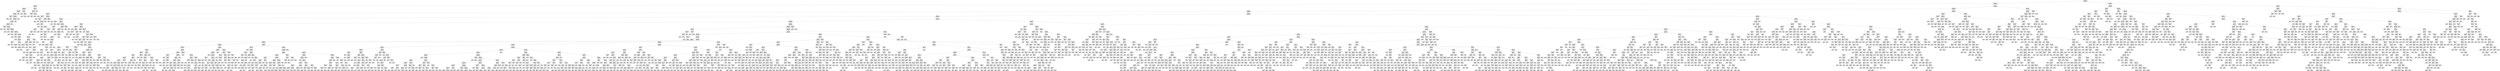 digraph Tree {
node [shape=box] ;
0 [label="X[6] <= 0.099\ngini = 0.5\nsamples = 84796\nvalue = [42502, 42294]"] ;
1 [label="X[4] <= -0.194\ngini = 0.457\nsamples = 61010\nvalue = [39427, 21583]"] ;
0 -> 1 [labeldistance=2.5, labelangle=45, headlabel="True"] ;
2 [label="X[343] <= 0.003\ngini = 0.019\nsamples = 5005\nvalue = [47, 4958]"] ;
1 -> 2 ;
3 [label="X[312] <= 0.001\ngini = 0.009\nsamples = 4969\nvalue = [23, 4946]"] ;
2 -> 3 ;
4 [label="X[150] <= 0.018\ngini = 0.008\nsamples = 4964\nvalue = [19, 4945]"] ;
3 -> 4 ;
5 [label="X[155] <= -0.097\ngini = 0.006\nsamples = 4961\nvalue = [16, 4945]"] ;
4 -> 5 ;
6 [label="X[152] <= -0.003\ngini = 0.444\nsamples = 3\nvalue = [2, 1]"] ;
5 -> 6 ;
7 [label="gini = 0.0\nsamples = 2\nvalue = [2, 0]"] ;
6 -> 7 ;
8 [label="gini = 0.0\nsamples = 1\nvalue = [0, 1]"] ;
6 -> 8 ;
9 [label="X[104] <= 0.095\ngini = 0.006\nsamples = 4958\nvalue = [14, 4944]"] ;
5 -> 9 ;
10 [label="X[125] <= 0.092\ngini = 0.005\nsamples = 4957\nvalue = [13, 4944]"] ;
9 -> 10 ;
11 [label="X[49] <= 0.076\ngini = 0.005\nsamples = 4956\nvalue = [12, 4944]"] ;
10 -> 11 ;
12 [label="X[220] <= -0.037\ngini = 0.004\nsamples = 4955\nvalue = [11, 4944]"] ;
11 -> 12 ;
13 [label="X[534] <= 0.0\ngini = 0.5\nsamples = 2\nvalue = [1, 1]"] ;
12 -> 13 ;
14 [label="gini = 0.0\nsamples = 1\nvalue = [1, 0]"] ;
13 -> 14 ;
15 [label="gini = 0.0\nsamples = 1\nvalue = [0, 1]"] ;
13 -> 15 ;
16 [label="X[52] <= -0.647\ngini = 0.004\nsamples = 4953\nvalue = [10, 4943]"] ;
12 -> 16 ;
17 [label="X[988] <= 0.0\ngini = 0.444\nsamples = 3\nvalue = [1, 2]"] ;
16 -> 17 ;
18 [label="gini = 0.0\nsamples = 1\nvalue = [1, 0]"] ;
17 -> 18 ;
19 [label="gini = 0.0\nsamples = 2\nvalue = [0, 2]"] ;
17 -> 19 ;
20 [label="X[208] <= -0.046\ngini = 0.004\nsamples = 4950\nvalue = [9, 4941]"] ;
16 -> 20 ;
21 [label="X[295] <= 0.013\ngini = 0.278\nsamples = 6\nvalue = [1, 5]"] ;
20 -> 21 ;
22 [label="gini = 0.0\nsamples = 4\nvalue = [0, 4]"] ;
21 -> 22 ;
23 [label="gini = 0.5\nsamples = 2\nvalue = [1, 1]"] ;
21 -> 23 ;
24 [label="X[31] <= -0.052\ngini = 0.003\nsamples = 4944\nvalue = [8, 4936]"] ;
20 -> 24 ;
25 [label="X[713] <= 0.0\ngini = 0.245\nsamples = 7\nvalue = [1, 6]"] ;
24 -> 25 ;
26 [label="gini = 0.0\nsamples = 1\nvalue = [1, 0]"] ;
25 -> 26 ;
27 [label="gini = 0.0\nsamples = 6\nvalue = [0, 6]"] ;
25 -> 27 ;
28 [label="X[18] <= -0.7\ngini = 0.003\nsamples = 4937\nvalue = [7, 4930]"] ;
24 -> 28 ;
29 [label="X[264] <= 0.0\ngini = 0.054\nsamples = 109\nvalue = [3, 106]"] ;
28 -> 29 ;
30 [label="gini = 0.444\nsamples = 3\nvalue = [1, 2]"] ;
29 -> 30 ;
31 [label="X[248] <= 0.001\ngini = 0.037\nsamples = 106\nvalue = [2, 104]"] ;
29 -> 31 ;
32 [label="X[507] <= -0.0\ngini = 0.18\nsamples = 10\nvalue = [1, 9]"] ;
31 -> 32 ;
33 [label="gini = 0.0\nsamples = 8\nvalue = [0, 8]"] ;
32 -> 33 ;
34 [label="gini = 0.5\nsamples = 2\nvalue = [1, 1]"] ;
32 -> 34 ;
35 [label="X[381] <= -0.0\ngini = 0.021\nsamples = 96\nvalue = [1, 95]"] ;
31 -> 35 ;
36 [label="X[134] <= 0.013\ngini = 0.061\nsamples = 32\nvalue = [1, 31]"] ;
35 -> 36 ;
37 [label="gini = 0.444\nsamples = 3\nvalue = [1, 2]"] ;
36 -> 37 ;
38 [label="gini = 0.0\nsamples = 29\nvalue = [0, 29]"] ;
36 -> 38 ;
39 [label="gini = 0.0\nsamples = 64\nvalue = [0, 64]"] ;
35 -> 39 ;
40 [label="X[993] <= 0.0\ngini = 0.002\nsamples = 4828\nvalue = [4, 4824]"] ;
28 -> 40 ;
41 [label="X[644] <= 0.0\ngini = 0.001\nsamples = 4813\nvalue = [3, 4810]"] ;
40 -> 41 ;
42 [label="X[506] <= 0.0\ngini = 0.001\nsamples = 4795\nvalue = [2, 4793]"] ;
41 -> 42 ;
43 [label="X[15] <= -0.448\ngini = 0.0\nsamples = 4771\nvalue = [1, 4770]"] ;
42 -> 43 ;
44 [label="X[233] <= 0.0\ngini = 0.036\nsamples = 55\nvalue = [1, 54]"] ;
43 -> 44 ;
45 [label="gini = 0.0\nsamples = 53\nvalue = [0, 53]"] ;
44 -> 45 ;
46 [label="gini = 0.5\nsamples = 2\nvalue = [1, 1]"] ;
44 -> 46 ;
47 [label="gini = 0.0\nsamples = 4716\nvalue = [0, 4716]"] ;
43 -> 47 ;
48 [label="X[813] <= -0.0\ngini = 0.08\nsamples = 24\nvalue = [1, 23]"] ;
42 -> 48 ;
49 [label="gini = 0.0\nsamples = 1\nvalue = [1, 0]"] ;
48 -> 49 ;
50 [label="gini = 0.0\nsamples = 23\nvalue = [0, 23]"] ;
48 -> 50 ;
51 [label="X[185] <= 0.001\ngini = 0.105\nsamples = 18\nvalue = [1, 17]"] ;
41 -> 51 ;
52 [label="gini = 0.0\nsamples = 17\nvalue = [0, 17]"] ;
51 -> 52 ;
53 [label="gini = 0.0\nsamples = 1\nvalue = [1, 0]"] ;
51 -> 53 ;
54 [label="X[570] <= -0.0\ngini = 0.124\nsamples = 15\nvalue = [1, 14]"] ;
40 -> 54 ;
55 [label="gini = 0.0\nsamples = 14\nvalue = [0, 14]"] ;
54 -> 55 ;
56 [label="gini = 0.0\nsamples = 1\nvalue = [1, 0]"] ;
54 -> 56 ;
57 [label="gini = 0.0\nsamples = 1\nvalue = [1, 0]"] ;
11 -> 57 ;
58 [label="gini = 0.0\nsamples = 1\nvalue = [1, 0]"] ;
10 -> 58 ;
59 [label="gini = 0.0\nsamples = 1\nvalue = [1, 0]"] ;
9 -> 59 ;
60 [label="gini = 0.0\nsamples = 3\nvalue = [3, 0]"] ;
4 -> 60 ;
61 [label="X[167] <= -0.001\ngini = 0.32\nsamples = 5\nvalue = [4, 1]"] ;
3 -> 61 ;
62 [label="gini = 0.0\nsamples = 3\nvalue = [3, 0]"] ;
61 -> 62 ;
63 [label="X[972] <= 0.0\ngini = 0.5\nsamples = 2\nvalue = [1, 1]"] ;
61 -> 63 ;
64 [label="gini = 0.0\nsamples = 1\nvalue = [1, 0]"] ;
63 -> 64 ;
65 [label="gini = 0.0\nsamples = 1\nvalue = [0, 1]"] ;
63 -> 65 ;
66 [label="X[31] <= 0.015\ngini = 0.444\nsamples = 36\nvalue = [24, 12]"] ;
2 -> 66 ;
67 [label="X[510] <= 0.0\ngini = 0.285\nsamples = 29\nvalue = [24, 5]"] ;
66 -> 67 ;
68 [label="X[626] <= 0.0\ngini = 0.444\nsamples = 6\nvalue = [2, 4]"] ;
67 -> 68 ;
69 [label="gini = 0.0\nsamples = 2\nvalue = [2, 0]"] ;
68 -> 69 ;
70 [label="gini = 0.0\nsamples = 4\nvalue = [0, 4]"] ;
68 -> 70 ;
71 [label="X[73] <= -0.041\ngini = 0.083\nsamples = 23\nvalue = [22, 1]"] ;
67 -> 71 ;
72 [label="gini = 0.0\nsamples = 1\nvalue = [0, 1]"] ;
71 -> 72 ;
73 [label="gini = 0.0\nsamples = 22\nvalue = [22, 0]"] ;
71 -> 73 ;
74 [label="gini = 0.0\nsamples = 7\nvalue = [0, 7]"] ;
66 -> 74 ;
75 [label="X[1] <= 0.506\ngini = 0.417\nsamples = 56005\nvalue = [39380, 16625]"] ;
1 -> 75 ;
76 [label="X[12] <= 0.321\ngini = 0.363\nsamples = 51439\nvalue = [39201, 12238]"] ;
75 -> 76 ;
77 [label="X[27] <= -0.348\ngini = 0.327\nsamples = 48730\nvalue = [38696, 10034]"] ;
76 -> 77 ;
78 [label="X[381] <= -0.008\ngini = 0.017\nsamples = 1412\nvalue = [12, 1400]"] ;
77 -> 78 ;
79 [label="X[143] <= -0.002\ngini = 0.444\nsamples = 12\nvalue = [8, 4]"] ;
78 -> 79 ;
80 [label="gini = 0.0\nsamples = 7\nvalue = [7, 0]"] ;
79 -> 80 ;
81 [label="X[10] <= -0.011\ngini = 0.32\nsamples = 5\nvalue = [1, 4]"] ;
79 -> 81 ;
82 [label="gini = 0.0\nsamples = 4\nvalue = [0, 4]"] ;
81 -> 82 ;
83 [label="gini = 0.0\nsamples = 1\nvalue = [1, 0]"] ;
81 -> 83 ;
84 [label="X[293] <= 0.018\ngini = 0.006\nsamples = 1400\nvalue = [4, 1396]"] ;
78 -> 84 ;
85 [label="X[3] <= 0.357\ngini = 0.003\nsamples = 1397\nvalue = [2, 1395]"] ;
84 -> 85 ;
86 [label="X[96] <= 0.904\ngini = 0.001\nsamples = 1396\nvalue = [1, 1395]"] ;
85 -> 86 ;
87 [label="gini = 0.0\nsamples = 1392\nvalue = [0, 1392]"] ;
86 -> 87 ;
88 [label="X[764] <= 0.0\ngini = 0.375\nsamples = 4\nvalue = [1, 3]"] ;
86 -> 88 ;
89 [label="gini = 0.5\nsamples = 2\nvalue = [1, 1]"] ;
88 -> 89 ;
90 [label="gini = 0.0\nsamples = 2\nvalue = [0, 2]"] ;
88 -> 90 ;
91 [label="gini = 0.0\nsamples = 1\nvalue = [1, 0]"] ;
85 -> 91 ;
92 [label="X[799] <= -0.0\ngini = 0.444\nsamples = 3\nvalue = [2, 1]"] ;
84 -> 92 ;
93 [label="gini = 0.0\nsamples = 2\nvalue = [2, 0]"] ;
92 -> 93 ;
94 [label="gini = 0.0\nsamples = 1\nvalue = [0, 1]"] ;
92 -> 94 ;
95 [label="X[157] <= 0.004\ngini = 0.298\nsamples = 47318\nvalue = [38684, 8634]"] ;
77 -> 95 ;
96 [label="X[270] <= -0.001\ngini = 0.27\nsamples = 45326\nvalue = [38018, 7308]"] ;
95 -> 96 ;
97 [label="X[369] <= -0.004\ngini = 0.28\nsamples = 629\nvalue = [106, 523]"] ;
96 -> 97 ;
98 [label="X[499] <= 0.0\ngini = 0.14\nsamples = 66\nvalue = [61, 5]"] ;
97 -> 98 ;
99 [label="gini = 0.0\nsamples = 61\nvalue = [61, 0]"] ;
98 -> 99 ;
100 [label="gini = 0.0\nsamples = 5\nvalue = [0, 5]"] ;
98 -> 100 ;
101 [label="X[209] <= -0.028\ngini = 0.147\nsamples = 563\nvalue = [45, 518]"] ;
97 -> 101 ;
102 [label="X[33] <= 0.03\ngini = 0.464\nsamples = 41\nvalue = [26, 15]"] ;
101 -> 102 ;
103 [label="X[20] <= 0.025\ngini = 0.211\nsamples = 25\nvalue = [22, 3]"] ;
102 -> 103 ;
104 [label="X[18] <= -0.02\ngini = 0.091\nsamples = 21\nvalue = [20, 1]"] ;
103 -> 104 ;
105 [label="X[365] <= 0.0\ngini = 0.5\nsamples = 2\nvalue = [1, 1]"] ;
104 -> 105 ;
106 [label="gini = 0.0\nsamples = 1\nvalue = [0, 1]"] ;
105 -> 106 ;
107 [label="gini = 0.0\nsamples = 1\nvalue = [1, 0]"] ;
105 -> 107 ;
108 [label="gini = 0.0\nsamples = 19\nvalue = [19, 0]"] ;
104 -> 108 ;
109 [label="X[455] <= 0.0\ngini = 0.5\nsamples = 4\nvalue = [2, 2]"] ;
103 -> 109 ;
110 [label="gini = 0.0\nsamples = 2\nvalue = [0, 2]"] ;
109 -> 110 ;
111 [label="gini = 0.0\nsamples = 2\nvalue = [2, 0]"] ;
109 -> 111 ;
112 [label="X[759] <= 0.0\ngini = 0.375\nsamples = 16\nvalue = [4, 12]"] ;
102 -> 112 ;
113 [label="X[169] <= -0.064\ngini = 0.26\nsamples = 13\nvalue = [2, 11]"] ;
112 -> 113 ;
114 [label="X[249] <= 0.01\ngini = 0.444\nsamples = 6\nvalue = [2, 4]"] ;
113 -> 114 ;
115 [label="gini = 0.0\nsamples = 1\nvalue = [1, 0]"] ;
114 -> 115 ;
116 [label="X[480] <= 0.004\ngini = 0.32\nsamples = 5\nvalue = [1, 4]"] ;
114 -> 116 ;
117 [label="gini = 0.0\nsamples = 3\nvalue = [0, 3]"] ;
116 -> 117 ;
118 [label="X[486] <= -0.001\ngini = 0.5\nsamples = 2\nvalue = [1, 1]"] ;
116 -> 118 ;
119 [label="gini = 0.0\nsamples = 1\nvalue = [0, 1]"] ;
118 -> 119 ;
120 [label="gini = 0.0\nsamples = 1\nvalue = [1, 0]"] ;
118 -> 120 ;
121 [label="gini = 0.0\nsamples = 7\nvalue = [0, 7]"] ;
113 -> 121 ;
122 [label="X[251] <= 0.014\ngini = 0.444\nsamples = 3\nvalue = [2, 1]"] ;
112 -> 122 ;
123 [label="gini = 0.0\nsamples = 1\nvalue = [0, 1]"] ;
122 -> 123 ;
124 [label="gini = 0.0\nsamples = 2\nvalue = [2, 0]"] ;
122 -> 124 ;
125 [label="X[24] <= 0.078\ngini = 0.07\nsamples = 522\nvalue = [19, 503]"] ;
101 -> 125 ;
126 [label="X[117] <= 0.225\ngini = 0.056\nsamples = 516\nvalue = [15, 501]"] ;
125 -> 126 ;
127 [label="X[20] <= 0.433\ngini = 0.049\nsamples = 514\nvalue = [13, 501]"] ;
126 -> 127 ;
128 [label="X[236] <= -0.222\ngini = 0.046\nsamples = 513\nvalue = [12, 501]"] ;
127 -> 128 ;
129 [label="gini = 0.0\nsamples = 1\nvalue = [1, 0]"] ;
128 -> 129 ;
130 [label="X[8] <= 0.069\ngini = 0.042\nsamples = 512\nvalue = [11, 501]"] ;
128 -> 130 ;
131 [label="X[116] <= -0.088\ngini = 0.038\nsamples = 511\nvalue = [10, 501]"] ;
130 -> 131 ;
132 [label="gini = 0.0\nsamples = 1\nvalue = [1, 0]"] ;
131 -> 132 ;
133 [label="X[36] <= -0.277\ngini = 0.035\nsamples = 510\nvalue = [9, 501]"] ;
131 -> 133 ;
134 [label="X[735] <= 0.0\ngini = 0.5\nsamples = 2\nvalue = [1, 1]"] ;
133 -> 134 ;
135 [label="gini = 0.0\nsamples = 1\nvalue = [0, 1]"] ;
134 -> 135 ;
136 [label="gini = 0.0\nsamples = 1\nvalue = [1, 0]"] ;
134 -> 136 ;
137 [label="X[28] <= 0.259\ngini = 0.031\nsamples = 508\nvalue = [8, 500]"] ;
133 -> 137 ;
138 [label="X[117] <= 0.223\ngini = 0.027\nsamples = 506\nvalue = [7, 499]"] ;
137 -> 138 ;
139 [label="X[2] <= -0.684\ngini = 0.02\nsamples = 492\nvalue = [5, 487]"] ;
138 -> 139 ;
140 [label="X[172] <= 0.032\ngini = 0.32\nsamples = 5\nvalue = [1, 4]"] ;
139 -> 140 ;
141 [label="gini = 0.0\nsamples = 4\nvalue = [0, 4]"] ;
140 -> 141 ;
142 [label="gini = 0.0\nsamples = 1\nvalue = [1, 0]"] ;
140 -> 142 ;
143 [label="X[103] <= -0.112\ngini = 0.016\nsamples = 487\nvalue = [4, 483]"] ;
139 -> 143 ;
144 [label="X[182] <= 0.0\ngini = 0.075\nsamples = 102\nvalue = [4, 98]"] ;
143 -> 144 ;
145 [label="X[272] <= -0.004\ngini = 0.48\nsamples = 5\nvalue = [2, 3]"] ;
144 -> 145 ;
146 [label="X[316] <= 0.0\ngini = 0.444\nsamples = 3\nvalue = [2, 1]"] ;
145 -> 146 ;
147 [label="gini = 0.5\nsamples = 2\nvalue = [1, 1]"] ;
146 -> 147 ;
148 [label="gini = 0.0\nsamples = 1\nvalue = [1, 0]"] ;
146 -> 148 ;
149 [label="gini = 0.0\nsamples = 2\nvalue = [0, 2]"] ;
145 -> 149 ;
150 [label="X[163] <= 0.001\ngini = 0.04\nsamples = 97\nvalue = [2, 95]"] ;
144 -> 150 ;
151 [label="X[985] <= -0.0\ngini = 0.142\nsamples = 26\nvalue = [2, 24]"] ;
150 -> 151 ;
152 [label="gini = 0.0\nsamples = 23\nvalue = [0, 23]"] ;
151 -> 152 ;
153 [label="X[387] <= -0.001\ngini = 0.444\nsamples = 3\nvalue = [2, 1]"] ;
151 -> 153 ;
154 [label="gini = 0.0\nsamples = 1\nvalue = [0, 1]"] ;
153 -> 154 ;
155 [label="gini = 0.0\nsamples = 2\nvalue = [2, 0]"] ;
153 -> 155 ;
156 [label="gini = 0.0\nsamples = 71\nvalue = [0, 71]"] ;
150 -> 156 ;
157 [label="gini = 0.0\nsamples = 385\nvalue = [0, 385]"] ;
143 -> 157 ;
158 [label="X[160] <= -0.036\ngini = 0.245\nsamples = 14\nvalue = [2, 12]"] ;
138 -> 158 ;
159 [label="X[730] <= 0.0\ngini = 0.444\nsamples = 6\nvalue = [2, 4]"] ;
158 -> 159 ;
160 [label="gini = 0.0\nsamples = 3\nvalue = [0, 3]"] ;
159 -> 160 ;
161 [label="X[17] <= -0.018\ngini = 0.444\nsamples = 3\nvalue = [2, 1]"] ;
159 -> 161 ;
162 [label="gini = 0.0\nsamples = 1\nvalue = [1, 0]"] ;
161 -> 162 ;
163 [label="gini = 0.5\nsamples = 2\nvalue = [1, 1]"] ;
161 -> 163 ;
164 [label="gini = 0.0\nsamples = 8\nvalue = [0, 8]"] ;
158 -> 164 ;
165 [label="X[212] <= -0.004\ngini = 0.5\nsamples = 2\nvalue = [1, 1]"] ;
137 -> 165 ;
166 [label="gini = 0.0\nsamples = 1\nvalue = [0, 1]"] ;
165 -> 166 ;
167 [label="gini = 0.0\nsamples = 1\nvalue = [1, 0]"] ;
165 -> 167 ;
168 [label="gini = 0.0\nsamples = 1\nvalue = [1, 0]"] ;
130 -> 168 ;
169 [label="gini = 0.0\nsamples = 1\nvalue = [1, 0]"] ;
127 -> 169 ;
170 [label="gini = 0.0\nsamples = 2\nvalue = [2, 0]"] ;
126 -> 170 ;
171 [label="X[435] <= -0.001\ngini = 0.444\nsamples = 6\nvalue = [4, 2]"] ;
125 -> 171 ;
172 [label="gini = 0.0\nsamples = 2\nvalue = [0, 2]"] ;
171 -> 172 ;
173 [label="gini = 0.0\nsamples = 4\nvalue = [4, 0]"] ;
171 -> 173 ;
174 [label="X[7] <= 0.21\ngini = 0.258\nsamples = 44697\nvalue = [37912, 6785]"] ;
96 -> 174 ;
175 [label="X[201] <= -0.009\ngini = 0.224\nsamples = 38867\nvalue = [33884, 4983]"] ;
174 -> 175 ;
176 [label="X[477] <= -0.002\ngini = 0.232\nsamples = 239\nvalue = [32, 207]"] ;
175 -> 176 ;
177 [label="X[504] <= -0.004\ngini = 0.436\nsamples = 28\nvalue = [19, 9]"] ;
176 -> 177 ;
178 [label="gini = 0.0\nsamples = 6\nvalue = [0, 6]"] ;
177 -> 178 ;
179 [label="X[120] <= 0.171\ngini = 0.236\nsamples = 22\nvalue = [19, 3]"] ;
177 -> 179 ;
180 [label="gini = 0.0\nsamples = 18\nvalue = [18, 0]"] ;
179 -> 180 ;
181 [label="X[292] <= 0.125\ngini = 0.375\nsamples = 4\nvalue = [1, 3]"] ;
179 -> 181 ;
182 [label="X[236] <= 0.003\ngini = 0.5\nsamples = 2\nvalue = [1, 1]"] ;
181 -> 182 ;
183 [label="gini = 0.0\nsamples = 1\nvalue = [1, 0]"] ;
182 -> 183 ;
184 [label="gini = 0.0\nsamples = 1\nvalue = [0, 1]"] ;
182 -> 184 ;
185 [label="gini = 0.0\nsamples = 2\nvalue = [0, 2]"] ;
181 -> 185 ;
186 [label="X[19] <= -0.061\ngini = 0.116\nsamples = 211\nvalue = [13, 198]"] ;
176 -> 186 ;
187 [label="X[25] <= -0.001\ngini = 0.5\nsamples = 10\nvalue = [5, 5]"] ;
186 -> 187 ;
188 [label="X[186] <= -0.003\ngini = 0.408\nsamples = 7\nvalue = [5, 2]"] ;
187 -> 188 ;
189 [label="gini = 0.0\nsamples = 3\nvalue = [3, 0]"] ;
188 -> 189 ;
190 [label="X[581] <= -0.001\ngini = 0.5\nsamples = 4\nvalue = [2, 2]"] ;
188 -> 190 ;
191 [label="gini = 0.0\nsamples = 1\nvalue = [0, 1]"] ;
190 -> 191 ;
192 [label="X[591] <= 0.0\ngini = 0.444\nsamples = 3\nvalue = [2, 1]"] ;
190 -> 192 ;
193 [label="gini = 0.5\nsamples = 2\nvalue = [1, 1]"] ;
192 -> 193 ;
194 [label="gini = 0.0\nsamples = 1\nvalue = [1, 0]"] ;
192 -> 194 ;
195 [label="gini = 0.0\nsamples = 3\nvalue = [0, 3]"] ;
187 -> 195 ;
196 [label="X[28] <= -0.067\ngini = 0.076\nsamples = 201\nvalue = [8, 193]"] ;
186 -> 196 ;
197 [label="gini = 0.0\nsamples = 2\nvalue = [2, 0]"] ;
196 -> 197 ;
198 [label="X[3] <= -0.565\ngini = 0.058\nsamples = 199\nvalue = [6, 193]"] ;
196 -> 198 ;
199 [label="X[1] <= -0.28\ngini = 0.271\nsamples = 31\nvalue = [5, 26]"] ;
198 -> 199 ;
200 [label="X[660] <= -0.0\ngini = 0.147\nsamples = 25\nvalue = [2, 23]"] ;
199 -> 200 ;
201 [label="X[113] <= 0.058\ngini = 0.444\nsamples = 3\nvalue = [1, 2]"] ;
200 -> 201 ;
202 [label="gini = 0.0\nsamples = 1\nvalue = [1, 0]"] ;
201 -> 202 ;
203 [label="gini = 0.0\nsamples = 2\nvalue = [0, 2]"] ;
201 -> 203 ;
204 [label="X[811] <= -0.001\ngini = 0.087\nsamples = 22\nvalue = [1, 21]"] ;
200 -> 204 ;
205 [label="X[824] <= 0.005\ngini = 0.219\nsamples = 8\nvalue = [1, 7]"] ;
204 -> 205 ;
206 [label="gini = 0.0\nsamples = 5\nvalue = [0, 5]"] ;
205 -> 206 ;
207 [label="gini = 0.444\nsamples = 3\nvalue = [1, 2]"] ;
205 -> 207 ;
208 [label="gini = 0.0\nsamples = 14\nvalue = [0, 14]"] ;
204 -> 208 ;
209 [label="X[152] <= 0.005\ngini = 0.5\nsamples = 6\nvalue = [3, 3]"] ;
199 -> 209 ;
210 [label="gini = 0.0\nsamples = 3\nvalue = [3, 0]"] ;
209 -> 210 ;
211 [label="gini = 0.0\nsamples = 3\nvalue = [0, 3]"] ;
209 -> 211 ;
212 [label="X[835] <= 0.002\ngini = 0.012\nsamples = 168\nvalue = [1, 167]"] ;
198 -> 212 ;
213 [label="gini = 0.0\nsamples = 154\nvalue = [0, 154]"] ;
212 -> 213 ;
214 [label="X[649] <= -0.0\ngini = 0.133\nsamples = 14\nvalue = [1, 13]"] ;
212 -> 214 ;
215 [label="gini = 0.0\nsamples = 1\nvalue = [1, 0]"] ;
214 -> 215 ;
216 [label="gini = 0.0\nsamples = 13\nvalue = [0, 13]"] ;
214 -> 216 ;
217 [label="X[230] <= 0.081\ngini = 0.217\nsamples = 38628\nvalue = [33852, 4776]"] ;
175 -> 217 ;
218 [label="X[128] <= -0.174\ngini = 0.212\nsamples = 38482\nvalue = [33849, 4633]"] ;
217 -> 218 ;
219 [label="X[679] <= 0.0\ngini = 0.139\nsamples = 133\nvalue = [10, 123]"] ;
218 -> 219 ;
220 [label="X[951] <= 0.0\ngini = 0.032\nsamples = 124\nvalue = [2, 122]"] ;
219 -> 220 ;
221 [label="X[139] <= -0.036\ngini = 0.016\nsamples = 123\nvalue = [1, 122]"] ;
220 -> 221 ;
222 [label="gini = 0.0\nsamples = 1\nvalue = [1, 0]"] ;
221 -> 222 ;
223 [label="gini = 0.0\nsamples = 122\nvalue = [0, 122]"] ;
221 -> 223 ;
224 [label="gini = 0.0\nsamples = 1\nvalue = [1, 0]"] ;
220 -> 224 ;
225 [label="X[242] <= -0.003\ngini = 0.198\nsamples = 9\nvalue = [8, 1]"] ;
219 -> 225 ;
226 [label="gini = 0.0\nsamples = 1\nvalue = [0, 1]"] ;
225 -> 226 ;
227 [label="gini = 0.0\nsamples = 8\nvalue = [8, 0]"] ;
225 -> 227 ;
228 [label="X[587] <= 0.001\ngini = 0.208\nsamples = 38349\nvalue = [33839, 4510]"] ;
218 -> 228 ;
229 [label="X[21] <= 0.105\ngini = 0.203\nsamples = 38221\nvalue = [33827, 4394]"] ;
228 -> 229 ;
230 [label="X[200] <= -0.155\ngini = 0.187\nsamples = 36182\nvalue = [32400, 3782]"] ;
229 -> 230 ;
231 [label="X[541] <= -0.0\ngini = 0.194\nsamples = 101\nvalue = [11, 90]"] ;
230 -> 231 ;
232 [label="gini = 0.0\nsamples = 11\nvalue = [11, 0]"] ;
231 -> 232 ;
233 [label="gini = 0.0\nsamples = 90\nvalue = [0, 90]"] ;
231 -> 233 ;
234 [label="X[9] <= -0.295\ngini = 0.184\nsamples = 36081\nvalue = [32389, 3692]"] ;
230 -> 234 ;
235 [label="X[681] <= -0.0\ngini = 0.293\nsamples = 6541\nvalue = [5374, 1167]"] ;
234 -> 235 ;
236 [label="X[241] <= 0.001\ngini = 0.196\nsamples = 2024\nvalue = [1801, 223]"] ;
235 -> 236 ;
237 [label="X[535] <= 0.0\ngini = 0.122\nsamples = 1177\nvalue = [1100, 77]"] ;
236 -> 237 ;
238 [label="X[44] <= -0.232\ngini = 0.116\nsamples = 1170\nvalue = [1098, 72]"] ;
237 -> 238 ;
239 [label="X[467] <= 0.0\ngini = 0.375\nsamples = 4\nvalue = [1, 3]"] ;
238 -> 239 ;
240 [label="X[467] <= 0.0\ngini = 0.5\nsamples = 2\nvalue = [1, 1]"] ;
239 -> 240 ;
241 [label="gini = 0.0\nsamples = 1\nvalue = [0, 1]"] ;
240 -> 241 ;
242 [label="gini = 0.0\nsamples = 1\nvalue = [1, 0]"] ;
240 -> 242 ;
243 [label="gini = 0.0\nsamples = 2\nvalue = [0, 2]"] ;
239 -> 243 ;
244 [label="X[124] <= 0.789\ngini = 0.111\nsamples = 1166\nvalue = [1097, 69]"] ;
238 -> 244 ;
245 [label="X[151] <= 0.01\ngini = 0.108\nsamples = 1164\nvalue = [1097, 67]"] ;
244 -> 245 ;
246 [label="X[287] <= -0.0\ngini = 0.092\nsamples = 1071\nvalue = [1019, 52]"] ;
245 -> 246 ;
247 [label="X[47] <= 0.041\ngini = 0.016\nsamples = 368\nvalue = [365, 3]"] ;
246 -> 247 ;
248 [label="X[205] <= -0.016\ngini = 0.011\nsamples = 367\nvalue = [365, 2]"] ;
247 -> 248 ;
249 [label="gini = 0.0\nsamples = 1\nvalue = [0, 1]"] ;
248 -> 249 ;
250 [label="X[745] <= -0.0\ngini = 0.005\nsamples = 366\nvalue = [365, 1]"] ;
248 -> 250 ;
251 [label="X[342] <= 0.0\ngini = 0.32\nsamples = 5\nvalue = [4, 1]"] ;
250 -> 251 ;
252 [label="gini = 0.0\nsamples = 4\nvalue = [4, 0]"] ;
251 -> 252 ;
253 [label="gini = 0.0\nsamples = 1\nvalue = [0, 1]"] ;
251 -> 253 ;
254 [label="gini = 0.0\nsamples = 361\nvalue = [361, 0]"] ;
250 -> 254 ;
255 [label="gini = 0.0\nsamples = 1\nvalue = [0, 1]"] ;
247 -> 255 ;
256 [label="X[287] <= -0.0\ngini = 0.13\nsamples = 703\nvalue = [654, 49]"] ;
246 -> 256 ;
257 [label="X[95] <= 0.03\ngini = 0.5\nsamples = 6\nvalue = [3, 3]"] ;
256 -> 257 ;
258 [label="gini = 0.0\nsamples = 3\nvalue = [0, 3]"] ;
257 -> 258 ;
259 [label="gini = 0.0\nsamples = 3\nvalue = [3, 0]"] ;
257 -> 259 ;
260 [label="X[750] <= 0.0\ngini = 0.123\nsamples = 697\nvalue = [651, 46]"] ;
256 -> 260 ;
261 [label="X[314] <= 0.001\ngini = 0.117\nsamples = 690\nvalue = [647, 43]"] ;
260 -> 261 ;
262 [label="X[152] <= -0.044\ngini = 0.105\nsamples = 667\nvalue = [630, 37]"] ;
261 -> 262 ;
263 [label="gini = 0.0\nsamples = 1\nvalue = [0, 1]"] ;
262 -> 263 ;
264 [label="X[596] <= 0.001\ngini = 0.102\nsamples = 666\nvalue = [630, 36]"] ;
262 -> 264 ;
265 [label="gini = 0.1\nsamples = 665\nvalue = [630, 35]"] ;
264 -> 265 ;
266 [label="gini = 0.0\nsamples = 1\nvalue = [0, 1]"] ;
264 -> 266 ;
267 [label="X[98] <= 0.205\ngini = 0.386\nsamples = 23\nvalue = [17, 6]"] ;
261 -> 267 ;
268 [label="X[794] <= -0.0\ngini = 0.255\nsamples = 20\nvalue = [17, 3]"] ;
267 -> 268 ;
269 [label="gini = 0.5\nsamples = 6\nvalue = [3, 3]"] ;
268 -> 269 ;
270 [label="gini = 0.0\nsamples = 14\nvalue = [14, 0]"] ;
268 -> 270 ;
271 [label="gini = 0.0\nsamples = 3\nvalue = [0, 3]"] ;
267 -> 271 ;
272 [label="X[476] <= 0.0\ngini = 0.49\nsamples = 7\nvalue = [4, 3]"] ;
260 -> 272 ;
273 [label="gini = 0.0\nsamples = 4\nvalue = [4, 0]"] ;
272 -> 273 ;
274 [label="gini = 0.0\nsamples = 3\nvalue = [0, 3]"] ;
272 -> 274 ;
275 [label="X[50] <= -0.264\ngini = 0.271\nsamples = 93\nvalue = [78, 15]"] ;
245 -> 275 ;
276 [label="gini = 0.0\nsamples = 3\nvalue = [0, 3]"] ;
275 -> 276 ;
277 [label="X[58] <= -0.191\ngini = 0.231\nsamples = 90\nvalue = [78, 12]"] ;
275 -> 277 ;
278 [label="gini = 0.0\nsamples = 2\nvalue = [0, 2]"] ;
277 -> 278 ;
279 [label="X[65] <= -0.146\ngini = 0.201\nsamples = 88\nvalue = [78, 10]"] ;
277 -> 279 ;
280 [label="X[545] <= 0.0\ngini = 0.49\nsamples = 7\nvalue = [3, 4]"] ;
279 -> 280 ;
281 [label="X[143] <= 0.011\ngini = 0.375\nsamples = 4\nvalue = [3, 1]"] ;
280 -> 281 ;
282 [label="gini = 0.0\nsamples = 3\nvalue = [3, 0]"] ;
281 -> 282 ;
283 [label="gini = 0.0\nsamples = 1\nvalue = [0, 1]"] ;
281 -> 283 ;
284 [label="gini = 0.0\nsamples = 3\nvalue = [0, 3]"] ;
280 -> 284 ;
285 [label="X[109] <= 0.005\ngini = 0.137\nsamples = 81\nvalue = [75, 6]"] ;
279 -> 285 ;
286 [label="X[439] <= -0.001\ngini = 0.5\nsamples = 6\nvalue = [3, 3]"] ;
285 -> 286 ;
287 [label="gini = 0.0\nsamples = 2\nvalue = [0, 2]"] ;
286 -> 287 ;
288 [label="X[814] <= 0.0\ngini = 0.375\nsamples = 4\nvalue = [3, 1]"] ;
286 -> 288 ;
289 [label="gini = 0.0\nsamples = 2\nvalue = [2, 0]"] ;
288 -> 289 ;
290 [label="gini = 0.5\nsamples = 2\nvalue = [1, 1]"] ;
288 -> 290 ;
291 [label="X[80] <= -0.374\ngini = 0.077\nsamples = 75\nvalue = [72, 3]"] ;
285 -> 291 ;
292 [label="gini = 0.0\nsamples = 1\nvalue = [0, 1]"] ;
291 -> 292 ;
293 [label="X[251] <= 0.001\ngini = 0.053\nsamples = 74\nvalue = [72, 2]"] ;
291 -> 293 ;
294 [label="gini = 0.0\nsamples = 64\nvalue = [64, 0]"] ;
293 -> 294 ;
295 [label="gini = 0.32\nsamples = 10\nvalue = [8, 2]"] ;
293 -> 295 ;
296 [label="gini = 0.0\nsamples = 2\nvalue = [0, 2]"] ;
244 -> 296 ;
297 [label="X[33] <= 0.071\ngini = 0.408\nsamples = 7\nvalue = [2, 5]"] ;
237 -> 297 ;
298 [label="gini = 0.0\nsamples = 5\nvalue = [0, 5]"] ;
297 -> 298 ;
299 [label="gini = 0.0\nsamples = 2\nvalue = [2, 0]"] ;
297 -> 299 ;
300 [label="X[765] <= -0.0\ngini = 0.285\nsamples = 847\nvalue = [701, 146]"] ;
236 -> 300 ;
301 [label="X[502] <= -0.0\ngini = 0.493\nsamples = 41\nvalue = [18, 23]"] ;
300 -> 301 ;
302 [label="X[534] <= 0.0\ngini = 0.42\nsamples = 30\nvalue = [9, 21]"] ;
301 -> 302 ;
303 [label="X[963] <= 0.0\ngini = 0.117\nsamples = 16\nvalue = [1, 15]"] ;
302 -> 303 ;
304 [label="gini = 0.0\nsamples = 14\nvalue = [0, 14]"] ;
303 -> 304 ;
305 [label="X[333] <= -0.0\ngini = 0.5\nsamples = 2\nvalue = [1, 1]"] ;
303 -> 305 ;
306 [label="gini = 0.0\nsamples = 1\nvalue = [0, 1]"] ;
305 -> 306 ;
307 [label="gini = 0.0\nsamples = 1\nvalue = [1, 0]"] ;
305 -> 307 ;
308 [label="X[502] <= -0.0\ngini = 0.49\nsamples = 14\nvalue = [8, 6]"] ;
302 -> 308 ;
309 [label="gini = 0.0\nsamples = 3\nvalue = [0, 3]"] ;
308 -> 309 ;
310 [label="X[308] <= -0.0\ngini = 0.397\nsamples = 11\nvalue = [8, 3]"] ;
308 -> 310 ;
311 [label="X[958] <= 0.0\ngini = 0.5\nsamples = 6\nvalue = [3, 3]"] ;
310 -> 311 ;
312 [label="gini = 0.0\nsamples = 3\nvalue = [0, 3]"] ;
311 -> 312 ;
313 [label="gini = 0.0\nsamples = 3\nvalue = [3, 0]"] ;
311 -> 313 ;
314 [label="gini = 0.0\nsamples = 5\nvalue = [5, 0]"] ;
310 -> 314 ;
315 [label="X[802] <= -0.0\ngini = 0.298\nsamples = 11\nvalue = [9, 2]"] ;
301 -> 315 ;
316 [label="gini = 0.0\nsamples = 8\nvalue = [8, 0]"] ;
315 -> 316 ;
317 [label="X[525] <= -0.0\ngini = 0.444\nsamples = 3\nvalue = [1, 2]"] ;
315 -> 317 ;
318 [label="gini = 0.0\nsamples = 1\nvalue = [0, 1]"] ;
317 -> 318 ;
319 [label="X[591] <= 0.0\ngini = 0.5\nsamples = 2\nvalue = [1, 1]"] ;
317 -> 319 ;
320 [label="gini = 0.0\nsamples = 1\nvalue = [0, 1]"] ;
319 -> 320 ;
321 [label="gini = 0.0\nsamples = 1\nvalue = [1, 0]"] ;
319 -> 321 ;
322 [label="X[294] <= 0.008\ngini = 0.259\nsamples = 806\nvalue = [683, 123]"] ;
300 -> 322 ;
323 [label="X[127] <= -0.002\ngini = 0.253\nsamples = 802\nvalue = [683, 119]"] ;
322 -> 323 ;
324 [label="X[86] <= -0.049\ngini = 0.056\nsamples = 140\nvalue = [136, 4]"] ;
323 -> 324 ;
325 [label="gini = 0.0\nsamples = 1\nvalue = [0, 1]"] ;
324 -> 325 ;
326 [label="X[60] <= 0.645\ngini = 0.042\nsamples = 139\nvalue = [136, 3]"] ;
324 -> 326 ;
327 [label="X[103] <= -0.071\ngini = 0.029\nsamples = 138\nvalue = [136, 2]"] ;
326 -> 327 ;
328 [label="X[355] <= -0.001\ngini = 0.444\nsamples = 3\nvalue = [2, 1]"] ;
327 -> 328 ;
329 [label="gini = 0.0\nsamples = 2\nvalue = [2, 0]"] ;
328 -> 329 ;
330 [label="gini = 0.0\nsamples = 1\nvalue = [0, 1]"] ;
328 -> 330 ;
331 [label="X[113] <= 0.034\ngini = 0.015\nsamples = 135\nvalue = [134, 1]"] ;
327 -> 331 ;
332 [label="gini = 0.0\nsamples = 131\nvalue = [131, 0]"] ;
331 -> 332 ;
333 [label="X[2] <= -0.074\ngini = 0.375\nsamples = 4\nvalue = [3, 1]"] ;
331 -> 333 ;
334 [label="gini = 0.0\nsamples = 3\nvalue = [3, 0]"] ;
333 -> 334 ;
335 [label="gini = 0.0\nsamples = 1\nvalue = [0, 1]"] ;
333 -> 335 ;
336 [label="gini = 0.0\nsamples = 1\nvalue = [0, 1]"] ;
326 -> 336 ;
337 [label="X[372] <= 0.0\ngini = 0.287\nsamples = 662\nvalue = [547, 115]"] ;
323 -> 337 ;
338 [label="X[809] <= 0.0\ngini = 0.269\nsamples = 630\nvalue = [529, 101]"] ;
337 -> 338 ;
339 [label="X[230] <= 0.001\ngini = 0.262\nsamples = 625\nvalue = [528, 97]"] ;
338 -> 339 ;
340 [label="X[241] <= 0.001\ngini = 0.292\nsamples = 524\nvalue = [431, 93]"] ;
339 -> 340 ;
341 [label="gini = 0.0\nsamples = 2\nvalue = [0, 2]"] ;
340 -> 341 ;
342 [label="X[474] <= 0.0\ngini = 0.288\nsamples = 522\nvalue = [431, 91]"] ;
340 -> 342 ;
343 [label="X[729] <= 0.0\ngini = 0.284\nsamples = 520\nvalue = [431, 89]"] ;
342 -> 343 ;
344 [label="X[712] <= -0.0\ngini = 0.279\nsamples = 518\nvalue = [431, 87]"] ;
343 -> 344 ;
345 [label="gini = 0.392\nsamples = 97\nvalue = [71, 26]"] ;
344 -> 345 ;
346 [label="gini = 0.248\nsamples = 421\nvalue = [360, 61]"] ;
344 -> 346 ;
347 [label="gini = 0.0\nsamples = 2\nvalue = [0, 2]"] ;
343 -> 347 ;
348 [label="gini = 0.0\nsamples = 2\nvalue = [0, 2]"] ;
342 -> 348 ;
349 [label="X[465] <= -0.0\ngini = 0.076\nsamples = 101\nvalue = [97, 4]"] ;
339 -> 349 ;
350 [label="X[259] <= -0.002\ngini = 0.5\nsamples = 4\nvalue = [2, 2]"] ;
349 -> 350 ;
351 [label="X[173] <= 0.001\ngini = 0.444\nsamples = 3\nvalue = [2, 1]"] ;
350 -> 351 ;
352 [label="gini = 0.0\nsamples = 1\nvalue = [1, 0]"] ;
351 -> 352 ;
353 [label="gini = 0.5\nsamples = 2\nvalue = [1, 1]"] ;
351 -> 353 ;
354 [label="gini = 0.0\nsamples = 1\nvalue = [0, 1]"] ;
350 -> 354 ;
355 [label="X[704] <= 0.0\ngini = 0.04\nsamples = 97\nvalue = [95, 2]"] ;
349 -> 355 ;
356 [label="X[143] <= -0.001\ngini = 0.021\nsamples = 94\nvalue = [93, 1]"] ;
355 -> 356 ;
357 [label="X[742] <= -0.0\ngini = 0.245\nsamples = 7\nvalue = [6, 1]"] ;
356 -> 357 ;
358 [label="gini = 0.5\nsamples = 2\nvalue = [1, 1]"] ;
357 -> 358 ;
359 [label="gini = 0.0\nsamples = 5\nvalue = [5, 0]"] ;
357 -> 359 ;
360 [label="gini = 0.0\nsamples = 87\nvalue = [87, 0]"] ;
356 -> 360 ;
361 [label="X[658] <= -0.0\ngini = 0.444\nsamples = 3\nvalue = [2, 1]"] ;
355 -> 361 ;
362 [label="gini = 0.0\nsamples = 1\nvalue = [0, 1]"] ;
361 -> 362 ;
363 [label="gini = 0.0\nsamples = 2\nvalue = [2, 0]"] ;
361 -> 363 ;
364 [label="X[583] <= 0.0\ngini = 0.32\nsamples = 5\nvalue = [1, 4]"] ;
338 -> 364 ;
365 [label="gini = 0.0\nsamples = 4\nvalue = [0, 4]"] ;
364 -> 365 ;
366 [label="gini = 0.0\nsamples = 1\nvalue = [1, 0]"] ;
364 -> 366 ;
367 [label="X[570] <= 0.0\ngini = 0.492\nsamples = 32\nvalue = [18, 14]"] ;
337 -> 367 ;
368 [label="X[396] <= -0.003\ngini = 0.355\nsamples = 13\nvalue = [3, 10]"] ;
367 -> 368 ;
369 [label="X[37] <= 0.015\ngini = 0.375\nsamples = 4\nvalue = [3, 1]"] ;
368 -> 369 ;
370 [label="gini = 0.0\nsamples = 3\nvalue = [3, 0]"] ;
369 -> 370 ;
371 [label="gini = 0.0\nsamples = 1\nvalue = [0, 1]"] ;
369 -> 371 ;
372 [label="gini = 0.0\nsamples = 9\nvalue = [0, 9]"] ;
368 -> 372 ;
373 [label="X[744] <= 0.0\ngini = 0.332\nsamples = 19\nvalue = [15, 4]"] ;
367 -> 373 ;
374 [label="X[979] <= -0.0\ngini = 0.124\nsamples = 15\nvalue = [14, 1]"] ;
373 -> 374 ;
375 [label="gini = 0.0\nsamples = 14\nvalue = [14, 0]"] ;
374 -> 375 ;
376 [label="gini = 0.0\nsamples = 1\nvalue = [0, 1]"] ;
374 -> 376 ;
377 [label="X[481] <= -0.0\ngini = 0.375\nsamples = 4\nvalue = [1, 3]"] ;
373 -> 377 ;
378 [label="gini = 0.0\nsamples = 3\nvalue = [0, 3]"] ;
377 -> 378 ;
379 [label="gini = 0.0\nsamples = 1\nvalue = [1, 0]"] ;
377 -> 379 ;
380 [label="gini = 0.0\nsamples = 4\nvalue = [0, 4]"] ;
322 -> 380 ;
381 [label="X[329] <= 0.0\ngini = 0.331\nsamples = 4517\nvalue = [3573, 944]"] ;
235 -> 381 ;
382 [label="X[992] <= 0.0\ngini = 0.389\nsamples = 1761\nvalue = [1296, 465]"] ;
381 -> 382 ;
383 [label="X[395] <= -0.0\ngini = 0.348\nsamples = 1390\nvalue = [1078, 312]"] ;
382 -> 383 ;
384 [label="X[56] <= 0.042\ngini = 0.47\nsamples = 312\nvalue = [194, 118]"] ;
383 -> 384 ;
385 [label="X[801] <= 0.0\ngini = 0.498\nsamples = 212\nvalue = [113, 99]"] ;
384 -> 385 ;
386 [label="X[206] <= 0.0\ngini = 0.5\nsamples = 196\nvalue = [99, 97]"] ;
385 -> 386 ;
387 [label="X[24] <= 0.145\ngini = 0.495\nsamples = 168\nvalue = [92, 76]"] ;
386 -> 387 ;
388 [label="X[533] <= -0.0\ngini = 0.5\nsamples = 153\nvalue = [78, 75]"] ;
387 -> 388 ;
389 [label="X[264] <= 0.001\ngini = 0.302\nsamples = 27\nvalue = [22, 5]"] ;
388 -> 389 ;
390 [label="X[677] <= -0.0\ngini = 0.211\nsamples = 25\nvalue = [22, 3]"] ;
389 -> 390 ;
391 [label="gini = 0.0\nsamples = 1\nvalue = [0, 1]"] ;
390 -> 391 ;
392 [label="X[577] <= 0.0\ngini = 0.153\nsamples = 24\nvalue = [22, 2]"] ;
390 -> 392 ;
393 [label="gini = 0.0\nsamples = 1\nvalue = [0, 1]"] ;
392 -> 393 ;
394 [label="gini = 0.083\nsamples = 23\nvalue = [22, 1]"] ;
392 -> 394 ;
395 [label="gini = 0.0\nsamples = 2\nvalue = [0, 2]"] ;
389 -> 395 ;
396 [label="X[2] <= -0.058\ngini = 0.494\nsamples = 126\nvalue = [56, 70]"] ;
388 -> 396 ;
397 [label="X[140] <= 0.004\ngini = 0.5\nsamples = 108\nvalue = [54, 54]"] ;
396 -> 397 ;
398 [label="X[829] <= -0.0\ngini = 0.458\nsamples = 45\nvalue = [29, 16]"] ;
397 -> 398 ;
399 [label="gini = 0.36\nsamples = 34\nvalue = [26, 8]"] ;
398 -> 399 ;
400 [label="gini = 0.397\nsamples = 11\nvalue = [3, 8]"] ;
398 -> 400 ;
401 [label="X[666] <= -0.0\ngini = 0.479\nsamples = 63\nvalue = [25, 38]"] ;
397 -> 401 ;
402 [label="gini = 0.153\nsamples = 12\nvalue = [1, 11]"] ;
401 -> 402 ;
403 [label="gini = 0.498\nsamples = 51\nvalue = [24, 27]"] ;
401 -> 403 ;
404 [label="X[517] <= -0.0\ngini = 0.198\nsamples = 18\nvalue = [2, 16]"] ;
396 -> 404 ;
405 [label="gini = 0.0\nsamples = 1\nvalue = [1, 0]"] ;
404 -> 405 ;
406 [label="X[702] <= 0.0\ngini = 0.111\nsamples = 17\nvalue = [1, 16]"] ;
404 -> 406 ;
407 [label="gini = 0.0\nsamples = 13\nvalue = [0, 13]"] ;
406 -> 407 ;
408 [label="gini = 0.375\nsamples = 4\nvalue = [1, 3]"] ;
406 -> 408 ;
409 [label="X[119] <= -0.015\ngini = 0.124\nsamples = 15\nvalue = [14, 1]"] ;
387 -> 409 ;
410 [label="X[461] <= -0.0\ngini = 0.444\nsamples = 3\nvalue = [2, 1]"] ;
409 -> 410 ;
411 [label="gini = 0.0\nsamples = 1\nvalue = [0, 1]"] ;
410 -> 411 ;
412 [label="gini = 0.0\nsamples = 2\nvalue = [2, 0]"] ;
410 -> 412 ;
413 [label="gini = 0.0\nsamples = 12\nvalue = [12, 0]"] ;
409 -> 413 ;
414 [label="X[268] <= 0.0\ngini = 0.375\nsamples = 28\nvalue = [7, 21]"] ;
386 -> 414 ;
415 [label="X[776] <= 0.0\ngini = 0.269\nsamples = 25\nvalue = [4, 21]"] ;
414 -> 415 ;
416 [label="X[125] <= -0.009\ngini = 0.095\nsamples = 20\nvalue = [1, 19]"] ;
415 -> 416 ;
417 [label="X[572] <= -0.0\ngini = 0.5\nsamples = 2\nvalue = [1, 1]"] ;
416 -> 417 ;
418 [label="gini = 0.0\nsamples = 1\nvalue = [0, 1]"] ;
417 -> 418 ;
419 [label="gini = 0.0\nsamples = 1\nvalue = [1, 0]"] ;
417 -> 419 ;
420 [label="gini = 0.0\nsamples = 18\nvalue = [0, 18]"] ;
416 -> 420 ;
421 [label="X[635] <= -0.0\ngini = 0.48\nsamples = 5\nvalue = [3, 2]"] ;
415 -> 421 ;
422 [label="gini = 0.0\nsamples = 2\nvalue = [2, 0]"] ;
421 -> 422 ;
423 [label="X[599] <= 0.0\ngini = 0.444\nsamples = 3\nvalue = [1, 2]"] ;
421 -> 423 ;
424 [label="gini = 0.0\nsamples = 1\nvalue = [1, 0]"] ;
423 -> 424 ;
425 [label="gini = 0.0\nsamples = 2\nvalue = [0, 2]"] ;
423 -> 425 ;
426 [label="gini = 0.0\nsamples = 3\nvalue = [3, 0]"] ;
414 -> 426 ;
427 [label="X[163] <= 0.022\ngini = 0.219\nsamples = 16\nvalue = [14, 2]"] ;
385 -> 427 ;
428 [label="gini = 0.0\nsamples = 14\nvalue = [14, 0]"] ;
427 -> 428 ;
429 [label="gini = 0.0\nsamples = 2\nvalue = [0, 2]"] ;
427 -> 429 ;
430 [label="X[331] <= 0.001\ngini = 0.308\nsamples = 100\nvalue = [81, 19]"] ;
384 -> 430 ;
431 [label="X[586] <= 0.0\ngini = 0.275\nsamples = 97\nvalue = [81, 16]"] ;
430 -> 431 ;
432 [label="X[740] <= -0.0\ngini = 0.184\nsamples = 78\nvalue = [70, 8]"] ;
431 -> 432 ;
433 [label="X[793] <= -0.0\ngini = 0.444\nsamples = 3\nvalue = [1, 2]"] ;
432 -> 433 ;
434 [label="gini = 0.0\nsamples = 1\nvalue = [1, 0]"] ;
433 -> 434 ;
435 [label="gini = 0.0\nsamples = 2\nvalue = [0, 2]"] ;
433 -> 435 ;
436 [label="X[517] <= 0.0\ngini = 0.147\nsamples = 75\nvalue = [69, 6]"] ;
432 -> 436 ;
437 [label="X[315] <= 0.0\ngini = 0.126\nsamples = 74\nvalue = [69, 5]"] ;
436 -> 437 ;
438 [label="X[773] <= 0.0\ngini = 0.375\nsamples = 12\nvalue = [9, 3]"] ;
437 -> 438 ;
439 [label="gini = 0.0\nsamples = 7\nvalue = [7, 0]"] ;
438 -> 439 ;
440 [label="X[175] <= -0.002\ngini = 0.48\nsamples = 5\nvalue = [2, 3]"] ;
438 -> 440 ;
441 [label="gini = 0.0\nsamples = 2\nvalue = [2, 0]"] ;
440 -> 441 ;
442 [label="gini = 0.0\nsamples = 3\nvalue = [0, 3]"] ;
440 -> 442 ;
443 [label="X[111] <= 0.002\ngini = 0.062\nsamples = 62\nvalue = [60, 2]"] ;
437 -> 443 ;
444 [label="gini = 0.0\nsamples = 55\nvalue = [55, 0]"] ;
443 -> 444 ;
445 [label="X[416] <= -0.001\ngini = 0.408\nsamples = 7\nvalue = [5, 2]"] ;
443 -> 445 ;
446 [label="gini = 0.0\nsamples = 1\nvalue = [0, 1]"] ;
445 -> 446 ;
447 [label="gini = 0.278\nsamples = 6\nvalue = [5, 1]"] ;
445 -> 447 ;
448 [label="gini = 0.0\nsamples = 1\nvalue = [0, 1]"] ;
436 -> 448 ;
449 [label="X[615] <= -0.0\ngini = 0.488\nsamples = 19\nvalue = [11, 8]"] ;
431 -> 449 ;
450 [label="X[17] <= -0.229\ngini = 0.165\nsamples = 11\nvalue = [10, 1]"] ;
449 -> 450 ;
451 [label="X[360] <= 0.0\ngini = 0.5\nsamples = 2\nvalue = [1, 1]"] ;
450 -> 451 ;
452 [label="gini = 0.0\nsamples = 1\nvalue = [1, 0]"] ;
451 -> 452 ;
453 [label="gini = 0.0\nsamples = 1\nvalue = [0, 1]"] ;
451 -> 453 ;
454 [label="gini = 0.0\nsamples = 9\nvalue = [9, 0]"] ;
450 -> 454 ;
455 [label="X[355] <= -0.0\ngini = 0.219\nsamples = 8\nvalue = [1, 7]"] ;
449 -> 455 ;
456 [label="gini = 0.0\nsamples = 6\nvalue = [0, 6]"] ;
455 -> 456 ;
457 [label="gini = 0.5\nsamples = 2\nvalue = [1, 1]"] ;
455 -> 457 ;
458 [label="gini = 0.0\nsamples = 3\nvalue = [0, 3]"] ;
430 -> 458 ;
459 [label="X[948] <= 0.0\ngini = 0.295\nsamples = 1078\nvalue = [884, 194]"] ;
383 -> 459 ;
460 [label="X[388] <= -0.0\ngini = 0.257\nsamples = 824\nvalue = [699, 125]"] ;
459 -> 460 ;
461 [label="X[40] <= -0.069\ngini = 0.486\nsamples = 12\nvalue = [5, 7]"] ;
460 -> 461 ;
462 [label="gini = 0.0\nsamples = 3\nvalue = [3, 0]"] ;
461 -> 462 ;
463 [label="X[176] <= -0.018\ngini = 0.346\nsamples = 9\nvalue = [2, 7]"] ;
461 -> 463 ;
464 [label="gini = 0.0\nsamples = 1\nvalue = [1, 0]"] ;
463 -> 464 ;
465 [label="X[389] <= -0.0\ngini = 0.219\nsamples = 8\nvalue = [1, 7]"] ;
463 -> 465 ;
466 [label="X[179] <= -0.012\ngini = 0.444\nsamples = 3\nvalue = [1, 2]"] ;
465 -> 466 ;
467 [label="gini = 0.0\nsamples = 1\nvalue = [1, 0]"] ;
466 -> 467 ;
468 [label="gini = 0.0\nsamples = 2\nvalue = [0, 2]"] ;
466 -> 468 ;
469 [label="gini = 0.0\nsamples = 5\nvalue = [0, 5]"] ;
465 -> 469 ;
470 [label="X[258] <= 0.002\ngini = 0.248\nsamples = 812\nvalue = [694, 118]"] ;
460 -> 470 ;
471 [label="X[781] <= 0.0\ngini = 0.244\nsamples = 809\nvalue = [694, 115]"] ;
470 -> 471 ;
472 [label="X[137] <= -0.251\ngini = 0.237\nsamples = 801\nvalue = [691, 110]"] ;
471 -> 472 ;
473 [label="X[976] <= 0.0\ngini = 0.5\nsamples = 14\nvalue = [7, 7]"] ;
472 -> 473 ;
474 [label="gini = 0.0\nsamples = 5\nvalue = [5, 0]"] ;
473 -> 474 ;
475 [label="X[110] <= 0.075\ngini = 0.346\nsamples = 9\nvalue = [2, 7]"] ;
473 -> 475 ;
476 [label="X[8] <= -0.427\ngini = 0.219\nsamples = 8\nvalue = [1, 7]"] ;
475 -> 476 ;
477 [label="gini = 0.0\nsamples = 1\nvalue = [1, 0]"] ;
476 -> 477 ;
478 [label="gini = 0.0\nsamples = 7\nvalue = [0, 7]"] ;
476 -> 478 ;
479 [label="gini = 0.0\nsamples = 1\nvalue = [1, 0]"] ;
475 -> 479 ;
480 [label="X[84] <= 0.1\ngini = 0.227\nsamples = 787\nvalue = [684, 103]"] ;
472 -> 480 ;
481 [label="X[252] <= 0.004\ngini = 0.223\nsamples = 783\nvalue = [683, 100]"] ;
480 -> 481 ;
482 [label="X[73] <= -0.453\ngini = 0.219\nsamples = 781\nvalue = [683, 98]"] ;
481 -> 482 ;
483 [label="gini = 0.0\nsamples = 2\nvalue = [0, 2]"] ;
482 -> 483 ;
484 [label="gini = 0.216\nsamples = 779\nvalue = [683, 96]"] ;
482 -> 484 ;
485 [label="gini = 0.0\nsamples = 2\nvalue = [0, 2]"] ;
481 -> 485 ;
486 [label="X[142] <= 0.0\ngini = 0.375\nsamples = 4\nvalue = [1, 3]"] ;
480 -> 486 ;
487 [label="gini = 0.0\nsamples = 3\nvalue = [0, 3]"] ;
486 -> 487 ;
488 [label="gini = 0.0\nsamples = 1\nvalue = [1, 0]"] ;
486 -> 488 ;
489 [label="X[823] <= -0.0\ngini = 0.469\nsamples = 8\nvalue = [3, 5]"] ;
471 -> 489 ;
490 [label="X[249] <= 0.003\ngini = 0.375\nsamples = 4\nvalue = [3, 1]"] ;
489 -> 490 ;
491 [label="gini = 0.0\nsamples = 1\nvalue = [0, 1]"] ;
490 -> 491 ;
492 [label="gini = 0.0\nsamples = 3\nvalue = [3, 0]"] ;
490 -> 492 ;
493 [label="gini = 0.0\nsamples = 4\nvalue = [0, 4]"] ;
489 -> 493 ;
494 [label="gini = 0.0\nsamples = 3\nvalue = [0, 3]"] ;
470 -> 494 ;
495 [label="X[250] <= -0.0\ngini = 0.396\nsamples = 254\nvalue = [185, 69]"] ;
459 -> 495 ;
496 [label="gini = 0.0\nsamples = 4\nvalue = [0, 4]"] ;
495 -> 496 ;
497 [label="X[767] <= 0.0\ngini = 0.385\nsamples = 250\nvalue = [185, 65]"] ;
495 -> 497 ;
498 [label="X[814] <= 0.0\ngini = 0.421\nsamples = 209\nvalue = [146, 63]"] ;
497 -> 498 ;
499 [label="X[991] <= 0.0\ngini = 0.219\nsamples = 8\nvalue = [1, 7]"] ;
498 -> 499 ;
500 [label="gini = 0.0\nsamples = 7\nvalue = [0, 7]"] ;
499 -> 500 ;
501 [label="gini = 0.0\nsamples = 1\nvalue = [1, 0]"] ;
499 -> 501 ;
502 [label="X[103] <= -0.01\ngini = 0.402\nsamples = 201\nvalue = [145, 56]"] ;
498 -> 502 ;
503 [label="gini = 0.0\nsamples = 2\nvalue = [0, 2]"] ;
502 -> 503 ;
504 [label="X[580] <= 0.0\ngini = 0.395\nsamples = 199\nvalue = [145, 54]"] ;
502 -> 504 ;
505 [label="X[321] <= 0.0\ngini = 0.444\nsamples = 108\nvalue = [72, 36]"] ;
504 -> 505 ;
506 [label="gini = 0.0\nsamples = 3\nvalue = [0, 3]"] ;
505 -> 506 ;
507 [label="X[673] <= 0.0\ngini = 0.431\nsamples = 105\nvalue = [72, 33]"] ;
505 -> 507 ;
508 [label="gini = 0.451\nsamples = 96\nvalue = [63, 33]"] ;
507 -> 508 ;
509 [label="gini = 0.0\nsamples = 9\nvalue = [9, 0]"] ;
507 -> 509 ;
510 [label="X[768] <= -0.0\ngini = 0.317\nsamples = 91\nvalue = [73, 18]"] ;
504 -> 510 ;
511 [label="X[980] <= 0.0\ngini = 0.391\nsamples = 60\nvalue = [44, 16]"] ;
510 -> 511 ;
512 [label="gini = 0.0\nsamples = 2\nvalue = [0, 2]"] ;
511 -> 512 ;
513 [label="gini = 0.366\nsamples = 58\nvalue = [44, 14]"] ;
511 -> 513 ;
514 [label="X[475] <= 0.0\ngini = 0.121\nsamples = 31\nvalue = [29, 2]"] ;
510 -> 514 ;
515 [label="gini = 0.0\nsamples = 16\nvalue = [16, 0]"] ;
514 -> 515 ;
516 [label="gini = 0.231\nsamples = 15\nvalue = [13, 2]"] ;
514 -> 516 ;
517 [label="X[247] <= -0.001\ngini = 0.093\nsamples = 41\nvalue = [39, 2]"] ;
497 -> 517 ;
518 [label="gini = 0.0\nsamples = 1\nvalue = [0, 1]"] ;
517 -> 518 ;
519 [label="X[738] <= 0.0\ngini = 0.049\nsamples = 40\nvalue = [39, 1]"] ;
517 -> 519 ;
520 [label="gini = 0.0\nsamples = 36\nvalue = [36, 0]"] ;
519 -> 520 ;
521 [label="X[758] <= 0.0\ngini = 0.375\nsamples = 4\nvalue = [3, 1]"] ;
519 -> 521 ;
522 [label="gini = 0.0\nsamples = 1\nvalue = [0, 1]"] ;
521 -> 522 ;
523 [label="gini = 0.0\nsamples = 3\nvalue = [3, 0]"] ;
521 -> 523 ;
524 [label="X[112] <= 0.011\ngini = 0.485\nsamples = 371\nvalue = [218, 153]"] ;
382 -> 524 ;
525 [label="X[85] <= 0.043\ngini = 0.464\nsamples = 312\nvalue = [198, 114]"] ;
524 -> 525 ;
526 [label="X[373] <= -0.001\ngini = 0.454\nsamples = 304\nvalue = [198, 106]"] ;
525 -> 526 ;
527 [label="gini = 0.0\nsamples = 16\nvalue = [16, 0]"] ;
526 -> 527 ;
528 [label="X[311] <= -0.002\ngini = 0.465\nsamples = 288\nvalue = [182, 106]"] ;
526 -> 528 ;
529 [label="X[390] <= -0.0\ngini = 0.245\nsamples = 7\nvalue = [1, 6]"] ;
528 -> 529 ;
530 [label="gini = 0.0\nsamples = 6\nvalue = [0, 6]"] ;
529 -> 530 ;
531 [label="gini = 0.0\nsamples = 1\nvalue = [1, 0]"] ;
529 -> 531 ;
532 [label="X[661] <= -0.0\ngini = 0.458\nsamples = 281\nvalue = [181, 100]"] ;
528 -> 532 ;
533 [label="gini = 0.0\nsamples = 15\nvalue = [15, 0]"] ;
532 -> 533 ;
534 [label="X[773] <= -0.0\ngini = 0.469\nsamples = 266\nvalue = [166, 100]"] ;
532 -> 534 ;
535 [label="X[311] <= -0.0\ngini = 0.375\nsamples = 12\nvalue = [3, 9]"] ;
534 -> 535 ;
536 [label="X[560] <= 0.0\ngini = 0.375\nsamples = 4\nvalue = [3, 1]"] ;
535 -> 536 ;
537 [label="gini = 0.0\nsamples = 2\nvalue = [2, 0]"] ;
536 -> 537 ;
538 [label="X[344] <= -0.001\ngini = 0.5\nsamples = 2\nvalue = [1, 1]"] ;
536 -> 538 ;
539 [label="gini = 0.0\nsamples = 1\nvalue = [1, 0]"] ;
538 -> 539 ;
540 [label="gini = 0.0\nsamples = 1\nvalue = [0, 1]"] ;
538 -> 540 ;
541 [label="gini = 0.0\nsamples = 8\nvalue = [0, 8]"] ;
535 -> 541 ;
542 [label="X[388] <= -0.0\ngini = 0.46\nsamples = 254\nvalue = [163, 91]"] ;
534 -> 542 ;
543 [label="X[115] <= 0.013\ngini = 0.1\nsamples = 19\nvalue = [18, 1]"] ;
542 -> 543 ;
544 [label="gini = 0.0\nsamples = 16\nvalue = [16, 0]"] ;
543 -> 544 ;
545 [label="X[999] <= 0.0\ngini = 0.444\nsamples = 3\nvalue = [2, 1]"] ;
543 -> 545 ;
546 [label="gini = 0.0\nsamples = 2\nvalue = [2, 0]"] ;
545 -> 546 ;
547 [label="gini = 0.0\nsamples = 1\nvalue = [0, 1]"] ;
545 -> 547 ;
548 [label="X[377] <= 0.001\ngini = 0.473\nsamples = 235\nvalue = [145, 90]"] ;
542 -> 548 ;
549 [label="X[725] <= -0.0\ngini = 0.466\nsamples = 230\nvalue = [145, 85]"] ;
548 -> 549 ;
550 [label="gini = 0.1\nsamples = 19\nvalue = [18, 1]"] ;
549 -> 550 ;
551 [label="gini = 0.479\nsamples = 211\nvalue = [127, 84]"] ;
549 -> 551 ;
552 [label="gini = 0.0\nsamples = 5\nvalue = [0, 5]"] ;
548 -> 552 ;
553 [label="gini = 0.0\nsamples = 8\nvalue = [0, 8]"] ;
525 -> 553 ;
554 [label="X[758] <= 0.0\ngini = 0.448\nsamples = 59\nvalue = [20, 39]"] ;
524 -> 554 ;
555 [label="X[126] <= -0.0\ngini = 0.38\nsamples = 51\nvalue = [13, 38]"] ;
554 -> 555 ;
556 [label="X[15] <= 0.277\ngini = 0.133\nsamples = 28\nvalue = [2, 26]"] ;
555 -> 556 ;
557 [label="gini = 0.0\nsamples = 22\nvalue = [0, 22]"] ;
556 -> 557 ;
558 [label="X[225] <= 0.001\ngini = 0.444\nsamples = 6\nvalue = [2, 4]"] ;
556 -> 558 ;
559 [label="gini = 0.0\nsamples = 1\nvalue = [1, 0]"] ;
558 -> 559 ;
560 [label="X[484] <= -0.0\ngini = 0.32\nsamples = 5\nvalue = [1, 4]"] ;
558 -> 560 ;
561 [label="X[597] <= -0.0\ngini = 0.444\nsamples = 3\nvalue = [1, 2]"] ;
560 -> 561 ;
562 [label="gini = 0.0\nsamples = 1\nvalue = [0, 1]"] ;
561 -> 562 ;
563 [label="gini = 0.5\nsamples = 2\nvalue = [1, 1]"] ;
561 -> 563 ;
564 [label="gini = 0.0\nsamples = 2\nvalue = [0, 2]"] ;
560 -> 564 ;
565 [label="X[176] <= -0.001\ngini = 0.499\nsamples = 23\nvalue = [11, 12]"] ;
555 -> 565 ;
566 [label="X[804] <= -0.0\ngini = 0.337\nsamples = 14\nvalue = [3, 11]"] ;
565 -> 566 ;
567 [label="X[66] <= 0.06\ngini = 0.5\nsamples = 2\nvalue = [1, 1]"] ;
566 -> 567 ;
568 [label="gini = 0.0\nsamples = 1\nvalue = [0, 1]"] ;
567 -> 568 ;
569 [label="gini = 0.0\nsamples = 1\nvalue = [1, 0]"] ;
567 -> 569 ;
570 [label="X[445] <= 0.0\ngini = 0.278\nsamples = 12\nvalue = [2, 10]"] ;
566 -> 570 ;
571 [label="gini = 0.0\nsamples = 4\nvalue = [0, 4]"] ;
570 -> 571 ;
572 [label="X[533] <= 0.0\ngini = 0.375\nsamples = 8\nvalue = [2, 6]"] ;
570 -> 572 ;
573 [label="X[253] <= 0.003\ngini = 0.245\nsamples = 7\nvalue = [1, 6]"] ;
572 -> 573 ;
574 [label="gini = 0.0\nsamples = 4\nvalue = [0, 4]"] ;
573 -> 574 ;
575 [label="X[50] <= 0.006\ngini = 0.444\nsamples = 3\nvalue = [1, 2]"] ;
573 -> 575 ;
576 [label="gini = 0.0\nsamples = 1\nvalue = [1, 0]"] ;
575 -> 576 ;
577 [label="gini = 0.0\nsamples = 2\nvalue = [0, 2]"] ;
575 -> 577 ;
578 [label="gini = 0.0\nsamples = 1\nvalue = [1, 0]"] ;
572 -> 578 ;
579 [label="X[542] <= 0.0\ngini = 0.198\nsamples = 9\nvalue = [8, 1]"] ;
565 -> 579 ;
580 [label="X[64] <= 0.039\ngini = 0.5\nsamples = 2\nvalue = [1, 1]"] ;
579 -> 580 ;
581 [label="gini = 0.0\nsamples = 1\nvalue = [0, 1]"] ;
580 -> 581 ;
582 [label="gini = 0.0\nsamples = 1\nvalue = [1, 0]"] ;
580 -> 582 ;
583 [label="gini = 0.0\nsamples = 7\nvalue = [7, 0]"] ;
579 -> 583 ;
584 [label="X[142] <= 0.002\ngini = 0.219\nsamples = 8\nvalue = [7, 1]"] ;
554 -> 584 ;
585 [label="gini = 0.0\nsamples = 6\nvalue = [6, 0]"] ;
584 -> 585 ;
586 [label="X[230] <= -0.002\ngini = 0.5\nsamples = 2\nvalue = [1, 1]"] ;
584 -> 586 ;
587 [label="gini = 0.0\nsamples = 1\nvalue = [1, 0]"] ;
586 -> 587 ;
588 [label="gini = 0.0\nsamples = 1\nvalue = [0, 1]"] ;
586 -> 588 ;
589 [label="X[718] <= -0.0\ngini = 0.287\nsamples = 2756\nvalue = [2277, 479]"] ;
381 -> 589 ;
590 [label="X[40] <= -0.659\ngini = 0.092\nsamples = 289\nvalue = [275, 14]"] ;
589 -> 590 ;
591 [label="gini = 0.0\nsamples = 2\nvalue = [0, 2]"] ;
590 -> 591 ;
592 [label="X[95] <= -0.054\ngini = 0.08\nsamples = 287\nvalue = [275, 12]"] ;
590 -> 592 ;
593 [label="X[972] <= 0.0\ngini = 0.444\nsamples = 12\nvalue = [8, 4]"] ;
592 -> 593 ;
594 [label="X[960] <= 0.0\ngini = 0.444\nsamples = 6\nvalue = [2, 4]"] ;
593 -> 594 ;
595 [label="gini = 0.0\nsamples = 2\nvalue = [2, 0]"] ;
594 -> 595 ;
596 [label="gini = 0.0\nsamples = 4\nvalue = [0, 4]"] ;
594 -> 596 ;
597 [label="gini = 0.0\nsamples = 6\nvalue = [6, 0]"] ;
593 -> 597 ;
598 [label="X[192] <= 0.019\ngini = 0.056\nsamples = 275\nvalue = [267, 8]"] ;
592 -> 598 ;
599 [label="X[982] <= 0.0\ngini = 0.03\nsamples = 261\nvalue = [257, 4]"] ;
598 -> 599 ;
600 [label="X[572] <= 0.0\ngini = 0.023\nsamples = 260\nvalue = [257, 3]"] ;
599 -> 600 ;
601 [label="X[1] <= -0.399\ngini = 0.015\nsamples = 259\nvalue = [257, 2]"] ;
600 -> 601 ;
602 [label="gini = 0.0\nsamples = 1\nvalue = [0, 1]"] ;
601 -> 602 ;
603 [label="X[499] <= -0.0\ngini = 0.008\nsamples = 258\nvalue = [257, 1]"] ;
601 -> 603 ;
604 [label="X[985] <= -0.0\ngini = 0.32\nsamples = 5\nvalue = [4, 1]"] ;
603 -> 604 ;
605 [label="gini = 0.0\nsamples = 4\nvalue = [4, 0]"] ;
604 -> 605 ;
606 [label="gini = 0.0\nsamples = 1\nvalue = [0, 1]"] ;
604 -> 606 ;
607 [label="gini = 0.0\nsamples = 253\nvalue = [253, 0]"] ;
603 -> 607 ;
608 [label="gini = 0.0\nsamples = 1\nvalue = [0, 1]"] ;
600 -> 608 ;
609 [label="gini = 0.0\nsamples = 1\nvalue = [0, 1]"] ;
599 -> 609 ;
610 [label="X[342] <= -0.0\ngini = 0.408\nsamples = 14\nvalue = [10, 4]"] ;
598 -> 610 ;
611 [label="gini = 0.0\nsamples = 3\nvalue = [0, 3]"] ;
610 -> 611 ;
612 [label="X[381] <= -0.0\ngini = 0.165\nsamples = 11\nvalue = [10, 1]"] ;
610 -> 612 ;
613 [label="gini = 0.0\nsamples = 7\nvalue = [7, 0]"] ;
612 -> 613 ;
614 [label="X[148] <= -0.006\ngini = 0.375\nsamples = 4\nvalue = [3, 1]"] ;
612 -> 614 ;
615 [label="gini = 0.0\nsamples = 1\nvalue = [0, 1]"] ;
614 -> 615 ;
616 [label="gini = 0.0\nsamples = 3\nvalue = [3, 0]"] ;
614 -> 616 ;
617 [label="X[428] <= 0.0\ngini = 0.306\nsamples = 2467\nvalue = [2002, 465]"] ;
589 -> 617 ;
618 [label="X[102] <= -0.003\ngini = 0.304\nsamples = 2462\nvalue = [2002, 460]"] ;
617 -> 618 ;
619 [label="X[108] <= 0.13\ngini = 0.224\nsamples = 693\nvalue = [604, 89]"] ;
618 -> 619 ;
620 [label="X[574] <= -0.0\ngini = 0.208\nsamples = 679\nvalue = [599, 80]"] ;
619 -> 620 ;
621 [label="X[961] <= -0.0\ngini = 0.44\nsamples = 52\nvalue = [35, 17]"] ;
620 -> 621 ;
622 [label="X[451] <= -0.0\ngini = 0.351\nsamples = 44\nvalue = [34, 10]"] ;
621 -> 622 ;
623 [label="X[401] <= -0.001\ngini = 0.153\nsamples = 24\nvalue = [22, 2]"] ;
622 -> 623 ;
624 [label="X[349] <= 0.0\ngini = 0.444\nsamples = 6\nvalue = [4, 2]"] ;
623 -> 624 ;
625 [label="gini = 0.0\nsamples = 3\nvalue = [3, 0]"] ;
624 -> 625 ;
626 [label="X[580] <= -0.0\ngini = 0.444\nsamples = 3\nvalue = [1, 2]"] ;
624 -> 626 ;
627 [label="gini = 0.0\nsamples = 1\nvalue = [1, 0]"] ;
626 -> 627 ;
628 [label="gini = 0.0\nsamples = 2\nvalue = [0, 2]"] ;
626 -> 628 ;
629 [label="gini = 0.0\nsamples = 18\nvalue = [18, 0]"] ;
623 -> 629 ;
630 [label="X[403] <= -0.0\ngini = 0.48\nsamples = 20\nvalue = [12, 8]"] ;
622 -> 630 ;
631 [label="X[17] <= 0.002\ngini = 0.32\nsamples = 5\nvalue = [1, 4]"] ;
630 -> 631 ;
632 [label="gini = 0.0\nsamples = 1\nvalue = [1, 0]"] ;
631 -> 632 ;
633 [label="gini = 0.0\nsamples = 4\nvalue = [0, 4]"] ;
631 -> 633 ;
634 [label="X[41] <= -0.003\ngini = 0.391\nsamples = 15\nvalue = [11, 4]"] ;
630 -> 634 ;
635 [label="X[128] <= -0.003\ngini = 0.5\nsamples = 8\nvalue = [4, 4]"] ;
634 -> 635 ;
636 [label="gini = 0.32\nsamples = 5\nvalue = [4, 1]"] ;
635 -> 636 ;
637 [label="gini = 0.0\nsamples = 3\nvalue = [0, 3]"] ;
635 -> 637 ;
638 [label="gini = 0.0\nsamples = 7\nvalue = [7, 0]"] ;
634 -> 638 ;
639 [label="X[372] <= 0.0\ngini = 0.219\nsamples = 8\nvalue = [1, 7]"] ;
621 -> 639 ;
640 [label="gini = 0.0\nsamples = 7\nvalue = [0, 7]"] ;
639 -> 640 ;
641 [label="gini = 0.0\nsamples = 1\nvalue = [1, 0]"] ;
639 -> 641 ;
642 [label="X[30] <= -0.063\ngini = 0.181\nsamples = 627\nvalue = [564, 63]"] ;
620 -> 642 ;
643 [label="X[131] <= 0.001\ngini = 0.266\nsamples = 228\nvalue = [192, 36]"] ;
642 -> 643 ;
644 [label="X[19] <= -0.017\ngini = 0.23\nsamples = 211\nvalue = [183, 28]"] ;
643 -> 644 ;
645 [label="gini = 0.0\nsamples = 45\nvalue = [45, 0]"] ;
644 -> 645 ;
646 [label="X[964] <= 0.0\ngini = 0.28\nsamples = 166\nvalue = [138, 28]"] ;
644 -> 646 ;
647 [label="X[744] <= -0.0\ngini = 0.267\nsamples = 164\nvalue = [138, 26]"] ;
646 -> 647 ;
648 [label="gini = 0.0\nsamples = 32\nvalue = [32, 0]"] ;
647 -> 648 ;
649 [label="gini = 0.316\nsamples = 132\nvalue = [106, 26]"] ;
647 -> 649 ;
650 [label="gini = 0.0\nsamples = 2\nvalue = [0, 2]"] ;
646 -> 650 ;
651 [label="X[19] <= -0.02\ngini = 0.498\nsamples = 17\nvalue = [9, 8]"] ;
643 -> 651 ;
652 [label="X[795] <= -0.0\ngini = 0.198\nsamples = 9\nvalue = [8, 1]"] ;
651 -> 652 ;
653 [label="gini = 0.5\nsamples = 2\nvalue = [1, 1]"] ;
652 -> 653 ;
654 [label="gini = 0.0\nsamples = 7\nvalue = [7, 0]"] ;
652 -> 654 ;
655 [label="X[117] <= -0.052\ngini = 0.219\nsamples = 8\nvalue = [1, 7]"] ;
651 -> 655 ;
656 [label="gini = 0.5\nsamples = 2\nvalue = [1, 1]"] ;
655 -> 656 ;
657 [label="gini = 0.0\nsamples = 6\nvalue = [0, 6]"] ;
655 -> 657 ;
658 [label="X[436] <= 0.0\ngini = 0.126\nsamples = 399\nvalue = [372, 27]"] ;
642 -> 658 ;
659 [label="X[13] <= 0.013\ngini = 0.118\nsamples = 397\nvalue = [372, 25]"] ;
658 -> 659 ;
660 [label="X[459] <= 0.0\ngini = 0.114\nsamples = 396\nvalue = [372, 24]"] ;
659 -> 660 ;
661 [label="X[233] <= 0.001\ngini = 0.067\nsamples = 286\nvalue = [276, 10]"] ;
660 -> 661 ;
662 [label="gini = 0.05\nsamples = 275\nvalue = [268, 7]"] ;
661 -> 662 ;
663 [label="gini = 0.397\nsamples = 11\nvalue = [8, 3]"] ;
661 -> 663 ;
664 [label="X[761] <= -0.0\ngini = 0.222\nsamples = 110\nvalue = [96, 14]"] ;
660 -> 664 ;
665 [label="gini = 0.444\nsamples = 3\nvalue = [1, 2]"] ;
664 -> 665 ;
666 [label="gini = 0.199\nsamples = 107\nvalue = [95, 12]"] ;
664 -> 666 ;
667 [label="gini = 0.0\nsamples = 1\nvalue = [0, 1]"] ;
659 -> 667 ;
668 [label="gini = 0.0\nsamples = 2\nvalue = [0, 2]"] ;
658 -> 668 ;
669 [label="X[224] <= 0.0\ngini = 0.459\nsamples = 14\nvalue = [5, 9]"] ;
619 -> 669 ;
670 [label="X[441] <= -0.0\ngini = 0.219\nsamples = 8\nvalue = [1, 7]"] ;
669 -> 670 ;
671 [label="X[567] <= 0.0\ngini = 0.444\nsamples = 3\nvalue = [1, 2]"] ;
670 -> 671 ;
672 [label="gini = 0.0\nsamples = 2\nvalue = [0, 2]"] ;
671 -> 672 ;
673 [label="gini = 0.0\nsamples = 1\nvalue = [1, 0]"] ;
671 -> 673 ;
674 [label="gini = 0.0\nsamples = 5\nvalue = [0, 5]"] ;
670 -> 674 ;
675 [label="X[455] <= 0.0\ngini = 0.444\nsamples = 6\nvalue = [4, 2]"] ;
669 -> 675 ;
676 [label="gini = 0.0\nsamples = 4\nvalue = [4, 0]"] ;
675 -> 676 ;
677 [label="gini = 0.0\nsamples = 2\nvalue = [0, 2]"] ;
675 -> 677 ;
678 [label="X[337] <= 0.0\ngini = 0.331\nsamples = 1769\nvalue = [1398, 371]"] ;
618 -> 678 ;
679 [label="X[129] <= 0.004\ngini = 0.361\nsamples = 1224\nvalue = [935, 289]"] ;
678 -> 679 ;
680 [label="X[36] <= -0.292\ngini = 0.357\nsamples = 1218\nvalue = [935, 283]"] ;
679 -> 680 ;
681 [label="gini = 0.0\nsamples = 4\nvalue = [0, 4]"] ;
680 -> 681 ;
682 [label="X[235] <= 0.0\ngini = 0.354\nsamples = 1214\nvalue = [935, 279]"] ;
680 -> 682 ;
683 [label="X[217] <= 0.01\ngini = 0.365\nsamples = 1142\nvalue = [868, 274]"] ;
682 -> 683 ;
684 [label="X[438] <= -0.0\ngini = 0.347\nsamples = 985\nvalue = [765, 220]"] ;
683 -> 684 ;
685 [label="X[164] <= -0.0\ngini = 0.379\nsamples = 669\nvalue = [499, 170]"] ;
684 -> 685 ;
686 [label="gini = 0.355\nsamples = 606\nvalue = [466, 140]"] ;
685 -> 686 ;
687 [label="gini = 0.499\nsamples = 63\nvalue = [33, 30]"] ;
685 -> 687 ;
688 [label="X[832] <= 0.0\ngini = 0.266\nsamples = 316\nvalue = [266, 50]"] ;
684 -> 688 ;
689 [label="gini = 0.256\nsamples = 312\nvalue = [265, 47]"] ;
688 -> 689 ;
690 [label="gini = 0.375\nsamples = 4\nvalue = [1, 3]"] ;
688 -> 690 ;
691 [label="X[399] <= -0.0\ngini = 0.451\nsamples = 157\nvalue = [103, 54]"] ;
683 -> 691 ;
692 [label="X[198] <= -0.0\ngini = 0.437\nsamples = 152\nvalue = [103, 49]"] ;
691 -> 692 ;
693 [label="gini = 0.117\nsamples = 16\nvalue = [15, 1]"] ;
692 -> 693 ;
694 [label="gini = 0.457\nsamples = 136\nvalue = [88, 48]"] ;
692 -> 694 ;
695 [label="gini = 0.0\nsamples = 5\nvalue = [0, 5]"] ;
691 -> 695 ;
696 [label="X[319] <= -0.0\ngini = 0.129\nsamples = 72\nvalue = [67, 5]"] ;
682 -> 696 ;
697 [label="X[644] <= -0.0\ngini = 0.065\nsamples = 59\nvalue = [57, 2]"] ;
696 -> 697 ;
698 [label="X[408] <= -0.0\ngini = 0.375\nsamples = 4\nvalue = [3, 1]"] ;
697 -> 698 ;
699 [label="gini = 0.0\nsamples = 3\nvalue = [3, 0]"] ;
698 -> 699 ;
700 [label="gini = 0.0\nsamples = 1\nvalue = [0, 1]"] ;
698 -> 700 ;
701 [label="X[378] <= 0.0\ngini = 0.036\nsamples = 55\nvalue = [54, 1]"] ;
697 -> 701 ;
702 [label="gini = 0.0\nsamples = 45\nvalue = [45, 0]"] ;
701 -> 702 ;
703 [label="gini = 0.18\nsamples = 10\nvalue = [9, 1]"] ;
701 -> 703 ;
704 [label="X[580] <= 0.0\ngini = 0.355\nsamples = 13\nvalue = [10, 3]"] ;
696 -> 704 ;
705 [label="gini = 0.0\nsamples = 2\nvalue = [0, 2]"] ;
704 -> 705 ;
706 [label="X[542] <= 0.0\ngini = 0.165\nsamples = 11\nvalue = [10, 1]"] ;
704 -> 706 ;
707 [label="gini = 0.0\nsamples = 8\nvalue = [8, 0]"] ;
706 -> 707 ;
708 [label="gini = 0.444\nsamples = 3\nvalue = [2, 1]"] ;
706 -> 708 ;
709 [label="gini = 0.0\nsamples = 6\nvalue = [0, 6]"] ;
679 -> 709 ;
710 [label="X[650] <= -0.0\ngini = 0.256\nsamples = 545\nvalue = [463, 82]"] ;
678 -> 710 ;
711 [label="X[24] <= 0.116\ngini = 0.275\nsamples = 486\nvalue = [406, 80]"] ;
710 -> 711 ;
712 [label="X[140] <= 0.002\ngini = 0.27\nsamples = 484\nvalue = [406, 78]"] ;
711 -> 712 ;
713 [label="X[784] <= -0.0\ngini = 0.253\nsamples = 445\nvalue = [379, 66]"] ;
712 -> 713 ;
714 [label="X[80] <= -0.016\ngini = 0.057\nsamples = 34\nvalue = [33, 1]"] ;
713 -> 714 ;
715 [label="X[966] <= -0.0\ngini = 0.245\nsamples = 7\nvalue = [6, 1]"] ;
714 -> 715 ;
716 [label="gini = 0.0\nsamples = 4\nvalue = [4, 0]"] ;
715 -> 716 ;
717 [label="gini = 0.444\nsamples = 3\nvalue = [2, 1]"] ;
715 -> 717 ;
718 [label="gini = 0.0\nsamples = 27\nvalue = [27, 0]"] ;
714 -> 718 ;
719 [label="X[833] <= 0.0\ngini = 0.266\nsamples = 411\nvalue = [346, 65]"] ;
713 -> 719 ;
720 [label="X[188] <= -0.0\ngini = 0.261\nsamples = 409\nvalue = [346, 63]"] ;
719 -> 720 ;
721 [label="gini = 0.0\nsamples = 1\nvalue = [0, 1]"] ;
720 -> 721 ;
722 [label="gini = 0.258\nsamples = 408\nvalue = [346, 62]"] ;
720 -> 722 ;
723 [label="gini = 0.0\nsamples = 2\nvalue = [0, 2]"] ;
719 -> 723 ;
724 [label="X[1] <= -0.514\ngini = 0.426\nsamples = 39\nvalue = [27, 12]"] ;
712 -> 724 ;
725 [label="X[394] <= -0.0\ngini = 0.266\nsamples = 19\nvalue = [16, 3]"] ;
724 -> 725 ;
726 [label="X[262] <= -0.003\ngini = 0.49\nsamples = 7\nvalue = [4, 3]"] ;
725 -> 726 ;
727 [label="gini = 0.444\nsamples = 3\nvalue = [2, 1]"] ;
726 -> 727 ;
728 [label="gini = 0.5\nsamples = 4\nvalue = [2, 2]"] ;
726 -> 728 ;
729 [label="gini = 0.0\nsamples = 12\nvalue = [12, 0]"] ;
725 -> 729 ;
730 [label="X[334] <= 0.0\ngini = 0.495\nsamples = 20\nvalue = [11, 9]"] ;
724 -> 730 ;
731 [label="X[339] <= -0.0\ngini = 0.488\nsamples = 19\nvalue = [11, 8]"] ;
730 -> 731 ;
732 [label="gini = 0.42\nsamples = 10\nvalue = [7, 3]"] ;
731 -> 732 ;
733 [label="gini = 0.494\nsamples = 9\nvalue = [4, 5]"] ;
731 -> 733 ;
734 [label="gini = 0.0\nsamples = 1\nvalue = [0, 1]"] ;
730 -> 734 ;
735 [label="gini = 0.0\nsamples = 2\nvalue = [0, 2]"] ;
711 -> 735 ;
736 [label="X[530] <= -0.0\ngini = 0.065\nsamples = 59\nvalue = [57, 2]"] ;
710 -> 736 ;
737 [label="gini = 0.0\nsamples = 1\nvalue = [0, 1]"] ;
736 -> 737 ;
738 [label="X[66] <= 0.398\ngini = 0.034\nsamples = 58\nvalue = [57, 1]"] ;
736 -> 738 ;
739 [label="gini = 0.0\nsamples = 54\nvalue = [54, 0]"] ;
738 -> 739 ;
740 [label="X[63] <= 0.22\ngini = 0.375\nsamples = 4\nvalue = [3, 1]"] ;
738 -> 740 ;
741 [label="gini = 0.0\nsamples = 3\nvalue = [3, 0]"] ;
740 -> 741 ;
742 [label="gini = 0.0\nsamples = 1\nvalue = [0, 1]"] ;
740 -> 742 ;
743 [label="gini = 0.0\nsamples = 5\nvalue = [0, 5]"] ;
617 -> 743 ;
744 [label="X[116] <= 0.496\ngini = 0.156\nsamples = 29540\nvalue = [27015, 2525]"] ;
234 -> 744 ;
745 [label="X[35] <= 0.6\ngini = 0.15\nsamples = 29330\nvalue = [26929, 2401]"] ;
744 -> 745 ;
746 [label="X[211] <= -0.037\ngini = 0.138\nsamples = 28493\nvalue = [26361, 2132]"] ;
745 -> 746 ;
747 [label="X[415] <= -0.001\ngini = 0.476\nsamples = 305\nvalue = [186, 119]"] ;
746 -> 747 ;
748 [label="X[258] <= 0.001\ngini = 0.492\nsamples = 170\nvalue = [74, 96]"] ;
747 -> 748 ;
749 [label="X[573] <= -0.0\ngini = 0.283\nsamples = 41\nvalue = [34, 7]"] ;
748 -> 749 ;
750 [label="gini = 0.0\nsamples = 5\nvalue = [0, 5]"] ;
749 -> 750 ;
751 [label="X[14] <= -0.079\ngini = 0.105\nsamples = 36\nvalue = [34, 2]"] ;
749 -> 751 ;
752 [label="gini = 0.0\nsamples = 1\nvalue = [0, 1]"] ;
751 -> 752 ;
753 [label="X[401] <= -0.001\ngini = 0.056\nsamples = 35\nvalue = [34, 1]"] ;
751 -> 753 ;
754 [label="gini = 0.0\nsamples = 1\nvalue = [0, 1]"] ;
753 -> 754 ;
755 [label="gini = 0.0\nsamples = 34\nvalue = [34, 0]"] ;
753 -> 755 ;
756 [label="X[598] <= 0.0\ngini = 0.428\nsamples = 129\nvalue = [40, 89]"] ;
748 -> 756 ;
757 [label="X[459] <= -0.0\ngini = 0.064\nsamples = 30\nvalue = [1, 29]"] ;
756 -> 757 ;
758 [label="X[228] <= -0.019\ngini = 0.444\nsamples = 3\nvalue = [1, 2]"] ;
757 -> 758 ;
759 [label="gini = 0.0\nsamples = 1\nvalue = [1, 0]"] ;
758 -> 759 ;
760 [label="gini = 0.0\nsamples = 2\nvalue = [0, 2]"] ;
758 -> 760 ;
761 [label="gini = 0.0\nsamples = 27\nvalue = [0, 27]"] ;
757 -> 761 ;
762 [label="X[333] <= 0.0\ngini = 0.478\nsamples = 99\nvalue = [39, 60]"] ;
756 -> 762 ;
763 [label="X[187] <= -0.005\ngini = 0.456\nsamples = 91\nvalue = [32, 59]"] ;
762 -> 763 ;
764 [label="X[972] <= -0.0\ngini = 0.499\nsamples = 52\nvalue = [25, 27]"] ;
763 -> 764 ;
765 [label="gini = 0.0\nsamples = 6\nvalue = [0, 6]"] ;
764 -> 765 ;
766 [label="X[315] <= 0.0\ngini = 0.496\nsamples = 46\nvalue = [25, 21]"] ;
764 -> 766 ;
767 [label="gini = 0.0\nsamples = 5\nvalue = [5, 0]"] ;
766 -> 767 ;
768 [label="X[689] <= 0.0\ngini = 0.5\nsamples = 41\nvalue = [20, 21]"] ;
766 -> 768 ;
769 [label="X[12] <= 0.013\ngini = 0.375\nsamples = 12\nvalue = [9, 3]"] ;
768 -> 769 ;
770 [label="gini = 0.49\nsamples = 7\nvalue = [4, 3]"] ;
769 -> 770 ;
771 [label="gini = 0.0\nsamples = 5\nvalue = [5, 0]"] ;
769 -> 771 ;
772 [label="X[177] <= -0.0\ngini = 0.471\nsamples = 29\nvalue = [11, 18]"] ;
768 -> 772 ;
773 [label="gini = 0.0\nsamples = 3\nvalue = [0, 3]"] ;
772 -> 773 ;
774 [label="gini = 0.488\nsamples = 26\nvalue = [11, 15]"] ;
772 -> 774 ;
775 [label="X[828] <= -0.0\ngini = 0.295\nsamples = 39\nvalue = [7, 32]"] ;
763 -> 775 ;
776 [label="X[746] <= -0.0\ngini = 0.455\nsamples = 20\nvalue = [7, 13]"] ;
775 -> 776 ;
777 [label="X[682] <= 0.0\ngini = 0.298\nsamples = 11\nvalue = [2, 9]"] ;
776 -> 777 ;
778 [label="X[437] <= -0.0\ngini = 0.408\nsamples = 7\nvalue = [2, 5]"] ;
777 -> 778 ;
779 [label="gini = 0.5\nsamples = 2\nvalue = [1, 1]"] ;
778 -> 779 ;
780 [label="gini = 0.32\nsamples = 5\nvalue = [1, 4]"] ;
778 -> 780 ;
781 [label="gini = 0.0\nsamples = 4\nvalue = [0, 4]"] ;
777 -> 781 ;
782 [label="X[113] <= -0.057\ngini = 0.494\nsamples = 9\nvalue = [5, 4]"] ;
776 -> 782 ;
783 [label="gini = 0.0\nsamples = 2\nvalue = [2, 0]"] ;
782 -> 783 ;
784 [label="X[459] <= -0.0\ngini = 0.49\nsamples = 7\nvalue = [3, 4]"] ;
782 -> 784 ;
785 [label="gini = 0.444\nsamples = 6\nvalue = [2, 4]"] ;
784 -> 785 ;
786 [label="gini = 0.0\nsamples = 1\nvalue = [1, 0]"] ;
784 -> 786 ;
787 [label="gini = 0.0\nsamples = 19\nvalue = [0, 19]"] ;
775 -> 787 ;
788 [label="X[344] <= 0.001\ngini = 0.219\nsamples = 8\nvalue = [7, 1]"] ;
762 -> 788 ;
789 [label="gini = 0.0\nsamples = 6\nvalue = [6, 0]"] ;
788 -> 789 ;
790 [label="X[578] <= 0.001\ngini = 0.5\nsamples = 2\nvalue = [1, 1]"] ;
788 -> 790 ;
791 [label="gini = 0.0\nsamples = 1\nvalue = [1, 0]"] ;
790 -> 791 ;
792 [label="gini = 0.0\nsamples = 1\nvalue = [0, 1]"] ;
790 -> 792 ;
793 [label="X[526] <= 0.0\ngini = 0.283\nsamples = 135\nvalue = [112, 23]"] ;
747 -> 793 ;
794 [label="X[111] <= 0.09\ngini = 0.05\nsamples = 78\nvalue = [76, 2]"] ;
793 -> 794 ;
795 [label="X[487] <= -0.007\ngini = 0.026\nsamples = 77\nvalue = [76, 1]"] ;
794 -> 795 ;
796 [label="X[343] <= -0.017\ngini = 0.5\nsamples = 2\nvalue = [1, 1]"] ;
795 -> 796 ;
797 [label="gini = 0.0\nsamples = 1\nvalue = [1, 0]"] ;
796 -> 797 ;
798 [label="gini = 0.0\nsamples = 1\nvalue = [0, 1]"] ;
796 -> 798 ;
799 [label="gini = 0.0\nsamples = 75\nvalue = [75, 0]"] ;
795 -> 799 ;
800 [label="gini = 0.0\nsamples = 1\nvalue = [0, 1]"] ;
794 -> 800 ;
801 [label="X[949] <= 0.0\ngini = 0.465\nsamples = 57\nvalue = [36, 21]"] ;
793 -> 801 ;
802 [label="gini = 0.0\nsamples = 13\nvalue = [13, 0]"] ;
801 -> 802 ;
803 [label="X[741] <= 0.0\ngini = 0.499\nsamples = 44\nvalue = [23, 21]"] ;
801 -> 803 ;
804 [label="X[766] <= 0.0\ngini = 0.457\nsamples = 34\nvalue = [22, 12]"] ;
803 -> 804 ;
805 [label="X[361] <= -0.02\ngini = 0.391\nsamples = 30\nvalue = [22, 8]"] ;
804 -> 805 ;
806 [label="gini = 0.0\nsamples = 3\nvalue = [0, 3]"] ;
805 -> 806 ;
807 [label="X[136] <= -0.062\ngini = 0.302\nsamples = 27\nvalue = [22, 5]"] ;
805 -> 807 ;
808 [label="X[381] <= -0.0\ngini = 0.48\nsamples = 5\nvalue = [2, 3]"] ;
807 -> 808 ;
809 [label="gini = 0.0\nsamples = 1\nvalue = [1, 0]"] ;
808 -> 809 ;
810 [label="X[217] <= -0.027\ngini = 0.375\nsamples = 4\nvalue = [1, 3]"] ;
808 -> 810 ;
811 [label="gini = 0.5\nsamples = 2\nvalue = [1, 1]"] ;
810 -> 811 ;
812 [label="gini = 0.0\nsamples = 2\nvalue = [0, 2]"] ;
810 -> 812 ;
813 [label="X[590] <= -0.0\ngini = 0.165\nsamples = 22\nvalue = [20, 2]"] ;
807 -> 813 ;
814 [label="gini = 0.0\nsamples = 1\nvalue = [0, 1]"] ;
813 -> 814 ;
815 [label="X[807] <= -0.0\ngini = 0.091\nsamples = 21\nvalue = [20, 1]"] ;
813 -> 815 ;
816 [label="gini = 0.5\nsamples = 2\nvalue = [1, 1]"] ;
815 -> 816 ;
817 [label="gini = 0.0\nsamples = 19\nvalue = [19, 0]"] ;
815 -> 817 ;
818 [label="gini = 0.0\nsamples = 4\nvalue = [0, 4]"] ;
804 -> 818 ;
819 [label="X[336] <= 0.011\ngini = 0.18\nsamples = 10\nvalue = [1, 9]"] ;
803 -> 819 ;
820 [label="gini = 0.0\nsamples = 7\nvalue = [0, 7]"] ;
819 -> 820 ;
821 [label="X[663] <= -0.002\ngini = 0.444\nsamples = 3\nvalue = [1, 2]"] ;
819 -> 821 ;
822 [label="gini = 0.5\nsamples = 2\nvalue = [1, 1]"] ;
821 -> 822 ;
823 [label="gini = 0.0\nsamples = 1\nvalue = [0, 1]"] ;
821 -> 823 ;
824 [label="X[36] <= 0.501\ngini = 0.133\nsamples = 28188\nvalue = [26175, 2013]"] ;
746 -> 824 ;
825 [label="X[202] <= 0.606\ngini = 0.124\nsamples = 27076\nvalue = [25278, 1798]"] ;
824 -> 825 ;
826 [label="X[776] <= -0.0\ngini = 0.123\nsamples = 27061\nvalue = [25278, 1783]"] ;
825 -> 826 ;
827 [label="X[419] <= -0.001\ngini = 0.312\nsamples = 756\nvalue = [610, 146]"] ;
826 -> 827 ;
828 [label="gini = 0.0\nsamples = 12\nvalue = [0, 12]"] ;
827 -> 828 ;
829 [label="X[77] <= 0.045\ngini = 0.295\nsamples = 744\nvalue = [610, 134]"] ;
827 -> 829 ;
830 [label="X[756] <= 0.0\ngini = 0.255\nsamples = 679\nvalue = [577, 102]"] ;
829 -> 830 ;
831 [label="X[26] <= -0.378\ngini = 0.324\nsamples = 462\nvalue = [368, 94]"] ;
830 -> 831 ;
832 [label="X[685] <= -0.0\ngini = 0.493\nsamples = 25\nvalue = [11, 14]"] ;
831 -> 832 ;
833 [label="X[16] <= 0.028\ngini = 0.198\nsamples = 9\nvalue = [8, 1]"] ;
832 -> 833 ;
834 [label="gini = 0.0\nsamples = 1\nvalue = [0, 1]"] ;
833 -> 834 ;
835 [label="gini = 0.0\nsamples = 8\nvalue = [8, 0]"] ;
833 -> 835 ;
836 [label="X[957] <= -0.0\ngini = 0.305\nsamples = 16\nvalue = [3, 13]"] ;
832 -> 836 ;
837 [label="gini = 0.133\nsamples = 14\nvalue = [1, 13]"] ;
836 -> 837 ;
838 [label="gini = 0.0\nsamples = 2\nvalue = [2, 0]"] ;
836 -> 838 ;
839 [label="X[169] <= 0.022\ngini = 0.299\nsamples = 437\nvalue = [357, 80]"] ;
831 -> 839 ;
840 [label="X[579] <= 0.0\ngini = 0.289\nsamples = 433\nvalue = [357, 76]"] ;
839 -> 840 ;
841 [label="gini = 0.282\nsamples = 430\nvalue = [357, 73]"] ;
840 -> 841 ;
842 [label="gini = 0.0\nsamples = 3\nvalue = [0, 3]"] ;
840 -> 842 ;
843 [label="gini = 0.0\nsamples = 4\nvalue = [0, 4]"] ;
839 -> 843 ;
844 [label="X[837] <= 0.001\ngini = 0.071\nsamples = 217\nvalue = [209, 8]"] ;
830 -> 844 ;
845 [label="X[105] <= -0.62\ngini = 0.054\nsamples = 215\nvalue = [209, 6]"] ;
844 -> 845 ;
846 [label="gini = 0.0\nsamples = 1\nvalue = [0, 1]"] ;
845 -> 846 ;
847 [label="X[50] <= -0.17\ngini = 0.046\nsamples = 214\nvalue = [209, 5]"] ;
845 -> 847 ;
848 [label="gini = 0.0\nsamples = 1\nvalue = [0, 1]"] ;
847 -> 848 ;
849 [label="gini = 0.037\nsamples = 213\nvalue = [209, 4]"] ;
847 -> 849 ;
850 [label="gini = 0.0\nsamples = 2\nvalue = [0, 2]"] ;
844 -> 850 ;
851 [label="X[603] <= -0.0\ngini = 0.5\nsamples = 65\nvalue = [33, 32]"] ;
829 -> 851 ;
852 [label="X[250] <= -0.002\ngini = 0.383\nsamples = 31\nvalue = [8, 23]"] ;
851 -> 852 ;
853 [label="X[952] <= 0.0\ngini = 0.444\nsamples = 6\nvalue = [4, 2]"] ;
852 -> 853 ;
854 [label="gini = 0.0\nsamples = 3\nvalue = [3, 0]"] ;
853 -> 854 ;
855 [label="X[81] <= -0.023\ngini = 0.444\nsamples = 3\nvalue = [1, 2]"] ;
853 -> 855 ;
856 [label="gini = 0.0\nsamples = 2\nvalue = [0, 2]"] ;
855 -> 856 ;
857 [label="gini = 0.0\nsamples = 1\nvalue = [1, 0]"] ;
855 -> 857 ;
858 [label="X[594] <= -0.0\ngini = 0.269\nsamples = 25\nvalue = [4, 21]"] ;
852 -> 858 ;
859 [label="gini = 0.0\nsamples = 1\nvalue = [1, 0]"] ;
858 -> 859 ;
860 [label="X[250] <= -0.002\ngini = 0.219\nsamples = 24\nvalue = [3, 21]"] ;
858 -> 860 ;
861 [label="gini = 0.397\nsamples = 11\nvalue = [3, 8]"] ;
860 -> 861 ;
862 [label="gini = 0.0\nsamples = 13\nvalue = [0, 13]"] ;
860 -> 862 ;
863 [label="X[797] <= -0.0\ngini = 0.389\nsamples = 34\nvalue = [25, 9]"] ;
851 -> 863 ;
864 [label="gini = 0.0\nsamples = 4\nvalue = [0, 4]"] ;
863 -> 864 ;
865 [label="X[346] <= -0.0\ngini = 0.278\nsamples = 30\nvalue = [25, 5]"] ;
863 -> 865 ;
866 [label="X[833] <= 0.0\ngini = 0.375\nsamples = 4\nvalue = [1, 3]"] ;
865 -> 866 ;
867 [label="gini = 0.0\nsamples = 3\nvalue = [0, 3]"] ;
866 -> 867 ;
868 [label="gini = 0.0\nsamples = 1\nvalue = [1, 0]"] ;
866 -> 868 ;
869 [label="X[674] <= -0.0\ngini = 0.142\nsamples = 26\nvalue = [24, 2]"] ;
865 -> 869 ;
870 [label="gini = 0.0\nsamples = 1\nvalue = [0, 1]"] ;
869 -> 870 ;
871 [label="gini = 0.077\nsamples = 25\nvalue = [24, 1]"] ;
869 -> 871 ;
872 [label="X[223] <= -0.092\ngini = 0.117\nsamples = 26305\nvalue = [24668, 1637]"] ;
826 -> 872 ;
873 [label="X[24] <= -0.001\ngini = 0.332\nsamples = 19\nvalue = [4, 15]"] ;
872 -> 873 ;
874 [label="gini = 0.0\nsamples = 4\nvalue = [4, 0]"] ;
873 -> 874 ;
875 [label="gini = 0.0\nsamples = 15\nvalue = [0, 15]"] ;
873 -> 875 ;
876 [label="X[740] <= 0.0\ngini = 0.116\nsamples = 26286\nvalue = [24664, 1622]"] ;
872 -> 876 ;
877 [label="X[2] <= 0.711\ngini = 0.113\nsamples = 26045\nvalue = [24486, 1559]"] ;
876 -> 877 ;
878 [label="X[767] <= -0.0\ngini = 0.099\nsamples = 21948\nvalue = [20804, 1144]"] ;
877 -> 878 ;
879 [label="X[103] <= 0.04\ngini = 0.213\nsamples = 1137\nvalue = [999, 138]"] ;
878 -> 879 ;
880 [label="X[546] <= -0.0\ngini = 0.204\nsamples = 1122\nvalue = [993, 129]"] ;
879 -> 880 ;
881 [label="gini = 0.396\nsamples = 92\nvalue = [67, 25]"] ;
880 -> 881 ;
882 [label="gini = 0.182\nsamples = 1030\nvalue = [926, 104]"] ;
880 -> 882 ;
883 [label="X[984] <= 0.0\ngini = 0.48\nsamples = 15\nvalue = [6, 9]"] ;
879 -> 883 ;
884 [label="gini = 0.219\nsamples = 8\nvalue = [1, 7]"] ;
883 -> 884 ;
885 [label="gini = 0.408\nsamples = 7\nvalue = [5, 2]"] ;
883 -> 885 ;
886 [label="X[190] <= -0.115\ngini = 0.092\nsamples = 20811\nvalue = [19805, 1006]"] ;
878 -> 886 ;
887 [label="X[229] <= 0.0\ngini = 0.419\nsamples = 77\nvalue = [54, 23]"] ;
886 -> 887 ;
888 [label="gini = 0.153\nsamples = 36\nvalue = [33, 3]"] ;
887 -> 888 ;
889 [label="gini = 0.5\nsamples = 41\nvalue = [21, 20]"] ;
887 -> 889 ;
890 [label="X[48] <= 0.227\ngini = 0.09\nsamples = 20734\nvalue = [19751, 983]"] ;
886 -> 890 ;
891 [label="gini = 0.085\nsamples = 19901\nvalue = [19012, 889]"] ;
890 -> 891 ;
892 [label="gini = 0.2\nsamples = 833\nvalue = [739, 94]"] ;
890 -> 892 ;
893 [label="X[96] <= -0.055\ngini = 0.182\nsamples = 4097\nvalue = [3682, 415]"] ;
877 -> 893 ;
894 [label="X[211] <= 0.002\ngini = 0.498\nsamples = 17\nvalue = [8, 9]"] ;
893 -> 894 ;
895 [label="gini = 0.0\nsamples = 1\nvalue = [0, 1]"] ;
894 -> 895 ;
896 [label="X[441] <= 0.001\ngini = 0.5\nsamples = 16\nvalue = [8, 8]"] ;
894 -> 896 ;
897 [label="gini = 0.0\nsamples = 1\nvalue = [0, 1]"] ;
896 -> 897 ;
898 [label="gini = 0.498\nsamples = 15\nvalue = [8, 7]"] ;
896 -> 898 ;
899 [label="X[168] <= 0.001\ngini = 0.179\nsamples = 4080\nvalue = [3674, 406]"] ;
893 -> 899 ;
900 [label="X[75] <= -0.008\ngini = 0.219\nsamples = 2047\nvalue = [1791, 256]"] ;
899 -> 900 ;
901 [label="gini = 0.284\nsamples = 760\nvalue = [630, 130]"] ;
900 -> 901 ;
902 [label="gini = 0.177\nsamples = 1287\nvalue = [1161, 126]"] ;
900 -> 902 ;
903 [label="X[768] <= -0.0\ngini = 0.137\nsamples = 2033\nvalue = [1883, 150]"] ;
899 -> 903 ;
904 [label="gini = 0.375\nsamples = 4\nvalue = [1, 3]"] ;
903 -> 904 ;
905 [label="gini = 0.134\nsamples = 2029\nvalue = [1882, 147]"] ;
903 -> 905 ;
906 [label="X[0] <= 1.308\ngini = 0.386\nsamples = 241\nvalue = [178, 63]"] ;
876 -> 906 ;
907 [label="X[0] <= 0.618\ngini = 0.304\nsamples = 203\nvalue = [165, 38]"] ;
906 -> 907 ;
908 [label="X[564] <= -0.0\ngini = 0.467\nsamples = 86\nvalue = [54, 32]"] ;
907 -> 908 ;
909 [label="X[42] <= -0.04\ngini = 0.435\nsamples = 47\nvalue = [15, 32]"] ;
908 -> 909 ;
910 [label="gini = 0.0\nsamples = 8\nvalue = [8, 0]"] ;
909 -> 910 ;
911 [label="gini = 0.295\nsamples = 39\nvalue = [7, 32]"] ;
909 -> 911 ;
912 [label="gini = 0.0\nsamples = 39\nvalue = [39, 0]"] ;
908 -> 912 ;
913 [label="X[587] <= -0.0\ngini = 0.097\nsamples = 117\nvalue = [111, 6]"] ;
907 -> 913 ;
914 [label="gini = 0.0\nsamples = 2\nvalue = [0, 2]"] ;
913 -> 914 ;
915 [label="X[332] <= 0.01\ngini = 0.067\nsamples = 115\nvalue = [111, 4]"] ;
913 -> 915 ;
916 [label="gini = 0.051\nsamples = 114\nvalue = [111, 3]"] ;
915 -> 916 ;
917 [label="gini = 0.0\nsamples = 1\nvalue = [0, 1]"] ;
915 -> 917 ;
918 [label="X[302] <= -0.002\ngini = 0.45\nsamples = 38\nvalue = [13, 25]"] ;
906 -> 918 ;
919 [label="gini = 0.0\nsamples = 7\nvalue = [7, 0]"] ;
918 -> 919 ;
920 [label="X[601] <= 0.0\ngini = 0.312\nsamples = 31\nvalue = [6, 25]"] ;
918 -> 920 ;
921 [label="X[146] <= -0.11\ngini = 0.08\nsamples = 24\nvalue = [1, 23]"] ;
920 -> 921 ;
922 [label="gini = 0.0\nsamples = 1\nvalue = [1, 0]"] ;
921 -> 922 ;
923 [label="gini = 0.0\nsamples = 23\nvalue = [0, 23]"] ;
921 -> 923 ;
924 [label="X[49] <= 0.028\ngini = 0.408\nsamples = 7\nvalue = [5, 2]"] ;
920 -> 924 ;
925 [label="gini = 0.0\nsamples = 5\nvalue = [5, 0]"] ;
924 -> 925 ;
926 [label="gini = 0.0\nsamples = 2\nvalue = [0, 2]"] ;
924 -> 926 ;
927 [label="gini = 0.0\nsamples = 15\nvalue = [0, 15]"] ;
825 -> 927 ;
928 [label="X[55] <= -0.013\ngini = 0.312\nsamples = 1112\nvalue = [897, 215]"] ;
824 -> 928 ;
929 [label="X[69] <= 0.006\ngini = 0.494\nsamples = 178\nvalue = [99, 79]"] ;
928 -> 929 ;
930 [label="X[209] <= 0.001\ngini = 0.346\nsamples = 63\nvalue = [49, 14]"] ;
929 -> 930 ;
931 [label="X[824] <= 0.0\ngini = 0.194\nsamples = 46\nvalue = [41, 5]"] ;
930 -> 931 ;
932 [label="X[421] <= -0.0\ngini = 0.049\nsamples = 40\nvalue = [39, 1]"] ;
931 -> 932 ;
933 [label="X[186] <= 0.014\ngini = 0.444\nsamples = 3\nvalue = [2, 1]"] ;
932 -> 933 ;
934 [label="gini = 0.0\nsamples = 1\nvalue = [0, 1]"] ;
933 -> 934 ;
935 [label="gini = 0.0\nsamples = 2\nvalue = [2, 0]"] ;
933 -> 935 ;
936 [label="gini = 0.0\nsamples = 37\nvalue = [37, 0]"] ;
932 -> 936 ;
937 [label="X[49] <= 0.019\ngini = 0.444\nsamples = 6\nvalue = [2, 4]"] ;
931 -> 937 ;
938 [label="X[71] <= 0.046\ngini = 0.444\nsamples = 3\nvalue = [2, 1]"] ;
937 -> 938 ;
939 [label="gini = 0.0\nsamples = 1\nvalue = [1, 0]"] ;
938 -> 939 ;
940 [label="X[171] <= -0.001\ngini = 0.5\nsamples = 2\nvalue = [1, 1]"] ;
938 -> 940 ;
941 [label="gini = 0.0\nsamples = 1\nvalue = [1, 0]"] ;
940 -> 941 ;
942 [label="gini = 0.0\nsamples = 1\nvalue = [0, 1]"] ;
940 -> 942 ;
943 [label="gini = 0.0\nsamples = 3\nvalue = [0, 3]"] ;
937 -> 943 ;
944 [label="X[424] <= -0.0\ngini = 0.498\nsamples = 17\nvalue = [8, 9]"] ;
930 -> 944 ;
945 [label="X[384] <= 0.0\ngini = 0.459\nsamples = 14\nvalue = [5, 9]"] ;
944 -> 945 ;
946 [label="gini = 0.0\nsamples = 6\nvalue = [0, 6]"] ;
945 -> 946 ;
947 [label="X[753] <= -0.0\ngini = 0.469\nsamples = 8\nvalue = [5, 3]"] ;
945 -> 947 ;
948 [label="gini = 0.0\nsamples = 1\nvalue = [0, 1]"] ;
947 -> 948 ;
949 [label="X[331] <= -0.001\ngini = 0.408\nsamples = 7\nvalue = [5, 2]"] ;
947 -> 949 ;
950 [label="gini = 0.0\nsamples = 1\nvalue = [0, 1]"] ;
949 -> 950 ;
951 [label="X[455] <= -0.0\ngini = 0.278\nsamples = 6\nvalue = [5, 1]"] ;
949 -> 951 ;
952 [label="gini = 0.5\nsamples = 2\nvalue = [1, 1]"] ;
951 -> 952 ;
953 [label="gini = 0.0\nsamples = 4\nvalue = [4, 0]"] ;
951 -> 953 ;
954 [label="gini = 0.0\nsamples = 3\nvalue = [3, 0]"] ;
944 -> 954 ;
955 [label="X[564] <= -0.0\ngini = 0.491\nsamples = 115\nvalue = [50, 65]"] ;
929 -> 955 ;
956 [label="gini = 0.0\nsamples = 17\nvalue = [0, 17]"] ;
955 -> 956 ;
957 [label="X[472] <= -0.0\ngini = 0.5\nsamples = 98\nvalue = [50, 48]"] ;
955 -> 957 ;
958 [label="gini = 0.0\nsamples = 17\nvalue = [17, 0]"] ;
957 -> 958 ;
959 [label="X[639] <= 0.0\ngini = 0.483\nsamples = 81\nvalue = [33, 48]"] ;
957 -> 959 ;
960 [label="X[635] <= -0.0\ngini = 0.459\nsamples = 73\nvalue = [26, 47]"] ;
959 -> 960 ;
961 [label="X[85] <= -0.016\ngini = 0.307\nsamples = 37\nvalue = [7, 30]"] ;
960 -> 961 ;
962 [label="X[136] <= 0.008\ngini = 0.494\nsamples = 9\nvalue = [5, 4]"] ;
961 -> 962 ;
963 [label="gini = 0.0\nsamples = 3\nvalue = [3, 0]"] ;
962 -> 963 ;
964 [label="gini = 0.444\nsamples = 6\nvalue = [2, 4]"] ;
962 -> 964 ;
965 [label="X[323] <= -0.0\ngini = 0.133\nsamples = 28\nvalue = [2, 26]"] ;
961 -> 965 ;
966 [label="gini = 0.444\nsamples = 6\nvalue = [2, 4]"] ;
965 -> 966 ;
967 [label="gini = 0.0\nsamples = 22\nvalue = [0, 22]"] ;
965 -> 967 ;
968 [label="X[0] <= 0.333\ngini = 0.498\nsamples = 36\nvalue = [19, 17]"] ;
960 -> 968 ;
969 [label="gini = 0.0\nsamples = 16\nvalue = [16, 0]"] ;
968 -> 969 ;
970 [label="X[4] <= 0.781\ngini = 0.255\nsamples = 20\nvalue = [3, 17]"] ;
968 -> 970 ;
971 [label="gini = 0.105\nsamples = 18\nvalue = [1, 17]"] ;
970 -> 971 ;
972 [label="gini = 0.0\nsamples = 2\nvalue = [2, 0]"] ;
970 -> 972 ;
973 [label="X[446] <= 0.0\ngini = 0.219\nsamples = 8\nvalue = [7, 1]"] ;
959 -> 973 ;
974 [label="gini = 0.0\nsamples = 7\nvalue = [7, 0]"] ;
973 -> 974 ;
975 [label="gini = 0.0\nsamples = 1\nvalue = [0, 1]"] ;
973 -> 975 ;
976 [label="X[518] <= -0.0\ngini = 0.249\nsamples = 934\nvalue = [798, 136]"] ;
928 -> 976 ;
977 [label="X[467] <= 0.0\ngini = 0.476\nsamples = 100\nvalue = [61, 39]"] ;
976 -> 977 ;
978 [label="X[287] <= -0.0\ngini = 0.451\nsamples = 93\nvalue = [61, 32]"] ;
977 -> 978 ;
979 [label="X[809] <= 0.0\ngini = 0.461\nsamples = 25\nvalue = [9, 16]"] ;
978 -> 979 ;
980 [label="X[719] <= -0.0\ngini = 0.142\nsamples = 13\nvalue = [1, 12]"] ;
979 -> 980 ;
981 [label="X[468] <= 0.0\ngini = 0.444\nsamples = 3\nvalue = [1, 2]"] ;
980 -> 981 ;
982 [label="gini = 0.5\nsamples = 2\nvalue = [1, 1]"] ;
981 -> 982 ;
983 [label="gini = 0.0\nsamples = 1\nvalue = [0, 1]"] ;
981 -> 983 ;
984 [label="gini = 0.0\nsamples = 10\nvalue = [0, 10]"] ;
980 -> 984 ;
985 [label="X[141] <= -0.007\ngini = 0.444\nsamples = 12\nvalue = [8, 4]"] ;
979 -> 985 ;
986 [label="X[131] <= -0.004\ngini = 0.32\nsamples = 5\nvalue = [1, 4]"] ;
985 -> 986 ;
987 [label="gini = 0.0\nsamples = 1\nvalue = [1, 0]"] ;
986 -> 987 ;
988 [label="gini = 0.0\nsamples = 4\nvalue = [0, 4]"] ;
986 -> 988 ;
989 [label="gini = 0.0\nsamples = 7\nvalue = [7, 0]"] ;
985 -> 989 ;
990 [label="X[86] <= -0.046\ngini = 0.36\nsamples = 68\nvalue = [52, 16]"] ;
978 -> 990 ;
991 [label="X[65] <= -0.013\ngini = 0.497\nsamples = 13\nvalue = [6, 7]"] ;
990 -> 991 ;
992 [label="gini = 0.0\nsamples = 3\nvalue = [0, 3]"] ;
991 -> 992 ;
993 [label="X[413] <= -0.0\ngini = 0.48\nsamples = 10\nvalue = [6, 4]"] ;
991 -> 993 ;
994 [label="gini = 0.0\nsamples = 3\nvalue = [3, 0]"] ;
993 -> 994 ;
995 [label="X[283] <= -0.002\ngini = 0.49\nsamples = 7\nvalue = [3, 4]"] ;
993 -> 995 ;
996 [label="gini = 0.48\nsamples = 5\nvalue = [3, 2]"] ;
995 -> 996 ;
997 [label="gini = 0.0\nsamples = 2\nvalue = [0, 2]"] ;
995 -> 997 ;
998 [label="X[207] <= -0.111\ngini = 0.274\nsamples = 55\nvalue = [46, 9]"] ;
990 -> 998 ;
999 [label="gini = 0.0\nsamples = 2\nvalue = [0, 2]"] ;
998 -> 999 ;
1000 [label="X[498] <= 0.0\ngini = 0.229\nsamples = 53\nvalue = [46, 7]"] ;
998 -> 1000 ;
1001 [label="X[441] <= 0.0\ngini = 0.18\nsamples = 50\nvalue = [45, 5]"] ;
1000 -> 1001 ;
1002 [label="gini = 0.0\nsamples = 29\nvalue = [29, 0]"] ;
1001 -> 1002 ;
1003 [label="gini = 0.363\nsamples = 21\nvalue = [16, 5]"] ;
1001 -> 1003 ;
1004 [label="X[89] <= 0.034\ngini = 0.444\nsamples = 3\nvalue = [1, 2]"] ;
1000 -> 1004 ;
1005 [label="gini = 0.0\nsamples = 1\nvalue = [1, 0]"] ;
1004 -> 1005 ;
1006 [label="gini = 0.0\nsamples = 2\nvalue = [0, 2]"] ;
1004 -> 1006 ;
1007 [label="gini = 0.0\nsamples = 7\nvalue = [0, 7]"] ;
977 -> 1007 ;
1008 [label="X[79] <= 0.006\ngini = 0.206\nsamples = 834\nvalue = [737, 97]"] ;
976 -> 1008 ;
1009 [label="X[1] <= -0.423\ngini = 0.118\nsamples = 571\nvalue = [535, 36]"] ;
1008 -> 1009 ;
1010 [label="X[254] <= 0.0\ngini = 0.356\nsamples = 69\nvalue = [53, 16]"] ;
1009 -> 1010 ;
1011 [label="X[1] <= -0.425\ngini = 0.498\nsamples = 15\nvalue = [8, 7]"] ;
1010 -> 1011 ;
1012 [label="X[7] <= -0.17\ngini = 0.473\nsamples = 13\nvalue = [8, 5]"] ;
1011 -> 1012 ;
1013 [label="X[959] <= -0.0\ngini = 0.375\nsamples = 4\nvalue = [1, 3]"] ;
1012 -> 1013 ;
1014 [label="gini = 0.0\nsamples = 1\nvalue = [0, 1]"] ;
1013 -> 1014 ;
1015 [label="gini = 0.444\nsamples = 3\nvalue = [1, 2]"] ;
1013 -> 1015 ;
1016 [label="X[973] <= 0.0\ngini = 0.346\nsamples = 9\nvalue = [7, 2]"] ;
1012 -> 1016 ;
1017 [label="gini = 0.219\nsamples = 8\nvalue = [7, 1]"] ;
1016 -> 1017 ;
1018 [label="gini = 0.0\nsamples = 1\nvalue = [0, 1]"] ;
1016 -> 1018 ;
1019 [label="gini = 0.0\nsamples = 2\nvalue = [0, 2]"] ;
1011 -> 1019 ;
1020 [label="X[1] <= -0.462\ngini = 0.278\nsamples = 54\nvalue = [45, 9]"] ;
1010 -> 1020 ;
1021 [label="X[363] <= -0.0\ngini = 0.382\nsamples = 35\nvalue = [26, 9]"] ;
1020 -> 1021 ;
1022 [label="X[793] <= -0.0\ngini = 0.334\nsamples = 33\nvalue = [26, 7]"] ;
1021 -> 1022 ;
1023 [label="gini = 0.444\nsamples = 15\nvalue = [10, 5]"] ;
1022 -> 1023 ;
1024 [label="gini = 0.198\nsamples = 18\nvalue = [16, 2]"] ;
1022 -> 1024 ;
1025 [label="gini = 0.0\nsamples = 2\nvalue = [0, 2]"] ;
1021 -> 1025 ;
1026 [label="gini = 0.0\nsamples = 19\nvalue = [19, 0]"] ;
1020 -> 1026 ;
1027 [label="X[54] <= -0.062\ngini = 0.077\nsamples = 502\nvalue = [482, 20]"] ;
1009 -> 1027 ;
1028 [label="X[245] <= 0.001\ngini = 0.5\nsamples = 6\nvalue = [3, 3]"] ;
1027 -> 1028 ;
1029 [label="gini = 0.0\nsamples = 2\nvalue = [0, 2]"] ;
1028 -> 1029 ;
1030 [label="X[244] <= 0.002\ngini = 0.375\nsamples = 4\nvalue = [3, 1]"] ;
1028 -> 1030 ;
1031 [label="gini = 0.0\nsamples = 1\nvalue = [0, 1]"] ;
1030 -> 1031 ;
1032 [label="gini = 0.0\nsamples = 3\nvalue = [3, 0]"] ;
1030 -> 1032 ;
1033 [label="X[345] <= -0.004\ngini = 0.066\nsamples = 496\nvalue = [479, 17]"] ;
1027 -> 1033 ;
1034 [label="gini = 0.0\nsamples = 1\nvalue = [0, 1]"] ;
1033 -> 1034 ;
1035 [label="X[16] <= 0.494\ngini = 0.063\nsamples = 495\nvalue = [479, 16]"] ;
1033 -> 1035 ;
1036 [label="X[722] <= 0.0\ngini = 0.059\nsamples = 494\nvalue = [479, 15]"] ;
1035 -> 1036 ;
1037 [label="gini = 0.055\nsamples = 493\nvalue = [479, 14]"] ;
1036 -> 1037 ;
1038 [label="gini = 0.0\nsamples = 1\nvalue = [0, 1]"] ;
1036 -> 1038 ;
1039 [label="gini = 0.0\nsamples = 1\nvalue = [0, 1]"] ;
1035 -> 1039 ;
1040 [label="X[370] <= -0.0\ngini = 0.356\nsamples = 263\nvalue = [202, 61]"] ;
1008 -> 1040 ;
1041 [label="X[720] <= 0.0\ngini = 0.198\nsamples = 9\nvalue = [1, 8]"] ;
1040 -> 1041 ;
1042 [label="gini = 0.0\nsamples = 8\nvalue = [0, 8]"] ;
1041 -> 1042 ;
1043 [label="gini = 0.0\nsamples = 1\nvalue = [1, 0]"] ;
1041 -> 1043 ;
1044 [label="X[499] <= 0.0\ngini = 0.33\nsamples = 254\nvalue = [201, 53]"] ;
1040 -> 1044 ;
1045 [label="X[742] <= 0.0\ngini = 0.414\nsamples = 154\nvalue = [109, 45]"] ;
1044 -> 1045 ;
1046 [label="X[656] <= -0.0\ngini = 0.368\nsamples = 136\nvalue = [103, 33]"] ;
1045 -> 1046 ;
1047 [label="gini = 0.0\nsamples = 4\nvalue = [0, 4]"] ;
1046 -> 1047 ;
1048 [label="X[57] <= -0.005\ngini = 0.343\nsamples = 132\nvalue = [103, 29]"] ;
1046 -> 1048 ;
1049 [label="gini = 0.415\nsamples = 92\nvalue = [65, 27]"] ;
1048 -> 1049 ;
1050 [label="gini = 0.095\nsamples = 40\nvalue = [38, 2]"] ;
1048 -> 1050 ;
1051 [label="X[393] <= -0.0\ngini = 0.444\nsamples = 18\nvalue = [6, 12]"] ;
1045 -> 1051 ;
1052 [label="gini = 0.0\nsamples = 4\nvalue = [4, 0]"] ;
1051 -> 1052 ;
1053 [label="X[476] <= -0.0\ngini = 0.245\nsamples = 14\nvalue = [2, 12]"] ;
1051 -> 1053 ;
1054 [label="gini = 0.0\nsamples = 10\nvalue = [0, 10]"] ;
1053 -> 1054 ;
1055 [label="gini = 0.5\nsamples = 4\nvalue = [2, 2]"] ;
1053 -> 1055 ;
1056 [label="X[79] <= 0.007\ngini = 0.147\nsamples = 100\nvalue = [92, 8]"] ;
1044 -> 1056 ;
1057 [label="X[767] <= -0.0\ngini = 0.48\nsamples = 5\nvalue = [2, 3]"] ;
1056 -> 1057 ;
1058 [label="X[952] <= -0.0\ngini = 0.444\nsamples = 3\nvalue = [2, 1]"] ;
1057 -> 1058 ;
1059 [label="gini = 0.0\nsamples = 1\nvalue = [0, 1]"] ;
1058 -> 1059 ;
1060 [label="gini = 0.0\nsamples = 2\nvalue = [2, 0]"] ;
1058 -> 1060 ;
1061 [label="gini = 0.0\nsamples = 2\nvalue = [0, 2]"] ;
1057 -> 1061 ;
1062 [label="X[695] <= 0.0\ngini = 0.1\nsamples = 95\nvalue = [90, 5]"] ;
1056 -> 1062 ;
1063 [label="gini = 0.0\nsamples = 61\nvalue = [61, 0]"] ;
1062 -> 1063 ;
1064 [label="X[9] <= -0.047\ngini = 0.251\nsamples = 34\nvalue = [29, 5]"] ;
1062 -> 1064 ;
1065 [label="gini = 0.0\nsamples = 2\nvalue = [0, 2]"] ;
1064 -> 1065 ;
1066 [label="gini = 0.17\nsamples = 32\nvalue = [29, 3]"] ;
1064 -> 1066 ;
1067 [label="X[23] <= -0.026\ngini = 0.436\nsamples = 837\nvalue = [568, 269]"] ;
745 -> 1067 ;
1068 [label="X[596] <= -0.0\ngini = 0.282\nsamples = 324\nvalue = [269, 55]"] ;
1067 -> 1068 ;
1069 [label="X[654] <= 0.0\ngini = 0.199\nsamples = 214\nvalue = [190, 24]"] ;
1068 -> 1069 ;
1070 [label="X[199] <= -0.06\ngini = 0.124\nsamples = 181\nvalue = [169, 12]"] ;
1069 -> 1070 ;
1071 [label="X[625] <= -0.0\ngini = 0.49\nsamples = 7\nvalue = [3, 4]"] ;
1070 -> 1071 ;
1072 [label="gini = 0.0\nsamples = 4\nvalue = [0, 4]"] ;
1071 -> 1072 ;
1073 [label="gini = 0.0\nsamples = 3\nvalue = [3, 0]"] ;
1071 -> 1073 ;
1074 [label="X[159] <= -0.023\ngini = 0.088\nsamples = 174\nvalue = [166, 8]"] ;
1070 -> 1074 ;
1075 [label="gini = 0.0\nsamples = 1\nvalue = [0, 1]"] ;
1074 -> 1075 ;
1076 [label="X[437] <= 0.0\ngini = 0.078\nsamples = 173\nvalue = [166, 7]"] ;
1074 -> 1076 ;
1077 [label="X[6] <= -0.019\ngini = 0.067\nsamples = 172\nvalue = [166, 6]"] ;
1076 -> 1077 ;
1078 [label="X[39] <= -0.412\ngini = 0.057\nsamples = 171\nvalue = [166, 5]"] ;
1077 -> 1078 ;
1079 [label="gini = 0.0\nsamples = 1\nvalue = [0, 1]"] ;
1078 -> 1079 ;
1080 [label="X[190] <= 0.14\ngini = 0.046\nsamples = 170\nvalue = [166, 4]"] ;
1078 -> 1080 ;
1081 [label="X[644] <= -0.0\ngini = 0.035\nsamples = 169\nvalue = [166, 3]"] ;
1080 -> 1081 ;
1082 [label="gini = 0.0\nsamples = 1\nvalue = [0, 1]"] ;
1081 -> 1082 ;
1083 [label="gini = 0.024\nsamples = 168\nvalue = [166, 2]"] ;
1081 -> 1083 ;
1084 [label="gini = 0.0\nsamples = 1\nvalue = [0, 1]"] ;
1080 -> 1084 ;
1085 [label="gini = 0.0\nsamples = 1\nvalue = [0, 1]"] ;
1077 -> 1085 ;
1086 [label="gini = 0.0\nsamples = 1\nvalue = [0, 1]"] ;
1076 -> 1086 ;
1087 [label="X[280] <= -0.0\ngini = 0.463\nsamples = 33\nvalue = [21, 12]"] ;
1069 -> 1087 ;
1088 [label="X[76] <= 0.031\ngini = 0.255\nsamples = 20\nvalue = [17, 3]"] ;
1087 -> 1088 ;
1089 [label="X[9] <= -0.024\ngini = 0.105\nsamples = 18\nvalue = [17, 1]"] ;
1088 -> 1089 ;
1090 [label="gini = 0.0\nsamples = 1\nvalue = [0, 1]"] ;
1089 -> 1090 ;
1091 [label="gini = 0.0\nsamples = 17\nvalue = [17, 0]"] ;
1089 -> 1091 ;
1092 [label="gini = 0.0\nsamples = 2\nvalue = [0, 2]"] ;
1088 -> 1092 ;
1093 [label="X[605] <= 0.0\ngini = 0.426\nsamples = 13\nvalue = [4, 9]"] ;
1087 -> 1093 ;
1094 [label="X[593] <= -0.0\ngini = 0.298\nsamples = 11\nvalue = [2, 9]"] ;
1093 -> 1094 ;
1095 [label="X[618] <= 0.0\ngini = 0.444\nsamples = 3\nvalue = [2, 1]"] ;
1094 -> 1095 ;
1096 [label="gini = 0.0\nsamples = 2\nvalue = [2, 0]"] ;
1095 -> 1096 ;
1097 [label="gini = 0.0\nsamples = 1\nvalue = [0, 1]"] ;
1095 -> 1097 ;
1098 [label="gini = 0.0\nsamples = 8\nvalue = [0, 8]"] ;
1094 -> 1098 ;
1099 [label="gini = 0.0\nsamples = 2\nvalue = [2, 0]"] ;
1093 -> 1099 ;
1100 [label="X[349] <= -0.0\ngini = 0.405\nsamples = 110\nvalue = [79, 31]"] ;
1068 -> 1100 ;
1101 [label="X[353] <= -0.0\ngini = 0.233\nsamples = 67\nvalue = [58, 9]"] ;
1100 -> 1101 ;
1102 [label="gini = 0.0\nsamples = 4\nvalue = [0, 4]"] ;
1101 -> 1102 ;
1103 [label="X[655] <= 0.0\ngini = 0.146\nsamples = 63\nvalue = [58, 5]"] ;
1101 -> 1103 ;
1104 [label="X[252] <= -0.009\ngini = 0.094\nsamples = 61\nvalue = [58, 3]"] ;
1103 -> 1104 ;
1105 [label="X[88] <= -0.151\ngini = 0.444\nsamples = 3\nvalue = [1, 2]"] ;
1104 -> 1105 ;
1106 [label="gini = 0.0\nsamples = 1\nvalue = [1, 0]"] ;
1105 -> 1106 ;
1107 [label="gini = 0.0\nsamples = 2\nvalue = [0, 2]"] ;
1105 -> 1107 ;
1108 [label="X[678] <= -0.0\ngini = 0.034\nsamples = 58\nvalue = [57, 1]"] ;
1104 -> 1108 ;
1109 [label="gini = 0.0\nsamples = 1\nvalue = [0, 1]"] ;
1108 -> 1109 ;
1110 [label="gini = 0.0\nsamples = 57\nvalue = [57, 0]"] ;
1108 -> 1110 ;
1111 [label="gini = 0.0\nsamples = 2\nvalue = [0, 2]"] ;
1103 -> 1111 ;
1112 [label="X[3] <= 0.238\ngini = 0.5\nsamples = 43\nvalue = [21, 22]"] ;
1100 -> 1112 ;
1113 [label="X[515] <= 0.0\ngini = 0.444\nsamples = 24\nvalue = [16, 8]"] ;
1112 -> 1113 ;
1114 [label="X[806] <= 0.0\ngini = 0.363\nsamples = 21\nvalue = [16, 5]"] ;
1113 -> 1114 ;
1115 [label="X[443] <= -0.0\ngini = 0.198\nsamples = 18\nvalue = [16, 2]"] ;
1114 -> 1115 ;
1116 [label="X[379] <= -0.0\ngini = 0.444\nsamples = 3\nvalue = [1, 2]"] ;
1115 -> 1116 ;
1117 [label="gini = 0.0\nsamples = 1\nvalue = [1, 0]"] ;
1116 -> 1117 ;
1118 [label="gini = 0.0\nsamples = 2\nvalue = [0, 2]"] ;
1116 -> 1118 ;
1119 [label="gini = 0.0\nsamples = 15\nvalue = [15, 0]"] ;
1115 -> 1119 ;
1120 [label="gini = 0.0\nsamples = 3\nvalue = [0, 3]"] ;
1114 -> 1120 ;
1121 [label="gini = 0.0\nsamples = 3\nvalue = [0, 3]"] ;
1113 -> 1121 ;
1122 [label="X[641] <= 0.0\ngini = 0.388\nsamples = 19\nvalue = [5, 14]"] ;
1112 -> 1122 ;
1123 [label="X[301] <= -0.0\ngini = 0.133\nsamples = 14\nvalue = [1, 13]"] ;
1122 -> 1123 ;
1124 [label="gini = 0.0\nsamples = 1\nvalue = [1, 0]"] ;
1123 -> 1124 ;
1125 [label="gini = 0.0\nsamples = 13\nvalue = [0, 13]"] ;
1123 -> 1125 ;
1126 [label="X[277] <= 0.0\ngini = 0.32\nsamples = 5\nvalue = [4, 1]"] ;
1122 -> 1126 ;
1127 [label="gini = 0.0\nsamples = 3\nvalue = [3, 0]"] ;
1126 -> 1127 ;
1128 [label="X[745] <= -0.0\ngini = 0.5\nsamples = 2\nvalue = [1, 1]"] ;
1126 -> 1128 ;
1129 [label="gini = 0.0\nsamples = 1\nvalue = [1, 0]"] ;
1128 -> 1129 ;
1130 [label="gini = 0.0\nsamples = 1\nvalue = [0, 1]"] ;
1128 -> 1130 ;
1131 [label="X[124] <= 0.003\ngini = 0.486\nsamples = 513\nvalue = [299, 214]"] ;
1067 -> 1131 ;
1132 [label="X[827] <= 0.0\ngini = 0.465\nsamples = 369\nvalue = [233, 136]"] ;
1131 -> 1132 ;
1133 [label="X[792] <= 0.0\ngini = 0.455\nsamples = 354\nvalue = [230, 124]"] ;
1132 -> 1133 ;
1134 [label="X[732] <= -0.0\ngini = 0.483\nsamples = 242\nvalue = [143, 99]"] ;
1133 -> 1134 ;
1135 [label="X[5] <= -0.163\ngini = 0.435\nsamples = 153\nvalue = [104, 49]"] ;
1134 -> 1135 ;
1136 [label="X[25] <= -0.025\ngini = 0.499\nsamples = 73\nvalue = [38, 35]"] ;
1135 -> 1136 ;
1137 [label="gini = 0.0\nsamples = 7\nvalue = [0, 7]"] ;
1136 -> 1137 ;
1138 [label="X[837] <= -0.0\ngini = 0.489\nsamples = 66\nvalue = [38, 28]"] ;
1136 -> 1138 ;
1139 [label="X[659] <= 0.0\ngini = 0.33\nsamples = 24\nvalue = [19, 5]"] ;
1138 -> 1139 ;
1140 [label="gini = 0.0\nsamples = 11\nvalue = [11, 0]"] ;
1139 -> 1140 ;
1141 [label="X[794] <= -0.0\ngini = 0.473\nsamples = 13\nvalue = [8, 5]"] ;
1139 -> 1141 ;
1142 [label="gini = 0.397\nsamples = 11\nvalue = [8, 3]"] ;
1141 -> 1142 ;
1143 [label="gini = 0.0\nsamples = 2\nvalue = [0, 2]"] ;
1141 -> 1143 ;
1144 [label="X[837] <= -0.0\ngini = 0.495\nsamples = 42\nvalue = [19, 23]"] ;
1138 -> 1144 ;
1145 [label="gini = 0.0\nsamples = 6\nvalue = [0, 6]"] ;
1144 -> 1145 ;
1146 [label="X[637] <= 0.0\ngini = 0.498\nsamples = 36\nvalue = [19, 17]"] ;
1144 -> 1146 ;
1147 [label="gini = 0.495\nsamples = 31\nvalue = [14, 17]"] ;
1146 -> 1147 ;
1148 [label="gini = 0.0\nsamples = 5\nvalue = [5, 0]"] ;
1146 -> 1148 ;
1149 [label="X[475] <= 0.0\ngini = 0.289\nsamples = 80\nvalue = [66, 14]"] ;
1135 -> 1149 ;
1150 [label="X[277] <= -0.0\ngini = 0.245\nsamples = 77\nvalue = [66, 11]"] ;
1149 -> 1150 ;
1151 [label="X[743] <= -0.0\ngini = 0.463\nsamples = 22\nvalue = [14, 8]"] ;
1150 -> 1151 ;
1152 [label="X[14] <= -0.066\ngini = 0.444\nsamples = 6\nvalue = [2, 4]"] ;
1151 -> 1152 ;
1153 [label="gini = 0.444\nsamples = 3\nvalue = [2, 1]"] ;
1152 -> 1153 ;
1154 [label="gini = 0.0\nsamples = 3\nvalue = [0, 3]"] ;
1152 -> 1154 ;
1155 [label="X[372] <= -0.0\ngini = 0.375\nsamples = 16\nvalue = [12, 4]"] ;
1151 -> 1155 ;
1156 [label="gini = 0.48\nsamples = 10\nvalue = [6, 4]"] ;
1155 -> 1156 ;
1157 [label="gini = 0.0\nsamples = 6\nvalue = [6, 0]"] ;
1155 -> 1157 ;
1158 [label="X[581] <= 0.0\ngini = 0.103\nsamples = 55\nvalue = [52, 3]"] ;
1150 -> 1158 ;
1159 [label="X[411] <= -0.001\ngini = 0.039\nsamples = 50\nvalue = [49, 1]"] ;
1158 -> 1159 ;
1160 [label="gini = 0.5\nsamples = 2\nvalue = [1, 1]"] ;
1159 -> 1160 ;
1161 [label="gini = 0.0\nsamples = 48\nvalue = [48, 0]"] ;
1159 -> 1161 ;
1162 [label="X[658] <= 0.0\ngini = 0.48\nsamples = 5\nvalue = [3, 2]"] ;
1158 -> 1162 ;
1163 [label="gini = 0.0\nsamples = 3\nvalue = [3, 0]"] ;
1162 -> 1163 ;
1164 [label="gini = 0.0\nsamples = 2\nvalue = [0, 2]"] ;
1162 -> 1164 ;
1165 [label="gini = 0.0\nsamples = 3\nvalue = [0, 3]"] ;
1149 -> 1165 ;
1166 [label="X[5] <= -0.156\ngini = 0.492\nsamples = 89\nvalue = [39, 50]"] ;
1134 -> 1166 ;
1167 [label="X[639] <= 0.0\ngini = 0.278\nsamples = 12\nvalue = [10, 2]"] ;
1166 -> 1167 ;
1168 [label="gini = 0.0\nsamples = 8\nvalue = [8, 0]"] ;
1167 -> 1168 ;
1169 [label="X[0] <= -0.833\ngini = 0.5\nsamples = 4\nvalue = [2, 2]"] ;
1167 -> 1169 ;
1170 [label="gini = 0.0\nsamples = 1\nvalue = [1, 0]"] ;
1169 -> 1170 ;
1171 [label="X[673] <= -0.0\ngini = 0.444\nsamples = 3\nvalue = [1, 2]"] ;
1169 -> 1171 ;
1172 [label="gini = 0.0\nsamples = 1\nvalue = [0, 1]"] ;
1171 -> 1172 ;
1173 [label="gini = 0.5\nsamples = 2\nvalue = [1, 1]"] ;
1171 -> 1173 ;
1174 [label="X[483] <= -0.0\ngini = 0.47\nsamples = 77\nvalue = [29, 48]"] ;
1166 -> 1174 ;
1175 [label="gini = 0.0\nsamples = 5\nvalue = [5, 0]"] ;
1174 -> 1175 ;
1176 [label="X[67] <= 0.159\ngini = 0.444\nsamples = 72\nvalue = [24, 48]"] ;
1174 -> 1176 ;
1177 [label="X[570] <= -0.0\ngini = 0.423\nsamples = 69\nvalue = [21, 48]"] ;
1176 -> 1177 ;
1178 [label="X[404] <= -0.0\ngini = 0.32\nsamples = 5\nvalue = [4, 1]"] ;
1177 -> 1178 ;
1179 [label="gini = 0.0\nsamples = 1\nvalue = [0, 1]"] ;
1178 -> 1179 ;
1180 [label="gini = 0.0\nsamples = 4\nvalue = [4, 0]"] ;
1178 -> 1180 ;
1181 [label="X[450] <= -0.0\ngini = 0.39\nsamples = 64\nvalue = [17, 47]"] ;
1177 -> 1181 ;
1182 [label="gini = 0.0\nsamples = 2\nvalue = [2, 0]"] ;
1181 -> 1182 ;
1183 [label="gini = 0.367\nsamples = 62\nvalue = [15, 47]"] ;
1181 -> 1183 ;
1184 [label="gini = 0.0\nsamples = 3\nvalue = [3, 0]"] ;
1176 -> 1184 ;
1185 [label="X[390] <= 0.001\ngini = 0.347\nsamples = 112\nvalue = [87, 25]"] ;
1133 -> 1185 ;
1186 [label="X[743] <= 0.0\ngini = 0.303\nsamples = 102\nvalue = [83, 19]"] ;
1185 -> 1186 ;
1187 [label="X[260] <= -0.002\ngini = 0.137\nsamples = 54\nvalue = [50, 4]"] ;
1186 -> 1187 ;
1188 [label="X[420] <= -0.0\ngini = 0.48\nsamples = 5\nvalue = [3, 2]"] ;
1187 -> 1188 ;
1189 [label="gini = 0.0\nsamples = 3\nvalue = [3, 0]"] ;
1188 -> 1189 ;
1190 [label="gini = 0.0\nsamples = 2\nvalue = [0, 2]"] ;
1188 -> 1190 ;
1191 [label="X[141] <= 0.024\ngini = 0.078\nsamples = 49\nvalue = [47, 2]"] ;
1187 -> 1191 ;
1192 [label="X[980] <= 0.0\ngini = 0.042\nsamples = 47\nvalue = [46, 1]"] ;
1191 -> 1192 ;
1193 [label="gini = 0.0\nsamples = 44\nvalue = [44, 0]"] ;
1192 -> 1193 ;
1194 [label="X[767] <= 0.0\ngini = 0.444\nsamples = 3\nvalue = [2, 1]"] ;
1192 -> 1194 ;
1195 [label="gini = 0.0\nsamples = 2\nvalue = [2, 0]"] ;
1194 -> 1195 ;
1196 [label="gini = 0.0\nsamples = 1\nvalue = [0, 1]"] ;
1194 -> 1196 ;
1197 [label="X[318] <= -0.007\ngini = 0.5\nsamples = 2\nvalue = [1, 1]"] ;
1191 -> 1197 ;
1198 [label="gini = 0.0\nsamples = 1\nvalue = [0, 1]"] ;
1197 -> 1198 ;
1199 [label="gini = 0.0\nsamples = 1\nvalue = [1, 0]"] ;
1197 -> 1199 ;
1200 [label="X[515] <= 0.0\ngini = 0.43\nsamples = 48\nvalue = [33, 15]"] ;
1186 -> 1200 ;
1201 [label="X[993] <= 0.0\ngini = 0.391\nsamples = 45\nvalue = [33, 12]"] ;
1200 -> 1201 ;
1202 [label="X[971] <= -0.0\ngini = 0.301\nsamples = 38\nvalue = [31, 7]"] ;
1201 -> 1202 ;
1203 [label="X[365] <= -0.0\ngini = 0.473\nsamples = 13\nvalue = [8, 5]"] ;
1202 -> 1203 ;
1204 [label="gini = 0.198\nsamples = 9\nvalue = [8, 1]"] ;
1203 -> 1204 ;
1205 [label="gini = 0.0\nsamples = 4\nvalue = [0, 4]"] ;
1203 -> 1205 ;
1206 [label="X[573] <= 0.0\ngini = 0.147\nsamples = 25\nvalue = [23, 2]"] ;
1202 -> 1206 ;
1207 [label="gini = 0.278\nsamples = 12\nvalue = [10, 2]"] ;
1206 -> 1207 ;
1208 [label="gini = 0.0\nsamples = 13\nvalue = [13, 0]"] ;
1206 -> 1208 ;
1209 [label="X[208] <= -0.011\ngini = 0.408\nsamples = 7\nvalue = [2, 5]"] ;
1201 -> 1209 ;
1210 [label="gini = 0.0\nsamples = 1\nvalue = [1, 0]"] ;
1209 -> 1210 ;
1211 [label="X[185] <= -0.024\ngini = 0.278\nsamples = 6\nvalue = [1, 5]"] ;
1209 -> 1211 ;
1212 [label="gini = 0.444\nsamples = 3\nvalue = [1, 2]"] ;
1211 -> 1212 ;
1213 [label="gini = 0.0\nsamples = 3\nvalue = [0, 3]"] ;
1211 -> 1213 ;
1214 [label="gini = 0.0\nsamples = 3\nvalue = [0, 3]"] ;
1200 -> 1214 ;
1215 [label="X[648] <= -0.001\ngini = 0.48\nsamples = 10\nvalue = [4, 6]"] ;
1185 -> 1215 ;
1216 [label="gini = 0.0\nsamples = 2\nvalue = [0, 2]"] ;
1215 -> 1216 ;
1217 [label="X[292] <= -0.0\ngini = 0.5\nsamples = 8\nvalue = [4, 4]"] ;
1215 -> 1217 ;
1218 [label="gini = 0.0\nsamples = 1\nvalue = [1, 0]"] ;
1217 -> 1218 ;
1219 [label="X[379] <= 0.0\ngini = 0.49\nsamples = 7\nvalue = [3, 4]"] ;
1217 -> 1219 ;
1220 [label="X[53] <= -0.024\ngini = 0.444\nsamples = 3\nvalue = [1, 2]"] ;
1219 -> 1220 ;
1221 [label="gini = 0.5\nsamples = 2\nvalue = [1, 1]"] ;
1220 -> 1221 ;
1222 [label="gini = 0.0\nsamples = 1\nvalue = [0, 1]"] ;
1220 -> 1222 ;
1223 [label="X[754] <= 0.0\ngini = 0.5\nsamples = 4\nvalue = [2, 2]"] ;
1219 -> 1223 ;
1224 [label="X[5] <= -0.13\ngini = 0.444\nsamples = 3\nvalue = [1, 2]"] ;
1223 -> 1224 ;
1225 [label="gini = 0.5\nsamples = 2\nvalue = [1, 1]"] ;
1224 -> 1225 ;
1226 [label="gini = 0.0\nsamples = 1\nvalue = [0, 1]"] ;
1224 -> 1226 ;
1227 [label="gini = 0.0\nsamples = 1\nvalue = [1, 0]"] ;
1223 -> 1227 ;
1228 [label="X[524] <= -0.0\ngini = 0.32\nsamples = 15\nvalue = [3, 12]"] ;
1132 -> 1228 ;
1229 [label="gini = 0.0\nsamples = 10\nvalue = [0, 10]"] ;
1228 -> 1229 ;
1230 [label="X[400] <= 0.002\ngini = 0.48\nsamples = 5\nvalue = [3, 2]"] ;
1228 -> 1230 ;
1231 [label="gini = 0.0\nsamples = 2\nvalue = [0, 2]"] ;
1230 -> 1231 ;
1232 [label="gini = 0.0\nsamples = 3\nvalue = [3, 0]"] ;
1230 -> 1232 ;
1233 [label="X[96] <= -0.002\ngini = 0.497\nsamples = 144\nvalue = [66, 78]"] ;
1131 -> 1233 ;
1234 [label="X[110] <= -0.003\ngini = 0.5\nsamples = 116\nvalue = [59, 57]"] ;
1233 -> 1234 ;
1235 [label="gini = 0.0\nsamples = 5\nvalue = [5, 0]"] ;
1234 -> 1235 ;
1236 [label="X[286] <= -0.0\ngini = 0.5\nsamples = 111\nvalue = [54, 57]"] ;
1234 -> 1236 ;
1237 [label="X[306] <= 0.0\ngini = 0.5\nsamples = 104\nvalue = [53, 51]"] ;
1236 -> 1237 ;
1238 [label="X[1] <= -0.242\ngini = 0.5\nsamples = 99\nvalue = [48, 51]"] ;
1237 -> 1238 ;
1239 [label="X[803] <= 0.0\ngini = 0.5\nsamples = 96\nvalue = [48, 48]"] ;
1238 -> 1239 ;
1240 [label="X[816] <= -0.0\ngini = 0.5\nsamples = 94\nvalue = [48, 46]"] ;
1239 -> 1240 ;
1241 [label="gini = 0.0\nsamples = 3\nvalue = [3, 0]"] ;
1240 -> 1241 ;
1242 [label="X[822] <= -0.0\ngini = 0.5\nsamples = 91\nvalue = [45, 46]"] ;
1240 -> 1242 ;
1243 [label="gini = 0.0\nsamples = 2\nvalue = [0, 2]"] ;
1242 -> 1243 ;
1244 [label="gini = 0.5\nsamples = 89\nvalue = [45, 44]"] ;
1242 -> 1244 ;
1245 [label="gini = 0.0\nsamples = 2\nvalue = [0, 2]"] ;
1239 -> 1245 ;
1246 [label="gini = 0.0\nsamples = 3\nvalue = [0, 3]"] ;
1238 -> 1246 ;
1247 [label="gini = 0.0\nsamples = 5\nvalue = [5, 0]"] ;
1237 -> 1247 ;
1248 [label="X[179] <= 0.003\ngini = 0.245\nsamples = 7\nvalue = [1, 6]"] ;
1236 -> 1248 ;
1249 [label="X[37] <= 0.067\ngini = 0.5\nsamples = 2\nvalue = [1, 1]"] ;
1248 -> 1249 ;
1250 [label="gini = 0.0\nsamples = 1\nvalue = [1, 0]"] ;
1249 -> 1250 ;
1251 [label="gini = 0.0\nsamples = 1\nvalue = [0, 1]"] ;
1249 -> 1251 ;
1252 [label="gini = 0.0\nsamples = 5\nvalue = [0, 5]"] ;
1248 -> 1252 ;
1253 [label="X[290] <= -0.001\ngini = 0.375\nsamples = 28\nvalue = [7, 21]"] ;
1233 -> 1253 ;
1254 [label="X[105] <= -0.204\ngini = 0.375\nsamples = 4\nvalue = [3, 1]"] ;
1253 -> 1254 ;
1255 [label="X[600] <= 0.0\ngini = 0.5\nsamples = 2\nvalue = [1, 1]"] ;
1254 -> 1255 ;
1256 [label="gini = 0.0\nsamples = 1\nvalue = [0, 1]"] ;
1255 -> 1256 ;
1257 [label="gini = 0.0\nsamples = 1\nvalue = [1, 0]"] ;
1255 -> 1257 ;
1258 [label="gini = 0.0\nsamples = 2\nvalue = [2, 0]"] ;
1254 -> 1258 ;
1259 [label="X[377] <= -0.0\ngini = 0.278\nsamples = 24\nvalue = [4, 20]"] ;
1253 -> 1259 ;
1260 [label="gini = 0.0\nsamples = 11\nvalue = [0, 11]"] ;
1259 -> 1260 ;
1261 [label="X[635] <= 0.0\ngini = 0.426\nsamples = 13\nvalue = [4, 9]"] ;
1259 -> 1261 ;
1262 [label="X[53] <= -0.031\ngini = 0.298\nsamples = 11\nvalue = [2, 9]"] ;
1261 -> 1262 ;
1263 [label="gini = 0.0\nsamples = 6\nvalue = [0, 6]"] ;
1262 -> 1263 ;
1264 [label="X[287] <= 0.0\ngini = 0.48\nsamples = 5\nvalue = [2, 3]"] ;
1262 -> 1264 ;
1265 [label="gini = 0.0\nsamples = 1\nvalue = [1, 0]"] ;
1264 -> 1265 ;
1266 [label="X[286] <= -0.001\ngini = 0.375\nsamples = 4\nvalue = [1, 3]"] ;
1264 -> 1266 ;
1267 [label="gini = 0.5\nsamples = 2\nvalue = [1, 1]"] ;
1266 -> 1267 ;
1268 [label="gini = 0.0\nsamples = 2\nvalue = [0, 2]"] ;
1266 -> 1268 ;
1269 [label="gini = 0.0\nsamples = 2\nvalue = [2, 0]"] ;
1261 -> 1269 ;
1270 [label="X[21] <= 0.01\ngini = 0.484\nsamples = 210\nvalue = [86, 124]"] ;
744 -> 1270 ;
1271 [label="X[302] <= -0.004\ngini = 0.433\nsamples = 180\nvalue = [57, 123]"] ;
1270 -> 1271 ;
1272 [label="gini = 0.0\nsamples = 15\nvalue = [15, 0]"] ;
1271 -> 1272 ;
1273 [label="X[0] <= -0.912\ngini = 0.38\nsamples = 165\nvalue = [42, 123]"] ;
1271 -> 1273 ;
1274 [label="gini = 0.0\nsamples = 11\nvalue = [11, 0]"] ;
1273 -> 1274 ;
1275 [label="X[4] <= -0.133\ngini = 0.322\nsamples = 154\nvalue = [31, 123]"] ;
1273 -> 1275 ;
1276 [label="X[640] <= -0.0\ngini = 0.5\nsamples = 26\nvalue = [13, 13]"] ;
1275 -> 1276 ;
1277 [label="X[625] <= 0.0\ngini = 0.133\nsamples = 14\nvalue = [13, 1]"] ;
1276 -> 1277 ;
1278 [label="gini = 0.0\nsamples = 13\nvalue = [13, 0]"] ;
1277 -> 1278 ;
1279 [label="gini = 0.0\nsamples = 1\nvalue = [0, 1]"] ;
1277 -> 1279 ;
1280 [label="gini = 0.0\nsamples = 12\nvalue = [0, 12]"] ;
1276 -> 1280 ;
1281 [label="X[802] <= -0.0\ngini = 0.242\nsamples = 128\nvalue = [18, 110]"] ;
1275 -> 1281 ;
1282 [label="gini = 0.0\nsamples = 4\nvalue = [4, 0]"] ;
1281 -> 1282 ;
1283 [label="X[996] <= -0.0\ngini = 0.2\nsamples = 124\nvalue = [14, 110]"] ;
1281 -> 1283 ;
1284 [label="X[352] <= 0.001\ngini = 0.375\nsamples = 4\nvalue = [3, 1]"] ;
1283 -> 1284 ;
1285 [label="gini = 0.0\nsamples = 3\nvalue = [3, 0]"] ;
1284 -> 1285 ;
1286 [label="gini = 0.0\nsamples = 1\nvalue = [0, 1]"] ;
1284 -> 1286 ;
1287 [label="X[36] <= -0.055\ngini = 0.167\nsamples = 120\nvalue = [11, 109]"] ;
1283 -> 1287 ;
1288 [label="X[973] <= -0.0\ngini = 0.48\nsamples = 5\nvalue = [3, 2]"] ;
1287 -> 1288 ;
1289 [label="gini = 0.0\nsamples = 3\nvalue = [3, 0]"] ;
1288 -> 1289 ;
1290 [label="gini = 0.0\nsamples = 2\nvalue = [0, 2]"] ;
1288 -> 1290 ;
1291 [label="X[167] <= 0.009\ngini = 0.129\nsamples = 115\nvalue = [8, 107]"] ;
1287 -> 1291 ;
1292 [label="X[2] <= -0.093\ngini = 0.115\nsamples = 114\nvalue = [7, 107]"] ;
1291 -> 1292 ;
1293 [label="gini = 0.0\nsamples = 1\nvalue = [1, 0]"] ;
1292 -> 1293 ;
1294 [label="X[141] <= -0.172\ngini = 0.101\nsamples = 113\nvalue = [6, 107]"] ;
1292 -> 1294 ;
1295 [label="gini = 0.0\nsamples = 1\nvalue = [1, 0]"] ;
1294 -> 1295 ;
1296 [label="X[2] <= -0.092\ngini = 0.085\nsamples = 112\nvalue = [5, 107]"] ;
1294 -> 1296 ;
1297 [label="gini = 0.234\nsamples = 37\nvalue = [5, 32]"] ;
1296 -> 1297 ;
1298 [label="gini = 0.0\nsamples = 75\nvalue = [0, 75]"] ;
1296 -> 1298 ;
1299 [label="gini = 0.0\nsamples = 1\nvalue = [1, 0]"] ;
1291 -> 1299 ;
1300 [label="X[767] <= 0.0\ngini = 0.064\nsamples = 30\nvalue = [29, 1]"] ;
1270 -> 1300 ;
1301 [label="gini = 0.0\nsamples = 29\nvalue = [29, 0]"] ;
1300 -> 1301 ;
1302 [label="gini = 0.0\nsamples = 1\nvalue = [0, 1]"] ;
1300 -> 1302 ;
1303 [label="X[60] <= -0.001\ngini = 0.42\nsamples = 2039\nvalue = [1427, 612]"] ;
229 -> 1303 ;
1304 [label="X[65] <= 0.487\ngini = 0.297\nsamples = 948\nvalue = [776, 172]"] ;
1303 -> 1304 ;
1305 [label="X[649] <= 0.0\ngini = 0.279\nsamples = 918\nvalue = [764, 154]"] ;
1304 -> 1305 ;
1306 [label="X[375] <= -0.0\ngini = 0.256\nsamples = 870\nvalue = [739, 131]"] ;
1305 -> 1306 ;
1307 [label="X[111] <= -0.174\ngini = 0.043\nsamples = 184\nvalue = [180, 4]"] ;
1306 -> 1307 ;
1308 [label="gini = 0.0\nsamples = 1\nvalue = [0, 1]"] ;
1307 -> 1308 ;
1309 [label="X[482] <= 0.0\ngini = 0.032\nsamples = 183\nvalue = [180, 3]"] ;
1307 -> 1309 ;
1310 [label="gini = 0.0\nsamples = 161\nvalue = [161, 0]"] ;
1309 -> 1310 ;
1311 [label="X[804] <= 0.0\ngini = 0.236\nsamples = 22\nvalue = [19, 3]"] ;
1309 -> 1311 ;
1312 [label="X[407] <= 0.0\ngini = 0.172\nsamples = 21\nvalue = [19, 2]"] ;
1311 -> 1312 ;
1313 [label="X[475] <= 0.0\ngini = 0.375\nsamples = 8\nvalue = [6, 2]"] ;
1312 -> 1313 ;
1314 [label="gini = 0.0\nsamples = 5\nvalue = [5, 0]"] ;
1313 -> 1314 ;
1315 [label="X[306] <= -0.0\ngini = 0.444\nsamples = 3\nvalue = [1, 2]"] ;
1313 -> 1315 ;
1316 [label="gini = 0.0\nsamples = 1\nvalue = [0, 1]"] ;
1315 -> 1316 ;
1317 [label="gini = 0.5\nsamples = 2\nvalue = [1, 1]"] ;
1315 -> 1317 ;
1318 [label="gini = 0.0\nsamples = 13\nvalue = [13, 0]"] ;
1312 -> 1318 ;
1319 [label="gini = 0.0\nsamples = 1\nvalue = [0, 1]"] ;
1311 -> 1319 ;
1320 [label="X[99] <= -0.007\ngini = 0.302\nsamples = 686\nvalue = [559, 127]"] ;
1306 -> 1320 ;
1321 [label="X[597] <= -0.0\ngini = 0.202\nsamples = 316\nvalue = [280, 36]"] ;
1320 -> 1321 ;
1322 [label="X[723] <= 0.0\ngini = 0.48\nsamples = 10\nvalue = [4, 6]"] ;
1321 -> 1322 ;
1323 [label="X[213] <= 0.0\ngini = 0.245\nsamples = 7\nvalue = [1, 6]"] ;
1322 -> 1323 ;
1324 [label="gini = 0.0\nsamples = 5\nvalue = [0, 5]"] ;
1323 -> 1324 ;
1325 [label="X[301] <= 0.0\ngini = 0.5\nsamples = 2\nvalue = [1, 1]"] ;
1323 -> 1325 ;
1326 [label="gini = 0.0\nsamples = 1\nvalue = [1, 0]"] ;
1325 -> 1326 ;
1327 [label="gini = 0.0\nsamples = 1\nvalue = [0, 1]"] ;
1325 -> 1327 ;
1328 [label="gini = 0.0\nsamples = 3\nvalue = [3, 0]"] ;
1322 -> 1328 ;
1329 [label="X[763] <= 0.0\ngini = 0.177\nsamples = 306\nvalue = [276, 30]"] ;
1321 -> 1329 ;
1330 [label="X[628] <= 0.0\ngini = 0.035\nsamples = 113\nvalue = [111, 2]"] ;
1329 -> 1330 ;
1331 [label="X[244] <= 0.004\ngini = 0.018\nsamples = 112\nvalue = [111, 1]"] ;
1330 -> 1331 ;
1332 [label="gini = 0.0\nsamples = 108\nvalue = [108, 0]"] ;
1331 -> 1332 ;
1333 [label="X[387] <= -0.0\ngini = 0.375\nsamples = 4\nvalue = [3, 1]"] ;
1331 -> 1333 ;
1334 [label="gini = 0.0\nsamples = 3\nvalue = [3, 0]"] ;
1333 -> 1334 ;
1335 [label="gini = 0.0\nsamples = 1\nvalue = [0, 1]"] ;
1333 -> 1335 ;
1336 [label="gini = 0.0\nsamples = 1\nvalue = [0, 1]"] ;
1330 -> 1336 ;
1337 [label="X[388] <= 0.0\ngini = 0.248\nsamples = 193\nvalue = [165, 28]"] ;
1329 -> 1337 ;
1338 [label="gini = 0.0\nsamples = 2\nvalue = [0, 2]"] ;
1337 -> 1338 ;
1339 [label="X[179] <= 0.014\ngini = 0.235\nsamples = 191\nvalue = [165, 26]"] ;
1337 -> 1339 ;
1340 [label="X[223] <= -0.0\ngini = 0.2\nsamples = 169\nvalue = [150, 19]"] ;
1339 -> 1340 ;
1341 [label="X[952] <= -0.0\ngini = 0.043\nsamples = 46\nvalue = [45, 1]"] ;
1340 -> 1341 ;
1342 [label="X[965] <= -0.0\ngini = 0.245\nsamples = 7\nvalue = [6, 1]"] ;
1341 -> 1342 ;
1343 [label="gini = 0.0\nsamples = 6\nvalue = [6, 0]"] ;
1342 -> 1343 ;
1344 [label="gini = 0.0\nsamples = 1\nvalue = [0, 1]"] ;
1342 -> 1344 ;
1345 [label="gini = 0.0\nsamples = 39\nvalue = [39, 0]"] ;
1341 -> 1345 ;
1346 [label="X[975] <= 0.0\ngini = 0.25\nsamples = 123\nvalue = [105, 18]"] ;
1340 -> 1346 ;
1347 [label="gini = 0.0\nsamples = 2\nvalue = [0, 2]"] ;
1346 -> 1347 ;
1348 [label="X[309] <= -0.0\ngini = 0.229\nsamples = 121\nvalue = [105, 16]"] ;
1346 -> 1348 ;
1349 [label="X[117] <= -0.003\ngini = 0.256\nsamples = 106\nvalue = [90, 16]"] ;
1348 -> 1349 ;
1350 [label="X[538] <= 0.0\ngini = 0.224\nsamples = 101\nvalue = [88, 13]"] ;
1349 -> 1350 ;
1351 [label="gini = 0.282\nsamples = 59\nvalue = [49, 10]"] ;
1350 -> 1351 ;
1352 [label="gini = 0.133\nsamples = 42\nvalue = [39, 3]"] ;
1350 -> 1352 ;
1353 [label="X[36] <= -0.03\ngini = 0.48\nsamples = 5\nvalue = [2, 3]"] ;
1349 -> 1353 ;
1354 [label="gini = 0.0\nsamples = 1\nvalue = [1, 0]"] ;
1353 -> 1354 ;
1355 [label="gini = 0.375\nsamples = 4\nvalue = [1, 3]"] ;
1353 -> 1355 ;
1356 [label="gini = 0.0\nsamples = 15\nvalue = [15, 0]"] ;
1348 -> 1356 ;
1357 [label="X[623] <= 0.0\ngini = 0.434\nsamples = 22\nvalue = [15, 7]"] ;
1339 -> 1357 ;
1358 [label="X[433] <= -0.0\ngini = 0.375\nsamples = 20\nvalue = [15, 5]"] ;
1357 -> 1358 ;
1359 [label="gini = 0.0\nsamples = 5\nvalue = [5, 0]"] ;
1358 -> 1359 ;
1360 [label="X[365] <= -0.0\ngini = 0.444\nsamples = 15\nvalue = [10, 5]"] ;
1358 -> 1360 ;
1361 [label="gini = 0.0\nsamples = 2\nvalue = [0, 2]"] ;
1360 -> 1361 ;
1362 [label="X[447] <= -0.0\ngini = 0.355\nsamples = 13\nvalue = [10, 3]"] ;
1360 -> 1362 ;
1363 [label="gini = 0.0\nsamples = 5\nvalue = [5, 0]"] ;
1362 -> 1363 ;
1364 [label="X[794] <= 0.0\ngini = 0.469\nsamples = 8\nvalue = [5, 3]"] ;
1362 -> 1364 ;
1365 [label="gini = 0.0\nsamples = 4\nvalue = [4, 0]"] ;
1364 -> 1365 ;
1366 [label="gini = 0.375\nsamples = 4\nvalue = [1, 3]"] ;
1364 -> 1366 ;
1367 [label="gini = 0.0\nsamples = 2\nvalue = [0, 2]"] ;
1357 -> 1367 ;
1368 [label="X[287] <= 0.0\ngini = 0.371\nsamples = 370\nvalue = [279, 91]"] ;
1320 -> 1368 ;
1369 [label="X[584] <= 0.0\ngini = 0.399\nsamples = 312\nvalue = [226, 86]"] ;
1368 -> 1369 ;
1370 [label="X[422] <= 0.0\ngini = 0.37\nsamples = 269\nvalue = [203, 66]"] ;
1369 -> 1370 ;
1371 [label="X[637] <= 0.0\ngini = 0.434\nsamples = 160\nvalue = [109, 51]"] ;
1370 -> 1371 ;
1372 [label="X[755] <= -0.0\ngini = 0.41\nsamples = 153\nvalue = [109, 44]"] ;
1371 -> 1372 ;
1373 [label="X[601] <= 0.0\ngini = 0.344\nsamples = 104\nvalue = [81, 23]"] ;
1372 -> 1373 ;
1374 [label="X[448] <= -0.0\ngini = 0.275\nsamples = 79\nvalue = [66, 13]"] ;
1373 -> 1374 ;
1375 [label="X[260] <= -0.0\ngini = 0.494\nsamples = 9\nvalue = [5, 4]"] ;
1374 -> 1375 ;
1376 [label="gini = 0.0\nsamples = 5\nvalue = [5, 0]"] ;
1375 -> 1376 ;
1377 [label="gini = 0.0\nsamples = 4\nvalue = [0, 4]"] ;
1375 -> 1377 ;
1378 [label="X[153] <= -0.006\ngini = 0.224\nsamples = 70\nvalue = [61, 9]"] ;
1374 -> 1378 ;
1379 [label="X[587] <= -0.0\ngini = 0.5\nsamples = 4\nvalue = [2, 2]"] ;
1378 -> 1379 ;
1380 [label="gini = 0.0\nsamples = 1\nvalue = [0, 1]"] ;
1379 -> 1380 ;
1381 [label="gini = 0.444\nsamples = 3\nvalue = [2, 1]"] ;
1379 -> 1381 ;
1382 [label="X[273] <= -0.0\ngini = 0.19\nsamples = 66\nvalue = [59, 7]"] ;
1378 -> 1382 ;
1383 [label="gini = 0.15\nsamples = 61\nvalue = [56, 5]"] ;
1382 -> 1383 ;
1384 [label="gini = 0.48\nsamples = 5\nvalue = [3, 2]"] ;
1382 -> 1384 ;
1385 [label="X[501] <= -0.0\ngini = 0.48\nsamples = 25\nvalue = [15, 10]"] ;
1373 -> 1385 ;
1386 [label="X[113] <= -0.006\ngini = 0.32\nsamples = 5\nvalue = [1, 4]"] ;
1385 -> 1386 ;
1387 [label="gini = 0.0\nsamples = 1\nvalue = [1, 0]"] ;
1386 -> 1387 ;
1388 [label="gini = 0.0\nsamples = 4\nvalue = [0, 4]"] ;
1386 -> 1388 ;
1389 [label="X[689] <= 0.0\ngini = 0.42\nsamples = 20\nvalue = [14, 6]"] ;
1385 -> 1389 ;
1390 [label="X[338] <= -0.0\ngini = 0.198\nsamples = 9\nvalue = [8, 1]"] ;
1389 -> 1390 ;
1391 [label="gini = 0.444\nsamples = 3\nvalue = [2, 1]"] ;
1390 -> 1391 ;
1392 [label="gini = 0.0\nsamples = 6\nvalue = [6, 0]"] ;
1390 -> 1392 ;
1393 [label="X[564] <= 0.0\ngini = 0.496\nsamples = 11\nvalue = [6, 5]"] ;
1389 -> 1393 ;
1394 [label="gini = 0.375\nsamples = 8\nvalue = [6, 2]"] ;
1393 -> 1394 ;
1395 [label="gini = 0.0\nsamples = 3\nvalue = [0, 3]"] ;
1393 -> 1395 ;
1396 [label="X[482] <= -0.0\ngini = 0.49\nsamples = 49\nvalue = [28, 21]"] ;
1372 -> 1396 ;
1397 [label="X[109] <= -0.009\ngini = 0.278\nsamples = 6\nvalue = [1, 5]"] ;
1396 -> 1397 ;
1398 [label="gini = 0.0\nsamples = 1\nvalue = [1, 0]"] ;
1397 -> 1398 ;
1399 [label="gini = 0.0\nsamples = 5\nvalue = [0, 5]"] ;
1397 -> 1399 ;
1400 [label="X[658] <= -0.0\ngini = 0.467\nsamples = 43\nvalue = [27, 16]"] ;
1396 -> 1400 ;
1401 [label="gini = 0.0\nsamples = 2\nvalue = [0, 2]"] ;
1400 -> 1401 ;
1402 [label="X[319] <= 0.0\ngini = 0.45\nsamples = 41\nvalue = [27, 14]"] ;
1400 -> 1402 ;
1403 [label="X[963] <= 0.0\ngini = 0.18\nsamples = 10\nvalue = [9, 1]"] ;
1402 -> 1403 ;
1404 [label="gini = 0.0\nsamples = 8\nvalue = [8, 0]"] ;
1403 -> 1404 ;
1405 [label="gini = 0.5\nsamples = 2\nvalue = [1, 1]"] ;
1403 -> 1405 ;
1406 [label="X[320] <= 0.0\ngini = 0.487\nsamples = 31\nvalue = [18, 13]"] ;
1402 -> 1406 ;
1407 [label="gini = 0.459\nsamples = 28\nvalue = [18, 10]"] ;
1406 -> 1407 ;
1408 [label="gini = 0.0\nsamples = 3\nvalue = [0, 3]"] ;
1406 -> 1408 ;
1409 [label="gini = 0.0\nsamples = 7\nvalue = [0, 7]"] ;
1371 -> 1409 ;
1410 [label="X[762] <= -0.0\ngini = 0.237\nsamples = 109\nvalue = [94, 15]"] ;
1370 -> 1410 ;
1411 [label="gini = 0.0\nsamples = 2\nvalue = [0, 2]"] ;
1410 -> 1411 ;
1412 [label="X[437] <= 0.0\ngini = 0.213\nsamples = 107\nvalue = [94, 13]"] ;
1410 -> 1412 ;
1413 [label="X[677] <= -0.0\ngini = 0.177\nsamples = 102\nvalue = [92, 10]"] ;
1412 -> 1413 ;
1414 [label="X[325] <= 0.0\ngini = 0.36\nsamples = 34\nvalue = [26, 8]"] ;
1413 -> 1414 ;
1415 [label="X[996] <= 0.0\ngini = 0.334\nsamples = 33\nvalue = [26, 7]"] ;
1414 -> 1415 ;
1416 [label="X[455] <= -0.0\ngini = 0.403\nsamples = 25\nvalue = [18, 7]"] ;
1415 -> 1416 ;
1417 [label="gini = 0.0\nsamples = 2\nvalue = [0, 2]"] ;
1416 -> 1417 ;
1418 [label="gini = 0.34\nsamples = 23\nvalue = [18, 5]"] ;
1416 -> 1418 ;
1419 [label="gini = 0.0\nsamples = 8\nvalue = [8, 0]"] ;
1415 -> 1419 ;
1420 [label="gini = 0.0\nsamples = 1\nvalue = [0, 1]"] ;
1414 -> 1420 ;
1421 [label="X[411] <= 0.0\ngini = 0.057\nsamples = 68\nvalue = [66, 2]"] ;
1413 -> 1421 ;
1422 [label="gini = 0.0\nsamples = 55\nvalue = [55, 0]"] ;
1421 -> 1422 ;
1423 [label="X[416] <= 0.0\ngini = 0.26\nsamples = 13\nvalue = [11, 2]"] ;
1421 -> 1423 ;
1424 [label="X[363] <= 0.0\ngini = 0.165\nsamples = 11\nvalue = [10, 1]"] ;
1423 -> 1424 ;
1425 [label="gini = 0.32\nsamples = 5\nvalue = [4, 1]"] ;
1424 -> 1425 ;
1426 [label="gini = 0.0\nsamples = 6\nvalue = [6, 0]"] ;
1424 -> 1426 ;
1427 [label="gini = 0.5\nsamples = 2\nvalue = [1, 1]"] ;
1423 -> 1427 ;
1428 [label="X[466] <= -0.0\ngini = 0.48\nsamples = 5\nvalue = [2, 3]"] ;
1412 -> 1428 ;
1429 [label="gini = 0.0\nsamples = 2\nvalue = [0, 2]"] ;
1428 -> 1429 ;
1430 [label="X[582] <= -0.0\ngini = 0.444\nsamples = 3\nvalue = [2, 1]"] ;
1428 -> 1430 ;
1431 [label="gini = 0.0\nsamples = 1\nvalue = [1, 0]"] ;
1430 -> 1431 ;
1432 [label="X[744] <= -0.0\ngini = 0.5\nsamples = 2\nvalue = [1, 1]"] ;
1430 -> 1432 ;
1433 [label="gini = 0.0\nsamples = 1\nvalue = [1, 0]"] ;
1432 -> 1433 ;
1434 [label="gini = 0.0\nsamples = 1\nvalue = [0, 1]"] ;
1432 -> 1434 ;
1435 [label="X[454] <= -0.0\ngini = 0.498\nsamples = 43\nvalue = [23, 20]"] ;
1369 -> 1435 ;
1436 [label="gini = 0.0\nsamples = 6\nvalue = [6, 0]"] ;
1435 -> 1436 ;
1437 [label="X[829] <= -0.0\ngini = 0.497\nsamples = 37\nvalue = [17, 20]"] ;
1435 -> 1437 ;
1438 [label="X[83] <= -0.063\ngini = 0.219\nsamples = 8\nvalue = [1, 7]"] ;
1437 -> 1438 ;
1439 [label="X[166] <= -0.0\ngini = 0.5\nsamples = 2\nvalue = [1, 1]"] ;
1438 -> 1439 ;
1440 [label="gini = 0.0\nsamples = 1\nvalue = [1, 0]"] ;
1439 -> 1440 ;
1441 [label="gini = 0.0\nsamples = 1\nvalue = [0, 1]"] ;
1439 -> 1441 ;
1442 [label="gini = 0.0\nsamples = 6\nvalue = [0, 6]"] ;
1438 -> 1442 ;
1443 [label="X[784] <= -0.0\ngini = 0.495\nsamples = 29\nvalue = [16, 13]"] ;
1437 -> 1443 ;
1444 [label="X[420] <= 0.0\ngini = 0.473\nsamples = 26\nvalue = [16, 10]"] ;
1443 -> 1444 ;
1445 [label="gini = 0.0\nsamples = 4\nvalue = [4, 0]"] ;
1444 -> 1445 ;
1446 [label="X[508] <= -0.0\ngini = 0.496\nsamples = 22\nvalue = [12, 10]"] ;
1444 -> 1446 ;
1447 [label="X[475] <= 0.0\ngini = 0.465\nsamples = 19\nvalue = [12, 7]"] ;
1446 -> 1447 ;
1448 [label="X[814] <= -0.0\ngini = 0.245\nsamples = 7\nvalue = [6, 1]"] ;
1447 -> 1448 ;
1449 [label="gini = 0.444\nsamples = 3\nvalue = [2, 1]"] ;
1448 -> 1449 ;
1450 [label="gini = 0.0\nsamples = 4\nvalue = [4, 0]"] ;
1448 -> 1450 ;
1451 [label="X[323] <= -0.0\ngini = 0.5\nsamples = 12\nvalue = [6, 6]"] ;
1447 -> 1451 ;
1452 [label="gini = 0.0\nsamples = 3\nvalue = [3, 0]"] ;
1451 -> 1452 ;
1453 [label="gini = 0.444\nsamples = 9\nvalue = [3, 6]"] ;
1451 -> 1453 ;
1454 [label="gini = 0.0\nsamples = 3\nvalue = [0, 3]"] ;
1446 -> 1454 ;
1455 [label="gini = 0.0\nsamples = 3\nvalue = [0, 3]"] ;
1443 -> 1455 ;
1456 [label="X[8] <= -0.41\ngini = 0.158\nsamples = 58\nvalue = [53, 5]"] ;
1368 -> 1456 ;
1457 [label="X[46] <= 0.02\ngini = 0.311\nsamples = 26\nvalue = [21, 5]"] ;
1456 -> 1457 ;
1458 [label="gini = 0.0\nsamples = 1\nvalue = [0, 1]"] ;
1457 -> 1458 ;
1459 [label="X[657] <= -0.0\ngini = 0.269\nsamples = 25\nvalue = [21, 4]"] ;
1457 -> 1459 ;
1460 [label="X[458] <= -0.0\ngini = 0.346\nsamples = 18\nvalue = [14, 4]"] ;
1459 -> 1460 ;
1461 [label="X[33] <= 0.445\ngini = 0.291\nsamples = 17\nvalue = [14, 3]"] ;
1460 -> 1461 ;
1462 [label="X[597] <= -0.0\ngini = 0.165\nsamples = 11\nvalue = [10, 1]"] ;
1461 -> 1462 ;
1463 [label="X[502] <= -0.0\ngini = 0.375\nsamples = 4\nvalue = [3, 1]"] ;
1462 -> 1463 ;
1464 [label="gini = 0.0\nsamples = 1\nvalue = [0, 1]"] ;
1463 -> 1464 ;
1465 [label="gini = 0.0\nsamples = 3\nvalue = [3, 0]"] ;
1463 -> 1465 ;
1466 [label="gini = 0.0\nsamples = 7\nvalue = [7, 0]"] ;
1462 -> 1466 ;
1467 [label="X[158] <= 0.0\ngini = 0.444\nsamples = 6\nvalue = [4, 2]"] ;
1461 -> 1467 ;
1468 [label="gini = 0.0\nsamples = 4\nvalue = [4, 0]"] ;
1467 -> 1468 ;
1469 [label="gini = 0.0\nsamples = 2\nvalue = [0, 2]"] ;
1467 -> 1469 ;
1470 [label="gini = 0.0\nsamples = 1\nvalue = [0, 1]"] ;
1460 -> 1470 ;
1471 [label="gini = 0.0\nsamples = 7\nvalue = [7, 0]"] ;
1459 -> 1471 ;
1472 [label="gini = 0.0\nsamples = 32\nvalue = [32, 0]"] ;
1456 -> 1472 ;
1473 [label="X[355] <= 0.0\ngini = 0.499\nsamples = 48\nvalue = [25, 23]"] ;
1305 -> 1473 ;
1474 [label="X[810] <= -0.0\ngini = 0.489\nsamples = 40\nvalue = [17, 23]"] ;
1473 -> 1474 ;
1475 [label="gini = 0.0\nsamples = 6\nvalue = [6, 0]"] ;
1474 -> 1475 ;
1476 [label="X[973] <= 0.0\ngini = 0.438\nsamples = 34\nvalue = [11, 23]"] ;
1474 -> 1476 ;
1477 [label="X[971] <= 0.0\ngini = 0.499\nsamples = 19\nvalue = [10, 9]"] ;
1476 -> 1477 ;
1478 [label="gini = 0.0\nsamples = 5\nvalue = [5, 0]"] ;
1477 -> 1478 ;
1479 [label="X[740] <= 0.0\ngini = 0.459\nsamples = 14\nvalue = [5, 9]"] ;
1477 -> 1479 ;
1480 [label="X[824] <= -0.0\ngini = 0.219\nsamples = 8\nvalue = [1, 7]"] ;
1479 -> 1480 ;
1481 [label="gini = 0.0\nsamples = 1\nvalue = [1, 0]"] ;
1480 -> 1481 ;
1482 [label="gini = 0.0\nsamples = 7\nvalue = [0, 7]"] ;
1480 -> 1482 ;
1483 [label="X[107] <= 0.012\ngini = 0.444\nsamples = 6\nvalue = [4, 2]"] ;
1479 -> 1483 ;
1484 [label="gini = 0.0\nsamples = 3\nvalue = [3, 0]"] ;
1483 -> 1484 ;
1485 [label="X[804] <= -0.0\ngini = 0.444\nsamples = 3\nvalue = [1, 2]"] ;
1483 -> 1485 ;
1486 [label="gini = 0.0\nsamples = 1\nvalue = [1, 0]"] ;
1485 -> 1486 ;
1487 [label="gini = 0.0\nsamples = 2\nvalue = [0, 2]"] ;
1485 -> 1487 ;
1488 [label="X[153] <= 0.011\ngini = 0.124\nsamples = 15\nvalue = [1, 14]"] ;
1476 -> 1488 ;
1489 [label="gini = 0.0\nsamples = 13\nvalue = [0, 13]"] ;
1488 -> 1489 ;
1490 [label="X[654] <= -0.0\ngini = 0.5\nsamples = 2\nvalue = [1, 1]"] ;
1488 -> 1490 ;
1491 [label="gini = 0.0\nsamples = 1\nvalue = [1, 0]"] ;
1490 -> 1491 ;
1492 [label="gini = 0.0\nsamples = 1\nvalue = [0, 1]"] ;
1490 -> 1492 ;
1493 [label="gini = 0.0\nsamples = 8\nvalue = [8, 0]"] ;
1473 -> 1493 ;
1494 [label="X[138] <= 0.002\ngini = 0.48\nsamples = 30\nvalue = [12, 18]"] ;
1304 -> 1494 ;
1495 [label="gini = 0.0\nsamples = 3\nvalue = [0, 3]"] ;
1494 -> 1495 ;
1496 [label="X[677] <= -0.0\ngini = 0.494\nsamples = 27\nvalue = [12, 15]"] ;
1494 -> 1496 ;
1497 [label="X[743] <= -0.0\ngini = 0.278\nsamples = 6\nvalue = [5, 1]"] ;
1496 -> 1497 ;
1498 [label="gini = 0.0\nsamples = 4\nvalue = [4, 0]"] ;
1497 -> 1498 ;
1499 [label="X[617] <= 0.0\ngini = 0.5\nsamples = 2\nvalue = [1, 1]"] ;
1497 -> 1499 ;
1500 [label="gini = 0.0\nsamples = 1\nvalue = [0, 1]"] ;
1499 -> 1500 ;
1501 [label="gini = 0.0\nsamples = 1\nvalue = [1, 0]"] ;
1499 -> 1501 ;
1502 [label="X[157] <= 0.0\ngini = 0.444\nsamples = 21\nvalue = [7, 14]"] ;
1496 -> 1502 ;
1503 [label="gini = 0.0\nsamples = 3\nvalue = [0, 3]"] ;
1502 -> 1503 ;
1504 [label="X[12] <= -0.075\ngini = 0.475\nsamples = 18\nvalue = [7, 11]"] ;
1502 -> 1504 ;
1505 [label="gini = 0.0\nsamples = 1\nvalue = [1, 0]"] ;
1504 -> 1505 ;
1506 [label="X[701] <= -0.0\ngini = 0.457\nsamples = 17\nvalue = [6, 11]"] ;
1504 -> 1506 ;
1507 [label="X[465] <= -0.0\ngini = 0.49\nsamples = 14\nvalue = [6, 8]"] ;
1506 -> 1507 ;
1508 [label="X[301] <= 0.001\ngini = 0.375\nsamples = 8\nvalue = [2, 6]"] ;
1507 -> 1508 ;
1509 [label="gini = 0.0\nsamples = 4\nvalue = [0, 4]"] ;
1508 -> 1509 ;
1510 [label="X[133] <= -0.002\ngini = 0.5\nsamples = 4\nvalue = [2, 2]"] ;
1508 -> 1510 ;
1511 [label="gini = 0.0\nsamples = 2\nvalue = [2, 0]"] ;
1510 -> 1511 ;
1512 [label="gini = 0.0\nsamples = 2\nvalue = [0, 2]"] ;
1510 -> 1512 ;
1513 [label="X[636] <= -0.0\ngini = 0.444\nsamples = 6\nvalue = [4, 2]"] ;
1507 -> 1513 ;
1514 [label="X[392] <= 0.0\ngini = 0.5\nsamples = 4\nvalue = [2, 2]"] ;
1513 -> 1514 ;
1515 [label="gini = 0.0\nsamples = 1\nvalue = [0, 1]"] ;
1514 -> 1515 ;
1516 [label="X[318] <= 0.0\ngini = 0.444\nsamples = 3\nvalue = [2, 1]"] ;
1514 -> 1516 ;
1517 [label="gini = 0.5\nsamples = 2\nvalue = [1, 1]"] ;
1516 -> 1517 ;
1518 [label="gini = 0.0\nsamples = 1\nvalue = [1, 0]"] ;
1516 -> 1518 ;
1519 [label="gini = 0.0\nsamples = 2\nvalue = [2, 0]"] ;
1513 -> 1519 ;
1520 [label="gini = 0.0\nsamples = 3\nvalue = [0, 3]"] ;
1506 -> 1520 ;
1521 [label="X[681] <= 0.0\ngini = 0.481\nsamples = 1091\nvalue = [651, 440]"] ;
1303 -> 1521 ;
1522 [label="X[179] <= 0.001\ngini = 0.347\nsamples = 340\nvalue = [264, 76]"] ;
1521 -> 1522 ;
1523 [label="X[970] <= 0.0\ngini = 0.222\nsamples = 157\nvalue = [137, 20]"] ;
1522 -> 1523 ;
1524 [label="X[359] <= 0.0\ngini = 0.196\nsamples = 154\nvalue = [137, 17]"] ;
1523 -> 1524 ;
1525 [label="X[835] <= 0.0\ngini = 0.146\nsamples = 139\nvalue = [128, 11]"] ;
1524 -> 1525 ;
1526 [label="X[50] <= 0.09\ngini = 0.123\nsamples = 137\nvalue = [128, 9]"] ;
1525 -> 1526 ;
1527 [label="X[988] <= 0.0\ngini = 0.111\nsamples = 136\nvalue = [128, 8]"] ;
1526 -> 1527 ;
1528 [label="X[465] <= -0.0\ngini = 0.225\nsamples = 62\nvalue = [54, 8]"] ;
1527 -> 1528 ;
1529 [label="X[145] <= -0.001\ngini = 0.375\nsamples = 4\nvalue = [1, 3]"] ;
1528 -> 1529 ;
1530 [label="gini = 0.5\nsamples = 2\nvalue = [1, 1]"] ;
1529 -> 1530 ;
1531 [label="gini = 0.0\nsamples = 2\nvalue = [0, 2]"] ;
1529 -> 1531 ;
1532 [label="X[25] <= 0.104\ngini = 0.158\nsamples = 58\nvalue = [53, 5]"] ;
1528 -> 1532 ;
1533 [label="X[22] <= 0.014\ngini = 0.103\nsamples = 55\nvalue = [52, 3]"] ;
1532 -> 1533 ;
1534 [label="X[44] <= -0.22\ngini = 0.071\nsamples = 54\nvalue = [52, 2]"] ;
1533 -> 1534 ;
1535 [label="gini = 0.0\nsamples = 1\nvalue = [0, 1]"] ;
1534 -> 1535 ;
1536 [label="X[16] <= -0.222\ngini = 0.037\nsamples = 53\nvalue = [52, 1]"] ;
1534 -> 1536 ;
1537 [label="X[410] <= 0.0\ngini = 0.5\nsamples = 2\nvalue = [1, 1]"] ;
1536 -> 1537 ;
1538 [label="gini = 0.0\nsamples = 1\nvalue = [1, 0]"] ;
1537 -> 1538 ;
1539 [label="gini = 0.0\nsamples = 1\nvalue = [0, 1]"] ;
1537 -> 1539 ;
1540 [label="gini = 0.0\nsamples = 51\nvalue = [51, 0]"] ;
1536 -> 1540 ;
1541 [label="gini = 0.0\nsamples = 1\nvalue = [0, 1]"] ;
1533 -> 1541 ;
1542 [label="X[467] <= -0.0\ngini = 0.444\nsamples = 3\nvalue = [1, 2]"] ;
1532 -> 1542 ;
1543 [label="gini = 0.0\nsamples = 2\nvalue = [0, 2]"] ;
1542 -> 1543 ;
1544 [label="gini = 0.0\nsamples = 1\nvalue = [1, 0]"] ;
1542 -> 1544 ;
1545 [label="gini = 0.0\nsamples = 74\nvalue = [74, 0]"] ;
1527 -> 1545 ;
1546 [label="gini = 0.0\nsamples = 1\nvalue = [0, 1]"] ;
1526 -> 1546 ;
1547 [label="gini = 0.0\nsamples = 2\nvalue = [0, 2]"] ;
1525 -> 1547 ;
1548 [label="X[990] <= 0.0\ngini = 0.48\nsamples = 15\nvalue = [9, 6]"] ;
1524 -> 1548 ;
1549 [label="X[124] <= 0.004\ngini = 0.408\nsamples = 7\nvalue = [2, 5]"] ;
1548 -> 1549 ;
1550 [label="gini = 0.0\nsamples = 4\nvalue = [0, 4]"] ;
1549 -> 1550 ;
1551 [label="X[110] <= -0.034\ngini = 0.444\nsamples = 3\nvalue = [2, 1]"] ;
1549 -> 1551 ;
1552 [label="gini = 0.0\nsamples = 2\nvalue = [2, 0]"] ;
1551 -> 1552 ;
1553 [label="gini = 0.0\nsamples = 1\nvalue = [0, 1]"] ;
1551 -> 1553 ;
1554 [label="X[136] <= 0.001\ngini = 0.219\nsamples = 8\nvalue = [7, 1]"] ;
1548 -> 1554 ;
1555 [label="gini = 0.0\nsamples = 5\nvalue = [5, 0]"] ;
1554 -> 1555 ;
1556 [label="X[395] <= -0.001\ngini = 0.444\nsamples = 3\nvalue = [2, 1]"] ;
1554 -> 1556 ;
1557 [label="gini = 0.0\nsamples = 2\nvalue = [2, 0]"] ;
1556 -> 1557 ;
1558 [label="gini = 0.0\nsamples = 1\nvalue = [0, 1]"] ;
1556 -> 1558 ;
1559 [label="gini = 0.0\nsamples = 3\nvalue = [0, 3]"] ;
1523 -> 1559 ;
1560 [label="X[457] <= -0.001\ngini = 0.425\nsamples = 183\nvalue = [127, 56]"] ;
1522 -> 1560 ;
1561 [label="X[799] <= -0.0\ngini = 0.375\nsamples = 8\nvalue = [2, 6]"] ;
1560 -> 1561 ;
1562 [label="X[764] <= 0.0\ngini = 0.48\nsamples = 5\nvalue = [2, 3]"] ;
1561 -> 1562 ;
1563 [label="X[18] <= 0.139\ngini = 0.444\nsamples = 3\nvalue = [2, 1]"] ;
1562 -> 1563 ;
1564 [label="gini = 0.0\nsamples = 1\nvalue = [1, 0]"] ;
1563 -> 1564 ;
1565 [label="gini = 0.5\nsamples = 2\nvalue = [1, 1]"] ;
1563 -> 1565 ;
1566 [label="gini = 0.0\nsamples = 2\nvalue = [0, 2]"] ;
1562 -> 1566 ;
1567 [label="gini = 0.0\nsamples = 3\nvalue = [0, 3]"] ;
1561 -> 1567 ;
1568 [label="X[646] <= 0.0\ngini = 0.408\nsamples = 175\nvalue = [125, 50]"] ;
1560 -> 1568 ;
1569 [label="X[148] <= -0.065\ngini = 0.444\nsamples = 138\nvalue = [92, 46]"] ;
1568 -> 1569 ;
1570 [label="gini = 0.0\nsamples = 4\nvalue = [0, 4]"] ;
1569 -> 1570 ;
1571 [label="X[996] <= -0.0\ngini = 0.43\nsamples = 134\nvalue = [92, 42]"] ;
1569 -> 1571 ;
1572 [label="gini = 0.0\nsamples = 19\nvalue = [19, 0]"] ;
1571 -> 1572 ;
1573 [label="X[446] <= 0.0\ngini = 0.464\nsamples = 115\nvalue = [73, 42]"] ;
1571 -> 1573 ;
1574 [label="X[646] <= 0.0\ngini = 0.448\nsamples = 109\nvalue = [72, 37]"] ;
1573 -> 1574 ;
1575 [label="X[803] <= 0.0\ngini = 0.257\nsamples = 33\nvalue = [28, 5]"] ;
1574 -> 1575 ;
1576 [label="X[814] <= 0.0\ngini = 0.142\nsamples = 26\nvalue = [24, 2]"] ;
1575 -> 1576 ;
1577 [label="X[100] <= 0.003\ngini = 0.5\nsamples = 2\nvalue = [1, 1]"] ;
1576 -> 1577 ;
1578 [label="gini = 0.0\nsamples = 1\nvalue = [0, 1]"] ;
1577 -> 1578 ;
1579 [label="gini = 0.0\nsamples = 1\nvalue = [1, 0]"] ;
1577 -> 1579 ;
1580 [label="X[765] <= 0.0\ngini = 0.08\nsamples = 24\nvalue = [23, 1]"] ;
1576 -> 1580 ;
1581 [label="gini = 0.0\nsamples = 18\nvalue = [18, 0]"] ;
1580 -> 1581 ;
1582 [label="X[998] <= -0.0\ngini = 0.278\nsamples = 6\nvalue = [5, 1]"] ;
1580 -> 1582 ;
1583 [label="gini = 0.0\nsamples = 4\nvalue = [4, 0]"] ;
1582 -> 1583 ;
1584 [label="gini = 0.5\nsamples = 2\nvalue = [1, 1]"] ;
1582 -> 1584 ;
1585 [label="X[227] <= -0.0\ngini = 0.49\nsamples = 7\nvalue = [4, 3]"] ;
1575 -> 1585 ;
1586 [label="gini = 0.0\nsamples = 3\nvalue = [3, 0]"] ;
1585 -> 1586 ;
1587 [label="X[326] <= -0.0\ngini = 0.375\nsamples = 4\nvalue = [1, 3]"] ;
1585 -> 1587 ;
1588 [label="X[958] <= 0.0\ngini = 0.5\nsamples = 2\nvalue = [1, 1]"] ;
1587 -> 1588 ;
1589 [label="gini = 0.0\nsamples = 1\nvalue = [0, 1]"] ;
1588 -> 1589 ;
1590 [label="gini = 0.0\nsamples = 1\nvalue = [1, 0]"] ;
1588 -> 1590 ;
1591 [label="gini = 0.0\nsamples = 2\nvalue = [0, 2]"] ;
1587 -> 1591 ;
1592 [label="X[415] <= 0.0\ngini = 0.488\nsamples = 76\nvalue = [44, 32]"] ;
1574 -> 1592 ;
1593 [label="X[586] <= 0.0\ngini = 0.499\nsamples = 44\nvalue = [21, 23]"] ;
1592 -> 1593 ;
1594 [label="X[586] <= 0.0\ngini = 0.48\nsamples = 35\nvalue = [14, 21]"] ;
1593 -> 1594 ;
1595 [label="X[229] <= 0.0\ngini = 0.498\nsamples = 30\nvalue = [14, 16]"] ;
1594 -> 1595 ;
1596 [label="X[431] <= -0.0\ngini = 0.483\nsamples = 27\nvalue = [11, 16]"] ;
1595 -> 1596 ;
1597 [label="gini = 0.0\nsamples = 3\nvalue = [0, 3]"] ;
1596 -> 1597 ;
1598 [label="gini = 0.497\nsamples = 24\nvalue = [11, 13]"] ;
1596 -> 1598 ;
1599 [label="gini = 0.0\nsamples = 3\nvalue = [3, 0]"] ;
1595 -> 1599 ;
1600 [label="gini = 0.0\nsamples = 5\nvalue = [0, 5]"] ;
1594 -> 1600 ;
1601 [label="X[411] <= -0.0\ngini = 0.346\nsamples = 9\nvalue = [7, 2]"] ;
1593 -> 1601 ;
1602 [label="gini = 0.0\nsamples = 4\nvalue = [4, 0]"] ;
1601 -> 1602 ;
1603 [label="X[646] <= 0.0\ngini = 0.48\nsamples = 5\nvalue = [3, 2]"] ;
1601 -> 1603 ;
1604 [label="gini = 0.0\nsamples = 3\nvalue = [3, 0]"] ;
1603 -> 1604 ;
1605 [label="gini = 0.0\nsamples = 2\nvalue = [0, 2]"] ;
1603 -> 1605 ;
1606 [label="X[161] <= 0.014\ngini = 0.404\nsamples = 32\nvalue = [23, 9]"] ;
1592 -> 1606 ;
1607 [label="gini = 0.0\nsamples = 8\nvalue = [8, 0]"] ;
1606 -> 1607 ;
1608 [label="X[423] <= -0.0\ngini = 0.469\nsamples = 24\nvalue = [15, 9]"] ;
1606 -> 1608 ;
1609 [label="X[372] <= 0.0\ngini = 0.408\nsamples = 21\nvalue = [15, 6]"] ;
1608 -> 1609 ;
1610 [label="gini = 0.0\nsamples = 6\nvalue = [6, 0]"] ;
1609 -> 1610 ;
1611 [label="X[776] <= -0.0\ngini = 0.48\nsamples = 15\nvalue = [9, 6]"] ;
1609 -> 1611 ;
1612 [label="gini = 0.0\nsamples = 1\nvalue = [0, 1]"] ;
1611 -> 1612 ;
1613 [label="gini = 0.459\nsamples = 14\nvalue = [9, 5]"] ;
1611 -> 1613 ;
1614 [label="gini = 0.0\nsamples = 3\nvalue = [0, 3]"] ;
1608 -> 1614 ;
1615 [label="X[607] <= -0.0\ngini = 0.278\nsamples = 6\nvalue = [1, 5]"] ;
1573 -> 1615 ;
1616 [label="X[110] <= -0.051\ngini = 0.5\nsamples = 2\nvalue = [1, 1]"] ;
1615 -> 1616 ;
1617 [label="gini = 0.0\nsamples = 1\nvalue = [1, 0]"] ;
1616 -> 1617 ;
1618 [label="gini = 0.0\nsamples = 1\nvalue = [0, 1]"] ;
1616 -> 1618 ;
1619 [label="gini = 0.0\nsamples = 4\nvalue = [0, 4]"] ;
1615 -> 1619 ;
1620 [label="X[611] <= 0.0\ngini = 0.193\nsamples = 37\nvalue = [33, 4]"] ;
1568 -> 1620 ;
1621 [label="X[11] <= 0.105\ngini = 0.153\nsamples = 36\nvalue = [33, 3]"] ;
1620 -> 1621 ;
1622 [label="X[27] <= 0.05\ngini = 0.111\nsamples = 34\nvalue = [32, 2]"] ;
1621 -> 1622 ;
1623 [label="gini = 0.0\nsamples = 25\nvalue = [25, 0]"] ;
1622 -> 1623 ;
1624 [label="X[243] <= 0.001\ngini = 0.346\nsamples = 9\nvalue = [7, 2]"] ;
1622 -> 1624 ;
1625 [label="X[224] <= -0.002\ngini = 0.219\nsamples = 8\nvalue = [7, 1]"] ;
1624 -> 1625 ;
1626 [label="gini = 0.0\nsamples = 5\nvalue = [5, 0]"] ;
1625 -> 1626 ;
1627 [label="X[113] <= -0.005\ngini = 0.444\nsamples = 3\nvalue = [2, 1]"] ;
1625 -> 1627 ;
1628 [label="gini = 0.0\nsamples = 1\nvalue = [1, 0]"] ;
1627 -> 1628 ;
1629 [label="gini = 0.5\nsamples = 2\nvalue = [1, 1]"] ;
1627 -> 1629 ;
1630 [label="gini = 0.0\nsamples = 1\nvalue = [0, 1]"] ;
1624 -> 1630 ;
1631 [label="X[837] <= -0.0\ngini = 0.5\nsamples = 2\nvalue = [1, 1]"] ;
1621 -> 1631 ;
1632 [label="gini = 0.0\nsamples = 1\nvalue = [0, 1]"] ;
1631 -> 1632 ;
1633 [label="gini = 0.0\nsamples = 1\nvalue = [1, 0]"] ;
1631 -> 1633 ;
1634 [label="gini = 0.0\nsamples = 1\nvalue = [0, 1]"] ;
1620 -> 1634 ;
1635 [label="X[206] <= 0.001\ngini = 0.5\nsamples = 751\nvalue = [387, 364]"] ;
1521 -> 1635 ;
1636 [label="X[578] <= 0.0\ngini = 0.5\nsamples = 703\nvalue = [344, 359]"] ;
1635 -> 1636 ;
1637 [label="X[676] <= -0.0\ngini = 0.498\nsamples = 673\nvalue = [317, 356]"] ;
1636 -> 1637 ;
1638 [label="X[472] <= 0.0\ngini = 0.311\nsamples = 52\nvalue = [10, 42]"] ;
1637 -> 1638 ;
1639 [label="X[72] <= -0.04\ngini = 0.269\nsamples = 50\nvalue = [8, 42]"] ;
1638 -> 1639 ;
1640 [label="X[145] <= 0.001\ngini = 0.473\nsamples = 13\nvalue = [5, 8]"] ;
1639 -> 1640 ;
1641 [label="gini = 0.0\nsamples = 3\nvalue = [3, 0]"] ;
1640 -> 1641 ;
1642 [label="X[390] <= 0.0\ngini = 0.32\nsamples = 10\nvalue = [2, 8]"] ;
1640 -> 1642 ;
1643 [label="X[642] <= 0.0\ngini = 0.5\nsamples = 4\nvalue = [2, 2]"] ;
1642 -> 1643 ;
1644 [label="gini = 0.0\nsamples = 2\nvalue = [0, 2]"] ;
1643 -> 1644 ;
1645 [label="gini = 0.0\nsamples = 2\nvalue = [2, 0]"] ;
1643 -> 1645 ;
1646 [label="gini = 0.0\nsamples = 6\nvalue = [0, 6]"] ;
1642 -> 1646 ;
1647 [label="X[598] <= 0.0\ngini = 0.149\nsamples = 37\nvalue = [3, 34]"] ;
1639 -> 1647 ;
1648 [label="gini = 0.0\nsamples = 22\nvalue = [0, 22]"] ;
1647 -> 1648 ;
1649 [label="X[477] <= 0.0\ngini = 0.32\nsamples = 15\nvalue = [3, 12]"] ;
1647 -> 1649 ;
1650 [label="gini = 0.0\nsamples = 1\nvalue = [1, 0]"] ;
1649 -> 1650 ;
1651 [label="X[973] <= 0.0\ngini = 0.245\nsamples = 14\nvalue = [2, 12]"] ;
1649 -> 1651 ;
1652 [label="gini = 0.0\nsamples = 4\nvalue = [0, 4]"] ;
1651 -> 1652 ;
1653 [label="X[785] <= -0.0\ngini = 0.32\nsamples = 10\nvalue = [2, 8]"] ;
1651 -> 1653 ;
1654 [label="X[962] <= -0.0\ngini = 0.198\nsamples = 9\nvalue = [1, 8]"] ;
1653 -> 1654 ;
1655 [label="gini = 0.0\nsamples = 4\nvalue = [0, 4]"] ;
1654 -> 1655 ;
1656 [label="X[148] <= 0.011\ngini = 0.32\nsamples = 5\nvalue = [1, 4]"] ;
1654 -> 1656 ;
1657 [label="gini = 0.0\nsamples = 4\nvalue = [0, 4]"] ;
1656 -> 1657 ;
1658 [label="gini = 0.0\nsamples = 1\nvalue = [1, 0]"] ;
1656 -> 1658 ;
1659 [label="gini = 0.0\nsamples = 1\nvalue = [1, 0]"] ;
1653 -> 1659 ;
1660 [label="gini = 0.0\nsamples = 2\nvalue = [2, 0]"] ;
1638 -> 1660 ;
1661 [label="X[957] <= 0.0\ngini = 0.5\nsamples = 621\nvalue = [307, 314]"] ;
1637 -> 1661 ;
1662 [label="X[81] <= 0.003\ngini = 0.498\nsamples = 560\nvalue = [262, 298]"] ;
1661 -> 1662 ;
1663 [label="X[95] <= -0.003\ngini = 0.496\nsamples = 536\nvalue = [243, 293]"] ;
1662 -> 1663 ;
1664 [label="X[86] <= -0.017\ngini = 0.477\nsamples = 295\nvalue = [116, 179]"] ;
1663 -> 1664 ;
1665 [label="X[148] <= 0.002\ngini = 0.238\nsamples = 29\nvalue = [4, 25]"] ;
1664 -> 1665 ;
1666 [label="X[463] <= -0.0\ngini = 0.087\nsamples = 22\nvalue = [1, 21]"] ;
1665 -> 1666 ;
1667 [label="gini = 0.0\nsamples = 18\nvalue = [0, 18]"] ;
1666 -> 1667 ;
1668 [label="X[78] <= 0.013\ngini = 0.375\nsamples = 4\nvalue = [1, 3]"] ;
1666 -> 1668 ;
1669 [label="gini = 0.0\nsamples = 1\nvalue = [1, 0]"] ;
1668 -> 1669 ;
1670 [label="gini = 0.0\nsamples = 3\nvalue = [0, 3]"] ;
1668 -> 1670 ;
1671 [label="X[413] <= 0.0\ngini = 0.49\nsamples = 7\nvalue = [3, 4]"] ;
1665 -> 1671 ;
1672 [label="gini = 0.0\nsamples = 4\nvalue = [0, 4]"] ;
1671 -> 1672 ;
1673 [label="gini = 0.0\nsamples = 3\nvalue = [3, 0]"] ;
1671 -> 1673 ;
1674 [label="X[580] <= 0.0\ngini = 0.488\nsamples = 266\nvalue = [112, 154]"] ;
1664 -> 1674 ;
1675 [label="X[580] <= 0.0\ngini = 0.47\nsamples = 196\nvalue = [74, 122]"] ;
1674 -> 1675 ;
1676 [label="X[21] <= 0.108\ngini = 0.488\nsamples = 171\nvalue = [72, 99]"] ;
1675 -> 1676 ;
1677 [label="X[332] <= 0.0\ngini = 0.408\nsamples = 14\nvalue = [10, 4]"] ;
1676 -> 1677 ;
1678 [label="gini = 0.0\nsamples = 2\nvalue = [0, 2]"] ;
1677 -> 1678 ;
1679 [label="X[788] <= -0.0\ngini = 0.278\nsamples = 12\nvalue = [10, 2]"] ;
1677 -> 1679 ;
1680 [label="gini = 0.48\nsamples = 5\nvalue = [3, 2]"] ;
1679 -> 1680 ;
1681 [label="gini = 0.0\nsamples = 7\nvalue = [7, 0]"] ;
1679 -> 1681 ;
1682 [label="X[364] <= -0.0\ngini = 0.478\nsamples = 157\nvalue = [62, 95]"] ;
1676 -> 1682 ;
1683 [label="gini = 0.0\nsamples = 11\nvalue = [0, 11]"] ;
1682 -> 1683 ;
1684 [label="X[528] <= -0.0\ngini = 0.489\nsamples = 146\nvalue = [62, 84]"] ;
1682 -> 1684 ;
1685 [label="gini = 0.0\nsamples = 3\nvalue = [3, 0]"] ;
1684 -> 1685 ;
1686 [label="gini = 0.485\nsamples = 143\nvalue = [59, 84]"] ;
1684 -> 1686 ;
1687 [label="X[41] <= -0.008\ngini = 0.147\nsamples = 25\nvalue = [2, 23]"] ;
1675 -> 1687 ;
1688 [label="X[570] <= -0.0\ngini = 0.095\nsamples = 20\nvalue = [1, 19]"] ;
1687 -> 1688 ;
1689 [label="gini = 0.32\nsamples = 5\nvalue = [1, 4]"] ;
1688 -> 1689 ;
1690 [label="gini = 0.0\nsamples = 15\nvalue = [0, 15]"] ;
1688 -> 1690 ;
1691 [label="gini = 0.32\nsamples = 5\nvalue = [1, 4]"] ;
1687 -> 1691 ;
1692 [label="X[599] <= 0.0\ngini = 0.496\nsamples = 70\nvalue = [38, 32]"] ;
1674 -> 1692 ;
1693 [label="X[646] <= 0.0\ngini = 0.46\nsamples = 39\nvalue = [25, 14]"] ;
1692 -> 1693 ;
1694 [label="gini = 0.0\nsamples = 7\nvalue = [7, 0]"] ;
1693 -> 1694 ;
1695 [label="X[580] <= 0.0\ngini = 0.492\nsamples = 32\nvalue = [18, 14]"] ;
1693 -> 1695 ;
1696 [label="X[37] <= 0.005\ngini = 0.455\nsamples = 20\nvalue = [13, 7]"] ;
1695 -> 1696 ;
1697 [label="gini = 0.49\nsamples = 7\nvalue = [3, 4]"] ;
1696 -> 1697 ;
1698 [label="gini = 0.355\nsamples = 13\nvalue = [10, 3]"] ;
1696 -> 1698 ;
1699 [label="X[682] <= -0.0\ngini = 0.486\nsamples = 12\nvalue = [5, 7]"] ;
1695 -> 1699 ;
1700 [label="gini = 0.0\nsamples = 1\nvalue = [1, 0]"] ;
1699 -> 1700 ;
1701 [label="gini = 0.463\nsamples = 11\nvalue = [4, 7]"] ;
1699 -> 1701 ;
1702 [label="X[365] <= -0.0\ngini = 0.487\nsamples = 31\nvalue = [13, 18]"] ;
1692 -> 1702 ;
1703 [label="gini = 0.0\nsamples = 3\nvalue = [3, 0]"] ;
1702 -> 1703 ;
1704 [label="X[291] <= 0.0\ngini = 0.459\nsamples = 28\nvalue = [10, 18]"] ;
1702 -> 1704 ;
1705 [label="X[952] <= -0.0\ngini = 0.486\nsamples = 24\nvalue = [10, 14]"] ;
1704 -> 1705 ;
1706 [label="gini = 0.0\nsamples = 1\nvalue = [1, 0]"] ;
1705 -> 1706 ;
1707 [label="gini = 0.476\nsamples = 23\nvalue = [9, 14]"] ;
1705 -> 1707 ;
1708 [label="gini = 0.0\nsamples = 4\nvalue = [0, 4]"] ;
1704 -> 1708 ;
1709 [label="X[428] <= -0.0\ngini = 0.499\nsamples = 241\nvalue = [127, 114]"] ;
1663 -> 1709 ;
1710 [label="X[96] <= 0.001\ngini = 0.426\nsamples = 78\nvalue = [54, 24]"] ;
1709 -> 1710 ;
1711 [label="X[524] <= 0.0\ngini = 0.159\nsamples = 23\nvalue = [21, 2]"] ;
1710 -> 1711 ;
1712 [label="X[95] <= -0.003\ngini = 0.26\nsamples = 13\nvalue = [11, 2]"] ;
1711 -> 1712 ;
1713 [label="X[428] <= -0.0\ngini = 0.444\nsamples = 6\nvalue = [4, 2]"] ;
1712 -> 1713 ;
1714 [label="gini = 0.0\nsamples = 1\nvalue = [1, 0]"] ;
1713 -> 1714 ;
1715 [label="X[189] <= -0.063\ngini = 0.48\nsamples = 5\nvalue = [3, 2]"] ;
1713 -> 1715 ;
1716 [label="gini = 0.0\nsamples = 1\nvalue = [1, 0]"] ;
1715 -> 1716 ;
1717 [label="gini = 0.5\nsamples = 4\nvalue = [2, 2]"] ;
1715 -> 1717 ;
1718 [label="gini = 0.0\nsamples = 7\nvalue = [7, 0]"] ;
1712 -> 1718 ;
1719 [label="gini = 0.0\nsamples = 10\nvalue = [10, 0]"] ;
1711 -> 1719 ;
1720 [label="X[95] <= -0.003\ngini = 0.48\nsamples = 55\nvalue = [33, 22]"] ;
1710 -> 1720 ;
1721 [label="X[296] <= 0.002\ngini = 0.426\nsamples = 13\nvalue = [4, 9]"] ;
1720 -> 1721 ;
1722 [label="gini = 0.0\nsamples = 5\nvalue = [0, 5]"] ;
1721 -> 1722 ;
1723 [label="X[338] <= -0.001\ngini = 0.5\nsamples = 8\nvalue = [4, 4]"] ;
1721 -> 1723 ;
1724 [label="X[536] <= -0.0\ngini = 0.444\nsamples = 6\nvalue = [4, 2]"] ;
1723 -> 1724 ;
1725 [label="gini = 0.0\nsamples = 1\nvalue = [1, 0]"] ;
1724 -> 1725 ;
1726 [label="gini = 0.48\nsamples = 5\nvalue = [3, 2]"] ;
1724 -> 1726 ;
1727 [label="gini = 0.0\nsamples = 2\nvalue = [0, 2]"] ;
1723 -> 1727 ;
1728 [label="X[30] <= 0.074\ngini = 0.427\nsamples = 42\nvalue = [29, 13]"] ;
1720 -> 1728 ;
1729 [label="X[96] <= 0.001\ngini = 0.278\nsamples = 18\nvalue = [15, 3]"] ;
1728 -> 1729 ;
1730 [label="X[96] <= 0.001\ngini = 0.469\nsamples = 8\nvalue = [5, 3]"] ;
1729 -> 1730 ;
1731 [label="gini = 0.0\nsamples = 3\nvalue = [3, 0]"] ;
1730 -> 1731 ;
1732 [label="gini = 0.48\nsamples = 5\nvalue = [2, 3]"] ;
1730 -> 1732 ;
1733 [label="gini = 0.0\nsamples = 10\nvalue = [10, 0]"] ;
1729 -> 1733 ;
1734 [label="X[267] <= -0.0\ngini = 0.486\nsamples = 24\nvalue = [14, 10]"] ;
1728 -> 1734 ;
1735 [label="X[219] <= -0.006\ngini = 0.42\nsamples = 20\nvalue = [14, 6]"] ;
1734 -> 1735 ;
1736 [label="gini = 0.0\nsamples = 5\nvalue = [5, 0]"] ;
1735 -> 1736 ;
1737 [label="gini = 0.48\nsamples = 15\nvalue = [9, 6]"] ;
1735 -> 1737 ;
1738 [label="gini = 0.0\nsamples = 4\nvalue = [0, 4]"] ;
1734 -> 1738 ;
1739 [label="X[527] <= 0.0\ngini = 0.495\nsamples = 163\nvalue = [73, 90]"] ;
1709 -> 1739 ;
1740 [label="X[810] <= 0.0\ngini = 0.472\nsamples = 105\nvalue = [40, 65]"] ;
1739 -> 1740 ;
1741 [label="X[527] <= -0.0\ngini = 0.499\nsamples = 62\nvalue = [30, 32]"] ;
1740 -> 1741 ;
1742 [label="X[479] <= -0.0\ngini = 0.375\nsamples = 20\nvalue = [5, 15]"] ;
1741 -> 1742 ;
1743 [label="gini = 0.0\nsamples = 5\nvalue = [0, 5]"] ;
1742 -> 1743 ;
1744 [label="X[38] <= 0.0\ngini = 0.444\nsamples = 15\nvalue = [5, 10]"] ;
1742 -> 1744 ;
1745 [label="gini = 0.0\nsamples = 1\nvalue = [1, 0]"] ;
1744 -> 1745 ;
1746 [label="gini = 0.408\nsamples = 14\nvalue = [4, 10]"] ;
1744 -> 1746 ;
1747 [label="X[742] <= 0.0\ngini = 0.482\nsamples = 42\nvalue = [25, 17]"] ;
1741 -> 1747 ;
1748 [label="X[803] <= -0.0\ngini = 0.498\nsamples = 32\nvalue = [15, 17]"] ;
1747 -> 1748 ;
1749 [label="gini = 0.219\nsamples = 8\nvalue = [7, 1]"] ;
1748 -> 1749 ;
1750 [label="gini = 0.444\nsamples = 24\nvalue = [8, 16]"] ;
1748 -> 1750 ;
1751 [label="gini = 0.0\nsamples = 10\nvalue = [10, 0]"] ;
1747 -> 1751 ;
1752 [label="X[364] <= 0.0\ngini = 0.357\nsamples = 43\nvalue = [10, 33]"] ;
1740 -> 1752 ;
1753 [label="X[149] <= -0.005\ngini = 0.095\nsamples = 20\nvalue = [1, 19]"] ;
1752 -> 1753 ;
1754 [label="X[58] <= -0.123\ngini = 0.444\nsamples = 3\nvalue = [1, 2]"] ;
1753 -> 1754 ;
1755 [label="gini = 0.0\nsamples = 1\nvalue = [0, 1]"] ;
1754 -> 1755 ;
1756 [label="gini = 0.5\nsamples = 2\nvalue = [1, 1]"] ;
1754 -> 1756 ;
1757 [label="gini = 0.0\nsamples = 17\nvalue = [0, 17]"] ;
1753 -> 1757 ;
1758 [label="X[464] <= 0.0\ngini = 0.476\nsamples = 23\nvalue = [9, 14]"] ;
1752 -> 1758 ;
1759 [label="gini = 0.0\nsamples = 3\nvalue = [3, 0]"] ;
1758 -> 1759 ;
1760 [label="X[310] <= 0.0\ngini = 0.42\nsamples = 20\nvalue = [6, 14]"] ;
1758 -> 1760 ;
1761 [label="gini = 0.26\nsamples = 13\nvalue = [2, 11]"] ;
1760 -> 1761 ;
1762 [label="gini = 0.49\nsamples = 7\nvalue = [4, 3]"] ;
1760 -> 1762 ;
1763 [label="X[995] <= 0.0\ngini = 0.49\nsamples = 58\nvalue = [33, 25]"] ;
1739 -> 1763 ;
1764 [label="X[787] <= 0.0\ngini = 0.5\nsamples = 41\nvalue = [20, 21]"] ;
1763 -> 1764 ;
1765 [label="X[577] <= 0.0\ngini = 0.492\nsamples = 32\nvalue = [18, 14]"] ;
1764 -> 1765 ;
1766 [label="gini = 0.0\nsamples = 5\nvalue = [5, 0]"] ;
1765 -> 1766 ;
1767 [label="X[421] <= 0.0\ngini = 0.499\nsamples = 27\nvalue = [13, 14]"] ;
1765 -> 1767 ;
1768 [label="gini = 0.0\nsamples = 3\nvalue = [0, 3]"] ;
1767 -> 1768 ;
1769 [label="gini = 0.497\nsamples = 24\nvalue = [13, 11]"] ;
1767 -> 1769 ;
1770 [label="X[335] <= -0.0\ngini = 0.346\nsamples = 9\nvalue = [2, 7]"] ;
1764 -> 1770 ;
1771 [label="gini = 0.0\nsamples = 4\nvalue = [0, 4]"] ;
1770 -> 1771 ;
1772 [label="X[525] <= 0.0\ngini = 0.48\nsamples = 5\nvalue = [2, 3]"] ;
1770 -> 1772 ;
1773 [label="gini = 0.0\nsamples = 1\nvalue = [1, 0]"] ;
1772 -> 1773 ;
1774 [label="gini = 0.375\nsamples = 4\nvalue = [1, 3]"] ;
1772 -> 1774 ;
1775 [label="X[90] <= 0.012\ngini = 0.36\nsamples = 17\nvalue = [13, 4]"] ;
1763 -> 1775 ;
1776 [label="gini = 0.0\nsamples = 7\nvalue = [7, 0]"] ;
1775 -> 1776 ;
1777 [label="X[217] <= 0.004\ngini = 0.48\nsamples = 10\nvalue = [6, 4]"] ;
1775 -> 1777 ;
1778 [label="gini = 0.0\nsamples = 1\nvalue = [0, 1]"] ;
1777 -> 1778 ;
1779 [label="X[585] <= 0.0\ngini = 0.444\nsamples = 9\nvalue = [6, 3]"] ;
1777 -> 1779 ;
1780 [label="gini = 0.0\nsamples = 1\nvalue = [1, 0]"] ;
1779 -> 1780 ;
1781 [label="gini = 0.469\nsamples = 8\nvalue = [5, 3]"] ;
1779 -> 1781 ;
1782 [label="X[170] <= -0.011\ngini = 0.33\nsamples = 24\nvalue = [19, 5]"] ;
1662 -> 1782 ;
1783 [label="X[243] <= -0.002\ngini = 0.236\nsamples = 22\nvalue = [19, 3]"] ;
1782 -> 1783 ;
1784 [label="gini = 0.0\nsamples = 1\nvalue = [0, 1]"] ;
1783 -> 1784 ;
1785 [label="X[7] <= -0.141\ngini = 0.172\nsamples = 21\nvalue = [19, 2]"] ;
1783 -> 1785 ;
1786 [label="gini = 0.0\nsamples = 16\nvalue = [16, 0]"] ;
1785 -> 1786 ;
1787 [label="X[238] <= -0.002\ngini = 0.48\nsamples = 5\nvalue = [3, 2]"] ;
1785 -> 1787 ;
1788 [label="X[250] <= -0.001\ngini = 0.5\nsamples = 4\nvalue = [2, 2]"] ;
1787 -> 1788 ;
1789 [label="gini = 0.5\nsamples = 2\nvalue = [1, 1]"] ;
1788 -> 1789 ;
1790 [label="gini = 0.5\nsamples = 2\nvalue = [1, 1]"] ;
1788 -> 1790 ;
1791 [label="gini = 0.0\nsamples = 1\nvalue = [1, 0]"] ;
1787 -> 1791 ;
1792 [label="gini = 0.0\nsamples = 2\nvalue = [0, 2]"] ;
1782 -> 1792 ;
1793 [label="X[342] <= 0.0\ngini = 0.387\nsamples = 61\nvalue = [45, 16]"] ;
1661 -> 1793 ;
1794 [label="X[342] <= 0.0\ngini = 0.44\nsamples = 49\nvalue = [33, 16]"] ;
1793 -> 1794 ;
1795 [label="X[372] <= -0.0\ngini = 0.368\nsamples = 37\nvalue = [28, 9]"] ;
1794 -> 1795 ;
1796 [label="X[43] <= -0.023\ngini = 0.5\nsamples = 10\nvalue = [5, 5]"] ;
1795 -> 1796 ;
1797 [label="X[455] <= -0.002\ngini = 0.408\nsamples = 7\nvalue = [2, 5]"] ;
1796 -> 1797 ;
1798 [label="gini = 0.0\nsamples = 1\nvalue = [1, 0]"] ;
1797 -> 1798 ;
1799 [label="X[526] <= -0.0\ngini = 0.278\nsamples = 6\nvalue = [1, 5]"] ;
1797 -> 1799 ;
1800 [label="X[965] <= -0.0\ngini = 0.5\nsamples = 2\nvalue = [1, 1]"] ;
1799 -> 1800 ;
1801 [label="gini = 0.0\nsamples = 1\nvalue = [0, 1]"] ;
1800 -> 1801 ;
1802 [label="gini = 0.0\nsamples = 1\nvalue = [1, 0]"] ;
1800 -> 1802 ;
1803 [label="gini = 0.0\nsamples = 4\nvalue = [0, 4]"] ;
1799 -> 1803 ;
1804 [label="gini = 0.0\nsamples = 3\nvalue = [3, 0]"] ;
1796 -> 1804 ;
1805 [label="X[746] <= 0.0\ngini = 0.252\nsamples = 27\nvalue = [23, 4]"] ;
1795 -> 1805 ;
1806 [label="X[499] <= 0.0\ngini = 0.159\nsamples = 23\nvalue = [21, 2]"] ;
1805 -> 1806 ;
1807 [label="gini = 0.0\nsamples = 17\nvalue = [17, 0]"] ;
1806 -> 1807 ;
1808 [label="X[90] <= 0.015\ngini = 0.444\nsamples = 6\nvalue = [4, 2]"] ;
1806 -> 1808 ;
1809 [label="X[160] <= -0.028\ngini = 0.48\nsamples = 5\nvalue = [3, 2]"] ;
1808 -> 1809 ;
1810 [label="gini = 0.5\nsamples = 2\nvalue = [1, 1]"] ;
1809 -> 1810 ;
1811 [label="X[323] <= 0.0\ngini = 0.444\nsamples = 3\nvalue = [2, 1]"] ;
1809 -> 1811 ;
1812 [label="gini = 0.0\nsamples = 1\nvalue = [1, 0]"] ;
1811 -> 1812 ;
1813 [label="gini = 0.5\nsamples = 2\nvalue = [1, 1]"] ;
1811 -> 1813 ;
1814 [label="gini = 0.0\nsamples = 1\nvalue = [1, 0]"] ;
1808 -> 1814 ;
1815 [label="X[787] <= -0.0\ngini = 0.5\nsamples = 4\nvalue = [2, 2]"] ;
1805 -> 1815 ;
1816 [label="gini = 0.0\nsamples = 2\nvalue = [0, 2]"] ;
1815 -> 1816 ;
1817 [label="gini = 0.0\nsamples = 2\nvalue = [2, 0]"] ;
1815 -> 1817 ;
1818 [label="X[749] <= -0.0\ngini = 0.486\nsamples = 12\nvalue = [5, 7]"] ;
1794 -> 1818 ;
1819 [label="X[982] <= -0.0\ngini = 0.469\nsamples = 8\nvalue = [5, 3]"] ;
1818 -> 1819 ;
1820 [label="gini = 0.0\nsamples = 1\nvalue = [0, 1]"] ;
1819 -> 1820 ;
1821 [label="X[127] <= -0.003\ngini = 0.408\nsamples = 7\nvalue = [5, 2]"] ;
1819 -> 1821 ;
1822 [label="X[383] <= -0.0\ngini = 0.48\nsamples = 5\nvalue = [3, 2]"] ;
1821 -> 1822 ;
1823 [label="X[234] <= -0.003\ngini = 0.375\nsamples = 4\nvalue = [3, 1]"] ;
1822 -> 1823 ;
1824 [label="gini = 0.5\nsamples = 2\nvalue = [1, 1]"] ;
1823 -> 1824 ;
1825 [label="gini = 0.0\nsamples = 2\nvalue = [2, 0]"] ;
1823 -> 1825 ;
1826 [label="gini = 0.0\nsamples = 1\nvalue = [0, 1]"] ;
1822 -> 1826 ;
1827 [label="gini = 0.0\nsamples = 2\nvalue = [2, 0]"] ;
1821 -> 1827 ;
1828 [label="gini = 0.0\nsamples = 4\nvalue = [0, 4]"] ;
1818 -> 1828 ;
1829 [label="gini = 0.0\nsamples = 12\nvalue = [12, 0]"] ;
1793 -> 1829 ;
1830 [label="X[566] <= 0.0\ngini = 0.18\nsamples = 30\nvalue = [27, 3]"] ;
1636 -> 1830 ;
1831 [label="gini = 0.0\nsamples = 15\nvalue = [15, 0]"] ;
1830 -> 1831 ;
1832 [label="X[582] <= 0.001\ngini = 0.32\nsamples = 15\nvalue = [12, 3]"] ;
1830 -> 1832 ;
1833 [label="gini = 0.0\nsamples = 1\nvalue = [0, 1]"] ;
1832 -> 1833 ;
1834 [label="X[580] <= 0.0\ngini = 0.245\nsamples = 14\nvalue = [12, 2]"] ;
1832 -> 1834 ;
1835 [label="gini = 0.0\nsamples = 3\nvalue = [3, 0]"] ;
1834 -> 1835 ;
1836 [label="X[767] <= 0.0\ngini = 0.298\nsamples = 11\nvalue = [9, 2]"] ;
1834 -> 1836 ;
1837 [label="X[74] <= 0.023\ngini = 0.18\nsamples = 10\nvalue = [9, 1]"] ;
1836 -> 1837 ;
1838 [label="X[310] <= 0.0\ngini = 0.375\nsamples = 4\nvalue = [3, 1]"] ;
1837 -> 1838 ;
1839 [label="gini = 0.0\nsamples = 1\nvalue = [0, 1]"] ;
1838 -> 1839 ;
1840 [label="gini = 0.0\nsamples = 3\nvalue = [3, 0]"] ;
1838 -> 1840 ;
1841 [label="gini = 0.0\nsamples = 6\nvalue = [6, 0]"] ;
1837 -> 1841 ;
1842 [label="gini = 0.0\nsamples = 1\nvalue = [0, 1]"] ;
1836 -> 1842 ;
1843 [label="X[252] <= -0.003\ngini = 0.187\nsamples = 48\nvalue = [43, 5]"] ;
1635 -> 1843 ;
1844 [label="X[480] <= -0.0\ngini = 0.388\nsamples = 19\nvalue = [14, 5]"] ;
1843 -> 1844 ;
1845 [label="X[269] <= -0.001\ngini = 0.444\nsamples = 3\nvalue = [1, 2]"] ;
1844 -> 1845 ;
1846 [label="gini = 0.0\nsamples = 1\nvalue = [0, 1]"] ;
1845 -> 1846 ;
1847 [label="X[333] <= -0.0\ngini = 0.5\nsamples = 2\nvalue = [1, 1]"] ;
1845 -> 1847 ;
1848 [label="gini = 0.0\nsamples = 1\nvalue = [1, 0]"] ;
1847 -> 1848 ;
1849 [label="gini = 0.0\nsamples = 1\nvalue = [0, 1]"] ;
1847 -> 1849 ;
1850 [label="X[502] <= 0.0\ngini = 0.305\nsamples = 16\nvalue = [13, 3]"] ;
1844 -> 1850 ;
1851 [label="gini = 0.0\nsamples = 7\nvalue = [7, 0]"] ;
1850 -> 1851 ;
1852 [label="X[775] <= -0.0\ngini = 0.444\nsamples = 9\nvalue = [6, 3]"] ;
1850 -> 1852 ;
1853 [label="gini = 0.0\nsamples = 2\nvalue = [0, 2]"] ;
1852 -> 1853 ;
1854 [label="X[333] <= -0.0\ngini = 0.245\nsamples = 7\nvalue = [6, 1]"] ;
1852 -> 1854 ;
1855 [label="gini = 0.0\nsamples = 4\nvalue = [4, 0]"] ;
1854 -> 1855 ;
1856 [label="X[772] <= -0.0\ngini = 0.444\nsamples = 3\nvalue = [2, 1]"] ;
1854 -> 1856 ;
1857 [label="gini = 0.0\nsamples = 1\nvalue = [1, 0]"] ;
1856 -> 1857 ;
1858 [label="gini = 0.5\nsamples = 2\nvalue = [1, 1]"] ;
1856 -> 1858 ;
1859 [label="gini = 0.0\nsamples = 29\nvalue = [29, 0]"] ;
1843 -> 1859 ;
1860 [label="X[573] <= -0.003\ngini = 0.17\nsamples = 128\nvalue = [12, 116]"] ;
228 -> 1860 ;
1861 [label="X[381] <= 0.006\ngini = 0.32\nsamples = 15\nvalue = [12, 3]"] ;
1860 -> 1861 ;
1862 [label="gini = 0.0\nsamples = 11\nvalue = [11, 0]"] ;
1861 -> 1862 ;
1863 [label="X[272] <= -0.002\ngini = 0.375\nsamples = 4\nvalue = [1, 3]"] ;
1861 -> 1863 ;
1864 [label="gini = 0.0\nsamples = 1\nvalue = [1, 0]"] ;
1863 -> 1864 ;
1865 [label="gini = 0.0\nsamples = 3\nvalue = [0, 3]"] ;
1863 -> 1865 ;
1866 [label="gini = 0.0\nsamples = 113\nvalue = [0, 113]"] ;
1860 -> 1866 ;
1867 [label="X[388] <= 0.005\ngini = 0.04\nsamples = 146\nvalue = [3, 143]"] ;
217 -> 1867 ;
1868 [label="gini = 0.0\nsamples = 143\nvalue = [0, 143]"] ;
1867 -> 1868 ;
1869 [label="gini = 0.0\nsamples = 3\nvalue = [3, 0]"] ;
1867 -> 1869 ;
1870 [label="X[25] <= -0.037\ngini = 0.427\nsamples = 5830\nvalue = [4028, 1802]"] ;
174 -> 1870 ;
1871 [label="X[157] <= -0.008\ngini = 0.142\nsamples = 1170\nvalue = [1080, 90]"] ;
1870 -> 1871 ;
1872 [label="X[170] <= -0.012\ngini = 0.5\nsamples = 42\nvalue = [21, 21]"] ;
1871 -> 1872 ;
1873 [label="gini = 0.0\nsamples = 9\nvalue = [9, 0]"] ;
1872 -> 1873 ;
1874 [label="X[427] <= 0.0\ngini = 0.463\nsamples = 33\nvalue = [12, 21]"] ;
1872 -> 1874 ;
1875 [label="X[194] <= -0.002\ngini = 0.165\nsamples = 11\nvalue = [1, 10]"] ;
1874 -> 1875 ;
1876 [label="gini = 0.0\nsamples = 8\nvalue = [0, 8]"] ;
1875 -> 1876 ;
1877 [label="X[218] <= 0.001\ngini = 0.444\nsamples = 3\nvalue = [1, 2]"] ;
1875 -> 1877 ;
1878 [label="gini = 0.0\nsamples = 2\nvalue = [0, 2]"] ;
1877 -> 1878 ;
1879 [label="gini = 0.0\nsamples = 1\nvalue = [1, 0]"] ;
1877 -> 1879 ;
1880 [label="X[732] <= -0.0\ngini = 0.5\nsamples = 22\nvalue = [11, 11]"] ;
1874 -> 1880 ;
1881 [label="gini = 0.0\nsamples = 3\nvalue = [0, 3]"] ;
1880 -> 1881 ;
1882 [label="X[53] <= -0.006\ngini = 0.488\nsamples = 19\nvalue = [11, 8]"] ;
1880 -> 1882 ;
1883 [label="X[370] <= -0.0\ngini = 0.49\nsamples = 14\nvalue = [6, 8]"] ;
1882 -> 1883 ;
1884 [label="X[174] <= 0.007\ngini = 0.473\nsamples = 13\nvalue = [5, 8]"] ;
1883 -> 1884 ;
1885 [label="gini = 0.0\nsamples = 1\nvalue = [0, 1]"] ;
1884 -> 1885 ;
1886 [label="X[75] <= -0.027\ngini = 0.486\nsamples = 12\nvalue = [5, 7]"] ;
1884 -> 1886 ;
1887 [label="gini = 0.0\nsamples = 1\nvalue = [1, 0]"] ;
1886 -> 1887 ;
1888 [label="X[392] <= -0.0\ngini = 0.463\nsamples = 11\nvalue = [4, 7]"] ;
1886 -> 1888 ;
1889 [label="X[505] <= 0.0\ngini = 0.494\nsamples = 9\nvalue = [4, 5]"] ;
1888 -> 1889 ;
1890 [label="X[971] <= -0.0\ngini = 0.444\nsamples = 6\nvalue = [2, 4]"] ;
1889 -> 1890 ;
1891 [label="gini = 0.0\nsamples = 1\nvalue = [0, 1]"] ;
1890 -> 1891 ;
1892 [label="X[493] <= -0.0\ngini = 0.48\nsamples = 5\nvalue = [2, 3]"] ;
1890 -> 1892 ;
1893 [label="gini = 0.5\nsamples = 2\nvalue = [1, 1]"] ;
1892 -> 1893 ;
1894 [label="X[804] <= 0.0\ngini = 0.444\nsamples = 3\nvalue = [1, 2]"] ;
1892 -> 1894 ;
1895 [label="gini = 0.0\nsamples = 1\nvalue = [0, 1]"] ;
1894 -> 1895 ;
1896 [label="gini = 0.5\nsamples = 2\nvalue = [1, 1]"] ;
1894 -> 1896 ;
1897 [label="X[373] <= -0.0\ngini = 0.444\nsamples = 3\nvalue = [2, 1]"] ;
1889 -> 1897 ;
1898 [label="gini = 0.5\nsamples = 2\nvalue = [1, 1]"] ;
1897 -> 1898 ;
1899 [label="gini = 0.0\nsamples = 1\nvalue = [1, 0]"] ;
1897 -> 1899 ;
1900 [label="gini = 0.0\nsamples = 2\nvalue = [0, 2]"] ;
1888 -> 1900 ;
1901 [label="gini = 0.0\nsamples = 1\nvalue = [1, 0]"] ;
1883 -> 1901 ;
1902 [label="gini = 0.0\nsamples = 5\nvalue = [5, 0]"] ;
1882 -> 1902 ;
1903 [label="X[40] <= -0.054\ngini = 0.115\nsamples = 1128\nvalue = [1059, 69]"] ;
1871 -> 1903 ;
1904 [label="X[807] <= 0.0\ngini = 0.487\nsamples = 31\nvalue = [18, 13]"] ;
1903 -> 1904 ;
1905 [label="X[996] <= -0.0\ngini = 0.497\nsamples = 24\nvalue = [11, 13]"] ;
1904 -> 1905 ;
1906 [label="X[412] <= -0.0\ngini = 0.278\nsamples = 6\nvalue = [5, 1]"] ;
1905 -> 1906 ;
1907 [label="gini = 0.0\nsamples = 1\nvalue = [0, 1]"] ;
1906 -> 1907 ;
1908 [label="gini = 0.0\nsamples = 5\nvalue = [5, 0]"] ;
1906 -> 1908 ;
1909 [label="X[4] <= -0.015\ngini = 0.444\nsamples = 18\nvalue = [6, 12]"] ;
1905 -> 1909 ;
1910 [label="gini = 0.0\nsamples = 7\nvalue = [0, 7]"] ;
1909 -> 1910 ;
1911 [label="X[413] <= -0.0\ngini = 0.496\nsamples = 11\nvalue = [6, 5]"] ;
1909 -> 1911 ;
1912 [label="X[745] <= -0.0\ngini = 0.444\nsamples = 9\nvalue = [6, 3]"] ;
1911 -> 1912 ;
1913 [label="gini = 0.0\nsamples = 2\nvalue = [2, 0]"] ;
1912 -> 1913 ;
1914 [label="X[476] <= 0.0\ngini = 0.49\nsamples = 7\nvalue = [4, 3]"] ;
1912 -> 1914 ;
1915 [label="gini = 0.0\nsamples = 2\nvalue = [0, 2]"] ;
1914 -> 1915 ;
1916 [label="X[823] <= 0.001\ngini = 0.32\nsamples = 5\nvalue = [4, 1]"] ;
1914 -> 1916 ;
1917 [label="gini = 0.0\nsamples = 3\nvalue = [3, 0]"] ;
1916 -> 1917 ;
1918 [label="gini = 0.5\nsamples = 2\nvalue = [1, 1]"] ;
1916 -> 1918 ;
1919 [label="gini = 0.0\nsamples = 2\nvalue = [0, 2]"] ;
1911 -> 1919 ;
1920 [label="gini = 0.0\nsamples = 7\nvalue = [7, 0]"] ;
1904 -> 1920 ;
1921 [label="X[571] <= -0.0\ngini = 0.097\nsamples = 1097\nvalue = [1041, 56]"] ;
1903 -> 1921 ;
1922 [label="gini = 0.0\nsamples = 3\nvalue = [0, 3]"] ;
1921 -> 1922 ;
1923 [label="X[975] <= 0.0\ngini = 0.092\nsamples = 1094\nvalue = [1041, 53]"] ;
1921 -> 1923 ;
1924 [label="X[265] <= 0.017\ngini = 0.07\nsamples = 985\nvalue = [949, 36]"] ;
1923 -> 1924 ;
1925 [label="X[129] <= -0.036\ngini = 0.067\nsamples = 982\nvalue = [948, 34]"] ;
1924 -> 1925 ;
1926 [label="gini = 0.0\nsamples = 1\nvalue = [0, 1]"] ;
1925 -> 1926 ;
1927 [label="X[45] <= -0.317\ngini = 0.065\nsamples = 981\nvalue = [948, 33]"] ;
1925 -> 1927 ;
1928 [label="gini = 0.0\nsamples = 1\nvalue = [0, 1]"] ;
1927 -> 1928 ;
1929 [label="X[10] <= 0.976\ngini = 0.063\nsamples = 980\nvalue = [948, 32]"] ;
1927 -> 1929 ;
1930 [label="X[984] <= 0.0\ngini = 0.061\nsamples = 979\nvalue = [948, 31]"] ;
1929 -> 1930 ;
1931 [label="X[208] <= -0.173\ngini = 0.059\nsamples = 978\nvalue = [948, 30]"] ;
1930 -> 1931 ;
1932 [label="gini = 0.0\nsamples = 1\nvalue = [0, 1]"] ;
1931 -> 1932 ;
1933 [label="X[4] <= 1.276\ngini = 0.058\nsamples = 977\nvalue = [948, 29]"] ;
1931 -> 1933 ;
1934 [label="X[224] <= 0.795\ngini = 0.052\nsamples = 967\nvalue = [941, 26]"] ;
1933 -> 1934 ;
1935 [label="X[131] <= -0.231\ngini = 0.05\nsamples = 965\nvalue = [940, 25]"] ;
1934 -> 1935 ;
1936 [label="X[748] <= -0.0\ngini = 0.5\nsamples = 2\nvalue = [1, 1]"] ;
1935 -> 1936 ;
1937 [label="gini = 0.0\nsamples = 1\nvalue = [1, 0]"] ;
1936 -> 1937 ;
1938 [label="gini = 0.0\nsamples = 1\nvalue = [0, 1]"] ;
1936 -> 1938 ;
1939 [label="X[124] <= 0.781\ngini = 0.049\nsamples = 963\nvalue = [939, 24]"] ;
1935 -> 1939 ;
1940 [label="X[958] <= 0.0\ngini = 0.047\nsamples = 961\nvalue = [938, 23]"] ;
1939 -> 1940 ;
1941 [label="X[91] <= 0.374\ngini = 0.043\nsamples = 953\nvalue = [932, 21]"] ;
1940 -> 1941 ;
1942 [label="X[629] <= -0.0\ngini = 0.038\nsamples = 934\nvalue = [916, 18]"] ;
1941 -> 1942 ;
1943 [label="X[966] <= 0.0\ngini = 0.346\nsamples = 9\nvalue = [7, 2]"] ;
1942 -> 1943 ;
1944 [label="gini = 0.444\nsamples = 3\nvalue = [1, 2]"] ;
1943 -> 1944 ;
1945 [label="gini = 0.0\nsamples = 6\nvalue = [6, 0]"] ;
1943 -> 1945 ;
1946 [label="X[36] <= -0.257\ngini = 0.034\nsamples = 925\nvalue = [909, 16]"] ;
1942 -> 1946 ;
1947 [label="gini = 0.444\nsamples = 3\nvalue = [2, 1]"] ;
1946 -> 1947 ;
1948 [label="gini = 0.032\nsamples = 922\nvalue = [907, 15]"] ;
1946 -> 1948 ;
1949 [label="X[797] <= 0.0\ngini = 0.266\nsamples = 19\nvalue = [16, 3]"] ;
1941 -> 1949 ;
1950 [label="X[64] <= -0.062\ngini = 0.117\nsamples = 16\nvalue = [15, 1]"] ;
1949 -> 1950 ;
1951 [label="gini = 0.32\nsamples = 5\nvalue = [4, 1]"] ;
1950 -> 1951 ;
1952 [label="gini = 0.0\nsamples = 11\nvalue = [11, 0]"] ;
1950 -> 1952 ;
1953 [label="X[465] <= -0.0\ngini = 0.444\nsamples = 3\nvalue = [1, 2]"] ;
1949 -> 1953 ;
1954 [label="gini = 0.0\nsamples = 1\nvalue = [0, 1]"] ;
1953 -> 1954 ;
1955 [label="gini = 0.5\nsamples = 2\nvalue = [1, 1]"] ;
1953 -> 1955 ;
1956 [label="X[638] <= 0.0\ngini = 0.375\nsamples = 8\nvalue = [6, 2]"] ;
1940 -> 1956 ;
1957 [label="gini = 0.0\nsamples = 5\nvalue = [5, 0]"] ;
1956 -> 1957 ;
1958 [label="X[350] <= 0.0\ngini = 0.444\nsamples = 3\nvalue = [1, 2]"] ;
1956 -> 1958 ;
1959 [label="gini = 0.0\nsamples = 1\nvalue = [0, 1]"] ;
1958 -> 1959 ;
1960 [label="X[724] <= 0.0\ngini = 0.5\nsamples = 2\nvalue = [1, 1]"] ;
1958 -> 1960 ;
1961 [label="gini = 0.0\nsamples = 1\nvalue = [0, 1]"] ;
1960 -> 1961 ;
1962 [label="gini = 0.0\nsamples = 1\nvalue = [1, 0]"] ;
1960 -> 1962 ;
1963 [label="X[1] <= 0.072\ngini = 0.5\nsamples = 2\nvalue = [1, 1]"] ;
1939 -> 1963 ;
1964 [label="gini = 0.0\nsamples = 1\nvalue = [1, 0]"] ;
1963 -> 1964 ;
1965 [label="gini = 0.0\nsamples = 1\nvalue = [0, 1]"] ;
1963 -> 1965 ;
1966 [label="X[719] <= -0.0\ngini = 0.5\nsamples = 2\nvalue = [1, 1]"] ;
1934 -> 1966 ;
1967 [label="gini = 0.0\nsamples = 1\nvalue = [0, 1]"] ;
1966 -> 1967 ;
1968 [label="gini = 0.0\nsamples = 1\nvalue = [1, 0]"] ;
1966 -> 1968 ;
1969 [label="X[242] <= -0.001\ngini = 0.42\nsamples = 10\nvalue = [7, 3]"] ;
1933 -> 1969 ;
1970 [label="X[715] <= 0.0\ngini = 0.219\nsamples = 8\nvalue = [7, 1]"] ;
1969 -> 1970 ;
1971 [label="X[57] <= 0.016\ngini = 0.375\nsamples = 4\nvalue = [3, 1]"] ;
1970 -> 1971 ;
1972 [label="gini = 0.0\nsamples = 3\nvalue = [3, 0]"] ;
1971 -> 1972 ;
1973 [label="gini = 0.0\nsamples = 1\nvalue = [0, 1]"] ;
1971 -> 1973 ;
1974 [label="gini = 0.0\nsamples = 4\nvalue = [4, 0]"] ;
1970 -> 1974 ;
1975 [label="gini = 0.0\nsamples = 2\nvalue = [0, 2]"] ;
1969 -> 1975 ;
1976 [label="gini = 0.0\nsamples = 1\nvalue = [0, 1]"] ;
1930 -> 1976 ;
1977 [label="gini = 0.0\nsamples = 1\nvalue = [0, 1]"] ;
1929 -> 1977 ;
1978 [label="X[587] <= -0.0\ngini = 0.444\nsamples = 3\nvalue = [1, 2]"] ;
1924 -> 1978 ;
1979 [label="gini = 0.0\nsamples = 1\nvalue = [0, 1]"] ;
1978 -> 1979 ;
1980 [label="X[60] <= -0.058\ngini = 0.5\nsamples = 2\nvalue = [1, 1]"] ;
1978 -> 1980 ;
1981 [label="gini = 0.0\nsamples = 1\nvalue = [1, 0]"] ;
1980 -> 1981 ;
1982 [label="gini = 0.0\nsamples = 1\nvalue = [0, 1]"] ;
1980 -> 1982 ;
1983 [label="X[7] <= 0.212\ngini = 0.263\nsamples = 109\nvalue = [92, 17]"] ;
1923 -> 1983 ;
1984 [label="X[157] <= 0.0\ngini = 0.492\nsamples = 16\nvalue = [9, 7]"] ;
1983 -> 1984 ;
1985 [label="X[428] <= -0.0\ngini = 0.426\nsamples = 13\nvalue = [9, 4]"] ;
1984 -> 1985 ;
1986 [label="gini = 0.0\nsamples = 2\nvalue = [0, 2]"] ;
1985 -> 1986 ;
1987 [label="X[316] <= 0.002\ngini = 0.298\nsamples = 11\nvalue = [9, 2]"] ;
1985 -> 1987 ;
1988 [label="gini = 0.0\nsamples = 5\nvalue = [5, 0]"] ;
1987 -> 1988 ;
1989 [label="X[574] <= -0.0\ngini = 0.444\nsamples = 6\nvalue = [4, 2]"] ;
1987 -> 1989 ;
1990 [label="gini = 0.0\nsamples = 1\nvalue = [0, 1]"] ;
1989 -> 1990 ;
1991 [label="X[56] <= -0.028\ngini = 0.32\nsamples = 5\nvalue = [4, 1]"] ;
1989 -> 1991 ;
1992 [label="X[145] <= 0.019\ngini = 0.5\nsamples = 2\nvalue = [1, 1]"] ;
1991 -> 1992 ;
1993 [label="gini = 0.0\nsamples = 1\nvalue = [1, 0]"] ;
1992 -> 1993 ;
1994 [label="gini = 0.0\nsamples = 1\nvalue = [0, 1]"] ;
1992 -> 1994 ;
1995 [label="gini = 0.0\nsamples = 3\nvalue = [3, 0]"] ;
1991 -> 1995 ;
1996 [label="gini = 0.0\nsamples = 3\nvalue = [0, 3]"] ;
1984 -> 1996 ;
1997 [label="X[661] <= -0.0\ngini = 0.192\nsamples = 93\nvalue = [83, 10]"] ;
1983 -> 1997 ;
1998 [label="X[97] <= -0.016\ngini = 0.444\nsamples = 3\nvalue = [1, 2]"] ;
1997 -> 1998 ;
1999 [label="gini = 0.0\nsamples = 1\nvalue = [0, 1]"] ;
1998 -> 1999 ;
2000 [label="gini = 0.5\nsamples = 2\nvalue = [1, 1]"] ;
1998 -> 2000 ;
2001 [label="X[712] <= -0.0\ngini = 0.162\nsamples = 90\nvalue = [82, 8]"] ;
1997 -> 2001 ;
2002 [label="gini = 0.0\nsamples = 1\nvalue = [0, 1]"] ;
2001 -> 2002 ;
2003 [label="X[218] <= -0.007\ngini = 0.145\nsamples = 89\nvalue = [82, 7]"] ;
2001 -> 2003 ;
2004 [label="X[796] <= 0.0\ngini = 0.391\nsamples = 15\nvalue = [11, 4]"] ;
2003 -> 2004 ;
2005 [label="X[317] <= -0.0\ngini = 0.337\nsamples = 14\nvalue = [11, 3]"] ;
2004 -> 2005 ;
2006 [label="X[339] <= 0.0\ngini = 0.444\nsamples = 6\nvalue = [4, 2]"] ;
2005 -> 2006 ;
2007 [label="X[209] <= -0.002\ngini = 0.32\nsamples = 5\nvalue = [4, 1]"] ;
2006 -> 2007 ;
2008 [label="X[278] <= -0.002\ngini = 0.444\nsamples = 3\nvalue = [2, 1]"] ;
2007 -> 2008 ;
2009 [label="gini = 0.0\nsamples = 1\nvalue = [1, 0]"] ;
2008 -> 2009 ;
2010 [label="gini = 0.5\nsamples = 2\nvalue = [1, 1]"] ;
2008 -> 2010 ;
2011 [label="gini = 0.0\nsamples = 2\nvalue = [2, 0]"] ;
2007 -> 2011 ;
2012 [label="gini = 0.0\nsamples = 1\nvalue = [0, 1]"] ;
2006 -> 2012 ;
2013 [label="X[279] <= 0.0\ngini = 0.219\nsamples = 8\nvalue = [7, 1]"] ;
2005 -> 2013 ;
2014 [label="X[292] <= -0.0\ngini = 0.444\nsamples = 3\nvalue = [2, 1]"] ;
2013 -> 2014 ;
2015 [label="gini = 0.0\nsamples = 1\nvalue = [0, 1]"] ;
2014 -> 2015 ;
2016 [label="gini = 0.0\nsamples = 2\nvalue = [2, 0]"] ;
2014 -> 2016 ;
2017 [label="gini = 0.0\nsamples = 5\nvalue = [5, 0]"] ;
2013 -> 2017 ;
2018 [label="gini = 0.0\nsamples = 1\nvalue = [0, 1]"] ;
2004 -> 2018 ;
2019 [label="X[256] <= -0.0\ngini = 0.078\nsamples = 74\nvalue = [71, 3]"] ;
2003 -> 2019 ;
2020 [label="X[256] <= -0.0\ngini = 0.355\nsamples = 13\nvalue = [10, 3]"] ;
2019 -> 2020 ;
2021 [label="X[180] <= 0.006\ngini = 0.18\nsamples = 10\nvalue = [9, 1]"] ;
2020 -> 2021 ;
2022 [label="gini = 0.0\nsamples = 8\nvalue = [8, 0]"] ;
2021 -> 2022 ;
2023 [label="X[433] <= 0.001\ngini = 0.5\nsamples = 2\nvalue = [1, 1]"] ;
2021 -> 2023 ;
2024 [label="gini = 0.0\nsamples = 1\nvalue = [0, 1]"] ;
2023 -> 2024 ;
2025 [label="gini = 0.0\nsamples = 1\nvalue = [1, 0]"] ;
2023 -> 2025 ;
2026 [label="X[47] <= 0.0\ngini = 0.444\nsamples = 3\nvalue = [1, 2]"] ;
2020 -> 2026 ;
2027 [label="gini = 0.5\nsamples = 2\nvalue = [1, 1]"] ;
2026 -> 2027 ;
2028 [label="gini = 0.0\nsamples = 1\nvalue = [0, 1]"] ;
2026 -> 2028 ;
2029 [label="gini = 0.0\nsamples = 61\nvalue = [61, 0]"] ;
2019 -> 2029 ;
2030 [label="X[17] <= -0.101\ngini = 0.465\nsamples = 4660\nvalue = [2948, 1712]"] ;
1870 -> 2030 ;
2031 [label="X[343] <= -0.0\ngini = 0.164\nsamples = 523\nvalue = [476, 47]"] ;
2030 -> 2031 ;
2032 [label="X[703] <= 0.0\ngini = 0.394\nsamples = 74\nvalue = [54, 20]"] ;
2031 -> 2032 ;
2033 [label="X[390] <= 0.0\ngini = 0.364\nsamples = 71\nvalue = [54, 17]"] ;
2032 -> 2033 ;
2034 [label="X[266] <= -0.0\ngini = 0.454\nsamples = 43\nvalue = [28, 15]"] ;
2033 -> 2034 ;
2035 [label="gini = 0.0\nsamples = 3\nvalue = [0, 3]"] ;
2034 -> 2035 ;
2036 [label="X[988] <= -0.0\ngini = 0.42\nsamples = 40\nvalue = [28, 12]"] ;
2034 -> 2036 ;
2037 [label="X[497] <= 0.0\ngini = 0.494\nsamples = 18\nvalue = [10, 8]"] ;
2036 -> 2037 ;
2038 [label="gini = 0.0\nsamples = 3\nvalue = [0, 3]"] ;
2037 -> 2038 ;
2039 [label="X[293] <= 0.0\ngini = 0.444\nsamples = 15\nvalue = [10, 5]"] ;
2037 -> 2039 ;
2040 [label="X[422] <= -0.0\ngini = 0.346\nsamples = 9\nvalue = [7, 2]"] ;
2039 -> 2040 ;
2041 [label="gini = 0.0\nsamples = 4\nvalue = [4, 0]"] ;
2040 -> 2041 ;
2042 [label="X[42] <= -0.001\ngini = 0.48\nsamples = 5\nvalue = [3, 2]"] ;
2040 -> 2042 ;
2043 [label="gini = 0.0\nsamples = 2\nvalue = [2, 0]"] ;
2042 -> 2043 ;
2044 [label="X[6] <= 0.029\ngini = 0.444\nsamples = 3\nvalue = [1, 2]"] ;
2042 -> 2044 ;
2045 [label="gini = 0.0\nsamples = 1\nvalue = [0, 1]"] ;
2044 -> 2045 ;
2046 [label="gini = 0.5\nsamples = 2\nvalue = [1, 1]"] ;
2044 -> 2046 ;
2047 [label="X[485] <= -0.0\ngini = 0.5\nsamples = 6\nvalue = [3, 3]"] ;
2039 -> 2047 ;
2048 [label="gini = 0.0\nsamples = 1\nvalue = [1, 0]"] ;
2047 -> 2048 ;
2049 [label="X[237] <= -0.001\ngini = 0.48\nsamples = 5\nvalue = [2, 3]"] ;
2047 -> 2049 ;
2050 [label="gini = 0.0\nsamples = 1\nvalue = [0, 1]"] ;
2049 -> 2050 ;
2051 [label="X[137] <= 0.115\ngini = 0.5\nsamples = 4\nvalue = [2, 2]"] ;
2049 -> 2051 ;
2052 [label="gini = 0.0\nsamples = 1\nvalue = [0, 1]"] ;
2051 -> 2052 ;
2053 [label="X[336] <= -0.0\ngini = 0.444\nsamples = 3\nvalue = [2, 1]"] ;
2051 -> 2053 ;
2054 [label="gini = 0.0\nsamples = 1\nvalue = [1, 0]"] ;
2053 -> 2054 ;
2055 [label="X[179] <= -0.001\ngini = 0.5\nsamples = 2\nvalue = [1, 1]"] ;
2053 -> 2055 ;
2056 [label="gini = 0.0\nsamples = 1\nvalue = [0, 1]"] ;
2055 -> 2056 ;
2057 [label="gini = 0.0\nsamples = 1\nvalue = [1, 0]"] ;
2055 -> 2057 ;
2058 [label="X[10] <= 0.037\ngini = 0.298\nsamples = 22\nvalue = [18, 4]"] ;
2036 -> 2058 ;
2059 [label="X[397] <= 0.0\ngini = 0.444\nsamples = 3\nvalue = [1, 2]"] ;
2058 -> 2059 ;
2060 [label="gini = 0.0\nsamples = 1\nvalue = [1, 0]"] ;
2059 -> 2060 ;
2061 [label="gini = 0.0\nsamples = 2\nvalue = [0, 2]"] ;
2059 -> 2061 ;
2062 [label="X[827] <= -0.0\ngini = 0.188\nsamples = 19\nvalue = [17, 2]"] ;
2058 -> 2062 ;
2063 [label="X[657] <= 0.0\ngini = 0.408\nsamples = 7\nvalue = [5, 2]"] ;
2062 -> 2063 ;
2064 [label="gini = 0.0\nsamples = 2\nvalue = [0, 2]"] ;
2063 -> 2064 ;
2065 [label="gini = 0.0\nsamples = 5\nvalue = [5, 0]"] ;
2063 -> 2065 ;
2066 [label="gini = 0.0\nsamples = 12\nvalue = [12, 0]"] ;
2062 -> 2066 ;
2067 [label="X[343] <= -0.0\ngini = 0.133\nsamples = 28\nvalue = [26, 2]"] ;
2033 -> 2067 ;
2068 [label="gini = 0.0\nsamples = 24\nvalue = [24, 0]"] ;
2067 -> 2068 ;
2069 [label="X[497] <= 0.0\ngini = 0.5\nsamples = 4\nvalue = [2, 2]"] ;
2067 -> 2069 ;
2070 [label="gini = 0.5\nsamples = 2\nvalue = [1, 1]"] ;
2069 -> 2070 ;
2071 [label="gini = 0.5\nsamples = 2\nvalue = [1, 1]"] ;
2069 -> 2071 ;
2072 [label="gini = 0.0\nsamples = 3\nvalue = [0, 3]"] ;
2032 -> 2072 ;
2073 [label="X[734] <= -0.0\ngini = 0.113\nsamples = 449\nvalue = [422, 27]"] ;
2031 -> 2073 ;
2074 [label="gini = 0.0\nsamples = 1\nvalue = [0, 1]"] ;
2073 -> 2074 ;
2075 [label="X[141] <= 0.016\ngini = 0.109\nsamples = 448\nvalue = [422, 26]"] ;
2073 -> 2075 ;
2076 [label="X[826] <= -0.0\ngini = 0.106\nsamples = 447\nvalue = [422, 25]"] ;
2075 -> 2076 ;
2077 [label="X[657] <= 0.0\ngini = 0.194\nsamples = 156\nvalue = [139, 17]"] ;
2076 -> 2077 ;
2078 [label="X[601] <= -0.0\ngini = 0.375\nsamples = 4\nvalue = [1, 3]"] ;
2077 -> 2078 ;
2079 [label="gini = 0.0\nsamples = 3\nvalue = [0, 3]"] ;
2078 -> 2079 ;
2080 [label="gini = 0.0\nsamples = 1\nvalue = [1, 0]"] ;
2078 -> 2080 ;
2081 [label="X[971] <= -0.0\ngini = 0.167\nsamples = 152\nvalue = [138, 14]"] ;
2077 -> 2081 ;
2082 [label="X[377] <= -0.001\ngini = 0.033\nsamples = 60\nvalue = [59, 1]"] ;
2081 -> 2082 ;
2083 [label="gini = 0.0\nsamples = 53\nvalue = [53, 0]"] ;
2082 -> 2083 ;
2084 [label="X[431] <= 0.0\ngini = 0.245\nsamples = 7\nvalue = [6, 1]"] ;
2082 -> 2084 ;
2085 [label="gini = 0.0\nsamples = 1\nvalue = [0, 1]"] ;
2084 -> 2085 ;
2086 [label="gini = 0.0\nsamples = 6\nvalue = [6, 0]"] ;
2084 -> 2086 ;
2087 [label="X[971] <= -0.0\ngini = 0.243\nsamples = 92\nvalue = [79, 13]"] ;
2081 -> 2087 ;
2088 [label="gini = 0.0\nsamples = 2\nvalue = [0, 2]"] ;
2087 -> 2088 ;
2089 [label="X[103] <= -0.006\ngini = 0.215\nsamples = 90\nvalue = [79, 11]"] ;
2087 -> 2089 ;
2090 [label="X[496] <= 0.0\ngini = 0.444\nsamples = 15\nvalue = [10, 5]"] ;
2089 -> 2090 ;
2091 [label="gini = 0.0\nsamples = 2\nvalue = [0, 2]"] ;
2090 -> 2091 ;
2092 [label="X[103] <= -0.007\ngini = 0.355\nsamples = 13\nvalue = [10, 3]"] ;
2090 -> 2092 ;
2093 [label="gini = 0.0\nsamples = 4\nvalue = [4, 0]"] ;
2092 -> 2093 ;
2094 [label="X[746] <= -0.0\ngini = 0.444\nsamples = 9\nvalue = [6, 3]"] ;
2092 -> 2094 ;
2095 [label="X[431] <= 0.0\ngini = 0.5\nsamples = 4\nvalue = [2, 2]"] ;
2094 -> 2095 ;
2096 [label="X[11] <= 0.091\ngini = 0.444\nsamples = 3\nvalue = [1, 2]"] ;
2095 -> 2096 ;
2097 [label="gini = 0.5\nsamples = 2\nvalue = [1, 1]"] ;
2096 -> 2097 ;
2098 [label="gini = 0.0\nsamples = 1\nvalue = [0, 1]"] ;
2096 -> 2098 ;
2099 [label="gini = 0.0\nsamples = 1\nvalue = [1, 0]"] ;
2095 -> 2099 ;
2100 [label="X[175] <= -0.0\ngini = 0.32\nsamples = 5\nvalue = [4, 1]"] ;
2094 -> 2100 ;
2101 [label="gini = 0.0\nsamples = 3\nvalue = [3, 0]"] ;
2100 -> 2101 ;
2102 [label="gini = 0.5\nsamples = 2\nvalue = [1, 1]"] ;
2100 -> 2102 ;
2103 [label="X[76] <= 0.019\ngini = 0.147\nsamples = 75\nvalue = [69, 6]"] ;
2089 -> 2103 ;
2104 [label="X[48] <= -0.004\ngini = 0.088\nsamples = 65\nvalue = [62, 3]"] ;
2103 -> 2104 ;
2105 [label="gini = 0.0\nsamples = 40\nvalue = [40, 0]"] ;
2104 -> 2105 ;
2106 [label="X[103] <= -0.005\ngini = 0.211\nsamples = 25\nvalue = [22, 3]"] ;
2104 -> 2106 ;
2107 [label="X[224] <= 0.0\ngini = 0.1\nsamples = 19\nvalue = [18, 1]"] ;
2106 -> 2107 ;
2108 [label="X[425] <= -0.0\ngini = 0.245\nsamples = 7\nvalue = [6, 1]"] ;
2107 -> 2108 ;
2109 [label="gini = 0.0\nsamples = 1\nvalue = [0, 1]"] ;
2108 -> 2109 ;
2110 [label="gini = 0.0\nsamples = 6\nvalue = [6, 0]"] ;
2108 -> 2110 ;
2111 [label="gini = 0.0\nsamples = 12\nvalue = [12, 0]"] ;
2107 -> 2111 ;
2112 [label="X[809] <= -0.0\ngini = 0.444\nsamples = 6\nvalue = [4, 2]"] ;
2106 -> 2112 ;
2113 [label="gini = 0.0\nsamples = 3\nvalue = [3, 0]"] ;
2112 -> 2113 ;
2114 [label="X[758] <= 0.0\ngini = 0.444\nsamples = 3\nvalue = [1, 2]"] ;
2112 -> 2114 ;
2115 [label="gini = 0.0\nsamples = 1\nvalue = [0, 1]"] ;
2114 -> 2115 ;
2116 [label="gini = 0.5\nsamples = 2\nvalue = [1, 1]"] ;
2114 -> 2116 ;
2117 [label="X[383] <= -0.0\ngini = 0.42\nsamples = 10\nvalue = [7, 3]"] ;
2103 -> 2117 ;
2118 [label="X[512] <= -0.0\ngini = 0.5\nsamples = 6\nvalue = [3, 3]"] ;
2117 -> 2118 ;
2119 [label="gini = 0.0\nsamples = 1\nvalue = [1, 0]"] ;
2118 -> 2119 ;
2120 [label="X[495] <= 0.0\ngini = 0.48\nsamples = 5\nvalue = [2, 3]"] ;
2118 -> 2120 ;
2121 [label="gini = 0.0\nsamples = 1\nvalue = [0, 1]"] ;
2120 -> 2121 ;
2122 [label="X[183] <= 0.01\ngini = 0.5\nsamples = 4\nvalue = [2, 2]"] ;
2120 -> 2122 ;
2123 [label="X[821] <= -0.0\ngini = 0.444\nsamples = 3\nvalue = [1, 2]"] ;
2122 -> 2123 ;
2124 [label="gini = 0.5\nsamples = 2\nvalue = [1, 1]"] ;
2123 -> 2124 ;
2125 [label="gini = 0.0\nsamples = 1\nvalue = [0, 1]"] ;
2123 -> 2125 ;
2126 [label="gini = 0.0\nsamples = 1\nvalue = [1, 0]"] ;
2122 -> 2126 ;
2127 [label="gini = 0.0\nsamples = 4\nvalue = [4, 0]"] ;
2117 -> 2127 ;
2128 [label="X[208] <= -0.028\ngini = 0.053\nsamples = 291\nvalue = [283, 8]"] ;
2076 -> 2128 ;
2129 [label="X[174] <= 0.114\ngini = 0.5\nsamples = 2\nvalue = [1, 1]"] ;
2128 -> 2129 ;
2130 [label="gini = 0.0\nsamples = 1\nvalue = [1, 0]"] ;
2129 -> 2130 ;
2131 [label="gini = 0.0\nsamples = 1\nvalue = [0, 1]"] ;
2129 -> 2131 ;
2132 [label="X[655] <= -0.0\ngini = 0.047\nsamples = 289\nvalue = [282, 7]"] ;
2128 -> 2132 ;
2133 [label="X[407] <= 0.0\ngini = 0.15\nsamples = 61\nvalue = [56, 5]"] ;
2132 -> 2133 ;
2134 [label="X[563] <= 0.0\ngini = 0.49\nsamples = 7\nvalue = [4, 3]"] ;
2133 -> 2134 ;
2135 [label="X[973] <= -0.0\ngini = 0.444\nsamples = 6\nvalue = [4, 2]"] ;
2134 -> 2135 ;
2136 [label="gini = 0.0\nsamples = 1\nvalue = [1, 0]"] ;
2135 -> 2136 ;
2137 [label="X[142] <= 0.006\ngini = 0.48\nsamples = 5\nvalue = [3, 2]"] ;
2135 -> 2137 ;
2138 [label="X[302] <= 0.0\ngini = 0.5\nsamples = 4\nvalue = [2, 2]"] ;
2137 -> 2138 ;
2139 [label="gini = 0.5\nsamples = 2\nvalue = [1, 1]"] ;
2138 -> 2139 ;
2140 [label="gini = 0.5\nsamples = 2\nvalue = [1, 1]"] ;
2138 -> 2140 ;
2141 [label="gini = 0.0\nsamples = 1\nvalue = [1, 0]"] ;
2137 -> 2141 ;
2142 [label="gini = 0.0\nsamples = 1\nvalue = [0, 1]"] ;
2134 -> 2142 ;
2143 [label="X[748] <= 0.0\ngini = 0.071\nsamples = 54\nvalue = [52, 2]"] ;
2133 -> 2143 ;
2144 [label="X[206] <= 0.001\ngini = 0.408\nsamples = 7\nvalue = [5, 2]"] ;
2143 -> 2144 ;
2145 [label="gini = 0.0\nsamples = 2\nvalue = [0, 2]"] ;
2144 -> 2145 ;
2146 [label="gini = 0.0\nsamples = 5\nvalue = [5, 0]"] ;
2144 -> 2146 ;
2147 [label="gini = 0.0\nsamples = 47\nvalue = [47, 0]"] ;
2143 -> 2147 ;
2148 [label="X[53] <= -0.316\ngini = 0.017\nsamples = 228\nvalue = [226, 2]"] ;
2132 -> 2148 ;
2149 [label="X[263] <= 0.0\ngini = 0.32\nsamples = 5\nvalue = [4, 1]"] ;
2148 -> 2149 ;
2150 [label="gini = 0.0\nsamples = 1\nvalue = [0, 1]"] ;
2149 -> 2150 ;
2151 [label="gini = 0.0\nsamples = 4\nvalue = [4, 0]"] ;
2149 -> 2151 ;
2152 [label="X[98] <= -0.013\ngini = 0.009\nsamples = 223\nvalue = [222, 1]"] ;
2148 -> 2152 ;
2153 [label="X[985] <= -0.0\ngini = 0.245\nsamples = 7\nvalue = [6, 1]"] ;
2152 -> 2153 ;
2154 [label="gini = 0.0\nsamples = 6\nvalue = [6, 0]"] ;
2153 -> 2154 ;
2155 [label="gini = 0.0\nsamples = 1\nvalue = [0, 1]"] ;
2153 -> 2155 ;
2156 [label="gini = 0.0\nsamples = 216\nvalue = [216, 0]"] ;
2152 -> 2156 ;
2157 [label="gini = 0.0\nsamples = 1\nvalue = [0, 1]"] ;
2075 -> 2157 ;
2158 [label="X[44] <= 0.0\ngini = 0.481\nsamples = 4137\nvalue = [2472, 1665]"] ;
2030 -> 2158 ;
2159 [label="X[593] <= 0.0\ngini = 0.498\nsamples = 2571\nvalue = [1359, 1212]"] ;
2158 -> 2159 ;
2160 [label="X[81] <= -0.004\ngini = 0.497\nsamples = 2511\nvalue = [1356, 1155]"] ;
2159 -> 2160 ;
2161 [label="X[305] <= 0.0\ngini = 0.5\nsamples = 1538\nvalue = [746, 792]"] ;
2160 -> 2161 ;
2162 [label="X[510] <= -0.0\ngini = 0.495\nsamples = 1129\nvalue = [507, 622]"] ;
2161 -> 2162 ;
2163 [label="X[165] <= 0.061\ngini = 0.219\nsamples = 32\nvalue = [4, 28]"] ;
2162 -> 2163 ;
2164 [label="X[95] <= -0.558\ngini = 0.133\nsamples = 28\nvalue = [2, 26]"] ;
2163 -> 2164 ;
2165 [label="gini = 0.5\nsamples = 2\nvalue = [1, 1]"] ;
2164 -> 2165 ;
2166 [label="X[179] <= 0.019\ngini = 0.074\nsamples = 26\nvalue = [1, 25]"] ;
2164 -> 2166 ;
2167 [label="gini = 0.0\nsamples = 22\nvalue = [0, 22]"] ;
2166 -> 2167 ;
2168 [label="X[527] <= 0.0\ngini = 0.375\nsamples = 4\nvalue = [1, 3]"] ;
2166 -> 2168 ;
2169 [label="gini = 0.0\nsamples = 1\nvalue = [1, 0]"] ;
2168 -> 2169 ;
2170 [label="gini = 0.0\nsamples = 3\nvalue = [0, 3]"] ;
2168 -> 2170 ;
2171 [label="X[505] <= 0.0\ngini = 0.5\nsamples = 4\nvalue = [2, 2]"] ;
2163 -> 2171 ;
2172 [label="gini = 0.0\nsamples = 2\nvalue = [2, 0]"] ;
2171 -> 2172 ;
2173 [label="gini = 0.0\nsamples = 2\nvalue = [0, 2]"] ;
2171 -> 2173 ;
2174 [label="X[195] <= 0.005\ngini = 0.497\nsamples = 1097\nvalue = [503, 594]"] ;
2162 -> 2174 ;
2175 [label="X[723] <= 0.0\ngini = 0.492\nsamples = 965\nvalue = [423, 542]"] ;
2174 -> 2175 ;
2176 [label="X[454] <= -0.0\ngini = 0.494\nsamples = 952\nvalue = [423, 529]"] ;
2175 -> 2176 ;
2177 [label="X[292] <= -0.0\ngini = 0.5\nsamples = 340\nvalue = [174, 166]"] ;
2176 -> 2177 ;
2178 [label="X[828] <= -0.0\ngini = 0.358\nsamples = 30\nvalue = [23, 7]"] ;
2177 -> 2178 ;
2179 [label="X[790] <= -0.0\ngini = 0.484\nsamples = 17\nvalue = [10, 7]"] ;
2178 -> 2179 ;
2180 [label="gini = 0.0\nsamples = 7\nvalue = [7, 0]"] ;
2179 -> 2180 ;
2181 [label="X[50] <= -0.019\ngini = 0.42\nsamples = 10\nvalue = [3, 7]"] ;
2179 -> 2181 ;
2182 [label="X[566] <= -0.0\ngini = 0.49\nsamples = 7\nvalue = [3, 4]"] ;
2181 -> 2182 ;
2183 [label="X[644] <= -0.0\ngini = 0.444\nsamples = 6\nvalue = [2, 4]"] ;
2182 -> 2183 ;
2184 [label="gini = 0.0\nsamples = 1\nvalue = [0, 1]"] ;
2183 -> 2184 ;
2185 [label="X[781] <= 0.0\ngini = 0.48\nsamples = 5\nvalue = [2, 3]"] ;
2183 -> 2185 ;
2186 [label="gini = 0.0\nsamples = 1\nvalue = [1, 0]"] ;
2185 -> 2186 ;
2187 [label="X[182] <= -0.009\ngini = 0.375\nsamples = 4\nvalue = [1, 3]"] ;
2185 -> 2187 ;
2188 [label="gini = 0.0\nsamples = 2\nvalue = [0, 2]"] ;
2187 -> 2188 ;
2189 [label="X[312] <= 0.005\ngini = 0.5\nsamples = 2\nvalue = [1, 1]"] ;
2187 -> 2189 ;
2190 [label="gini = 0.0\nsamples = 1\nvalue = [1, 0]"] ;
2189 -> 2190 ;
2191 [label="gini = 0.0\nsamples = 1\nvalue = [0, 1]"] ;
2189 -> 2191 ;
2192 [label="gini = 0.0\nsamples = 1\nvalue = [1, 0]"] ;
2182 -> 2192 ;
2193 [label="gini = 0.0\nsamples = 3\nvalue = [0, 3]"] ;
2181 -> 2193 ;
2194 [label="gini = 0.0\nsamples = 13\nvalue = [13, 0]"] ;
2178 -> 2194 ;
2195 [label="X[528] <= 0.0\ngini = 0.5\nsamples = 310\nvalue = [151, 159]"] ;
2177 -> 2195 ;
2196 [label="X[348] <= 0.0\ngini = 0.5\nsamples = 305\nvalue = [151, 154]"] ;
2195 -> 2196 ;
2197 [label="X[985] <= -0.0\ngini = 0.499\nsamples = 290\nvalue = [139, 151]"] ;
2196 -> 2197 ;
2198 [label="X[449] <= -0.0\ngini = 0.198\nsamples = 9\nvalue = [1, 8]"] ;
2197 -> 2198 ;
2199 [label="gini = 0.444\nsamples = 3\nvalue = [1, 2]"] ;
2198 -> 2199 ;
2200 [label="gini = 0.0\nsamples = 6\nvalue = [0, 6]"] ;
2198 -> 2200 ;
2201 [label="X[77] <= -0.003\ngini = 0.5\nsamples = 281\nvalue = [138, 143]"] ;
2197 -> 2201 ;
2202 [label="gini = 0.0\nsamples = 5\nvalue = [0, 5]"] ;
2201 -> 2202 ;
2203 [label="X[334] <= -0.0\ngini = 0.5\nsamples = 276\nvalue = [138, 138]"] ;
2201 -> 2203 ;
2204 [label="X[668] <= 0.0\ngini = 0.5\nsamples = 271\nvalue = [133, 138]"] ;
2203 -> 2204 ;
2205 [label="X[400] <= 0.0\ngini = 0.499\nsamples = 267\nvalue = [129, 138]"] ;
2204 -> 2205 ;
2206 [label="X[712] <= 0.0\ngini = 0.355\nsamples = 13\nvalue = [3, 10]"] ;
2205 -> 2206 ;
2207 [label="gini = 0.0\nsamples = 8\nvalue = [0, 8]"] ;
2206 -> 2207 ;
2208 [label="gini = 0.48\nsamples = 5\nvalue = [3, 2]"] ;
2206 -> 2208 ;
2209 [label="X[128] <= -0.001\ngini = 0.5\nsamples = 254\nvalue = [126, 128]"] ;
2205 -> 2209 ;
2210 [label="gini = 0.444\nsamples = 42\nvalue = [28, 14]"] ;
2209 -> 2210 ;
2211 [label="gini = 0.497\nsamples = 212\nvalue = [98, 114]"] ;
2209 -> 2211 ;
2212 [label="gini = 0.0\nsamples = 4\nvalue = [4, 0]"] ;
2204 -> 2212 ;
2213 [label="gini = 0.0\nsamples = 5\nvalue = [5, 0]"] ;
2203 -> 2213 ;
2214 [label="X[153] <= 0.003\ngini = 0.32\nsamples = 15\nvalue = [12, 3]"] ;
2196 -> 2214 ;
2215 [label="gini = 0.0\nsamples = 8\nvalue = [8, 0]"] ;
2214 -> 2215 ;
2216 [label="X[33] <= -0.025\ngini = 0.49\nsamples = 7\nvalue = [4, 3]"] ;
2214 -> 2216 ;
2217 [label="gini = 0.0\nsamples = 2\nvalue = [0, 2]"] ;
2216 -> 2217 ;
2218 [label="X[712] <= -0.0\ngini = 0.32\nsamples = 5\nvalue = [4, 1]"] ;
2216 -> 2218 ;
2219 [label="gini = 0.5\nsamples = 2\nvalue = [1, 1]"] ;
2218 -> 2219 ;
2220 [label="gini = 0.0\nsamples = 3\nvalue = [3, 0]"] ;
2218 -> 2220 ;
2221 [label="gini = 0.0\nsamples = 5\nvalue = [0, 5]"] ;
2195 -> 2221 ;
2222 [label="X[390] <= 0.0\ngini = 0.483\nsamples = 612\nvalue = [249, 363]"] ;
2176 -> 2222 ;
2223 [label="X[217] <= 0.001\ngini = 0.489\nsamples = 534\nvalue = [227, 307]"] ;
2222 -> 2223 ;
2224 [label="X[974] <= 0.0\ngini = 0.479\nsamples = 421\nvalue = [167, 254]"] ;
2223 -> 2224 ;
2225 [label="X[309] <= 0.0\ngini = 0.238\nsamples = 29\nvalue = [4, 25]"] ;
2224 -> 2225 ;
2226 [label="X[3] <= -0.25\ngini = 0.5\nsamples = 2\nvalue = [1, 1]"] ;
2225 -> 2226 ;
2227 [label="gini = 0.0\nsamples = 1\nvalue = [1, 0]"] ;
2226 -> 2227 ;
2228 [label="gini = 0.0\nsamples = 1\nvalue = [0, 1]"] ;
2226 -> 2228 ;
2229 [label="X[68] <= -0.021\ngini = 0.198\nsamples = 27\nvalue = [3, 24]"] ;
2225 -> 2229 ;
2230 [label="gini = 0.0\nsamples = 9\nvalue = [0, 9]"] ;
2229 -> 2230 ;
2231 [label="X[162] <= 0.0\ngini = 0.278\nsamples = 18\nvalue = [3, 15]"] ;
2229 -> 2231 ;
2232 [label="X[812] <= -0.0\ngini = 0.219\nsamples = 16\nvalue = [2, 14]"] ;
2231 -> 2232 ;
2233 [label="X[563] <= -0.0\ngini = 0.32\nsamples = 10\nvalue = [2, 8]"] ;
2232 -> 2233 ;
2234 [label="X[988] <= -0.0\ngini = 0.219\nsamples = 8\nvalue = [1, 7]"] ;
2233 -> 2234 ;
2235 [label="gini = 0.375\nsamples = 4\nvalue = [1, 3]"] ;
2234 -> 2235 ;
2236 [label="gini = 0.0\nsamples = 4\nvalue = [0, 4]"] ;
2234 -> 2236 ;
2237 [label="gini = 0.5\nsamples = 2\nvalue = [1, 1]"] ;
2233 -> 2237 ;
2238 [label="gini = 0.0\nsamples = 6\nvalue = [0, 6]"] ;
2232 -> 2238 ;
2239 [label="gini = 0.5\nsamples = 2\nvalue = [1, 1]"] ;
2231 -> 2239 ;
2240 [label="X[123] <= 0.006\ngini = 0.486\nsamples = 392\nvalue = [163, 229]"] ;
2224 -> 2240 ;
2241 [label="X[250] <= -0.0\ngini = 0.481\nsamples = 372\nvalue = [150, 222]"] ;
2240 -> 2241 ;
2242 [label="X[278] <= 0.0\ngini = 0.435\nsamples = 125\nvalue = [40, 85]"] ;
2241 -> 2242 ;
2243 [label="X[229] <= 0.0\ngini = 0.427\nsamples = 123\nvalue = [38, 85]"] ;
2242 -> 2243 ;
2244 [label="X[647] <= 0.0\ngini = 0.446\nsamples = 113\nvalue = [38, 75]"] ;
2243 -> 2244 ;
2245 [label="X[4] <= -0.061\ngini = 0.421\nsamples = 103\nvalue = [31, 72]"] ;
2244 -> 2245 ;
2246 [label="gini = 0.348\nsamples = 67\nvalue = [15, 52]"] ;
2245 -> 2246 ;
2247 [label="gini = 0.494\nsamples = 36\nvalue = [16, 20]"] ;
2245 -> 2247 ;
2248 [label="X[69] <= 0.007\ngini = 0.42\nsamples = 10\nvalue = [7, 3]"] ;
2244 -> 2248 ;
2249 [label="gini = 0.0\nsamples = 2\nvalue = [2, 0]"] ;
2248 -> 2249 ;
2250 [label="gini = 0.469\nsamples = 8\nvalue = [5, 3]"] ;
2248 -> 2250 ;
2251 [label="gini = 0.0\nsamples = 10\nvalue = [0, 10]"] ;
2243 -> 2251 ;
2252 [label="gini = 0.0\nsamples = 2\nvalue = [2, 0]"] ;
2242 -> 2252 ;
2253 [label="X[388] <= -0.0\ngini = 0.494\nsamples = 247\nvalue = [110, 137]"] ;
2241 -> 2253 ;
2254 [label="X[397] <= -0.0\ngini = 0.375\nsamples = 12\nvalue = [9, 3]"] ;
2253 -> 2254 ;
2255 [label="X[560] <= -0.0\ngini = 0.444\nsamples = 3\nvalue = [1, 2]"] ;
2254 -> 2255 ;
2256 [label="gini = 0.5\nsamples = 2\nvalue = [1, 1]"] ;
2255 -> 2256 ;
2257 [label="gini = 0.0\nsamples = 1\nvalue = [0, 1]"] ;
2255 -> 2257 ;
2258 [label="X[426] <= -0.0\ngini = 0.198\nsamples = 9\nvalue = [8, 1]"] ;
2254 -> 2258 ;
2259 [label="gini = 0.444\nsamples = 3\nvalue = [2, 1]"] ;
2258 -> 2259 ;
2260 [label="gini = 0.0\nsamples = 6\nvalue = [6, 0]"] ;
2258 -> 2260 ;
2261 [label="X[16] <= -0.105\ngini = 0.49\nsamples = 235\nvalue = [101, 134]"] ;
2253 -> 2261 ;
2262 [label="X[277] <= -0.0\ngini = 0.219\nsamples = 8\nvalue = [1, 7]"] ;
2261 -> 2262 ;
2263 [label="gini = 0.5\nsamples = 2\nvalue = [1, 1]"] ;
2262 -> 2263 ;
2264 [label="gini = 0.0\nsamples = 6\nvalue = [0, 6]"] ;
2262 -> 2264 ;
2265 [label="X[966] <= 0.0\ngini = 0.493\nsamples = 227\nvalue = [100, 127]"] ;
2261 -> 2265 ;
2266 [label="X[108] <= 0.028\ngini = 0.482\nsamples = 160\nvalue = [65, 95]"] ;
2265 -> 2266 ;
2267 [label="gini = 0.487\nsamples = 155\nvalue = [65, 90]"] ;
2266 -> 2267 ;
2268 [label="gini = 0.0\nsamples = 5\nvalue = [0, 5]"] ;
2266 -> 2268 ;
2269 [label="X[235] <= -0.0\ngini = 0.499\nsamples = 67\nvalue = [35, 32]"] ;
2265 -> 2269 ;
2270 [label="gini = 0.473\nsamples = 39\nvalue = [15, 24]"] ;
2269 -> 2270 ;
2271 [label="gini = 0.408\nsamples = 28\nvalue = [20, 8]"] ;
2269 -> 2271 ;
2272 [label="X[740] <= -0.0\ngini = 0.455\nsamples = 20\nvalue = [13, 7]"] ;
2240 -> 2272 ;
2273 [label="gini = 0.0\nsamples = 7\nvalue = [7, 0]"] ;
2272 -> 2273 ;
2274 [label="X[376] <= 0.0\ngini = 0.497\nsamples = 13\nvalue = [6, 7]"] ;
2272 -> 2274 ;
2275 [label="X[966] <= 0.0\ngini = 0.32\nsamples = 5\nvalue = [1, 4]"] ;
2274 -> 2275 ;
2276 [label="gini = 0.0\nsamples = 3\nvalue = [0, 3]"] ;
2275 -> 2276 ;
2277 [label="gini = 0.5\nsamples = 2\nvalue = [1, 1]"] ;
2275 -> 2277 ;
2278 [label="X[486] <= -0.0\ngini = 0.469\nsamples = 8\nvalue = [5, 3]"] ;
2274 -> 2278 ;
2279 [label="gini = 0.0\nsamples = 2\nvalue = [2, 0]"] ;
2278 -> 2279 ;
2280 [label="X[70] <= -0.009\ngini = 0.5\nsamples = 6\nvalue = [3, 3]"] ;
2278 -> 2280 ;
2281 [label="gini = 0.0\nsamples = 1\nvalue = [0, 1]"] ;
2280 -> 2281 ;
2282 [label="X[40] <= 0.001\ngini = 0.48\nsamples = 5\nvalue = [3, 2]"] ;
2280 -> 2282 ;
2283 [label="gini = 0.5\nsamples = 4\nvalue = [2, 2]"] ;
2282 -> 2283 ;
2284 [label="gini = 0.0\nsamples = 1\nvalue = [1, 0]"] ;
2282 -> 2284 ;
2285 [label="X[240] <= 0.0\ngini = 0.498\nsamples = 113\nvalue = [60, 53]"] ;
2223 -> 2285 ;
2286 [label="X[370] <= -0.0\ngini = 0.305\nsamples = 16\nvalue = [13, 3]"] ;
2285 -> 2286 ;
2287 [label="gini = 0.0\nsamples = 9\nvalue = [9, 0]"] ;
2286 -> 2287 ;
2288 [label="X[635] <= -0.0\ngini = 0.49\nsamples = 7\nvalue = [4, 3]"] ;
2286 -> 2288 ;
2289 [label="gini = 0.0\nsamples = 2\nvalue = [2, 0]"] ;
2288 -> 2289 ;
2290 [label="X[57] <= -0.017\ngini = 0.48\nsamples = 5\nvalue = [2, 3]"] ;
2288 -> 2290 ;
2291 [label="gini = 0.0\nsamples = 1\nvalue = [0, 1]"] ;
2290 -> 2291 ;
2292 [label="X[23] <= -0.002\ngini = 0.5\nsamples = 4\nvalue = [2, 2]"] ;
2290 -> 2292 ;
2293 [label="gini = 0.5\nsamples = 2\nvalue = [1, 1]"] ;
2292 -> 2293 ;
2294 [label="gini = 0.5\nsamples = 2\nvalue = [1, 1]"] ;
2292 -> 2294 ;
2295 [label="X[477] <= -0.0\ngini = 0.5\nsamples = 97\nvalue = [47, 50]"] ;
2285 -> 2295 ;
2296 [label="X[23] <= -0.001\ngini = 0.298\nsamples = 11\nvalue = [2, 9]"] ;
2295 -> 2296 ;
2297 [label="gini = 0.0\nsamples = 7\nvalue = [0, 7]"] ;
2296 -> 2297 ;
2298 [label="X[147] <= -0.0\ngini = 0.5\nsamples = 4\nvalue = [2, 2]"] ;
2296 -> 2298 ;
2299 [label="gini = 0.0\nsamples = 2\nvalue = [0, 2]"] ;
2298 -> 2299 ;
2300 [label="gini = 0.0\nsamples = 2\nvalue = [2, 0]"] ;
2298 -> 2300 ;
2301 [label="X[254] <= -0.0\ngini = 0.499\nsamples = 86\nvalue = [45, 41]"] ;
2295 -> 2301 ;
2302 [label="X[231] <= -0.003\ngini = 0.5\nsamples = 80\nvalue = [39, 41]"] ;
2301 -> 2302 ;
2303 [label="X[236] <= -0.0\ngini = 0.346\nsamples = 9\nvalue = [7, 2]"] ;
2302 -> 2303 ;
2304 [label="X[749] <= 0.0\ngini = 0.48\nsamples = 5\nvalue = [3, 2]"] ;
2303 -> 2304 ;
2305 [label="gini = 0.0\nsamples = 1\nvalue = [0, 1]"] ;
2304 -> 2305 ;
2306 [label="X[279] <= -0.0\ngini = 0.375\nsamples = 4\nvalue = [3, 1]"] ;
2304 -> 2306 ;
2307 [label="gini = 0.5\nsamples = 2\nvalue = [1, 1]"] ;
2306 -> 2307 ;
2308 [label="gini = 0.0\nsamples = 2\nvalue = [2, 0]"] ;
2306 -> 2308 ;
2309 [label="gini = 0.0\nsamples = 4\nvalue = [4, 0]"] ;
2303 -> 2309 ;
2310 [label="X[354] <= -0.0\ngini = 0.495\nsamples = 71\nvalue = [32, 39]"] ;
2302 -> 2310 ;
2311 [label="X[805] <= -0.0\ngini = 0.278\nsamples = 12\nvalue = [2, 10]"] ;
2310 -> 2311 ;
2312 [label="X[25] <= 0.034\ngini = 0.48\nsamples = 5\nvalue = [2, 3]"] ;
2311 -> 2312 ;
2313 [label="gini = 0.5\nsamples = 4\nvalue = [2, 2]"] ;
2312 -> 2313 ;
2314 [label="gini = 0.0\nsamples = 1\nvalue = [0, 1]"] ;
2312 -> 2314 ;
2315 [label="gini = 0.0\nsamples = 7\nvalue = [0, 7]"] ;
2311 -> 2315 ;
2316 [label="X[269] <= 0.001\ngini = 0.5\nsamples = 59\nvalue = [30, 29]"] ;
2310 -> 2316 ;
2317 [label="X[179] <= 0.004\ngini = 0.485\nsamples = 41\nvalue = [24, 17]"] ;
2316 -> 2317 ;
2318 [label="gini = 0.32\nsamples = 15\nvalue = [12, 3]"] ;
2317 -> 2318 ;
2319 [label="gini = 0.497\nsamples = 26\nvalue = [12, 14]"] ;
2317 -> 2319 ;
2320 [label="X[150] <= 0.023\ngini = 0.444\nsamples = 18\nvalue = [6, 12]"] ;
2316 -> 2320 ;
2321 [label="gini = 0.415\nsamples = 17\nvalue = [5, 12]"] ;
2320 -> 2321 ;
2322 [label="gini = 0.0\nsamples = 1\nvalue = [1, 0]"] ;
2320 -> 2322 ;
2323 [label="gini = 0.0\nsamples = 6\nvalue = [6, 0]"] ;
2301 -> 2323 ;
2324 [label="X[663] <= 0.0\ngini = 0.405\nsamples = 78\nvalue = [22, 56]"] ;
2222 -> 2324 ;
2325 [label="X[775] <= 0.0\ngini = 0.378\nsamples = 71\nvalue = [18, 53]"] ;
2324 -> 2325 ;
2326 [label="X[22] <= 0.014\ngini = 0.368\nsamples = 70\nvalue = [17, 53]"] ;
2325 -> 2326 ;
2327 [label="gini = 0.0\nsamples = 10\nvalue = [0, 10]"] ;
2326 -> 2327 ;
2328 [label="X[22] <= 0.014\ngini = 0.406\nsamples = 60\nvalue = [17, 43]"] ;
2326 -> 2328 ;
2329 [label="gini = 0.0\nsamples = 2\nvalue = [2, 0]"] ;
2328 -> 2329 ;
2330 [label="X[419] <= 0.0\ngini = 0.383\nsamples = 58\nvalue = [15, 43]"] ;
2328 -> 2330 ;
2331 [label="X[721] <= 0.0\ngini = 0.484\nsamples = 17\nvalue = [7, 10]"] ;
2330 -> 2331 ;
2332 [label="X[721] <= 0.0\ngini = 0.408\nsamples = 14\nvalue = [4, 10]"] ;
2331 -> 2332 ;
2333 [label="X[774] <= -0.0\ngini = 0.5\nsamples = 4\nvalue = [2, 2]"] ;
2332 -> 2333 ;
2334 [label="gini = 0.0\nsamples = 1\nvalue = [0, 1]"] ;
2333 -> 2334 ;
2335 [label="gini = 0.444\nsamples = 3\nvalue = [2, 1]"] ;
2333 -> 2335 ;
2336 [label="X[409] <= 0.0\ngini = 0.32\nsamples = 10\nvalue = [2, 8]"] ;
2332 -> 2336 ;
2337 [label="gini = 0.5\nsamples = 2\nvalue = [1, 1]"] ;
2336 -> 2337 ;
2338 [label="gini = 0.219\nsamples = 8\nvalue = [1, 7]"] ;
2336 -> 2338 ;
2339 [label="gini = 0.0\nsamples = 3\nvalue = [3, 0]"] ;
2331 -> 2339 ;
2340 [label="X[493] <= -0.0\ngini = 0.314\nsamples = 41\nvalue = [8, 33]"] ;
2330 -> 2340 ;
2341 [label="X[787] <= -0.0\ngini = 0.375\nsamples = 32\nvalue = [8, 24]"] ;
2340 -> 2341 ;
2342 [label="gini = 0.0\nsamples = 1\nvalue = [1, 0]"] ;
2341 -> 2342 ;
2343 [label="X[497] <= -0.0\ngini = 0.35\nsamples = 31\nvalue = [7, 24]"] ;
2341 -> 2343 ;
2344 [label="gini = 0.0\nsamples = 5\nvalue = [0, 5]"] ;
2343 -> 2344 ;
2345 [label="gini = 0.393\nsamples = 26\nvalue = [7, 19]"] ;
2343 -> 2345 ;
2346 [label="gini = 0.0\nsamples = 9\nvalue = [0, 9]"] ;
2340 -> 2346 ;
2347 [label="gini = 0.0\nsamples = 1\nvalue = [1, 0]"] ;
2325 -> 2347 ;
2348 [label="X[291] <= -0.0\ngini = 0.49\nsamples = 7\nvalue = [4, 3]"] ;
2324 -> 2348 ;
2349 [label="gini = 0.0\nsamples = 2\nvalue = [0, 2]"] ;
2348 -> 2349 ;
2350 [label="X[232] <= -0.005\ngini = 0.32\nsamples = 5\nvalue = [4, 1]"] ;
2348 -> 2350 ;
2351 [label="X[273] <= 0.0\ngini = 0.5\nsamples = 2\nvalue = [1, 1]"] ;
2350 -> 2351 ;
2352 [label="gini = 0.0\nsamples = 1\nvalue = [0, 1]"] ;
2351 -> 2352 ;
2353 [label="gini = 0.0\nsamples = 1\nvalue = [1, 0]"] ;
2351 -> 2353 ;
2354 [label="gini = 0.0\nsamples = 3\nvalue = [3, 0]"] ;
2350 -> 2354 ;
2355 [label="gini = 0.0\nsamples = 13\nvalue = [0, 13]"] ;
2175 -> 2355 ;
2356 [label="X[100] <= 0.053\ngini = 0.478\nsamples = 132\nvalue = [80, 52]"] ;
2174 -> 2356 ;
2357 [label="X[266] <= 0.0\ngini = 0.487\nsamples = 124\nvalue = [72, 52]"] ;
2356 -> 2357 ;
2358 [label="X[262] <= -0.0\ngini = 0.493\nsamples = 118\nvalue = [66, 52]"] ;
2357 -> 2358 ;
2359 [label="X[61] <= -0.002\ngini = 0.5\nsamples = 78\nvalue = [39, 39]"] ;
2358 -> 2359 ;
2360 [label="X[421] <= 0.0\ngini = 0.482\nsamples = 47\nvalue = [28, 19]"] ;
2359 -> 2360 ;
2361 [label="X[736] <= -0.0\ngini = 0.26\nsamples = 13\nvalue = [11, 2]"] ;
2360 -> 2361 ;
2362 [label="gini = 0.0\nsamples = 1\nvalue = [0, 1]"] ;
2361 -> 2362 ;
2363 [label="X[119] <= 0.022\ngini = 0.153\nsamples = 12\nvalue = [11, 1]"] ;
2361 -> 2363 ;
2364 [label="gini = 0.0\nsamples = 8\nvalue = [8, 0]"] ;
2363 -> 2364 ;
2365 [label="X[730] <= -0.0\ngini = 0.375\nsamples = 4\nvalue = [3, 1]"] ;
2363 -> 2365 ;
2366 [label="gini = 0.0\nsamples = 3\nvalue = [3, 0]"] ;
2365 -> 2366 ;
2367 [label="gini = 0.0\nsamples = 1\nvalue = [0, 1]"] ;
2365 -> 2367 ;
2368 [label="X[277] <= -0.0\ngini = 0.5\nsamples = 34\nvalue = [17, 17]"] ;
2360 -> 2368 ;
2369 [label="X[355] <= -0.0\ngini = 0.455\nsamples = 20\nvalue = [13, 7]"] ;
2368 -> 2369 ;
2370 [label="X[268] <= -0.0\ngini = 0.463\nsamples = 11\nvalue = [4, 7]"] ;
2369 -> 2370 ;
2371 [label="X[327] <= -0.001\ngini = 0.245\nsamples = 7\nvalue = [1, 6]"] ;
2370 -> 2371 ;
2372 [label="gini = 0.0\nsamples = 5\nvalue = [0, 5]"] ;
2371 -> 2372 ;
2373 [label="X[507] <= 0.0\ngini = 0.5\nsamples = 2\nvalue = [1, 1]"] ;
2371 -> 2373 ;
2374 [label="gini = 0.0\nsamples = 1\nvalue = [1, 0]"] ;
2373 -> 2374 ;
2375 [label="gini = 0.0\nsamples = 1\nvalue = [0, 1]"] ;
2373 -> 2375 ;
2376 [label="X[820] <= 0.0\ngini = 0.375\nsamples = 4\nvalue = [3, 1]"] ;
2370 -> 2376 ;
2377 [label="gini = 0.0\nsamples = 3\nvalue = [3, 0]"] ;
2376 -> 2377 ;
2378 [label="gini = 0.0\nsamples = 1\nvalue = [0, 1]"] ;
2376 -> 2378 ;
2379 [label="gini = 0.0\nsamples = 9\nvalue = [9, 0]"] ;
2369 -> 2379 ;
2380 [label="X[795] <= 0.0\ngini = 0.408\nsamples = 14\nvalue = [4, 10]"] ;
2368 -> 2380 ;
2381 [label="X[48] <= 0.004\ngini = 0.198\nsamples = 9\nvalue = [1, 8]"] ;
2380 -> 2381 ;
2382 [label="X[510] <= -0.0\ngini = 0.444\nsamples = 3\nvalue = [1, 2]"] ;
2381 -> 2382 ;
2383 [label="gini = 0.5\nsamples = 2\nvalue = [1, 1]"] ;
2382 -> 2383 ;
2384 [label="gini = 0.0\nsamples = 1\nvalue = [0, 1]"] ;
2382 -> 2384 ;
2385 [label="gini = 0.0\nsamples = 6\nvalue = [0, 6]"] ;
2381 -> 2385 ;
2386 [label="X[288] <= 0.0\ngini = 0.48\nsamples = 5\nvalue = [3, 2]"] ;
2380 -> 2386 ;
2387 [label="gini = 0.0\nsamples = 2\nvalue = [2, 0]"] ;
2386 -> 2387 ;
2388 [label="X[571] <= 0.0\ngini = 0.444\nsamples = 3\nvalue = [1, 2]"] ;
2386 -> 2388 ;
2389 [label="gini = 0.0\nsamples = 1\nvalue = [0, 1]"] ;
2388 -> 2389 ;
2390 [label="gini = 0.5\nsamples = 2\nvalue = [1, 1]"] ;
2388 -> 2390 ;
2391 [label="X[327] <= -0.001\ngini = 0.458\nsamples = 31\nvalue = [11, 20]"] ;
2359 -> 2391 ;
2392 [label="X[477] <= -0.0\ngini = 0.165\nsamples = 11\nvalue = [1, 10]"] ;
2391 -> 2392 ;
2393 [label="X[506] <= -0.0\ngini = 0.5\nsamples = 2\nvalue = [1, 1]"] ;
2392 -> 2393 ;
2394 [label="gini = 0.0\nsamples = 1\nvalue = [1, 0]"] ;
2393 -> 2394 ;
2395 [label="gini = 0.0\nsamples = 1\nvalue = [0, 1]"] ;
2393 -> 2395 ;
2396 [label="gini = 0.0\nsamples = 9\nvalue = [0, 9]"] ;
2392 -> 2396 ;
2397 [label="X[517] <= 0.0\ngini = 0.5\nsamples = 20\nvalue = [10, 10]"] ;
2391 -> 2397 ;
2398 [label="X[974] <= -0.0\ngini = 0.42\nsamples = 10\nvalue = [7, 3]"] ;
2397 -> 2398 ;
2399 [label="gini = 0.0\nsamples = 1\nvalue = [0, 1]"] ;
2398 -> 2399 ;
2400 [label="X[45] <= -0.086\ngini = 0.346\nsamples = 9\nvalue = [7, 2]"] ;
2398 -> 2400 ;
2401 [label="X[572] <= 0.0\ngini = 0.5\nsamples = 4\nvalue = [2, 2]"] ;
2400 -> 2401 ;
2402 [label="gini = 0.444\nsamples = 3\nvalue = [2, 1]"] ;
2401 -> 2402 ;
2403 [label="gini = 0.0\nsamples = 1\nvalue = [0, 1]"] ;
2401 -> 2403 ;
2404 [label="gini = 0.0\nsamples = 5\nvalue = [5, 0]"] ;
2400 -> 2404 ;
2405 [label="X[339] <= 0.0\ngini = 0.42\nsamples = 10\nvalue = [3, 7]"] ;
2397 -> 2405 ;
2406 [label="X[210] <= -0.009\ngini = 0.469\nsamples = 8\nvalue = [3, 5]"] ;
2405 -> 2406 ;
2407 [label="gini = 0.0\nsamples = 1\nvalue = [1, 0]"] ;
2406 -> 2407 ;
2408 [label="X[46] <= 0.034\ngini = 0.408\nsamples = 7\nvalue = [2, 5]"] ;
2406 -> 2408 ;
2409 [label="gini = 0.0\nsamples = 2\nvalue = [0, 2]"] ;
2408 -> 2409 ;
2410 [label="X[306] <= 0.0\ngini = 0.48\nsamples = 5\nvalue = [2, 3]"] ;
2408 -> 2410 ;
2411 [label="gini = 0.5\nsamples = 2\nvalue = [1, 1]"] ;
2410 -> 2411 ;
2412 [label="gini = 0.444\nsamples = 3\nvalue = [1, 2]"] ;
2410 -> 2412 ;
2413 [label="gini = 0.0\nsamples = 2\nvalue = [0, 2]"] ;
2405 -> 2413 ;
2414 [label="X[213] <= 0.007\ngini = 0.439\nsamples = 40\nvalue = [27, 13]"] ;
2358 -> 2414 ;
2415 [label="gini = 0.0\nsamples = 5\nvalue = [5, 0]"] ;
2414 -> 2415 ;
2416 [label="X[456] <= -0.0\ngini = 0.467\nsamples = 35\nvalue = [22, 13]"] ;
2414 -> 2416 ;
2417 [label="X[327] <= -0.001\ngini = 0.457\nsamples = 34\nvalue = [22, 12]"] ;
2416 -> 2417 ;
2418 [label="gini = 0.0\nsamples = 2\nvalue = [2, 0]"] ;
2417 -> 2418 ;
2419 [label="X[199] <= 0.006\ngini = 0.469\nsamples = 32\nvalue = [20, 12]"] ;
2417 -> 2419 ;
2420 [label="gini = 0.0\nsamples = 2\nvalue = [0, 2]"] ;
2419 -> 2420 ;
2421 [label="X[536] <= -0.0\ngini = 0.444\nsamples = 30\nvalue = [20, 10]"] ;
2419 -> 2421 ;
2422 [label="gini = 0.0\nsamples = 5\nvalue = [5, 0]"] ;
2421 -> 2422 ;
2423 [label="X[437] <= -0.0\ngini = 0.48\nsamples = 25\nvalue = [15, 10]"] ;
2421 -> 2423 ;
2424 [label="X[28] <= -0.061\ngini = 0.454\nsamples = 23\nvalue = [15, 8]"] ;
2423 -> 2424 ;
2425 [label="X[388] <= -0.0\ngini = 0.492\nsamples = 16\nvalue = [9, 7]"] ;
2424 -> 2425 ;
2426 [label="gini = 0.48\nsamples = 15\nvalue = [9, 6]"] ;
2425 -> 2426 ;
2427 [label="gini = 0.0\nsamples = 1\nvalue = [0, 1]"] ;
2425 -> 2427 ;
2428 [label="X[792] <= 0.0\ngini = 0.245\nsamples = 7\nvalue = [6, 1]"] ;
2424 -> 2428 ;
2429 [label="gini = 0.0\nsamples = 4\nvalue = [4, 0]"] ;
2428 -> 2429 ;
2430 [label="gini = 0.444\nsamples = 3\nvalue = [2, 1]"] ;
2428 -> 2430 ;
2431 [label="gini = 0.0\nsamples = 2\nvalue = [0, 2]"] ;
2423 -> 2431 ;
2432 [label="gini = 0.0\nsamples = 1\nvalue = [0, 1]"] ;
2416 -> 2432 ;
2433 [label="gini = 0.0\nsamples = 6\nvalue = [6, 0]"] ;
2357 -> 2433 ;
2434 [label="gini = 0.0\nsamples = 8\nvalue = [8, 0]"] ;
2356 -> 2434 ;
2435 [label="X[965] <= -0.0\ngini = 0.486\nsamples = 409\nvalue = [239, 170]"] ;
2161 -> 2435 ;
2436 [label="X[0] <= -1.001\ngini = 0.496\nsamples = 143\nvalue = [65, 78]"] ;
2435 -> 2436 ;
2437 [label="X[745] <= 0.0\ngini = 0.383\nsamples = 31\nvalue = [23, 8]"] ;
2436 -> 2437 ;
2438 [label="X[755] <= -0.0\ngini = 0.302\nsamples = 27\nvalue = [22, 5]"] ;
2437 -> 2438 ;
2439 [label="X[245] <= -0.006\ngini = 0.165\nsamples = 22\nvalue = [20, 2]"] ;
2438 -> 2439 ;
2440 [label="X[352] <= 0.002\ngini = 0.444\nsamples = 6\nvalue = [4, 2]"] ;
2439 -> 2440 ;
2441 [label="gini = 0.0\nsamples = 1\nvalue = [0, 1]"] ;
2440 -> 2441 ;
2442 [label="X[26] <= -0.077\ngini = 0.32\nsamples = 5\nvalue = [4, 1]"] ;
2440 -> 2442 ;
2443 [label="gini = 0.0\nsamples = 3\nvalue = [3, 0]"] ;
2442 -> 2443 ;
2444 [label="X[546] <= -0.0\ngini = 0.5\nsamples = 2\nvalue = [1, 1]"] ;
2442 -> 2444 ;
2445 [label="gini = 0.0\nsamples = 1\nvalue = [0, 1]"] ;
2444 -> 2445 ;
2446 [label="gini = 0.0\nsamples = 1\nvalue = [1, 0]"] ;
2444 -> 2446 ;
2447 [label="gini = 0.0\nsamples = 16\nvalue = [16, 0]"] ;
2439 -> 2447 ;
2448 [label="X[376] <= 0.0\ngini = 0.48\nsamples = 5\nvalue = [2, 3]"] ;
2438 -> 2448 ;
2449 [label="X[155] <= -0.066\ngini = 0.375\nsamples = 4\nvalue = [1, 3]"] ;
2448 -> 2449 ;
2450 [label="gini = 0.5\nsamples = 2\nvalue = [1, 1]"] ;
2449 -> 2450 ;
2451 [label="gini = 0.0\nsamples = 2\nvalue = [0, 2]"] ;
2449 -> 2451 ;
2452 [label="gini = 0.0\nsamples = 1\nvalue = [1, 0]"] ;
2448 -> 2452 ;
2453 [label="X[440] <= 0.0\ngini = 0.375\nsamples = 4\nvalue = [1, 3]"] ;
2437 -> 2453 ;
2454 [label="gini = 0.0\nsamples = 3\nvalue = [0, 3]"] ;
2453 -> 2454 ;
2455 [label="gini = 0.0\nsamples = 1\nvalue = [1, 0]"] ;
2453 -> 2455 ;
2456 [label="X[784] <= 0.0\ngini = 0.469\nsamples = 112\nvalue = [42, 70]"] ;
2436 -> 2456 ;
2457 [label="X[294] <= -0.002\ngini = 0.496\nsamples = 53\nvalue = [29, 24]"] ;
2456 -> 2457 ;
2458 [label="X[706] <= -0.0\ngini = 0.488\nsamples = 38\nvalue = [16, 22]"] ;
2457 -> 2458 ;
2459 [label="X[54] <= -0.161\ngini = 0.337\nsamples = 14\nvalue = [3, 11]"] ;
2458 -> 2459 ;
2460 [label="X[995] <= -0.0\ngini = 0.444\nsamples = 9\nvalue = [3, 6]"] ;
2459 -> 2460 ;
2461 [label="X[461] <= 0.0\ngini = 0.375\nsamples = 8\nvalue = [2, 6]"] ;
2460 -> 2461 ;
2462 [label="X[123] <= -0.008\ngini = 0.444\nsamples = 6\nvalue = [2, 4]"] ;
2461 -> 2462 ;
2463 [label="gini = 0.0\nsamples = 1\nvalue = [1, 0]"] ;
2462 -> 2463 ;
2464 [label="X[767] <= -0.0\ngini = 0.32\nsamples = 5\nvalue = [1, 4]"] ;
2462 -> 2464 ;
2465 [label="gini = 0.0\nsamples = 3\nvalue = [0, 3]"] ;
2464 -> 2465 ;
2466 [label="X[829] <= -0.0\ngini = 0.5\nsamples = 2\nvalue = [1, 1]"] ;
2464 -> 2466 ;
2467 [label="gini = 0.0\nsamples = 1\nvalue = [0, 1]"] ;
2466 -> 2467 ;
2468 [label="gini = 0.0\nsamples = 1\nvalue = [1, 0]"] ;
2466 -> 2468 ;
2469 [label="gini = 0.0\nsamples = 2\nvalue = [0, 2]"] ;
2461 -> 2469 ;
2470 [label="gini = 0.0\nsamples = 1\nvalue = [1, 0]"] ;
2460 -> 2470 ;
2471 [label="gini = 0.0\nsamples = 5\nvalue = [0, 5]"] ;
2459 -> 2471 ;
2472 [label="X[748] <= -0.0\ngini = 0.497\nsamples = 24\nvalue = [13, 11]"] ;
2458 -> 2472 ;
2473 [label="X[243] <= 0.006\ngini = 0.245\nsamples = 7\nvalue = [6, 1]"] ;
2472 -> 2473 ;
2474 [label="X[83] <= 0.247\ngini = 0.444\nsamples = 3\nvalue = [2, 1]"] ;
2473 -> 2474 ;
2475 [label="gini = 0.0\nsamples = 1\nvalue = [0, 1]"] ;
2474 -> 2475 ;
2476 [label="gini = 0.0\nsamples = 2\nvalue = [2, 0]"] ;
2474 -> 2476 ;
2477 [label="gini = 0.0\nsamples = 4\nvalue = [4, 0]"] ;
2473 -> 2477 ;
2478 [label="X[980] <= 0.0\ngini = 0.484\nsamples = 17\nvalue = [7, 10]"] ;
2472 -> 2478 ;
2479 [label="X[371] <= 0.0\ngini = 0.48\nsamples = 10\nvalue = [6, 4]"] ;
2478 -> 2479 ;
2480 [label="X[102] <= 0.021\ngini = 0.494\nsamples = 9\nvalue = [5, 4]"] ;
2479 -> 2480 ;
2481 [label="X[108] <= -0.068\ngini = 0.375\nsamples = 4\nvalue = [3, 1]"] ;
2480 -> 2481 ;
2482 [label="gini = 0.0\nsamples = 1\nvalue = [1, 0]"] ;
2481 -> 2482 ;
2483 [label="X[786] <= -0.0\ngini = 0.444\nsamples = 3\nvalue = [2, 1]"] ;
2481 -> 2483 ;
2484 [label="gini = 0.0\nsamples = 1\nvalue = [1, 0]"] ;
2483 -> 2484 ;
2485 [label="gini = 0.5\nsamples = 2\nvalue = [1, 1]"] ;
2483 -> 2485 ;
2486 [label="X[173] <= 0.001\ngini = 0.48\nsamples = 5\nvalue = [2, 3]"] ;
2480 -> 2486 ;
2487 [label="X[86] <= 0.121\ngini = 0.5\nsamples = 4\nvalue = [2, 2]"] ;
2486 -> 2487 ;
2488 [label="gini = 0.5\nsamples = 2\nvalue = [1, 1]"] ;
2487 -> 2488 ;
2489 [label="gini = 0.5\nsamples = 2\nvalue = [1, 1]"] ;
2487 -> 2489 ;
2490 [label="gini = 0.0\nsamples = 1\nvalue = [0, 1]"] ;
2486 -> 2490 ;
2491 [label="gini = 0.0\nsamples = 1\nvalue = [1, 0]"] ;
2479 -> 2491 ;
2492 [label="X[585] <= 0.0\ngini = 0.245\nsamples = 7\nvalue = [1, 6]"] ;
2478 -> 2492 ;
2493 [label="gini = 0.0\nsamples = 5\nvalue = [0, 5]"] ;
2492 -> 2493 ;
2494 [label="X[732] <= 0.0\ngini = 0.5\nsamples = 2\nvalue = [1, 1]"] ;
2492 -> 2494 ;
2495 [label="gini = 0.0\nsamples = 1\nvalue = [1, 0]"] ;
2494 -> 2495 ;
2496 [label="gini = 0.0\nsamples = 1\nvalue = [0, 1]"] ;
2494 -> 2496 ;
2497 [label="X[512] <= 0.0\ngini = 0.231\nsamples = 15\nvalue = [13, 2]"] ;
2457 -> 2497 ;
2498 [label="gini = 0.0\nsamples = 12\nvalue = [12, 0]"] ;
2497 -> 2498 ;
2499 [label="X[237] <= 0.001\ngini = 0.444\nsamples = 3\nvalue = [1, 2]"] ;
2497 -> 2499 ;
2500 [label="gini = 0.0\nsamples = 2\nvalue = [0, 2]"] ;
2499 -> 2500 ;
2501 [label="gini = 0.0\nsamples = 1\nvalue = [1, 0]"] ;
2499 -> 2501 ;
2502 [label="X[413] <= -0.0\ngini = 0.344\nsamples = 59\nvalue = [13, 46]"] ;
2456 -> 2502 ;
2503 [label="X[122] <= -0.077\ngini = 0.147\nsamples = 25\nvalue = [2, 23]"] ;
2502 -> 2503 ;
2504 [label="X[171] <= 0.001\ngini = 0.444\nsamples = 6\nvalue = [2, 4]"] ;
2503 -> 2504 ;
2505 [label="gini = 0.0\nsamples = 1\nvalue = [1, 0]"] ;
2504 -> 2505 ;
2506 [label="X[196] <= 0.023\ngini = 0.32\nsamples = 5\nvalue = [1, 4]"] ;
2504 -> 2506 ;
2507 [label="gini = 0.0\nsamples = 3\nvalue = [0, 3]"] ;
2506 -> 2507 ;
2508 [label="X[41] <= -0.023\ngini = 0.5\nsamples = 2\nvalue = [1, 1]"] ;
2506 -> 2508 ;
2509 [label="gini = 0.0\nsamples = 1\nvalue = [0, 1]"] ;
2508 -> 2509 ;
2510 [label="gini = 0.0\nsamples = 1\nvalue = [1, 0]"] ;
2508 -> 2510 ;
2511 [label="gini = 0.0\nsamples = 19\nvalue = [0, 19]"] ;
2503 -> 2511 ;
2512 [label="X[413] <= 0.0\ngini = 0.438\nsamples = 34\nvalue = [11, 23]"] ;
2502 -> 2512 ;
2513 [label="gini = 0.0\nsamples = 4\nvalue = [4, 0]"] ;
2512 -> 2513 ;
2514 [label="X[725] <= -0.0\ngini = 0.358\nsamples = 30\nvalue = [7, 23]"] ;
2512 -> 2514 ;
2515 [label="X[23] <= 0.015\ngini = 0.142\nsamples = 13\nvalue = [1, 12]"] ;
2514 -> 2515 ;
2516 [label="gini = 0.0\nsamples = 11\nvalue = [0, 11]"] ;
2515 -> 2516 ;
2517 [label="X[721] <= -0.0\ngini = 0.5\nsamples = 2\nvalue = [1, 1]"] ;
2515 -> 2517 ;
2518 [label="gini = 0.0\nsamples = 1\nvalue = [0, 1]"] ;
2517 -> 2518 ;
2519 [label="gini = 0.0\nsamples = 1\nvalue = [1, 0]"] ;
2517 -> 2519 ;
2520 [label="X[546] <= -0.0\ngini = 0.457\nsamples = 17\nvalue = [6, 11]"] ;
2514 -> 2520 ;
2521 [label="X[734] <= 0.0\ngini = 0.391\nsamples = 15\nvalue = [4, 11]"] ;
2520 -> 2521 ;
2522 [label="gini = 0.0\nsamples = 3\nvalue = [0, 3]"] ;
2521 -> 2522 ;
2523 [label="X[677] <= 0.0\ngini = 0.444\nsamples = 12\nvalue = [4, 8]"] ;
2521 -> 2523 ;
2524 [label="X[19] <= -0.015\ngini = 0.397\nsamples = 11\nvalue = [3, 8]"] ;
2523 -> 2524 ;
2525 [label="gini = 0.0\nsamples = 3\nvalue = [0, 3]"] ;
2524 -> 2525 ;
2526 [label="X[408] <= -0.0\ngini = 0.469\nsamples = 8\nvalue = [3, 5]"] ;
2524 -> 2526 ;
2527 [label="X[51] <= -0.034\ngini = 0.444\nsamples = 3\nvalue = [2, 1]"] ;
2526 -> 2527 ;
2528 [label="gini = 0.0\nsamples = 1\nvalue = [1, 0]"] ;
2527 -> 2528 ;
2529 [label="gini = 0.5\nsamples = 2\nvalue = [1, 1]"] ;
2527 -> 2529 ;
2530 [label="X[351] <= 0.001\ngini = 0.32\nsamples = 5\nvalue = [1, 4]"] ;
2526 -> 2530 ;
2531 [label="gini = 0.5\nsamples = 2\nvalue = [1, 1]"] ;
2530 -> 2531 ;
2532 [label="gini = 0.0\nsamples = 3\nvalue = [0, 3]"] ;
2530 -> 2532 ;
2533 [label="gini = 0.0\nsamples = 1\nvalue = [1, 0]"] ;
2523 -> 2533 ;
2534 [label="gini = 0.0\nsamples = 2\nvalue = [2, 0]"] ;
2520 -> 2534 ;
2535 [label="X[204] <= -0.002\ngini = 0.452\nsamples = 266\nvalue = [174, 92]"] ;
2435 -> 2535 ;
2536 [label="X[74] <= 0.006\ngini = 0.206\nsamples = 43\nvalue = [38, 5]"] ;
2535 -> 2536 ;
2537 [label="X[145] <= 0.001\ngini = 0.49\nsamples = 7\nvalue = [4, 3]"] ;
2536 -> 2537 ;
2538 [label="X[768] <= -0.0\ngini = 0.375\nsamples = 4\nvalue = [1, 3]"] ;
2537 -> 2538 ;
2539 [label="gini = 0.0\nsamples = 3\nvalue = [0, 3]"] ;
2538 -> 2539 ;
2540 [label="gini = 0.0\nsamples = 1\nvalue = [1, 0]"] ;
2538 -> 2540 ;
2541 [label="gini = 0.0\nsamples = 3\nvalue = [3, 0]"] ;
2537 -> 2541 ;
2542 [label="X[780] <= 0.0\ngini = 0.105\nsamples = 36\nvalue = [34, 2]"] ;
2536 -> 2542 ;
2543 [label="gini = 0.0\nsamples = 31\nvalue = [31, 0]"] ;
2542 -> 2543 ;
2544 [label="X[416] <= -0.001\ngini = 0.48\nsamples = 5\nvalue = [3, 2]"] ;
2542 -> 2544 ;
2545 [label="gini = 0.0\nsamples = 1\nvalue = [0, 1]"] ;
2544 -> 2545 ;
2546 [label="X[78] <= 0.013\ngini = 0.375\nsamples = 4\nvalue = [3, 1]"] ;
2544 -> 2546 ;
2547 [label="gini = 0.0\nsamples = 2\nvalue = [2, 0]"] ;
2546 -> 2547 ;
2548 [label="X[235] <= 0.0\ngini = 0.5\nsamples = 2\nvalue = [1, 1]"] ;
2546 -> 2548 ;
2549 [label="gini = 0.0\nsamples = 1\nvalue = [0, 1]"] ;
2548 -> 2549 ;
2550 [label="gini = 0.0\nsamples = 1\nvalue = [1, 0]"] ;
2548 -> 2550 ;
2551 [label="X[525] <= 0.0\ngini = 0.476\nsamples = 223\nvalue = [136, 87]"] ;
2535 -> 2551 ;
2552 [label="X[763] <= -0.0\ngini = 0.465\nsamples = 207\nvalue = [131, 76]"] ;
2551 -> 2552 ;
2553 [label="gini = 0.0\nsamples = 8\nvalue = [8, 0]"] ;
2552 -> 2553 ;
2554 [label="X[790] <= -0.0\ngini = 0.472\nsamples = 199\nvalue = [123, 76]"] ;
2552 -> 2554 ;
2555 [label="X[292] <= 0.0\ngini = 0.466\nsamples = 195\nvalue = [123, 72]"] ;
2554 -> 2555 ;
2556 [label="X[529] <= -0.0\ngini = 0.473\nsamples = 188\nvalue = [116, 72]"] ;
2555 -> 2556 ;
2557 [label="gini = 0.0\nsamples = 3\nvalue = [0, 3]"] ;
2556 -> 2557 ;
2558 [label="X[413] <= 0.0\ngini = 0.468\nsamples = 185\nvalue = [116, 69]"] ;
2556 -> 2558 ;
2559 [label="X[753] <= -0.0\ngini = 0.474\nsamples = 179\nvalue = [110, 69]"] ;
2558 -> 2559 ;
2560 [label="X[490] <= -0.0\ngini = 0.32\nsamples = 5\nvalue = [1, 4]"] ;
2559 -> 2560 ;
2561 [label="gini = 0.0\nsamples = 3\nvalue = [0, 3]"] ;
2560 -> 2561 ;
2562 [label="X[594] <= -0.0\ngini = 0.5\nsamples = 2\nvalue = [1, 1]"] ;
2560 -> 2562 ;
2563 [label="gini = 0.0\nsamples = 1\nvalue = [1, 0]"] ;
2562 -> 2563 ;
2564 [label="gini = 0.0\nsamples = 1\nvalue = [0, 1]"] ;
2562 -> 2564 ;
2565 [label="X[319] <= -0.0\ngini = 0.468\nsamples = 174\nvalue = [109, 65]"] ;
2559 -> 2565 ;
2566 [label="gini = 0.0\nsamples = 4\nvalue = [4, 0]"] ;
2565 -> 2566 ;
2567 [label="X[393] <= 0.0\ngini = 0.472\nsamples = 170\nvalue = [105, 65]"] ;
2565 -> 2567 ;
2568 [label="X[527] <= 0.0\ngini = 0.459\nsamples = 151\nvalue = [97, 54]"] ;
2567 -> 2568 ;
2569 [label="X[361] <= -0.0\ngini = 0.466\nsamples = 146\nvalue = [92, 54]"] ;
2568 -> 2569 ;
2570 [label="gini = 0.298\nsamples = 11\nvalue = [9, 2]"] ;
2569 -> 2570 ;
2571 [label="gini = 0.474\nsamples = 135\nvalue = [83, 52]"] ;
2569 -> 2571 ;
2572 [label="gini = 0.0\nsamples = 5\nvalue = [5, 0]"] ;
2568 -> 2572 ;
2573 [label="X[127] <= -0.002\ngini = 0.488\nsamples = 19\nvalue = [8, 11]"] ;
2567 -> 2573 ;
2574 [label="X[197] <= 0.0\ngini = 0.375\nsamples = 12\nvalue = [3, 9]"] ;
2573 -> 2574 ;
2575 [label="gini = 0.5\nsamples = 4\nvalue = [2, 2]"] ;
2574 -> 2575 ;
2576 [label="gini = 0.219\nsamples = 8\nvalue = [1, 7]"] ;
2574 -> 2576 ;
2577 [label="X[414] <= 0.0\ngini = 0.408\nsamples = 7\nvalue = [5, 2]"] ;
2573 -> 2577 ;
2578 [label="gini = 0.0\nsamples = 1\nvalue = [1, 0]"] ;
2577 -> 2578 ;
2579 [label="gini = 0.444\nsamples = 6\nvalue = [4, 2]"] ;
2577 -> 2579 ;
2580 [label="gini = 0.0\nsamples = 6\nvalue = [6, 0]"] ;
2558 -> 2580 ;
2581 [label="gini = 0.0\nsamples = 7\nvalue = [7, 0]"] ;
2555 -> 2581 ;
2582 [label="gini = 0.0\nsamples = 4\nvalue = [0, 4]"] ;
2554 -> 2582 ;
2583 [label="X[533] <= 0.0\ngini = 0.43\nsamples = 16\nvalue = [5, 11]"] ;
2551 -> 2583 ;
2584 [label="gini = 0.0\nsamples = 8\nvalue = [0, 8]"] ;
2583 -> 2584 ;
2585 [label="X[533] <= 0.0\ngini = 0.469\nsamples = 8\nvalue = [5, 3]"] ;
2583 -> 2585 ;
2586 [label="gini = 0.0\nsamples = 2\nvalue = [2, 0]"] ;
2585 -> 2586 ;
2587 [label="X[578] <= 0.0\ngini = 0.5\nsamples = 6\nvalue = [3, 3]"] ;
2585 -> 2587 ;
2588 [label="X[750] <= 0.0\ngini = 0.48\nsamples = 5\nvalue = [3, 2]"] ;
2587 -> 2588 ;
2589 [label="gini = 0.0\nsamples = 1\nvalue = [1, 0]"] ;
2588 -> 2589 ;
2590 [label="X[82] <= -0.013\ngini = 0.5\nsamples = 4\nvalue = [2, 2]"] ;
2588 -> 2590 ;
2591 [label="gini = 0.0\nsamples = 1\nvalue = [1, 0]"] ;
2590 -> 2591 ;
2592 [label="X[983] <= -0.0\ngini = 0.444\nsamples = 3\nvalue = [1, 2]"] ;
2590 -> 2592 ;
2593 [label="gini = 0.0\nsamples = 1\nvalue = [0, 1]"] ;
2592 -> 2593 ;
2594 [label="gini = 0.5\nsamples = 2\nvalue = [1, 1]"] ;
2592 -> 2594 ;
2595 [label="gini = 0.0\nsamples = 1\nvalue = [0, 1]"] ;
2587 -> 2595 ;
2596 [label="X[223] <= 0.008\ngini = 0.468\nsamples = 973\nvalue = [610, 363]"] ;
2160 -> 2596 ;
2597 [label="X[446] <= 0.0\ngini = 0.48\nsamples = 897\nvalue = [538, 359]"] ;
2596 -> 2597 ;
2598 [label="X[801] <= -0.0\ngini = 0.476\nsamples = 883\nvalue = [538, 345]"] ;
2597 -> 2598 ;
2599 [label="X[4] <= -0.069\ngini = 0.5\nsamples = 202\nvalue = [100, 102]"] ;
2598 -> 2599 ;
2600 [label="X[502] <= 0.0\ngini = 0.269\nsamples = 25\nvalue = [4, 21]"] ;
2599 -> 2600 ;
2601 [label="X[435] <= 0.0\ngini = 0.219\nsamples = 24\nvalue = [3, 21]"] ;
2600 -> 2601 ;
2602 [label="gini = 0.0\nsamples = 14\nvalue = [0, 14]"] ;
2601 -> 2602 ;
2603 [label="X[815] <= 0.0\ngini = 0.42\nsamples = 10\nvalue = [3, 7]"] ;
2601 -> 2603 ;
2604 [label="gini = 0.0\nsamples = 2\nvalue = [2, 0]"] ;
2603 -> 2604 ;
2605 [label="X[114] <= -0.046\ngini = 0.219\nsamples = 8\nvalue = [1, 7]"] ;
2603 -> 2605 ;
2606 [label="X[98] <= 0.006\ngini = 0.444\nsamples = 3\nvalue = [1, 2]"] ;
2605 -> 2606 ;
2607 [label="gini = 0.0\nsamples = 2\nvalue = [0, 2]"] ;
2606 -> 2607 ;
2608 [label="gini = 0.0\nsamples = 1\nvalue = [1, 0]"] ;
2606 -> 2608 ;
2609 [label="gini = 0.0\nsamples = 5\nvalue = [0, 5]"] ;
2605 -> 2609 ;
2610 [label="gini = 0.0\nsamples = 1\nvalue = [1, 0]"] ;
2600 -> 2610 ;
2611 [label="X[492] <= 0.0\ngini = 0.496\nsamples = 177\nvalue = [96, 81]"] ;
2599 -> 2611 ;
2612 [label="X[721] <= 0.0\ngini = 0.423\nsamples = 56\nvalue = [39, 17]"] ;
2611 -> 2612 ;
2613 [label="X[109] <= -0.025\ngini = 0.32\nsamples = 5\nvalue = [1, 4]"] ;
2612 -> 2613 ;
2614 [label="X[436] <= 0.0\ngini = 0.444\nsamples = 3\nvalue = [1, 2]"] ;
2613 -> 2614 ;
2615 [label="gini = 0.0\nsamples = 1\nvalue = [0, 1]"] ;
2614 -> 2615 ;
2616 [label="gini = 0.5\nsamples = 2\nvalue = [1, 1]"] ;
2614 -> 2616 ;
2617 [label="gini = 0.0\nsamples = 2\nvalue = [0, 2]"] ;
2613 -> 2617 ;
2618 [label="X[293] <= 0.0\ngini = 0.38\nsamples = 51\nvalue = [38, 13]"] ;
2612 -> 2618 ;
2619 [label="X[505] <= -0.0\ngini = 0.444\nsamples = 39\nvalue = [26, 13]"] ;
2618 -> 2619 ;
2620 [label="X[639] <= -0.0\ngini = 0.375\nsamples = 28\nvalue = [21, 7]"] ;
2619 -> 2620 ;
2621 [label="X[195] <= -0.014\ngini = 0.423\nsamples = 23\nvalue = [16, 7]"] ;
2620 -> 2621 ;
2622 [label="X[640] <= -0.0\ngini = 0.36\nsamples = 17\nvalue = [13, 4]"] ;
2621 -> 2622 ;
2623 [label="X[630] <= -0.0\ngini = 0.444\nsamples = 9\nvalue = [6, 3]"] ;
2622 -> 2623 ;
2624 [label="X[534] <= 0.0\ngini = 0.245\nsamples = 7\nvalue = [6, 1]"] ;
2623 -> 2624 ;
2625 [label="gini = 0.0\nsamples = 3\nvalue = [3, 0]"] ;
2624 -> 2625 ;
2626 [label="X[379] <= -0.0\ngini = 0.375\nsamples = 4\nvalue = [3, 1]"] ;
2624 -> 2626 ;
2627 [label="gini = 0.5\nsamples = 2\nvalue = [1, 1]"] ;
2626 -> 2627 ;
2628 [label="gini = 0.0\nsamples = 2\nvalue = [2, 0]"] ;
2626 -> 2628 ;
2629 [label="gini = 0.0\nsamples = 2\nvalue = [0, 2]"] ;
2623 -> 2629 ;
2630 [label="X[72] <= 0.003\ngini = 0.219\nsamples = 8\nvalue = [7, 1]"] ;
2622 -> 2630 ;
2631 [label="gini = 0.0\nsamples = 2\nvalue = [2, 0]"] ;
2630 -> 2631 ;
2632 [label="X[305] <= -0.001\ngini = 0.278\nsamples = 6\nvalue = [5, 1]"] ;
2630 -> 2632 ;
2633 [label="gini = 0.0\nsamples = 2\nvalue = [2, 0]"] ;
2632 -> 2633 ;
2634 [label="gini = 0.375\nsamples = 4\nvalue = [3, 1]"] ;
2632 -> 2634 ;
2635 [label="X[765] <= -0.0\ngini = 0.5\nsamples = 6\nvalue = [3, 3]"] ;
2621 -> 2635 ;
2636 [label="gini = 0.0\nsamples = 2\nvalue = [0, 2]"] ;
2635 -> 2636 ;
2637 [label="gini = 0.375\nsamples = 4\nvalue = [3, 1]"] ;
2635 -> 2637 ;
2638 [label="gini = 0.0\nsamples = 5\nvalue = [5, 0]"] ;
2620 -> 2638 ;
2639 [label="X[474] <= -0.0\ngini = 0.496\nsamples = 11\nvalue = [5, 6]"] ;
2619 -> 2639 ;
2640 [label="X[371] <= 0.001\ngini = 0.444\nsamples = 9\nvalue = [3, 6]"] ;
2639 -> 2640 ;
2641 [label="gini = 0.0\nsamples = 2\nvalue = [0, 2]"] ;
2640 -> 2641 ;
2642 [label="X[695] <= 0.0\ngini = 0.49\nsamples = 7\nvalue = [3, 4]"] ;
2640 -> 2642 ;
2643 [label="X[586] <= -0.0\ngini = 0.444\nsamples = 6\nvalue = [2, 4]"] ;
2642 -> 2643 ;
2644 [label="gini = 0.0\nsamples = 1\nvalue = [0, 1]"] ;
2643 -> 2644 ;
2645 [label="X[133] <= -0.008\ngini = 0.48\nsamples = 5\nvalue = [2, 3]"] ;
2643 -> 2645 ;
2646 [label="gini = 0.5\nsamples = 2\nvalue = [1, 1]"] ;
2645 -> 2646 ;
2647 [label="gini = 0.444\nsamples = 3\nvalue = [1, 2]"] ;
2645 -> 2647 ;
2648 [label="gini = 0.0\nsamples = 1\nvalue = [1, 0]"] ;
2642 -> 2648 ;
2649 [label="gini = 0.0\nsamples = 2\nvalue = [2, 0]"] ;
2639 -> 2649 ;
2650 [label="gini = 0.0\nsamples = 12\nvalue = [12, 0]"] ;
2618 -> 2650 ;
2651 [label="X[712] <= -0.0\ngini = 0.498\nsamples = 121\nvalue = [57, 64]"] ;
2611 -> 2651 ;
2652 [label="X[18] <= 0.004\ngini = 0.499\nsamples = 108\nvalue = [56, 52]"] ;
2651 -> 2652 ;
2653 [label="X[790] <= 0.0\ngini = 0.375\nsamples = 12\nvalue = [9, 3]"] ;
2652 -> 2653 ;
2654 [label="gini = 0.0\nsamples = 8\nvalue = [8, 0]"] ;
2653 -> 2654 ;
2655 [label="X[652] <= 0.0\ngini = 0.375\nsamples = 4\nvalue = [1, 3]"] ;
2653 -> 2655 ;
2656 [label="gini = 0.444\nsamples = 3\nvalue = [1, 2]"] ;
2655 -> 2656 ;
2657 [label="gini = 0.0\nsamples = 1\nvalue = [0, 1]"] ;
2655 -> 2657 ;
2658 [label="X[374] <= -0.0\ngini = 0.5\nsamples = 96\nvalue = [47, 49]"] ;
2652 -> 2658 ;
2659 [label="X[765] <= -0.0\ngini = 0.413\nsamples = 24\nvalue = [7, 17]"] ;
2658 -> 2659 ;
2660 [label="X[980] <= -0.0\ngini = 0.465\nsamples = 19\nvalue = [7, 12]"] ;
2659 -> 2660 ;
2661 [label="X[152] <= 0.032\ngini = 0.219\nsamples = 8\nvalue = [1, 7]"] ;
2660 -> 2661 ;
2662 [label="gini = 0.0\nsamples = 5\nvalue = [0, 5]"] ;
2661 -> 2662 ;
2663 [label="X[483] <= 0.0\ngini = 0.444\nsamples = 3\nvalue = [1, 2]"] ;
2661 -> 2663 ;
2664 [label="gini = 0.0\nsamples = 2\nvalue = [0, 2]"] ;
2663 -> 2664 ;
2665 [label="gini = 0.0\nsamples = 1\nvalue = [1, 0]"] ;
2663 -> 2665 ;
2666 [label="X[271] <= -0.0\ngini = 0.496\nsamples = 11\nvalue = [6, 5]"] ;
2660 -> 2666 ;
2667 [label="gini = 0.0\nsamples = 1\nvalue = [1, 0]"] ;
2666 -> 2667 ;
2668 [label="X[98] <= 0.012\ngini = 0.5\nsamples = 10\nvalue = [5, 5]"] ;
2666 -> 2668 ;
2669 [label="X[61] <= -0.008\ngini = 0.49\nsamples = 7\nvalue = [4, 3]"] ;
2668 -> 2669 ;
2670 [label="gini = 0.48\nsamples = 5\nvalue = [3, 2]"] ;
2669 -> 2670 ;
2671 [label="gini = 0.5\nsamples = 2\nvalue = [1, 1]"] ;
2669 -> 2671 ;
2672 [label="gini = 0.444\nsamples = 3\nvalue = [1, 2]"] ;
2668 -> 2672 ;
2673 [label="gini = 0.0\nsamples = 5\nvalue = [0, 5]"] ;
2659 -> 2673 ;
2674 [label="X[291] <= -0.0\ngini = 0.494\nsamples = 72\nvalue = [40, 32]"] ;
2658 -> 2674 ;
2675 [label="X[651] <= 0.0\ngini = 0.332\nsamples = 19\nvalue = [15, 4]"] ;
2674 -> 2675 ;
2676 [label="gini = 0.0\nsamples = 9\nvalue = [9, 0]"] ;
2675 -> 2676 ;
2677 [label="X[648] <= 0.0\ngini = 0.48\nsamples = 10\nvalue = [6, 4]"] ;
2675 -> 2677 ;
2678 [label="X[69] <= 0.01\ngini = 0.32\nsamples = 5\nvalue = [1, 4]"] ;
2677 -> 2678 ;
2679 [label="gini = 0.0\nsamples = 3\nvalue = [0, 3]"] ;
2678 -> 2679 ;
2680 [label="gini = 0.5\nsamples = 2\nvalue = [1, 1]"] ;
2678 -> 2680 ;
2681 [label="gini = 0.0\nsamples = 5\nvalue = [5, 0]"] ;
2677 -> 2681 ;
2682 [label="X[437] <= -0.0\ngini = 0.498\nsamples = 53\nvalue = [25, 28]"] ;
2674 -> 2682 ;
2683 [label="gini = 0.0\nsamples = 4\nvalue = [0, 4]"] ;
2682 -> 2683 ;
2684 [label="X[89] <= 0.578\ngini = 0.5\nsamples = 49\nvalue = [25, 24]"] ;
2682 -> 2684 ;
2685 [label="X[120] <= 0.009\ngini = 0.444\nsamples = 6\nvalue = [4, 2]"] ;
2684 -> 2685 ;
2686 [label="gini = 0.0\nsamples = 3\nvalue = [3, 0]"] ;
2685 -> 2686 ;
2687 [label="X[454] <= -0.0\ngini = 0.444\nsamples = 3\nvalue = [1, 2]"] ;
2685 -> 2687 ;
2688 [label="gini = 0.0\nsamples = 1\nvalue = [0, 1]"] ;
2687 -> 2688 ;
2689 [label="gini = 0.5\nsamples = 2\nvalue = [1, 1]"] ;
2687 -> 2689 ;
2690 [label="X[79] <= 0.015\ngini = 0.5\nsamples = 43\nvalue = [21, 22]"] ;
2684 -> 2690 ;
2691 [label="X[207] <= 0.004\ngini = 0.499\nsamples = 40\nvalue = [21, 19]"] ;
2690 -> 2691 ;
2692 [label="X[745] <= -0.0\ngini = 0.375\nsamples = 4\nvalue = [3, 1]"] ;
2691 -> 2692 ;
2693 [label="gini = 0.0\nsamples = 2\nvalue = [2, 0]"] ;
2692 -> 2693 ;
2694 [label="gini = 0.5\nsamples = 2\nvalue = [1, 1]"] ;
2692 -> 2694 ;
2695 [label="X[310] <= -0.0\ngini = 0.5\nsamples = 36\nvalue = [18, 18]"] ;
2691 -> 2695 ;
2696 [label="gini = 0.495\nsamples = 29\nvalue = [16, 13]"] ;
2695 -> 2696 ;
2697 [label="gini = 0.408\nsamples = 7\nvalue = [2, 5]"] ;
2695 -> 2697 ;
2698 [label="gini = 0.0\nsamples = 3\nvalue = [0, 3]"] ;
2690 -> 2698 ;
2699 [label="X[48] <= 0.009\ngini = 0.142\nsamples = 13\nvalue = [1, 12]"] ;
2651 -> 2699 ;
2700 [label="gini = 0.0\nsamples = 11\nvalue = [0, 11]"] ;
2699 -> 2700 ;
2701 [label="X[7] <= 0.22\ngini = 0.5\nsamples = 2\nvalue = [1, 1]"] ;
2699 -> 2701 ;
2702 [label="gini = 0.0\nsamples = 1\nvalue = [0, 1]"] ;
2701 -> 2702 ;
2703 [label="gini = 0.0\nsamples = 1\nvalue = [1, 0]"] ;
2701 -> 2703 ;
2704 [label="X[293] <= 0.0\ngini = 0.459\nsamples = 681\nvalue = [438, 243]"] ;
2598 -> 2704 ;
2705 [label="X[755] <= -0.0\ngini = 0.419\nsamples = 378\nvalue = [265, 113]"] ;
2704 -> 2705 ;
2706 [label="X[104] <= -0.008\ngini = 0.319\nsamples = 161\nvalue = [129, 32]"] ;
2705 -> 2706 ;
2707 [label="X[36] <= -0.014\ngini = 0.495\nsamples = 20\nvalue = [11, 9]"] ;
2706 -> 2707 ;
2708 [label="gini = 0.0\nsamples = 3\nvalue = [3, 0]"] ;
2707 -> 2708 ;
2709 [label="X[88] <= -0.017\ngini = 0.498\nsamples = 17\nvalue = [8, 9]"] ;
2707 -> 2709 ;
2710 [label="gini = 0.0\nsamples = 2\nvalue = [0, 2]"] ;
2709 -> 2710 ;
2711 [label="X[969] <= 0.0\ngini = 0.498\nsamples = 15\nvalue = [8, 7]"] ;
2709 -> 2711 ;
2712 [label="X[206] <= 0.0\ngini = 0.48\nsamples = 10\nvalue = [4, 6]"] ;
2711 -> 2712 ;
2713 [label="X[652] <= -0.0\ngini = 0.5\nsamples = 8\nvalue = [4, 4]"] ;
2712 -> 2713 ;
2714 [label="X[409] <= 0.0\ngini = 0.49\nsamples = 7\nvalue = [4, 3]"] ;
2713 -> 2714 ;
2715 [label="gini = 0.0\nsamples = 1\nvalue = [1, 0]"] ;
2714 -> 2715 ;
2716 [label="X[115] <= 0.005\ngini = 0.5\nsamples = 6\nvalue = [3, 3]"] ;
2714 -> 2716 ;
2717 [label="gini = 0.0\nsamples = 1\nvalue = [0, 1]"] ;
2716 -> 2717 ;
2718 [label="X[123] <= 0.003\ngini = 0.48\nsamples = 5\nvalue = [3, 2]"] ;
2716 -> 2718 ;
2719 [label="gini = 0.5\nsamples = 4\nvalue = [2, 2]"] ;
2718 -> 2719 ;
2720 [label="gini = 0.0\nsamples = 1\nvalue = [1, 0]"] ;
2718 -> 2720 ;
2721 [label="gini = 0.0\nsamples = 1\nvalue = [0, 1]"] ;
2713 -> 2721 ;
2722 [label="gini = 0.0\nsamples = 2\nvalue = [0, 2]"] ;
2712 -> 2722 ;
2723 [label="X[254] <= 0.0\ngini = 0.32\nsamples = 5\nvalue = [4, 1]"] ;
2711 -> 2723 ;
2724 [label="gini = 0.0\nsamples = 3\nvalue = [3, 0]"] ;
2723 -> 2724 ;
2725 [label="X[737] <= -0.0\ngini = 0.5\nsamples = 2\nvalue = [1, 1]"] ;
2723 -> 2725 ;
2726 [label="gini = 0.0\nsamples = 1\nvalue = [1, 0]"] ;
2725 -> 2726 ;
2727 [label="gini = 0.0\nsamples = 1\nvalue = [0, 1]"] ;
2725 -> 2727 ;
2728 [label="X[213] <= 0.002\ngini = 0.273\nsamples = 141\nvalue = [118, 23]"] ;
2706 -> 2728 ;
2729 [label="X[304] <= 0.0\ngini = 0.117\nsamples = 48\nvalue = [45, 3]"] ;
2728 -> 2729 ;
2730 [label="gini = 0.0\nsamples = 28\nvalue = [28, 0]"] ;
2729 -> 2730 ;
2731 [label="X[201] <= 0.0\ngini = 0.255\nsamples = 20\nvalue = [17, 3]"] ;
2729 -> 2731 ;
2732 [label="X[305] <= 0.0\ngini = 0.188\nsamples = 19\nvalue = [17, 2]"] ;
2731 -> 2732 ;
2733 [label="X[153] <= -0.004\ngini = 0.298\nsamples = 11\nvalue = [9, 2]"] ;
2732 -> 2733 ;
2734 [label="gini = 0.0\nsamples = 1\nvalue = [0, 1]"] ;
2733 -> 2734 ;
2735 [label="X[387] <= -0.0\ngini = 0.18\nsamples = 10\nvalue = [9, 1]"] ;
2733 -> 2735 ;
2736 [label="gini = 0.375\nsamples = 4\nvalue = [3, 1]"] ;
2735 -> 2736 ;
2737 [label="gini = 0.0\nsamples = 6\nvalue = [6, 0]"] ;
2735 -> 2737 ;
2738 [label="gini = 0.0\nsamples = 8\nvalue = [8, 0]"] ;
2732 -> 2738 ;
2739 [label="gini = 0.0\nsamples = 1\nvalue = [0, 1]"] ;
2731 -> 2739 ;
2740 [label="X[823] <= 0.0\ngini = 0.338\nsamples = 93\nvalue = [73, 20]"] ;
2728 -> 2740 ;
2741 [label="X[756] <= -0.0\ngini = 0.317\nsamples = 91\nvalue = [73, 18]"] ;
2740 -> 2741 ;
2742 [label="X[657] <= 0.0\ngini = 0.375\nsamples = 72\nvalue = [54, 18]"] ;
2741 -> 2742 ;
2743 [label="X[343] <= -0.0\ngini = 0.268\nsamples = 44\nvalue = [37, 7]"] ;
2742 -> 2743 ;
2744 [label="gini = 0.0\nsamples = 21\nvalue = [21, 0]"] ;
2743 -> 2744 ;
2745 [label="X[95] <= 0.021\ngini = 0.423\nsamples = 23\nvalue = [16, 7]"] ;
2743 -> 2745 ;
2746 [label="X[256] <= 0.0\ngini = 0.48\nsamples = 5\nvalue = [2, 3]"] ;
2745 -> 2746 ;
2747 [label="gini = 0.0\nsamples = 2\nvalue = [0, 2]"] ;
2746 -> 2747 ;
2748 [label="gini = 0.444\nsamples = 3\nvalue = [2, 1]"] ;
2746 -> 2748 ;
2749 [label="X[591] <= -0.0\ngini = 0.346\nsamples = 18\nvalue = [14, 4]"] ;
2745 -> 2749 ;
2750 [label="X[96] <= -0.004\ngini = 0.469\nsamples = 8\nvalue = [5, 3]"] ;
2749 -> 2750 ;
2751 [label="gini = 0.0\nsamples = 1\nvalue = [0, 1]"] ;
2750 -> 2751 ;
2752 [label="gini = 0.408\nsamples = 7\nvalue = [5, 2]"] ;
2750 -> 2752 ;
2753 [label="X[460] <= 0.0\ngini = 0.18\nsamples = 10\nvalue = [9, 1]"] ;
2749 -> 2753 ;
2754 [label="gini = 0.278\nsamples = 6\nvalue = [5, 1]"] ;
2753 -> 2754 ;
2755 [label="gini = 0.0\nsamples = 4\nvalue = [4, 0]"] ;
2753 -> 2755 ;
2756 [label="X[296] <= 0.0\ngini = 0.477\nsamples = 28\nvalue = [17, 11]"] ;
2742 -> 2756 ;
2757 [label="X[143] <= 0.004\ngini = 0.444\nsamples = 6\nvalue = [2, 4]"] ;
2756 -> 2757 ;
2758 [label="X[170] <= -0.011\ngini = 0.5\nsamples = 4\nvalue = [2, 2]"] ;
2757 -> 2758 ;
2759 [label="gini = 0.5\nsamples = 2\nvalue = [1, 1]"] ;
2758 -> 2759 ;
2760 [label="gini = 0.5\nsamples = 2\nvalue = [1, 1]"] ;
2758 -> 2760 ;
2761 [label="gini = 0.0\nsamples = 2\nvalue = [0, 2]"] ;
2757 -> 2761 ;
2762 [label="X[405] <= 0.0\ngini = 0.434\nsamples = 22\nvalue = [15, 7]"] ;
2756 -> 2762 ;
2763 [label="X[349] <= -0.0\ngini = 0.408\nsamples = 21\nvalue = [15, 6]"] ;
2762 -> 2763 ;
2764 [label="gini = 0.0\nsamples = 4\nvalue = [4, 0]"] ;
2763 -> 2764 ;
2765 [label="X[133] <= 0.021\ngini = 0.457\nsamples = 17\nvalue = [11, 6]"] ;
2763 -> 2765 ;
2766 [label="gini = 0.469\nsamples = 16\nvalue = [10, 6]"] ;
2765 -> 2766 ;
2767 [label="gini = 0.0\nsamples = 1\nvalue = [1, 0]"] ;
2765 -> 2767 ;
2768 [label="gini = 0.0\nsamples = 1\nvalue = [0, 1]"] ;
2762 -> 2768 ;
2769 [label="gini = 0.0\nsamples = 19\nvalue = [19, 0]"] ;
2741 -> 2769 ;
2770 [label="gini = 0.0\nsamples = 2\nvalue = [0, 2]"] ;
2740 -> 2770 ;
2771 [label="X[803] <= 0.0\ngini = 0.468\nsamples = 217\nvalue = [136, 81]"] ;
2705 -> 2771 ;
2772 [label="X[97] <= -0.031\ngini = 0.447\nsamples = 187\nvalue = [124, 63]"] ;
2771 -> 2772 ;
2773 [label="X[20] <= 0.019\ngini = 0.301\nsamples = 38\nvalue = [31, 7]"] ;
2772 -> 2773 ;
2774 [label="X[97] <= -0.032\ngini = 0.245\nsamples = 35\nvalue = [30, 5]"] ;
2773 -> 2774 ;
2775 [label="gini = 0.0\nsamples = 10\nvalue = [10, 0]"] ;
2774 -> 2775 ;
2776 [label="X[464] <= -0.0\ngini = 0.32\nsamples = 25\nvalue = [20, 5]"] ;
2774 -> 2776 ;
2777 [label="X[255] <= 0.0\ngini = 0.444\nsamples = 3\nvalue = [1, 2]"] ;
2776 -> 2777 ;
2778 [label="gini = 0.0\nsamples = 1\nvalue = [0, 1]"] ;
2777 -> 2778 ;
2779 [label="X[381] <= -0.0\ngini = 0.5\nsamples = 2\nvalue = [1, 1]"] ;
2777 -> 2779 ;
2780 [label="gini = 0.0\nsamples = 1\nvalue = [1, 0]"] ;
2779 -> 2780 ;
2781 [label="gini = 0.0\nsamples = 1\nvalue = [0, 1]"] ;
2779 -> 2781 ;
2782 [label="X[762] <= -0.0\ngini = 0.236\nsamples = 22\nvalue = [19, 3]"] ;
2776 -> 2782 ;
2783 [label="gini = 0.0\nsamples = 13\nvalue = [13, 0]"] ;
2782 -> 2783 ;
2784 [label="X[965] <= -0.0\ngini = 0.444\nsamples = 9\nvalue = [6, 3]"] ;
2782 -> 2784 ;
2785 [label="gini = 0.0\nsamples = 2\nvalue = [2, 0]"] ;
2784 -> 2785 ;
2786 [label="X[287] <= 0.0\ngini = 0.49\nsamples = 7\nvalue = [4, 3]"] ;
2784 -> 2786 ;
2787 [label="gini = 0.0\nsamples = 1\nvalue = [0, 1]"] ;
2786 -> 2787 ;
2788 [label="X[321] <= -0.0\ngini = 0.444\nsamples = 6\nvalue = [4, 2]"] ;
2786 -> 2788 ;
2789 [label="gini = 0.48\nsamples = 5\nvalue = [3, 2]"] ;
2788 -> 2789 ;
2790 [label="gini = 0.0\nsamples = 1\nvalue = [1, 0]"] ;
2788 -> 2790 ;
2791 [label="X[139] <= -0.0\ngini = 0.444\nsamples = 3\nvalue = [1, 2]"] ;
2773 -> 2791 ;
2792 [label="gini = 0.0\nsamples = 1\nvalue = [1, 0]"] ;
2791 -> 2792 ;
2793 [label="gini = 0.0\nsamples = 2\nvalue = [0, 2]"] ;
2791 -> 2793 ;
2794 [label="X[501] <= 0.0\ngini = 0.469\nsamples = 149\nvalue = [93, 56]"] ;
2772 -> 2794 ;
2795 [label="X[468] <= -0.0\ngini = 0.492\nsamples = 32\nvalue = [14, 18]"] ;
2794 -> 2795 ;
2796 [label="X[670] <= 0.0\ngini = 0.49\nsamples = 21\nvalue = [12, 9]"] ;
2795 -> 2796 ;
2797 [label="X[76] <= 0.003\ngini = 0.498\nsamples = 17\nvalue = [8, 9]"] ;
2796 -> 2797 ;
2798 [label="X[48] <= -0.006\ngini = 0.473\nsamples = 13\nvalue = [8, 5]"] ;
2797 -> 2798 ;
2799 [label="X[718] <= 0.0\ngini = 0.245\nsamples = 7\nvalue = [6, 1]"] ;
2798 -> 2799 ;
2800 [label="X[574] <= 0.0\ngini = 0.5\nsamples = 2\nvalue = [1, 1]"] ;
2799 -> 2800 ;
2801 [label="gini = 0.0\nsamples = 1\nvalue = [1, 0]"] ;
2800 -> 2801 ;
2802 [label="gini = 0.0\nsamples = 1\nvalue = [0, 1]"] ;
2800 -> 2802 ;
2803 [label="gini = 0.0\nsamples = 5\nvalue = [5, 0]"] ;
2799 -> 2803 ;
2804 [label="X[973] <= 0.0\ngini = 0.444\nsamples = 6\nvalue = [2, 4]"] ;
2798 -> 2804 ;
2805 [label="gini = 0.0\nsamples = 4\nvalue = [0, 4]"] ;
2804 -> 2805 ;
2806 [label="gini = 0.0\nsamples = 2\nvalue = [2, 0]"] ;
2804 -> 2806 ;
2807 [label="gini = 0.0\nsamples = 4\nvalue = [0, 4]"] ;
2797 -> 2807 ;
2808 [label="gini = 0.0\nsamples = 4\nvalue = [4, 0]"] ;
2796 -> 2808 ;
2809 [label="X[200] <= 0.002\ngini = 0.298\nsamples = 11\nvalue = [2, 9]"] ;
2795 -> 2809 ;
2810 [label="X[393] <= 0.0\ngini = 0.48\nsamples = 5\nvalue = [2, 3]"] ;
2809 -> 2810 ;
2811 [label="X[184] <= -0.002\ngini = 0.444\nsamples = 3\nvalue = [2, 1]"] ;
2810 -> 2811 ;
2812 [label="gini = 0.0\nsamples = 1\nvalue = [0, 1]"] ;
2811 -> 2812 ;
2813 [label="gini = 0.0\nsamples = 2\nvalue = [2, 0]"] ;
2811 -> 2813 ;
2814 [label="gini = 0.0\nsamples = 2\nvalue = [0, 2]"] ;
2810 -> 2814 ;
2815 [label="gini = 0.0\nsamples = 6\nvalue = [0, 6]"] ;
2809 -> 2815 ;
2816 [label="X[131] <= -0.001\ngini = 0.439\nsamples = 117\nvalue = [79, 38]"] ;
2794 -> 2816 ;
2817 [label="X[471] <= -0.0\ngini = 0.298\nsamples = 44\nvalue = [36, 8]"] ;
2816 -> 2817 ;
2818 [label="X[127] <= 0.0\ngini = 0.375\nsamples = 32\nvalue = [24, 8]"] ;
2817 -> 2818 ;
2819 [label="gini = 0.0\nsamples = 2\nvalue = [0, 2]"] ;
2818 -> 2819 ;
2820 [label="X[296] <= -0.0\ngini = 0.32\nsamples = 30\nvalue = [24, 6]"] ;
2818 -> 2820 ;
2821 [label="gini = 0.5\nsamples = 2\nvalue = [1, 1]"] ;
2820 -> 2821 ;
2822 [label="X[589] <= -0.0\ngini = 0.293\nsamples = 28\nvalue = [23, 5]"] ;
2820 -> 2822 ;
2823 [label="X[629] <= -0.0\ngini = 0.5\nsamples = 2\nvalue = [1, 1]"] ;
2822 -> 2823 ;
2824 [label="gini = 0.0\nsamples = 1\nvalue = [1, 0]"] ;
2823 -> 2824 ;
2825 [label="gini = 0.0\nsamples = 1\nvalue = [0, 1]"] ;
2823 -> 2825 ;
2826 [label="X[198] <= -0.0\ngini = 0.26\nsamples = 26\nvalue = [22, 4]"] ;
2822 -> 2826 ;
2827 [label="gini = 0.332\nsamples = 19\nvalue = [15, 4]"] ;
2826 -> 2827 ;
2828 [label="gini = 0.0\nsamples = 7\nvalue = [7, 0]"] ;
2826 -> 2828 ;
2829 [label="gini = 0.0\nsamples = 12\nvalue = [12, 0]"] ;
2817 -> 2829 ;
2830 [label="X[530] <= -0.0\ngini = 0.484\nsamples = 73\nvalue = [43, 30]"] ;
2816 -> 2830 ;
2831 [label="X[530] <= -0.0\ngini = 0.448\nsamples = 62\nvalue = [41, 21]"] ;
2830 -> 2831 ;
2832 [label="gini = 0.0\nsamples = 7\nvalue = [7, 0]"] ;
2831 -> 2832 ;
2833 [label="X[363] <= 0.0\ngini = 0.472\nsamples = 55\nvalue = [34, 21]"] ;
2831 -> 2833 ;
2834 [label="X[474] <= -0.0\ngini = 0.444\nsamples = 51\nvalue = [34, 17]"] ;
2833 -> 2834 ;
2835 [label="X[967] <= -0.0\ngini = 0.474\nsamples = 44\nvalue = [27, 17]"] ;
2834 -> 2835 ;
2836 [label="gini = 0.0\nsamples = 3\nvalue = [3, 0]"] ;
2835 -> 2836 ;
2837 [label="gini = 0.485\nsamples = 41\nvalue = [24, 17]"] ;
2835 -> 2837 ;
2838 [label="gini = 0.0\nsamples = 7\nvalue = [7, 0]"] ;
2834 -> 2838 ;
2839 [label="gini = 0.0\nsamples = 4\nvalue = [0, 4]"] ;
2833 -> 2839 ;
2840 [label="X[9] <= 0.02\ngini = 0.298\nsamples = 11\nvalue = [2, 9]"] ;
2830 -> 2840 ;
2841 [label="gini = 0.0\nsamples = 8\nvalue = [0, 8]"] ;
2840 -> 2841 ;
2842 [label="X[408] <= -0.0\ngini = 0.444\nsamples = 3\nvalue = [2, 1]"] ;
2840 -> 2842 ;
2843 [label="gini = 0.0\nsamples = 1\nvalue = [1, 0]"] ;
2842 -> 2843 ;
2844 [label="X[407] <= 0.0\ngini = 0.5\nsamples = 2\nvalue = [1, 1]"] ;
2842 -> 2844 ;
2845 [label="gini = 0.0\nsamples = 1\nvalue = [1, 0]"] ;
2844 -> 2845 ;
2846 [label="gini = 0.0\nsamples = 1\nvalue = [0, 1]"] ;
2844 -> 2846 ;
2847 [label="X[973] <= -0.0\ngini = 0.48\nsamples = 30\nvalue = [12, 18]"] ;
2771 -> 2847 ;
2848 [label="X[11] <= 0.042\ngini = 0.266\nsamples = 19\nvalue = [3, 16]"] ;
2847 -> 2848 ;
2849 [label="X[14] <= -0.063\ngini = 0.117\nsamples = 16\nvalue = [1, 15]"] ;
2848 -> 2849 ;
2850 [label="gini = 0.444\nsamples = 3\nvalue = [1, 2]"] ;
2849 -> 2850 ;
2851 [label="gini = 0.0\nsamples = 13\nvalue = [0, 13]"] ;
2849 -> 2851 ;
2852 [label="X[687] <= 0.0\ngini = 0.444\nsamples = 3\nvalue = [2, 1]"] ;
2848 -> 2852 ;
2853 [label="gini = 0.5\nsamples = 2\nvalue = [1, 1]"] ;
2852 -> 2853 ;
2854 [label="gini = 0.0\nsamples = 1\nvalue = [1, 0]"] ;
2852 -> 2854 ;
2855 [label="X[120] <= 0.009\ngini = 0.298\nsamples = 11\nvalue = [9, 2]"] ;
2847 -> 2855 ;
2856 [label="X[484] <= 0.0\ngini = 0.18\nsamples = 10\nvalue = [9, 1]"] ;
2855 -> 2856 ;
2857 [label="gini = 0.0\nsamples = 6\nvalue = [6, 0]"] ;
2856 -> 2857 ;
2858 [label="X[633] <= 0.0\ngini = 0.375\nsamples = 4\nvalue = [3, 1]"] ;
2856 -> 2858 ;
2859 [label="gini = 0.0\nsamples = 3\nvalue = [3, 0]"] ;
2858 -> 2859 ;
2860 [label="gini = 0.0\nsamples = 1\nvalue = [0, 1]"] ;
2858 -> 2860 ;
2861 [label="gini = 0.0\nsamples = 1\nvalue = [0, 1]"] ;
2855 -> 2861 ;
2862 [label="X[365] <= -0.0\ngini = 0.49\nsamples = 303\nvalue = [173, 130]"] ;
2704 -> 2862 ;
2863 [label="X[959] <= -0.0\ngini = 0.401\nsamples = 72\nvalue = [52, 20]"] ;
2862 -> 2863 ;
2864 [label="X[599] <= 0.0\ngini = 0.459\nsamples = 56\nvalue = [36, 20]"] ;
2863 -> 2864 ;
2865 [label="X[136] <= -0.006\ngini = 0.475\nsamples = 18\nvalue = [7, 11]"] ;
2864 -> 2865 ;
2866 [label="X[492] <= -0.0\ngini = 0.463\nsamples = 11\nvalue = [7, 4]"] ;
2865 -> 2866 ;
2867 [label="X[184] <= -0.003\ngini = 0.245\nsamples = 7\nvalue = [6, 1]"] ;
2866 -> 2867 ;
2868 [label="gini = 0.0\nsamples = 4\nvalue = [4, 0]"] ;
2867 -> 2868 ;
2869 [label="gini = 0.444\nsamples = 3\nvalue = [2, 1]"] ;
2867 -> 2869 ;
2870 [label="X[748] <= -0.0\ngini = 0.375\nsamples = 4\nvalue = [1, 3]"] ;
2866 -> 2870 ;
2871 [label="gini = 0.0\nsamples = 2\nvalue = [0, 2]"] ;
2870 -> 2871 ;
2872 [label="gini = 0.5\nsamples = 2\nvalue = [1, 1]"] ;
2870 -> 2872 ;
2873 [label="gini = 0.0\nsamples = 7\nvalue = [0, 7]"] ;
2865 -> 2873 ;
2874 [label="X[470] <= 0.0\ngini = 0.361\nsamples = 38\nvalue = [29, 9]"] ;
2864 -> 2874 ;
2875 [label="X[637] <= -0.0\ngini = 0.436\nsamples = 28\nvalue = [19, 9]"] ;
2874 -> 2875 ;
2876 [label="X[320] <= -0.0\ngini = 0.463\nsamples = 11\nvalue = [4, 7]"] ;
2875 -> 2876 ;
2877 [label="X[723] <= -0.0\ngini = 0.346\nsamples = 9\nvalue = [2, 7]"] ;
2876 -> 2877 ;
2878 [label="X[656] <= 0.0\ngini = 0.444\nsamples = 3\nvalue = [2, 1]"] ;
2877 -> 2878 ;
2879 [label="gini = 0.0\nsamples = 1\nvalue = [1, 0]"] ;
2878 -> 2879 ;
2880 [label="gini = 0.5\nsamples = 2\nvalue = [1, 1]"] ;
2878 -> 2880 ;
2881 [label="gini = 0.0\nsamples = 6\nvalue = [0, 6]"] ;
2877 -> 2881 ;
2882 [label="gini = 0.0\nsamples = 2\nvalue = [2, 0]"] ;
2876 -> 2882 ;
2883 [label="X[445] <= 0.0\ngini = 0.208\nsamples = 17\nvalue = [15, 2]"] ;
2875 -> 2883 ;
2884 [label="X[389] <= 0.0\ngini = 0.48\nsamples = 5\nvalue = [3, 2]"] ;
2883 -> 2884 ;
2885 [label="gini = 0.0\nsamples = 2\nvalue = [2, 0]"] ;
2884 -> 2885 ;
2886 [label="X[80] <= 0.011\ngini = 0.444\nsamples = 3\nvalue = [1, 2]"] ;
2884 -> 2886 ;
2887 [label="gini = 0.5\nsamples = 2\nvalue = [1, 1]"] ;
2886 -> 2887 ;
2888 [label="gini = 0.0\nsamples = 1\nvalue = [0, 1]"] ;
2886 -> 2888 ;
2889 [label="gini = 0.0\nsamples = 12\nvalue = [12, 0]"] ;
2883 -> 2889 ;
2890 [label="gini = 0.0\nsamples = 10\nvalue = [10, 0]"] ;
2874 -> 2890 ;
2891 [label="gini = 0.0\nsamples = 16\nvalue = [16, 0]"] ;
2863 -> 2891 ;
2892 [label="X[637] <= -0.0\ngini = 0.499\nsamples = 231\nvalue = [121, 110]"] ;
2862 -> 2892 ;
2893 [label="X[286] <= 0.0\ngini = 0.449\nsamples = 53\nvalue = [18, 35]"] ;
2892 -> 2893 ;
2894 [label="X[792] <= 0.0\ngini = 0.496\nsamples = 35\nvalue = [16, 19]"] ;
2893 -> 2894 ;
2895 [label="X[147] <= -0.0\ngini = 0.482\nsamples = 32\nvalue = [13, 19]"] ;
2894 -> 2895 ;
2896 [label="gini = 0.0\nsamples = 3\nvalue = [0, 3]"] ;
2895 -> 2896 ;
2897 [label="X[673] <= -0.0\ngini = 0.495\nsamples = 29\nvalue = [13, 16]"] ;
2895 -> 2897 ;
2898 [label="X[998] <= -0.0\ngini = 0.375\nsamples = 4\nvalue = [3, 1]"] ;
2897 -> 2898 ;
2899 [label="gini = 0.0\nsamples = 1\nvalue = [1, 0]"] ;
2898 -> 2899 ;
2900 [label="gini = 0.444\nsamples = 3\nvalue = [2, 1]"] ;
2898 -> 2900 ;
2901 [label="X[381] <= -0.0\ngini = 0.48\nsamples = 25\nvalue = [10, 15]"] ;
2897 -> 2901 ;
2902 [label="X[132] <= -0.006\ngini = 0.496\nsamples = 22\nvalue = [10, 12]"] ;
2901 -> 2902 ;
2903 [label="X[564] <= 0.0\ngini = 0.497\nsamples = 13\nvalue = [7, 6]"] ;
2902 -> 2903 ;
2904 [label="X[381] <= -0.0\ngini = 0.444\nsamples = 3\nvalue = [2, 1]"] ;
2903 -> 2904 ;
2905 [label="gini = 0.5\nsamples = 2\nvalue = [1, 1]"] ;
2904 -> 2905 ;
2906 [label="gini = 0.0\nsamples = 1\nvalue = [1, 0]"] ;
2904 -> 2906 ;
2907 [label="X[833] <= -0.0\ngini = 0.5\nsamples = 10\nvalue = [5, 5]"] ;
2903 -> 2907 ;
2908 [label="gini = 0.49\nsamples = 7\nvalue = [4, 3]"] ;
2907 -> 2908 ;
2909 [label="gini = 0.444\nsamples = 3\nvalue = [1, 2]"] ;
2907 -> 2909 ;
2910 [label="X[286] <= 0.0\ngini = 0.444\nsamples = 9\nvalue = [3, 6]"] ;
2902 -> 2910 ;
2911 [label="X[341] <= -0.0\ngini = 0.5\nsamples = 6\nvalue = [3, 3]"] ;
2910 -> 2911 ;
2912 [label="gini = 0.0\nsamples = 1\nvalue = [1, 0]"] ;
2911 -> 2912 ;
2913 [label="gini = 0.48\nsamples = 5\nvalue = [2, 3]"] ;
2911 -> 2913 ;
2914 [label="gini = 0.0\nsamples = 3\nvalue = [0, 3]"] ;
2910 -> 2914 ;
2915 [label="gini = 0.0\nsamples = 3\nvalue = [0, 3]"] ;
2901 -> 2915 ;
2916 [label="gini = 0.0\nsamples = 3\nvalue = [3, 0]"] ;
2894 -> 2916 ;
2917 [label="X[34] <= 0.269\ngini = 0.198\nsamples = 18\nvalue = [2, 16]"] ;
2893 -> 2917 ;
2918 [label="X[195] <= -0.013\ngini = 0.111\nsamples = 17\nvalue = [1, 16]"] ;
2917 -> 2918 ;
2919 [label="X[409] <= 0.0\ngini = 0.245\nsamples = 7\nvalue = [1, 6]"] ;
2918 -> 2919 ;
2920 [label="gini = 0.0\nsamples = 2\nvalue = [0, 2]"] ;
2919 -> 2920 ;
2921 [label="gini = 0.32\nsamples = 5\nvalue = [1, 4]"] ;
2919 -> 2921 ;
2922 [label="gini = 0.0\nsamples = 10\nvalue = [0, 10]"] ;
2918 -> 2922 ;
2923 [label="gini = 0.0\nsamples = 1\nvalue = [1, 0]"] ;
2917 -> 2923 ;
2924 [label="X[286] <= 0.0\ngini = 0.488\nsamples = 178\nvalue = [103, 75]"] ;
2892 -> 2924 ;
2925 [label="X[273] <= -0.0\ngini = 0.491\nsamples = 37\nvalue = [16, 21]"] ;
2924 -> 2925 ;
2926 [label="X[764] <= 0.0\ngini = 0.498\nsamples = 34\nvalue = [16, 18]"] ;
2925 -> 2926 ;
2927 [label="X[757] <= -0.0\ngini = 0.492\nsamples = 32\nvalue = [14, 18]"] ;
2926 -> 2927 ;
2928 [label="X[725] <= -0.0\ngini = 0.499\nsamples = 29\nvalue = [14, 15]"] ;
2927 -> 2928 ;
2929 [label="X[725] <= -0.0\ngini = 0.486\nsamples = 24\nvalue = [10, 14]"] ;
2928 -> 2929 ;
2930 [label="X[349] <= 0.0\ngini = 0.496\nsamples = 22\nvalue = [10, 12]"] ;
2929 -> 2930 ;
2931 [label="X[589] <= -0.0\ngini = 0.48\nsamples = 20\nvalue = [8, 12]"] ;
2930 -> 2931 ;
2932 [label="gini = 0.375\nsamples = 8\nvalue = [2, 6]"] ;
2931 -> 2932 ;
2933 [label="gini = 0.5\nsamples = 12\nvalue = [6, 6]"] ;
2931 -> 2933 ;
2934 [label="gini = 0.0\nsamples = 2\nvalue = [2, 0]"] ;
2930 -> 2934 ;
2935 [label="gini = 0.0\nsamples = 2\nvalue = [0, 2]"] ;
2929 -> 2935 ;
2936 [label="X[544] <= 0.0\ngini = 0.32\nsamples = 5\nvalue = [4, 1]"] ;
2928 -> 2936 ;
2937 [label="gini = 0.0\nsamples = 2\nvalue = [2, 0]"] ;
2936 -> 2937 ;
2938 [label="X[232] <= 0.002\ngini = 0.444\nsamples = 3\nvalue = [2, 1]"] ;
2936 -> 2938 ;
2939 [label="gini = 0.5\nsamples = 2\nvalue = [1, 1]"] ;
2938 -> 2939 ;
2940 [label="gini = 0.0\nsamples = 1\nvalue = [1, 0]"] ;
2938 -> 2940 ;
2941 [label="gini = 0.0\nsamples = 3\nvalue = [0, 3]"] ;
2927 -> 2941 ;
2942 [label="gini = 0.0\nsamples = 2\nvalue = [2, 0]"] ;
2926 -> 2942 ;
2943 [label="gini = 0.0\nsamples = 3\nvalue = [0, 3]"] ;
2925 -> 2943 ;
2944 [label="X[657] <= 0.0\ngini = 0.473\nsamples = 141\nvalue = [87, 54]"] ;
2924 -> 2944 ;
2945 [label="X[771] <= 0.0\ngini = 0.44\nsamples = 95\nvalue = [64, 31]"] ;
2944 -> 2945 ;
2946 [label="X[206] <= 0.0\ngini = 0.487\nsamples = 55\nvalue = [32, 23]"] ;
2945 -> 2946 ;
2947 [label="X[530] <= 0.0\ngini = 0.436\nsamples = 28\nvalue = [19, 9]"] ;
2946 -> 2947 ;
2948 [label="X[12] <= -0.127\ngini = 0.476\nsamples = 23\nvalue = [14, 9]"] ;
2947 -> 2948 ;
2949 [label="X[713] <= -0.0\ngini = 0.49\nsamples = 21\nvalue = [12, 9]"] ;
2948 -> 2949 ;
2950 [label="gini = 0.0\nsamples = 1\nvalue = [0, 1]"] ;
2949 -> 2950 ;
2951 [label="X[59] <= -0.003\ngini = 0.48\nsamples = 20\nvalue = [12, 8]"] ;
2949 -> 2951 ;
2952 [label="gini = 0.0\nsamples = 2\nvalue = [2, 0]"] ;
2951 -> 2952 ;
2953 [label="gini = 0.494\nsamples = 18\nvalue = [10, 8]"] ;
2951 -> 2953 ;
2954 [label="gini = 0.0\nsamples = 2\nvalue = [2, 0]"] ;
2948 -> 2954 ;
2955 [label="gini = 0.0\nsamples = 5\nvalue = [5, 0]"] ;
2947 -> 2955 ;
2956 [label="X[97] <= 0.006\ngini = 0.499\nsamples = 27\nvalue = [13, 14]"] ;
2946 -> 2956 ;
2957 [label="gini = 0.0\nsamples = 2\nvalue = [0, 2]"] ;
2956 -> 2957 ;
2958 [label="X[645] <= 0.0\ngini = 0.499\nsamples = 25\nvalue = [13, 12]"] ;
2956 -> 2958 ;
2959 [label="X[417] <= -0.0\ngini = 0.48\nsamples = 15\nvalue = [6, 9]"] ;
2958 -> 2959 ;
2960 [label="gini = 0.444\nsamples = 6\nvalue = [2, 4]"] ;
2959 -> 2960 ;
2961 [label="X[489] <= 0.0\ngini = 0.494\nsamples = 9\nvalue = [4, 5]"] ;
2959 -> 2961 ;
2962 [label="gini = 0.5\nsamples = 4\nvalue = [2, 2]"] ;
2961 -> 2962 ;
2963 [label="gini = 0.48\nsamples = 5\nvalue = [2, 3]"] ;
2961 -> 2963 ;
2964 [label="X[217] <= -0.006\ngini = 0.42\nsamples = 10\nvalue = [7, 3]"] ;
2958 -> 2964 ;
2965 [label="gini = 0.5\nsamples = 4\nvalue = [2, 2]"] ;
2964 -> 2965 ;
2966 [label="X[320] <= -0.0\ngini = 0.278\nsamples = 6\nvalue = [5, 1]"] ;
2964 -> 2966 ;
2967 [label="gini = 0.0\nsamples = 1\nvalue = [1, 0]"] ;
2966 -> 2967 ;
2968 [label="gini = 0.32\nsamples = 5\nvalue = [4, 1]"] ;
2966 -> 2968 ;
2969 [label="X[969] <= 0.0\ngini = 0.32\nsamples = 40\nvalue = [32, 8]"] ;
2945 -> 2969 ;
2970 [label="X[259] <= 0.001\ngini = 0.095\nsamples = 20\nvalue = [19, 1]"] ;
2969 -> 2970 ;
2971 [label="gini = 0.0\nsamples = 14\nvalue = [14, 0]"] ;
2970 -> 2971 ;
2972 [label="X[269] <= -0.0\ngini = 0.278\nsamples = 6\nvalue = [5, 1]"] ;
2970 -> 2972 ;
2973 [label="gini = 0.0\nsamples = 1\nvalue = [0, 1]"] ;
2972 -> 2973 ;
2974 [label="gini = 0.0\nsamples = 5\nvalue = [5, 0]"] ;
2972 -> 2974 ;
2975 [label="X[651] <= 0.0\ngini = 0.455\nsamples = 20\nvalue = [13, 7]"] ;
2969 -> 2975 ;
2976 [label="X[118] <= 0.046\ngini = 0.432\nsamples = 19\nvalue = [13, 6]"] ;
2975 -> 2976 ;
2977 [label="X[261] <= 0.005\ngini = 0.469\nsamples = 16\nvalue = [10, 6]"] ;
2976 -> 2977 ;
2978 [label="X[148] <= 0.008\ngini = 0.444\nsamples = 15\nvalue = [10, 5]"] ;
2977 -> 2978 ;
2979 [label="gini = 0.473\nsamples = 13\nvalue = [8, 5]"] ;
2978 -> 2979 ;
2980 [label="gini = 0.0\nsamples = 2\nvalue = [2, 0]"] ;
2978 -> 2980 ;
2981 [label="gini = 0.0\nsamples = 1\nvalue = [0, 1]"] ;
2977 -> 2981 ;
2982 [label="gini = 0.0\nsamples = 3\nvalue = [3, 0]"] ;
2976 -> 2982 ;
2983 [label="gini = 0.0\nsamples = 1\nvalue = [0, 1]"] ;
2975 -> 2983 ;
2984 [label="X[959] <= -0.0\ngini = 0.5\nsamples = 46\nvalue = [23, 23]"] ;
2944 -> 2984 ;
2985 [label="X[959] <= -0.0\ngini = 0.495\nsamples = 42\nvalue = [23, 19]"] ;
2984 -> 2985 ;
2986 [label="X[736] <= 0.0\ngini = 0.5\nsamples = 38\nvalue = [19, 19]"] ;
2985 -> 2986 ;
2987 [label="X[470] <= 0.0\ngini = 0.455\nsamples = 20\nvalue = [7, 13]"] ;
2986 -> 2987 ;
2988 [label="X[15] <= -0.061\ngini = 0.5\nsamples = 14\nvalue = [7, 7]"] ;
2987 -> 2988 ;
2989 [label="X[189] <= 0.002\ngini = 0.486\nsamples = 12\nvalue = [5, 7]"] ;
2988 -> 2989 ;
2990 [label="gini = 0.5\nsamples = 10\nvalue = [5, 5]"] ;
2989 -> 2990 ;
2991 [label="gini = 0.0\nsamples = 2\nvalue = [0, 2]"] ;
2989 -> 2991 ;
2992 [label="gini = 0.0\nsamples = 2\nvalue = [2, 0]"] ;
2988 -> 2992 ;
2993 [label="gini = 0.0\nsamples = 6\nvalue = [0, 6]"] ;
2987 -> 2993 ;
2994 [label="X[736] <= 0.0\ngini = 0.444\nsamples = 18\nvalue = [12, 6]"] ;
2986 -> 2994 ;
2995 [label="gini = 0.0\nsamples = 4\nvalue = [4, 0]"] ;
2994 -> 2995 ;
2996 [label="X[247] <= -0.002\ngini = 0.49\nsamples = 14\nvalue = [8, 6]"] ;
2994 -> 2996 ;
2997 [label="gini = 0.0\nsamples = 1\nvalue = [1, 0]"] ;
2996 -> 2997 ;
2998 [label="X[599] <= 0.0\ngini = 0.497\nsamples = 13\nvalue = [7, 6]"] ;
2996 -> 2998 ;
2999 [label="gini = 0.0\nsamples = 1\nvalue = [0, 1]"] ;
2998 -> 2999 ;
3000 [label="gini = 0.486\nsamples = 12\nvalue = [7, 5]"] ;
2998 -> 3000 ;
3001 [label="gini = 0.0\nsamples = 4\nvalue = [4, 0]"] ;
2985 -> 3001 ;
3002 [label="gini = 0.0\nsamples = 4\nvalue = [0, 4]"] ;
2984 -> 3002 ;
3003 [label="gini = 0.0\nsamples = 14\nvalue = [0, 14]"] ;
2597 -> 3003 ;
3004 [label="X[176] <= -0.006\ngini = 0.1\nsamples = 76\nvalue = [72, 4]"] ;
2596 -> 3004 ;
3005 [label="X[155] <= 0.004\ngini = 0.375\nsamples = 4\nvalue = [1, 3]"] ;
3004 -> 3005 ;
3006 [label="gini = 0.0\nsamples = 2\nvalue = [0, 2]"] ;
3005 -> 3006 ;
3007 [label="X[259] <= -0.003\ngini = 0.5\nsamples = 2\nvalue = [1, 1]"] ;
3005 -> 3007 ;
3008 [label="gini = 0.0\nsamples = 1\nvalue = [0, 1]"] ;
3007 -> 3008 ;
3009 [label="gini = 0.0\nsamples = 1\nvalue = [1, 0]"] ;
3007 -> 3009 ;
3010 [label="X[49] <= -0.015\ngini = 0.027\nsamples = 72\nvalue = [71, 1]"] ;
3004 -> 3010 ;
3011 [label="X[471] <= -0.0\ngini = 0.375\nsamples = 4\nvalue = [3, 1]"] ;
3010 -> 3011 ;
3012 [label="gini = 0.0\nsamples = 3\nvalue = [3, 0]"] ;
3011 -> 3012 ;
3013 [label="gini = 0.0\nsamples = 1\nvalue = [0, 1]"] ;
3011 -> 3013 ;
3014 [label="gini = 0.0\nsamples = 68\nvalue = [68, 0]"] ;
3010 -> 3014 ;
3015 [label="X[464] <= 0.001\ngini = 0.095\nsamples = 60\nvalue = [3, 57]"] ;
2159 -> 3015 ;
3016 [label="X[183] <= 0.009\ngini = 0.065\nsamples = 59\nvalue = [2, 57]"] ;
3015 -> 3016 ;
3017 [label="gini = 0.0\nsamples = 43\nvalue = [0, 43]"] ;
3016 -> 3017 ;
3018 [label="X[490] <= 0.0\ngini = 0.219\nsamples = 16\nvalue = [2, 14]"] ;
3016 -> 3018 ;
3019 [label="gini = 0.0\nsamples = 2\nvalue = [2, 0]"] ;
3018 -> 3019 ;
3020 [label="gini = 0.0\nsamples = 14\nvalue = [0, 14]"] ;
3018 -> 3020 ;
3021 [label="gini = 0.0\nsamples = 1\nvalue = [1, 0]"] ;
3015 -> 3021 ;
3022 [label="X[63] <= -0.009\ngini = 0.411\nsamples = 1566\nvalue = [1113, 453]"] ;
2158 -> 3022 ;
3023 [label="X[245] <= 0.004\ngini = 0.46\nsamples = 1041\nvalue = [668, 373]"] ;
3022 -> 3023 ;
3024 [label="X[256] <= 0.001\ngini = 0.447\nsamples = 939\nvalue = [623, 316]"] ;
3023 -> 3024 ;
3025 [label="X[437] <= 0.0\ngini = 0.456\nsamples = 870\nvalue = [564, 306]"] ;
3024 -> 3025 ;
3026 [label="X[584] <= -0.0\ngini = 0.452\nsamples = 845\nvalue = [554, 291]"] ;
3025 -> 3026 ;
3027 [label="X[114] <= 0.11\ngini = 0.26\nsamples = 52\nvalue = [44, 8]"] ;
3026 -> 3027 ;
3028 [label="X[107] <= 0.333\ngini = 0.237\nsamples = 51\nvalue = [44, 7]"] ;
3027 -> 3028 ;
3029 [label="X[567] <= 0.0\ngini = 0.211\nsamples = 50\nvalue = [44, 6]"] ;
3028 -> 3029 ;
3030 [label="X[263] <= 0.001\ngini = 0.328\nsamples = 29\nvalue = [23, 6]"] ;
3029 -> 3030 ;
3031 [label="X[41] <= 0.003\ngini = 0.293\nsamples = 28\nvalue = [23, 5]"] ;
3030 -> 3031 ;
3032 [label="X[281] <= 0.001\ngini = 0.227\nsamples = 23\nvalue = [20, 3]"] ;
3031 -> 3032 ;
3033 [label="gini = 0.0\nsamples = 10\nvalue = [10, 0]"] ;
3032 -> 3033 ;
3034 [label="X[603] <= 0.0\ngini = 0.355\nsamples = 13\nvalue = [10, 3]"] ;
3032 -> 3034 ;
3035 [label="X[346] <= 0.0\ngini = 0.219\nsamples = 8\nvalue = [7, 1]"] ;
3034 -> 3035 ;
3036 [label="gini = 0.0\nsamples = 3\nvalue = [3, 0]"] ;
3035 -> 3036 ;
3037 [label="X[814] <= -0.0\ngini = 0.32\nsamples = 5\nvalue = [4, 1]"] ;
3035 -> 3037 ;
3038 [label="gini = 0.5\nsamples = 2\nvalue = [1, 1]"] ;
3037 -> 3038 ;
3039 [label="gini = 0.0\nsamples = 3\nvalue = [3, 0]"] ;
3037 -> 3039 ;
3040 [label="X[288] <= -0.0\ngini = 0.48\nsamples = 5\nvalue = [3, 2]"] ;
3034 -> 3040 ;
3041 [label="gini = 0.5\nsamples = 2\nvalue = [1, 1]"] ;
3040 -> 3041 ;
3042 [label="X[661] <= -0.0\ngini = 0.444\nsamples = 3\nvalue = [2, 1]"] ;
3040 -> 3042 ;
3043 [label="gini = 0.5\nsamples = 2\nvalue = [1, 1]"] ;
3042 -> 3043 ;
3044 [label="gini = 0.0\nsamples = 1\nvalue = [1, 0]"] ;
3042 -> 3044 ;
3045 [label="X[198] <= 0.0\ngini = 0.48\nsamples = 5\nvalue = [3, 2]"] ;
3031 -> 3045 ;
3046 [label="gini = 0.0\nsamples = 2\nvalue = [2, 0]"] ;
3045 -> 3046 ;
3047 [label="X[352] <= -0.0\ngini = 0.444\nsamples = 3\nvalue = [1, 2]"] ;
3045 -> 3047 ;
3048 [label="gini = 0.5\nsamples = 2\nvalue = [1, 1]"] ;
3047 -> 3048 ;
3049 [label="gini = 0.0\nsamples = 1\nvalue = [0, 1]"] ;
3047 -> 3049 ;
3050 [label="gini = 0.0\nsamples = 1\nvalue = [0, 1]"] ;
3030 -> 3050 ;
3051 [label="gini = 0.0\nsamples = 21\nvalue = [21, 0]"] ;
3029 -> 3051 ;
3052 [label="gini = 0.0\nsamples = 1\nvalue = [0, 1]"] ;
3028 -> 3052 ;
3053 [label="gini = 0.0\nsamples = 1\nvalue = [0, 1]"] ;
3027 -> 3053 ;
3054 [label="X[28] <= -0.071\ngini = 0.459\nsamples = 793\nvalue = [510, 283]"] ;
3026 -> 3054 ;
3055 [label="X[88] <= 0.005\ngini = 0.331\nsamples = 62\nvalue = [49, 13]"] ;
3054 -> 3055 ;
3056 [label="gini = 0.0\nsamples = 10\nvalue = [10, 0]"] ;
3055 -> 3056 ;
3057 [label="X[755] <= -0.0\ngini = 0.375\nsamples = 52\nvalue = [39, 13]"] ;
3055 -> 3057 ;
3058 [label="X[201] <= -0.0\ngini = 0.498\nsamples = 15\nvalue = [8, 7]"] ;
3057 -> 3058 ;
3059 [label="X[206] <= -0.0\ngini = 0.469\nsamples = 8\nvalue = [3, 5]"] ;
3058 -> 3059 ;
3060 [label="gini = 0.444\nsamples = 3\nvalue = [2, 1]"] ;
3059 -> 3060 ;
3061 [label="X[250] <= -0.001\ngini = 0.32\nsamples = 5\nvalue = [1, 4]"] ;
3059 -> 3061 ;
3062 [label="gini = 0.0\nsamples = 3\nvalue = [0, 3]"] ;
3061 -> 3062 ;
3063 [label="gini = 0.5\nsamples = 2\nvalue = [1, 1]"] ;
3061 -> 3063 ;
3064 [label="X[234] <= -0.003\ngini = 0.408\nsamples = 7\nvalue = [5, 2]"] ;
3058 -> 3064 ;
3065 [label="gini = 0.0\nsamples = 1\nvalue = [0, 1]"] ;
3064 -> 3065 ;
3066 [label="X[644] <= -0.0\ngini = 0.278\nsamples = 6\nvalue = [5, 1]"] ;
3064 -> 3066 ;
3067 [label="gini = 0.0\nsamples = 3\nvalue = [3, 0]"] ;
3066 -> 3067 ;
3068 [label="gini = 0.444\nsamples = 3\nvalue = [2, 1]"] ;
3066 -> 3068 ;
3069 [label="X[157] <= 0.001\ngini = 0.272\nsamples = 37\nvalue = [31, 6]"] ;
3057 -> 3069 ;
3070 [label="gini = 0.0\nsamples = 8\nvalue = [8, 0]"] ;
3069 -> 3070 ;
3071 [label="X[988] <= 0.0\ngini = 0.328\nsamples = 29\nvalue = [23, 6]"] ;
3069 -> 3071 ;
3072 [label="X[261] <= 0.0\ngini = 0.48\nsamples = 5\nvalue = [2, 3]"] ;
3071 -> 3072 ;
3073 [label="gini = 0.0\nsamples = 1\nvalue = [0, 1]"] ;
3072 -> 3073 ;
3074 [label="X[66] <= 0.062\ngini = 0.5\nsamples = 4\nvalue = [2, 2]"] ;
3072 -> 3074 ;
3075 [label="gini = 0.5\nsamples = 2\nvalue = [1, 1]"] ;
3074 -> 3075 ;
3076 [label="gini = 0.5\nsamples = 2\nvalue = [1, 1]"] ;
3074 -> 3076 ;
3077 [label="X[817] <= -0.0\ngini = 0.219\nsamples = 24\nvalue = [21, 3]"] ;
3071 -> 3077 ;
3078 [label="X[323] <= -0.0\ngini = 0.32\nsamples = 15\nvalue = [12, 3]"] ;
3077 -> 3078 ;
3079 [label="X[43] <= -0.006\ngini = 0.153\nsamples = 12\nvalue = [11, 1]"] ;
3078 -> 3079 ;
3080 [label="X[792] <= 0.0\ngini = 0.375\nsamples = 4\nvalue = [3, 1]"] ;
3079 -> 3080 ;
3081 [label="gini = 0.0\nsamples = 1\nvalue = [1, 0]"] ;
3080 -> 3081 ;
3082 [label="gini = 0.444\nsamples = 3\nvalue = [2, 1]"] ;
3080 -> 3082 ;
3083 [label="gini = 0.0\nsamples = 8\nvalue = [8, 0]"] ;
3079 -> 3083 ;
3084 [label="X[352] <= 0.0\ngini = 0.444\nsamples = 3\nvalue = [1, 2]"] ;
3078 -> 3084 ;
3085 [label="gini = 0.0\nsamples = 1\nvalue = [0, 1]"] ;
3084 -> 3085 ;
3086 [label="gini = 0.5\nsamples = 2\nvalue = [1, 1]"] ;
3084 -> 3086 ;
3087 [label="gini = 0.0\nsamples = 9\nvalue = [9, 0]"] ;
3077 -> 3087 ;
3088 [label="X[90] <= 0.002\ngini = 0.466\nsamples = 731\nvalue = [461, 270]"] ;
3054 -> 3088 ;
3089 [label="X[177] <= 0.001\ngini = 0.493\nsamples = 61\nvalue = [27, 34]"] ;
3088 -> 3089 ;
3090 [label="gini = 0.0\nsamples = 6\nvalue = [0, 6]"] ;
3089 -> 3090 ;
3091 [label="X[250] <= -0.001\ngini = 0.5\nsamples = 55\nvalue = [27, 28]"] ;
3089 -> 3091 ;
3092 [label="gini = 0.0\nsamples = 2\nvalue = [2, 0]"] ;
3091 -> 3092 ;
3093 [label="X[530] <= -0.0\ngini = 0.498\nsamples = 53\nvalue = [25, 28]"] ;
3091 -> 3093 ;
3094 [label="gini = 0.0\nsamples = 4\nvalue = [0, 4]"] ;
3093 -> 3094 ;
3095 [label="X[762] <= 0.0\ngini = 0.5\nsamples = 49\nvalue = [25, 24]"] ;
3093 -> 3095 ;
3096 [label="gini = 0.0\nsamples = 4\nvalue = [4, 0]"] ;
3095 -> 3096 ;
3097 [label="X[762] <= 0.0\ngini = 0.498\nsamples = 45\nvalue = [21, 24]"] ;
3095 -> 3097 ;
3098 [label="X[444] <= 0.0\ngini = 0.278\nsamples = 6\nvalue = [1, 5]"] ;
3097 -> 3098 ;
3099 [label="X[461] <= -0.0\ngini = 0.375\nsamples = 4\nvalue = [1, 3]"] ;
3098 -> 3099 ;
3100 [label="gini = 0.444\nsamples = 3\nvalue = [1, 2]"] ;
3099 -> 3100 ;
3101 [label="gini = 0.0\nsamples = 1\nvalue = [0, 1]"] ;
3099 -> 3101 ;
3102 [label="gini = 0.0\nsamples = 2\nvalue = [0, 2]"] ;
3098 -> 3102 ;
3103 [label="X[72] <= -0.013\ngini = 0.5\nsamples = 39\nvalue = [20, 19]"] ;
3097 -> 3103 ;
3104 [label="X[225] <= -0.0\ngini = 0.472\nsamples = 21\nvalue = [8, 13]"] ;
3103 -> 3104 ;
3105 [label="X[427] <= 0.0\ngini = 0.391\nsamples = 15\nvalue = [4, 11]"] ;
3104 -> 3105 ;
3106 [label="X[511] <= -0.0\ngini = 0.198\nsamples = 9\nvalue = [1, 8]"] ;
3105 -> 3106 ;
3107 [label="gini = 0.0\nsamples = 5\nvalue = [0, 5]"] ;
3106 -> 3107 ;
3108 [label="gini = 0.375\nsamples = 4\nvalue = [1, 3]"] ;
3106 -> 3108 ;
3109 [label="X[153] <= 0.0\ngini = 0.5\nsamples = 6\nvalue = [3, 3]"] ;
3105 -> 3109 ;
3110 [label="gini = 0.0\nsamples = 2\nvalue = [2, 0]"] ;
3109 -> 3110 ;
3111 [label="gini = 0.375\nsamples = 4\nvalue = [1, 3]"] ;
3109 -> 3111 ;
3112 [label="X[114] <= -0.014\ngini = 0.444\nsamples = 6\nvalue = [4, 2]"] ;
3104 -> 3112 ;
3113 [label="gini = 0.0\nsamples = 2\nvalue = [2, 0]"] ;
3112 -> 3113 ;
3114 [label="X[563] <= -0.0\ngini = 0.5\nsamples = 4\nvalue = [2, 2]"] ;
3112 -> 3114 ;
3115 [label="gini = 0.0\nsamples = 1\nvalue = [1, 0]"] ;
3114 -> 3115 ;
3116 [label="gini = 0.444\nsamples = 3\nvalue = [1, 2]"] ;
3114 -> 3116 ;
3117 [label="X[273] <= 0.0\ngini = 0.444\nsamples = 18\nvalue = [12, 6]"] ;
3103 -> 3117 ;
3118 [label="gini = 0.0\nsamples = 5\nvalue = [5, 0]"] ;
3117 -> 3118 ;
3119 [label="X[397] <= -0.0\ngini = 0.497\nsamples = 13\nvalue = [7, 6]"] ;
3117 -> 3119 ;
3120 [label="X[288] <= 0.0\ngini = 0.463\nsamples = 11\nvalue = [7, 4]"] ;
3119 -> 3120 ;
3121 [label="gini = 0.0\nsamples = 3\nvalue = [3, 0]"] ;
3120 -> 3121 ;
3122 [label="gini = 0.5\nsamples = 8\nvalue = [4, 4]"] ;
3120 -> 3122 ;
3123 [label="gini = 0.0\nsamples = 2\nvalue = [0, 2]"] ;
3119 -> 3123 ;
3124 [label="X[54] <= -0.032\ngini = 0.456\nsamples = 670\nvalue = [434, 236]"] ;
3088 -> 3124 ;
3125 [label="X[112] <= 0.0\ngini = 0.303\nsamples = 59\nvalue = [48, 11]"] ;
3124 -> 3125 ;
3126 [label="gini = 0.0\nsamples = 2\nvalue = [0, 2]"] ;
3125 -> 3126 ;
3127 [label="X[425] <= 0.0\ngini = 0.266\nsamples = 57\nvalue = [48, 9]"] ;
3125 -> 3127 ;
3128 [label="X[815] <= -0.0\ngini = 0.095\nsamples = 20\nvalue = [19, 1]"] ;
3127 -> 3128 ;
3129 [label="X[725] <= 0.0\ngini = 0.245\nsamples = 7\nvalue = [6, 1]"] ;
3128 -> 3129 ;
3130 [label="gini = 0.0\nsamples = 5\nvalue = [5, 0]"] ;
3129 -> 3130 ;
3131 [label="gini = 0.5\nsamples = 2\nvalue = [1, 1]"] ;
3129 -> 3131 ;
3132 [label="gini = 0.0\nsamples = 13\nvalue = [13, 0]"] ;
3128 -> 3132 ;
3133 [label="X[242] <= -0.003\ngini = 0.339\nsamples = 37\nvalue = [29, 8]"] ;
3127 -> 3133 ;
3134 [label="X[291] <= -0.001\ngini = 0.211\nsamples = 25\nvalue = [22, 3]"] ;
3133 -> 3134 ;
3135 [label="X[541] <= 0.0\ngini = 0.5\nsamples = 2\nvalue = [1, 1]"] ;
3134 -> 3135 ;
3136 [label="gini = 0.0\nsamples = 1\nvalue = [0, 1]"] ;
3135 -> 3136 ;
3137 [label="gini = 0.0\nsamples = 1\nvalue = [1, 0]"] ;
3135 -> 3137 ;
3138 [label="X[272] <= 0.0\ngini = 0.159\nsamples = 23\nvalue = [21, 2]"] ;
3134 -> 3138 ;
3139 [label="X[341] <= -0.0\ngini = 0.32\nsamples = 10\nvalue = [8, 2]"] ;
3138 -> 3139 ;
3140 [label="gini = 0.0\nsamples = 8\nvalue = [8, 0]"] ;
3139 -> 3140 ;
3141 [label="gini = 0.0\nsamples = 2\nvalue = [0, 2]"] ;
3139 -> 3141 ;
3142 [label="gini = 0.0\nsamples = 13\nvalue = [13, 0]"] ;
3138 -> 3142 ;
3143 [label="X[319] <= 0.0\ngini = 0.486\nsamples = 12\nvalue = [7, 5]"] ;
3133 -> 3143 ;
3144 [label="gini = 0.0\nsamples = 2\nvalue = [0, 2]"] ;
3143 -> 3144 ;
3145 [label="X[536] <= -0.0\ngini = 0.42\nsamples = 10\nvalue = [7, 3]"] ;
3143 -> 3145 ;
3146 [label="gini = 0.0\nsamples = 1\nvalue = [0, 1]"] ;
3145 -> 3146 ;
3147 [label="X[160] <= 0.002\ngini = 0.346\nsamples = 9\nvalue = [7, 2]"] ;
3145 -> 3147 ;
3148 [label="X[332] <= 0.0\ngini = 0.444\nsamples = 6\nvalue = [4, 2]"] ;
3147 -> 3148 ;
3149 [label="gini = 0.5\nsamples = 2\nvalue = [1, 1]"] ;
3148 -> 3149 ;
3150 [label="X[410] <= -0.0\ngini = 0.375\nsamples = 4\nvalue = [3, 1]"] ;
3148 -> 3150 ;
3151 [label="gini = 0.0\nsamples = 2\nvalue = [2, 0]"] ;
3150 -> 3151 ;
3152 [label="gini = 0.5\nsamples = 2\nvalue = [1, 1]"] ;
3150 -> 3152 ;
3153 [label="gini = 0.0\nsamples = 3\nvalue = [3, 0]"] ;
3147 -> 3153 ;
3154 [label="X[15] <= -0.123\ngini = 0.465\nsamples = 611\nvalue = [386, 225]"] ;
3124 -> 3154 ;
3155 [label="X[220] <= -0.001\ngini = 0.219\nsamples = 8\nvalue = [1, 7]"] ;
3154 -> 3155 ;
3156 [label="X[763] <= 0.0\ngini = 0.5\nsamples = 2\nvalue = [1, 1]"] ;
3155 -> 3156 ;
3157 [label="gini = 0.0\nsamples = 1\nvalue = [0, 1]"] ;
3156 -> 3157 ;
3158 [label="gini = 0.0\nsamples = 1\nvalue = [1, 0]"] ;
3156 -> 3158 ;
3159 [label="gini = 0.0\nsamples = 6\nvalue = [0, 6]"] ;
3155 -> 3159 ;
3160 [label="X[224] <= -0.001\ngini = 0.462\nsamples = 603\nvalue = [385, 218]"] ;
3154 -> 3160 ;
3161 [label="X[826] <= 0.0\ngini = 0.5\nsamples = 68\nvalue = [35, 33]"] ;
3160 -> 3161 ;
3162 [label="X[181] <= 0.001\ngini = 0.485\nsamples = 46\nvalue = [19, 27]"] ;
3161 -> 3162 ;
3163 [label="X[794] <= -0.0\ngini = 0.46\nsamples = 39\nvalue = [14, 25]"] ;
3162 -> 3163 ;
3164 [label="gini = 0.0\nsamples = 3\nvalue = [0, 3]"] ;
3163 -> 3164 ;
3165 [label="X[189] <= -0.003\ngini = 0.475\nsamples = 36\nvalue = [14, 22]"] ;
3163 -> 3165 ;
3166 [label="X[152] <= 0.028\ngini = 0.499\nsamples = 23\nvalue = [11, 12]"] ;
3165 -> 3166 ;
3167 [label="X[101] <= -0.012\ngini = 0.463\nsamples = 11\nvalue = [7, 4]"] ;
3166 -> 3167 ;
3168 [label="gini = 0.0\nsamples = 1\nvalue = [1, 0]"] ;
3167 -> 3168 ;
3169 [label="gini = 0.48\nsamples = 10\nvalue = [6, 4]"] ;
3167 -> 3169 ;
3170 [label="X[789] <= 0.0\ngini = 0.444\nsamples = 12\nvalue = [4, 8]"] ;
3166 -> 3170 ;
3171 [label="gini = 0.48\nsamples = 10\nvalue = [4, 6]"] ;
3170 -> 3171 ;
3172 [label="gini = 0.0\nsamples = 2\nvalue = [0, 2]"] ;
3170 -> 3172 ;
3173 [label="X[189] <= -0.003\ngini = 0.355\nsamples = 13\nvalue = [3, 10]"] ;
3165 -> 3173 ;
3174 [label="gini = 0.0\nsamples = 6\nvalue = [0, 6]"] ;
3173 -> 3174 ;
3175 [label="X[328] <= 0.002\ngini = 0.49\nsamples = 7\nvalue = [3, 4]"] ;
3173 -> 3175 ;
3176 [label="gini = 0.444\nsamples = 6\nvalue = [2, 4]"] ;
3175 -> 3176 ;
3177 [label="gini = 0.0\nsamples = 1\nvalue = [1, 0]"] ;
3175 -> 3177 ;
3178 [label="X[359] <= 0.004\ngini = 0.408\nsamples = 7\nvalue = [5, 2]"] ;
3162 -> 3178 ;
3179 [label="X[399] <= -0.0\ngini = 0.48\nsamples = 5\nvalue = [3, 2]"] ;
3178 -> 3179 ;
3180 [label="X[272] <= 0.001\ngini = 0.375\nsamples = 4\nvalue = [3, 1]"] ;
3179 -> 3180 ;
3181 [label="gini = 0.5\nsamples = 2\nvalue = [1, 1]"] ;
3180 -> 3181 ;
3182 [label="gini = 0.0\nsamples = 2\nvalue = [2, 0]"] ;
3180 -> 3182 ;
3183 [label="gini = 0.0\nsamples = 1\nvalue = [0, 1]"] ;
3179 -> 3183 ;
3184 [label="gini = 0.0\nsamples = 2\nvalue = [2, 0]"] ;
3178 -> 3184 ;
3185 [label="X[301] <= -0.001\ngini = 0.397\nsamples = 22\nvalue = [16, 6]"] ;
3161 -> 3185 ;
3186 [label="X[231] <= -0.006\ngini = 0.32\nsamples = 20\nvalue = [16, 4]"] ;
3185 -> 3186 ;
3187 [label="X[658] <= -0.0\ngini = 0.5\nsamples = 6\nvalue = [3, 3]"] ;
3186 -> 3187 ;
3188 [label="gini = 0.0\nsamples = 2\nvalue = [2, 0]"] ;
3187 -> 3188 ;
3189 [label="X[974] <= -0.0\ngini = 0.375\nsamples = 4\nvalue = [1, 3]"] ;
3187 -> 3189 ;
3190 [label="gini = 0.5\nsamples = 2\nvalue = [1, 1]"] ;
3189 -> 3190 ;
3191 [label="gini = 0.0\nsamples = 2\nvalue = [0, 2]"] ;
3189 -> 3191 ;
3192 [label="X[423] <= -0.0\ngini = 0.133\nsamples = 14\nvalue = [13, 1]"] ;
3186 -> 3192 ;
3193 [label="X[144] <= 0.004\ngini = 0.444\nsamples = 3\nvalue = [2, 1]"] ;
3192 -> 3193 ;
3194 [label="gini = 0.5\nsamples = 2\nvalue = [1, 1]"] ;
3193 -> 3194 ;
3195 [label="gini = 0.0\nsamples = 1\nvalue = [1, 0]"] ;
3193 -> 3195 ;
3196 [label="gini = 0.0\nsamples = 11\nvalue = [11, 0]"] ;
3192 -> 3196 ;
3197 [label="gini = 0.0\nsamples = 2\nvalue = [0, 2]"] ;
3185 -> 3197 ;
3198 [label="X[315] <= 0.0\ngini = 0.452\nsamples = 535\nvalue = [350, 185]"] ;
3160 -> 3198 ;
3199 [label="X[283] <= 0.001\ngini = 0.446\nsamples = 507\nvalue = [337, 170]"] ;
3198 -> 3199 ;
3200 [label="X[382] <= -0.0\ngini = 0.45\nsamples = 498\nvalue = [328, 170]"] ;
3199 -> 3200 ;
3201 [label="gini = 0.0\nsamples = 4\nvalue = [0, 4]"] ;
3200 -> 3201 ;
3202 [label="X[419] <= 0.0\ngini = 0.446\nsamples = 494\nvalue = [328, 166]"] ;
3200 -> 3202 ;
3203 [label="X[811] <= -0.0\ngini = 0.421\nsamples = 302\nvalue = [211, 91]"] ;
3202 -> 3203 ;
3204 [label="X[1] <= -0.572\ngini = 0.447\nsamples = 243\nvalue = [161, 82]"] ;
3203 -> 3204 ;
3205 [label="gini = 0.0\nsamples = 2\nvalue = [0, 2]"] ;
3204 -> 3205 ;
3206 [label="gini = 0.444\nsamples = 241\nvalue = [161, 80]"] ;
3204 -> 3206 ;
3207 [label="X[286] <= -0.0\ngini = 0.259\nsamples = 59\nvalue = [50, 9]"] ;
3203 -> 3207 ;
3208 [label="gini = 0.444\nsamples = 12\nvalue = [8, 4]"] ;
3207 -> 3208 ;
3209 [label="gini = 0.19\nsamples = 47\nvalue = [42, 5]"] ;
3207 -> 3209 ;
3210 [label="X[293] <= 0.0\ngini = 0.476\nsamples = 192\nvalue = [117, 75]"] ;
3202 -> 3210 ;
3211 [label="X[656] <= -0.0\ngini = 0.463\nsamples = 184\nvalue = [117, 67]"] ;
3210 -> 3211 ;
3212 [label="gini = 0.385\nsamples = 73\nvalue = [54, 19]"] ;
3211 -> 3212 ;
3213 [label="gini = 0.491\nsamples = 111\nvalue = [63, 48]"] ;
3211 -> 3213 ;
3214 [label="gini = 0.0\nsamples = 8\nvalue = [0, 8]"] ;
3210 -> 3214 ;
3215 [label="gini = 0.0\nsamples = 9\nvalue = [9, 0]"] ;
3199 -> 3215 ;
3216 [label="X[419] <= -0.0\ngini = 0.497\nsamples = 28\nvalue = [13, 15]"] ;
3198 -> 3216 ;
3217 [label="X[125] <= -0.002\ngini = 0.497\nsamples = 24\nvalue = [13, 11]"] ;
3216 -> 3217 ;
3218 [label="X[600] <= -0.0\ngini = 0.492\nsamples = 16\nvalue = [7, 9]"] ;
3217 -> 3218 ;
3219 [label="X[18] <= -0.022\ngini = 0.444\nsamples = 9\nvalue = [6, 3]"] ;
3218 -> 3219 ;
3220 [label="X[508] <= 0.0\ngini = 0.469\nsamples = 8\nvalue = [5, 3]"] ;
3219 -> 3220 ;
3221 [label="gini = 0.375\nsamples = 4\nvalue = [3, 1]"] ;
3220 -> 3221 ;
3222 [label="gini = 0.5\nsamples = 4\nvalue = [2, 2]"] ;
3220 -> 3222 ;
3223 [label="gini = 0.0\nsamples = 1\nvalue = [1, 0]"] ;
3219 -> 3223 ;
3224 [label="X[158] <= -0.0\ngini = 0.245\nsamples = 7\nvalue = [1, 6]"] ;
3218 -> 3224 ;
3225 [label="X[436] <= 0.0\ngini = 0.444\nsamples = 3\nvalue = [1, 2]"] ;
3224 -> 3225 ;
3226 [label="gini = 0.5\nsamples = 2\nvalue = [1, 1]"] ;
3225 -> 3226 ;
3227 [label="gini = 0.0\nsamples = 1\nvalue = [0, 1]"] ;
3225 -> 3227 ;
3228 [label="gini = 0.0\nsamples = 4\nvalue = [0, 4]"] ;
3224 -> 3228 ;
3229 [label="X[673] <= -0.0\ngini = 0.375\nsamples = 8\nvalue = [6, 2]"] ;
3217 -> 3229 ;
3230 [label="gini = 0.0\nsamples = 4\nvalue = [4, 0]"] ;
3229 -> 3230 ;
3231 [label="X[327] <= -0.001\ngini = 0.5\nsamples = 4\nvalue = [2, 2]"] ;
3229 -> 3231 ;
3232 [label="gini = 0.0\nsamples = 1\nvalue = [0, 1]"] ;
3231 -> 3232 ;
3233 [label="X[69] <= -0.025\ngini = 0.444\nsamples = 3\nvalue = [2, 1]"] ;
3231 -> 3233 ;
3234 [label="gini = 0.5\nsamples = 2\nvalue = [1, 1]"] ;
3233 -> 3234 ;
3235 [label="gini = 0.0\nsamples = 1\nvalue = [1, 0]"] ;
3233 -> 3235 ;
3236 [label="gini = 0.0\nsamples = 4\nvalue = [0, 4]"] ;
3216 -> 3236 ;
3237 [label="X[435] <= 0.0\ngini = 0.48\nsamples = 25\nvalue = [10, 15]"] ;
3025 -> 3237 ;
3238 [label="X[629] <= 0.0\ngini = 0.499\nsamples = 19\nvalue = [10, 9]"] ;
3237 -> 3238 ;
3239 [label="X[280] <= 0.0\ngini = 0.492\nsamples = 16\nvalue = [7, 9]"] ;
3238 -> 3239 ;
3240 [label="X[679] <= 0.0\ngini = 0.408\nsamples = 7\nvalue = [2, 5]"] ;
3239 -> 3240 ;
3241 [label="gini = 0.0\nsamples = 3\nvalue = [0, 3]"] ;
3240 -> 3241 ;
3242 [label="X[592] <= 0.0\ngini = 0.5\nsamples = 4\nvalue = [2, 2]"] ;
3240 -> 3242 ;
3243 [label="gini = 0.0\nsamples = 1\nvalue = [0, 1]"] ;
3242 -> 3243 ;
3244 [label="X[42] <= 0.011\ngini = 0.444\nsamples = 3\nvalue = [2, 1]"] ;
3242 -> 3244 ;
3245 [label="gini = 0.0\nsamples = 1\nvalue = [1, 0]"] ;
3244 -> 3245 ;
3246 [label="X[818] <= -0.0\ngini = 0.5\nsamples = 2\nvalue = [1, 1]"] ;
3244 -> 3246 ;
3247 [label="gini = 0.0\nsamples = 1\nvalue = [1, 0]"] ;
3246 -> 3247 ;
3248 [label="gini = 0.0\nsamples = 1\nvalue = [0, 1]"] ;
3246 -> 3248 ;
3249 [label="X[595] <= -0.0\ngini = 0.494\nsamples = 9\nvalue = [5, 4]"] ;
3239 -> 3249 ;
3250 [label="X[816] <= -0.0\ngini = 0.469\nsamples = 8\nvalue = [5, 3]"] ;
3249 -> 3250 ;
3251 [label="gini = 0.0\nsamples = 2\nvalue = [2, 0]"] ;
3250 -> 3251 ;
3252 [label="X[774] <= -0.0\ngini = 0.5\nsamples = 6\nvalue = [3, 3]"] ;
3250 -> 3252 ;
3253 [label="gini = 0.0\nsamples = 2\nvalue = [0, 2]"] ;
3252 -> 3253 ;
3254 [label="X[546] <= -0.0\ngini = 0.375\nsamples = 4\nvalue = [3, 1]"] ;
3252 -> 3254 ;
3255 [label="gini = 0.5\nsamples = 2\nvalue = [1, 1]"] ;
3254 -> 3255 ;
3256 [label="gini = 0.0\nsamples = 2\nvalue = [2, 0]"] ;
3254 -> 3256 ;
3257 [label="gini = 0.0\nsamples = 1\nvalue = [0, 1]"] ;
3249 -> 3257 ;
3258 [label="gini = 0.0\nsamples = 3\nvalue = [3, 0]"] ;
3238 -> 3258 ;
3259 [label="gini = 0.0\nsamples = 6\nvalue = [0, 6]"] ;
3237 -> 3259 ;
3260 [label="X[542] <= 0.0\ngini = 0.248\nsamples = 69\nvalue = [59, 10]"] ;
3024 -> 3260 ;
3261 [label="X[830] <= -0.0\ngini = 0.23\nsamples = 68\nvalue = [59, 9]"] ;
3260 -> 3261 ;
3262 [label="X[424] <= 0.0\ngini = 0.401\nsamples = 18\nvalue = [13, 5]"] ;
3261 -> 3262 ;
3263 [label="X[131] <= 0.015\ngini = 0.165\nsamples = 11\nvalue = [10, 1]"] ;
3262 -> 3263 ;
3264 [label="X[595] <= -0.0\ngini = 0.375\nsamples = 4\nvalue = [3, 1]"] ;
3263 -> 3264 ;
3265 [label="gini = 0.0\nsamples = 1\nvalue = [0, 1]"] ;
3264 -> 3265 ;
3266 [label="gini = 0.0\nsamples = 3\nvalue = [3, 0]"] ;
3264 -> 3266 ;
3267 [label="gini = 0.0\nsamples = 7\nvalue = [7, 0]"] ;
3263 -> 3267 ;
3268 [label="X[494] <= 0.0\ngini = 0.49\nsamples = 7\nvalue = [3, 4]"] ;
3262 -> 3268 ;
3269 [label="X[115] <= -0.003\ngini = 0.444\nsamples = 6\nvalue = [2, 4]"] ;
3268 -> 3269 ;
3270 [label="gini = 0.0\nsamples = 2\nvalue = [0, 2]"] ;
3269 -> 3270 ;
3271 [label="X[954] <= 0.0\ngini = 0.5\nsamples = 4\nvalue = [2, 2]"] ;
3269 -> 3271 ;
3272 [label="X[83] <= 0.001\ngini = 0.444\nsamples = 3\nvalue = [1, 2]"] ;
3271 -> 3272 ;
3273 [label="gini = 0.0\nsamples = 1\nvalue = [0, 1]"] ;
3272 -> 3273 ;
3274 [label="gini = 0.5\nsamples = 2\nvalue = [1, 1]"] ;
3272 -> 3274 ;
3275 [label="gini = 0.0\nsamples = 1\nvalue = [1, 0]"] ;
3271 -> 3275 ;
3276 [label="gini = 0.0\nsamples = 1\nvalue = [1, 0]"] ;
3268 -> 3276 ;
3277 [label="X[280] <= 0.0\ngini = 0.147\nsamples = 50\nvalue = [46, 4]"] ;
3261 -> 3277 ;
3278 [label="X[408] <= 0.0\ngini = 0.355\nsamples = 13\nvalue = [10, 3]"] ;
3277 -> 3278 ;
3279 [label="X[545] <= 0.0\ngini = 0.18\nsamples = 10\nvalue = [9, 1]"] ;
3278 -> 3279 ;
3280 [label="gini = 0.0\nsamples = 7\nvalue = [7, 0]"] ;
3279 -> 3280 ;
3281 [label="X[439] <= -0.0\ngini = 0.444\nsamples = 3\nvalue = [2, 1]"] ;
3279 -> 3281 ;
3282 [label="gini = 0.0\nsamples = 1\nvalue = [0, 1]"] ;
3281 -> 3282 ;
3283 [label="gini = 0.0\nsamples = 2\nvalue = [2, 0]"] ;
3281 -> 3283 ;
3284 [label="X[975] <= -0.0\ngini = 0.444\nsamples = 3\nvalue = [1, 2]"] ;
3278 -> 3284 ;
3285 [label="gini = 0.0\nsamples = 1\nvalue = [1, 0]"] ;
3284 -> 3285 ;
3286 [label="gini = 0.0\nsamples = 2\nvalue = [0, 2]"] ;
3284 -> 3286 ;
3287 [label="X[959] <= 0.0\ngini = 0.053\nsamples = 37\nvalue = [36, 1]"] ;
3277 -> 3287 ;
3288 [label="gini = 0.0\nsamples = 33\nvalue = [33, 0]"] ;
3287 -> 3288 ;
3289 [label="X[185] <= -0.006\ngini = 0.375\nsamples = 4\nvalue = [3, 1]"] ;
3287 -> 3289 ;
3290 [label="gini = 0.0\nsamples = 1\nvalue = [0, 1]"] ;
3289 -> 3290 ;
3291 [label="gini = 0.0\nsamples = 3\nvalue = [3, 0]"] ;
3289 -> 3291 ;
3292 [label="gini = 0.0\nsamples = 1\nvalue = [0, 1]"] ;
3260 -> 3292 ;
3293 [label="X[766] <= 0.0\ngini = 0.493\nsamples = 102\nvalue = [45, 57]"] ;
3023 -> 3293 ;
3294 [label="X[43] <= 0.024\ngini = 0.48\nsamples = 95\nvalue = [38, 57]"] ;
3293 -> 3294 ;
3295 [label="X[39] <= -0.009\ngini = 0.422\nsamples = 53\nvalue = [16, 37]"] ;
3294 -> 3295 ;
3296 [label="X[655] <= 0.0\ngini = 0.492\nsamples = 16\nvalue = [9, 7]"] ;
3295 -> 3296 ;
3297 [label="X[315] <= 0.0\ngini = 0.5\nsamples = 14\nvalue = [7, 7]"] ;
3296 -> 3297 ;
3298 [label="gini = 0.0\nsamples = 1\nvalue = [1, 0]"] ;
3297 -> 3298 ;
3299 [label="X[141] <= 0.003\ngini = 0.497\nsamples = 13\nvalue = [6, 7]"] ;
3297 -> 3299 ;
3300 [label="X[312] <= 0.0\ngini = 0.5\nsamples = 12\nvalue = [6, 6]"] ;
3299 -> 3300 ;
3301 [label="gini = 0.0\nsamples = 1\nvalue = [1, 0]"] ;
3300 -> 3301 ;
3302 [label="X[52] <= 0.016\ngini = 0.496\nsamples = 11\nvalue = [5, 6]"] ;
3300 -> 3302 ;
3303 [label="gini = 0.0\nsamples = 1\nvalue = [0, 1]"] ;
3302 -> 3303 ;
3304 [label="X[297] <= -0.003\ngini = 0.5\nsamples = 10\nvalue = [5, 5]"] ;
3302 -> 3304 ;
3305 [label="X[541] <= -0.0\ngini = 0.444\nsamples = 3\nvalue = [1, 2]"] ;
3304 -> 3305 ;
3306 [label="gini = 0.5\nsamples = 2\nvalue = [1, 1]"] ;
3305 -> 3306 ;
3307 [label="gini = 0.0\nsamples = 1\nvalue = [0, 1]"] ;
3305 -> 3307 ;
3308 [label="X[525] <= -0.0\ngini = 0.49\nsamples = 7\nvalue = [4, 3]"] ;
3304 -> 3308 ;
3309 [label="gini = 0.0\nsamples = 1\nvalue = [1, 0]"] ;
3308 -> 3309 ;
3310 [label="X[835] <= 0.0\ngini = 0.5\nsamples = 6\nvalue = [3, 3]"] ;
3308 -> 3310 ;
3311 [label="gini = 0.5\nsamples = 2\nvalue = [1, 1]"] ;
3310 -> 3311 ;
3312 [label="X[989] <= -0.0\ngini = 0.5\nsamples = 4\nvalue = [2, 2]"] ;
3310 -> 3312 ;
3313 [label="gini = 0.5\nsamples = 2\nvalue = [1, 1]"] ;
3312 -> 3313 ;
3314 [label="gini = 0.5\nsamples = 2\nvalue = [1, 1]"] ;
3312 -> 3314 ;
3315 [label="gini = 0.0\nsamples = 1\nvalue = [0, 1]"] ;
3299 -> 3315 ;
3316 [label="gini = 0.0\nsamples = 2\nvalue = [2, 0]"] ;
3296 -> 3316 ;
3317 [label="X[766] <= 0.0\ngini = 0.307\nsamples = 37\nvalue = [7, 30]"] ;
3295 -> 3317 ;
3318 [label="X[176] <= 0.008\ngini = 0.117\nsamples = 16\nvalue = [1, 15]"] ;
3317 -> 3318 ;
3319 [label="X[23] <= 0.006\ngini = 0.278\nsamples = 6\nvalue = [1, 5]"] ;
3318 -> 3319 ;
3320 [label="gini = 0.0\nsamples = 5\nvalue = [0, 5]"] ;
3319 -> 3320 ;
3321 [label="gini = 0.0\nsamples = 1\nvalue = [1, 0]"] ;
3319 -> 3321 ;
3322 [label="gini = 0.0\nsamples = 10\nvalue = [0, 10]"] ;
3318 -> 3322 ;
3323 [label="X[654] <= 0.0\ngini = 0.408\nsamples = 21\nvalue = [6, 15]"] ;
3317 -> 3323 ;
3324 [label="gini = 0.0\nsamples = 2\nvalue = [2, 0]"] ;
3323 -> 3324 ;
3325 [label="X[755] <= 0.0\ngini = 0.332\nsamples = 19\nvalue = [4, 15]"] ;
3323 -> 3325 ;
3326 [label="X[274] <= -0.001\ngini = 0.18\nsamples = 10\nvalue = [1, 9]"] ;
3325 -> 3326 ;
3327 [label="X[360] <= -0.001\ngini = 0.5\nsamples = 2\nvalue = [1, 1]"] ;
3326 -> 3327 ;
3328 [label="gini = 0.0\nsamples = 1\nvalue = [0, 1]"] ;
3327 -> 3328 ;
3329 [label="gini = 0.0\nsamples = 1\nvalue = [1, 0]"] ;
3327 -> 3329 ;
3330 [label="gini = 0.0\nsamples = 8\nvalue = [0, 8]"] ;
3326 -> 3330 ;
3331 [label="X[644] <= -0.0\ngini = 0.444\nsamples = 9\nvalue = [3, 6]"] ;
3325 -> 3331 ;
3332 [label="gini = 0.0\nsamples = 1\nvalue = [0, 1]"] ;
3331 -> 3332 ;
3333 [label="X[255] <= -0.001\ngini = 0.469\nsamples = 8\nvalue = [3, 5]"] ;
3331 -> 3333 ;
3334 [label="gini = 0.0\nsamples = 1\nvalue = [1, 0]"] ;
3333 -> 3334 ;
3335 [label="X[331] <= -0.001\ngini = 0.408\nsamples = 7\nvalue = [2, 5]"] ;
3333 -> 3335 ;
3336 [label="X[645] <= -0.0\ngini = 0.48\nsamples = 5\nvalue = [2, 3]"] ;
3335 -> 3336 ;
3337 [label="gini = 0.0\nsamples = 1\nvalue = [1, 0]"] ;
3336 -> 3337 ;
3338 [label="X[40] <= 0.004\ngini = 0.375\nsamples = 4\nvalue = [1, 3]"] ;
3336 -> 3338 ;
3339 [label="gini = 0.0\nsamples = 2\nvalue = [0, 2]"] ;
3338 -> 3339 ;
3340 [label="gini = 0.5\nsamples = 2\nvalue = [1, 1]"] ;
3338 -> 3340 ;
3341 [label="gini = 0.0\nsamples = 2\nvalue = [0, 2]"] ;
3335 -> 3341 ;
3342 [label="X[819] <= 0.0\ngini = 0.499\nsamples = 42\nvalue = [22, 20]"] ;
3294 -> 3342 ;
3343 [label="gini = 0.0\nsamples = 4\nvalue = [4, 0]"] ;
3342 -> 3343 ;
3344 [label="X[223] <= 0.01\ngini = 0.499\nsamples = 38\nvalue = [18, 20]"] ;
3342 -> 3344 ;
3345 [label="gini = 0.0\nsamples = 2\nvalue = [2, 0]"] ;
3344 -> 3345 ;
3346 [label="X[212] <= -0.017\ngini = 0.494\nsamples = 36\nvalue = [16, 20]"] ;
3344 -> 3346 ;
3347 [label="gini = 0.0\nsamples = 2\nvalue = [0, 2]"] ;
3346 -> 3347 ;
3348 [label="X[747] <= -0.0\ngini = 0.498\nsamples = 34\nvalue = [16, 18]"] ;
3346 -> 3348 ;
3349 [label="X[333] <= 0.003\ngini = 0.483\nsamples = 27\nvalue = [11, 16]"] ;
3348 -> 3349 ;
3350 [label="X[758] <= 0.0\ngini = 0.497\nsamples = 24\nvalue = [11, 13]"] ;
3349 -> 3350 ;
3351 [label="X[750] <= -0.0\ngini = 0.483\nsamples = 22\nvalue = [9, 13]"] ;
3350 -> 3351 ;
3352 [label="X[166] <= 0.006\ngini = 0.397\nsamples = 11\nvalue = [3, 8]"] ;
3351 -> 3352 ;
3353 [label="X[701] <= 0.0\ngini = 0.5\nsamples = 4\nvalue = [2, 2]"] ;
3352 -> 3353 ;
3354 [label="gini = 0.0\nsamples = 1\nvalue = [1, 0]"] ;
3353 -> 3354 ;
3355 [label="X[676] <= -0.0\ngini = 0.444\nsamples = 3\nvalue = [1, 2]"] ;
3353 -> 3355 ;
3356 [label="gini = 0.5\nsamples = 2\nvalue = [1, 1]"] ;
3355 -> 3356 ;
3357 [label="gini = 0.0\nsamples = 1\nvalue = [0, 1]"] ;
3355 -> 3357 ;
3358 [label="X[151] <= -0.004\ngini = 0.245\nsamples = 7\nvalue = [1, 6]"] ;
3352 -> 3358 ;
3359 [label="gini = 0.0\nsamples = 3\nvalue = [0, 3]"] ;
3358 -> 3359 ;
3360 [label="X[712] <= 0.0\ngini = 0.375\nsamples = 4\nvalue = [1, 3]"] ;
3358 -> 3360 ;
3361 [label="gini = 0.0\nsamples = 1\nvalue = [0, 1]"] ;
3360 -> 3361 ;
3362 [label="gini = 0.444\nsamples = 3\nvalue = [1, 2]"] ;
3360 -> 3362 ;
3363 [label="X[389] <= 0.0\ngini = 0.496\nsamples = 11\nvalue = [6, 5]"] ;
3351 -> 3363 ;
3364 [label="gini = 0.0\nsamples = 1\nvalue = [0, 1]"] ;
3363 -> 3364 ;
3365 [label="X[304] <= -0.001\ngini = 0.48\nsamples = 10\nvalue = [6, 4]"] ;
3363 -> 3365 ;
3366 [label="X[100] <= -0.001\ngini = 0.375\nsamples = 4\nvalue = [3, 1]"] ;
3365 -> 3366 ;
3367 [label="gini = 0.5\nsamples = 2\nvalue = [1, 1]"] ;
3366 -> 3367 ;
3368 [label="gini = 0.0\nsamples = 2\nvalue = [2, 0]"] ;
3366 -> 3368 ;
3369 [label="X[434] <= -0.0\ngini = 0.5\nsamples = 6\nvalue = [3, 3]"] ;
3365 -> 3369 ;
3370 [label="gini = 0.0\nsamples = 1\nvalue = [0, 1]"] ;
3369 -> 3370 ;
3371 [label="X[31] <= 0.055\ngini = 0.48\nsamples = 5\nvalue = [3, 2]"] ;
3369 -> 3371 ;
3372 [label="gini = 0.0\nsamples = 1\nvalue = [1, 0]"] ;
3371 -> 3372 ;
3373 [label="X[329] <= -0.002\ngini = 0.5\nsamples = 4\nvalue = [2, 2]"] ;
3371 -> 3373 ;
3374 [label="gini = 0.5\nsamples = 2\nvalue = [1, 1]"] ;
3373 -> 3374 ;
3375 [label="gini = 0.5\nsamples = 2\nvalue = [1, 1]"] ;
3373 -> 3375 ;
3376 [label="gini = 0.0\nsamples = 2\nvalue = [2, 0]"] ;
3350 -> 3376 ;
3377 [label="gini = 0.0\nsamples = 3\nvalue = [0, 3]"] ;
3349 -> 3377 ;
3378 [label="X[479] <= 0.0\ngini = 0.408\nsamples = 7\nvalue = [5, 2]"] ;
3348 -> 3378 ;
3379 [label="X[762] <= 0.0\ngini = 0.48\nsamples = 5\nvalue = [3, 2]"] ;
3378 -> 3379 ;
3380 [label="gini = 0.444\nsamples = 3\nvalue = [2, 1]"] ;
3379 -> 3380 ;
3381 [label="gini = 0.5\nsamples = 2\nvalue = [1, 1]"] ;
3379 -> 3381 ;
3382 [label="gini = 0.0\nsamples = 2\nvalue = [2, 0]"] ;
3378 -> 3382 ;
3383 [label="gini = 0.0\nsamples = 7\nvalue = [7, 0]"] ;
3293 -> 3383 ;
3384 [label="X[383] <= 0.001\ngini = 0.258\nsamples = 525\nvalue = [445, 80]"] ;
3022 -> 3384 ;
3385 [label="X[775] <= -0.0\ngini = 0.219\nsamples = 471\nvalue = [412, 59]"] ;
3384 -> 3385 ;
3386 [label="X[535] <= -0.0\ngini = 0.051\nsamples = 114\nvalue = [111, 3]"] ;
3385 -> 3386 ;
3387 [label="X[16] <= 0.075\ngini = 0.375\nsamples = 4\nvalue = [3, 1]"] ;
3386 -> 3387 ;
3388 [label="gini = 0.0\nsamples = 1\nvalue = [0, 1]"] ;
3387 -> 3388 ;
3389 [label="gini = 0.0\nsamples = 3\nvalue = [3, 0]"] ;
3387 -> 3389 ;
3390 [label="X[123] <= 0.008\ngini = 0.036\nsamples = 110\nvalue = [108, 2]"] ;
3386 -> 3390 ;
3391 [label="gini = 0.0\nsamples = 77\nvalue = [77, 0]"] ;
3390 -> 3391 ;
3392 [label="X[217] <= 0.0\ngini = 0.114\nsamples = 33\nvalue = [31, 2]"] ;
3390 -> 3392 ;
3393 [label="gini = 0.0\nsamples = 1\nvalue = [0, 1]"] ;
3392 -> 3393 ;
3394 [label="X[490] <= 0.0\ngini = 0.061\nsamples = 32\nvalue = [31, 1]"] ;
3392 -> 3394 ;
3395 [label="X[96] <= 0.005\ngini = 0.18\nsamples = 10\nvalue = [9, 1]"] ;
3394 -> 3395 ;
3396 [label="gini = 0.0\nsamples = 9\nvalue = [9, 0]"] ;
3395 -> 3396 ;
3397 [label="gini = 0.0\nsamples = 1\nvalue = [0, 1]"] ;
3395 -> 3397 ;
3398 [label="gini = 0.0\nsamples = 22\nvalue = [22, 0]"] ;
3394 -> 3398 ;
3399 [label="X[282] <= 0.0\ngini = 0.265\nsamples = 357\nvalue = [301, 56]"] ;
3385 -> 3399 ;
3400 [label="X[679] <= 0.0\ngini = 0.227\nsamples = 314\nvalue = [273, 41]"] ;
3399 -> 3400 ;
3401 [label="X[374] <= 0.0\ngini = 0.264\nsamples = 256\nvalue = [216, 40]"] ;
3400 -> 3401 ;
3402 [label="X[111] <= 0.001\ngini = 0.298\nsamples = 220\nvalue = [180, 40]"] ;
3401 -> 3402 ;
3403 [label="X[529] <= 0.0\ngini = 0.497\nsamples = 13\nvalue = [7, 6]"] ;
3402 -> 3403 ;
3404 [label="gini = 0.0\nsamples = 2\nvalue = [0, 2]"] ;
3403 -> 3404 ;
3405 [label="X[655] <= -0.0\ngini = 0.463\nsamples = 11\nvalue = [7, 4]"] ;
3403 -> 3405 ;
3406 [label="gini = 0.0\nsamples = 1\nvalue = [0, 1]"] ;
3405 -> 3406 ;
3407 [label="X[282] <= -0.0\ngini = 0.42\nsamples = 10\nvalue = [7, 3]"] ;
3405 -> 3407 ;
3408 [label="X[339] <= -0.0\ngini = 0.5\nsamples = 6\nvalue = [3, 3]"] ;
3407 -> 3408 ;
3409 [label="X[266] <= 0.0\ngini = 0.375\nsamples = 4\nvalue = [3, 1]"] ;
3408 -> 3409 ;
3410 [label="gini = 0.0\nsamples = 2\nvalue = [2, 0]"] ;
3409 -> 3410 ;
3411 [label="gini = 0.5\nsamples = 2\nvalue = [1, 1]"] ;
3409 -> 3411 ;
3412 [label="gini = 0.0\nsamples = 2\nvalue = [0, 2]"] ;
3408 -> 3412 ;
3413 [label="gini = 0.0\nsamples = 4\nvalue = [4, 0]"] ;
3407 -> 3413 ;
3414 [label="X[344] <= 0.001\ngini = 0.275\nsamples = 207\nvalue = [173, 34]"] ;
3402 -> 3414 ;
3415 [label="X[393] <= 0.0\ngini = 0.269\nsamples = 206\nvalue = [173, 33]"] ;
3414 -> 3415 ;
3416 [label="X[502] <= 0.0\ngini = 0.093\nsamples = 41\nvalue = [39, 2]"] ;
3415 -> 3416 ;
3417 [label="gini = 0.0\nsamples = 33\nvalue = [33, 0]"] ;
3416 -> 3417 ;
3418 [label="X[135] <= -0.009\ngini = 0.375\nsamples = 8\nvalue = [6, 2]"] ;
3416 -> 3418 ;
3419 [label="X[593] <= -0.0\ngini = 0.245\nsamples = 7\nvalue = [6, 1]"] ;
3418 -> 3419 ;
3420 [label="X[493] <= 0.0\ngini = 0.444\nsamples = 3\nvalue = [2, 1]"] ;
3419 -> 3420 ;
3421 [label="gini = 0.0\nsamples = 2\nvalue = [2, 0]"] ;
3420 -> 3421 ;
3422 [label="gini = 0.0\nsamples = 1\nvalue = [0, 1]"] ;
3420 -> 3422 ;
3423 [label="gini = 0.0\nsamples = 4\nvalue = [4, 0]"] ;
3419 -> 3423 ;
3424 [label="gini = 0.0\nsamples = 1\nvalue = [0, 1]"] ;
3418 -> 3424 ;
3425 [label="X[21] <= -0.058\ngini = 0.305\nsamples = 165\nvalue = [134, 31]"] ;
3415 -> 3425 ;
3426 [label="gini = 0.0\nsamples = 2\nvalue = [0, 2]"] ;
3425 -> 3426 ;
3427 [label="X[388] <= -0.0\ngini = 0.293\nsamples = 163\nvalue = [134, 29]"] ;
3425 -> 3427 ;
3428 [label="X[472] <= 0.0\ngini = 0.263\nsamples = 148\nvalue = [125, 23]"] ;
3427 -> 3428 ;
3429 [label="X[782] <= -0.0\ngini = 0.291\nsamples = 130\nvalue = [107, 23]"] ;
3428 -> 3429 ;
3430 [label="gini = 0.0\nsamples = 2\nvalue = [0, 2]"] ;
3429 -> 3430 ;
3431 [label="X[483] <= -0.0\ngini = 0.274\nsamples = 128\nvalue = [107, 21]"] ;
3429 -> 3431 ;
3432 [label="X[984] <= 0.0\ngini = 0.067\nsamples = 29\nvalue = [28, 1]"] ;
3431 -> 3432 ;
3433 [label="gini = 0.0\nsamples = 22\nvalue = [22, 0]"] ;
3432 -> 3433 ;
3434 [label="X[467] <= 0.0\ngini = 0.245\nsamples = 7\nvalue = [6, 1]"] ;
3432 -> 3434 ;
3435 [label="gini = 0.0\nsamples = 1\nvalue = [0, 1]"] ;
3434 -> 3435 ;
3436 [label="gini = 0.0\nsamples = 6\nvalue = [6, 0]"] ;
3434 -> 3436 ;
3437 [label="X[528] <= 0.0\ngini = 0.322\nsamples = 99\nvalue = [79, 20]"] ;
3431 -> 3437 ;
3438 [label="X[175] <= -0.004\ngini = 0.296\nsamples = 94\nvalue = [77, 17]"] ;
3437 -> 3438 ;
3439 [label="gini = 0.0\nsamples = 14\nvalue = [14, 0]"] ;
3438 -> 3439 ;
3440 [label="gini = 0.335\nsamples = 80\nvalue = [63, 17]"] ;
3438 -> 3440 ;
3441 [label="X[665] <= 0.0\ngini = 0.48\nsamples = 5\nvalue = [2, 3]"] ;
3437 -> 3441 ;
3442 [label="gini = 0.444\nsamples = 3\nvalue = [2, 1]"] ;
3441 -> 3442 ;
3443 [label="gini = 0.0\nsamples = 2\nvalue = [0, 2]"] ;
3441 -> 3443 ;
3444 [label="gini = 0.0\nsamples = 18\nvalue = [18, 0]"] ;
3428 -> 3444 ;
3445 [label="X[388] <= -0.0\ngini = 0.48\nsamples = 15\nvalue = [9, 6]"] ;
3427 -> 3445 ;
3446 [label="gini = 0.0\nsamples = 2\nvalue = [0, 2]"] ;
3445 -> 3446 ;
3447 [label="X[994] <= -0.0\ngini = 0.426\nsamples = 13\nvalue = [9, 4]"] ;
3445 -> 3447 ;
3448 [label="gini = 0.0\nsamples = 4\nvalue = [4, 0]"] ;
3447 -> 3448 ;
3449 [label="X[807] <= -0.0\ngini = 0.494\nsamples = 9\nvalue = [5, 4]"] ;
3447 -> 3449 ;
3450 [label="gini = 0.0\nsamples = 1\nvalue = [0, 1]"] ;
3449 -> 3450 ;
3451 [label="X[811] <= -0.0\ngini = 0.469\nsamples = 8\nvalue = [5, 3]"] ;
3449 -> 3451 ;
3452 [label="gini = 0.0\nsamples = 2\nvalue = [2, 0]"] ;
3451 -> 3452 ;
3453 [label="X[449] <= 0.0\ngini = 0.5\nsamples = 6\nvalue = [3, 3]"] ;
3451 -> 3453 ;
3454 [label="gini = 0.48\nsamples = 5\nvalue = [3, 2]"] ;
3453 -> 3454 ;
3455 [label="gini = 0.0\nsamples = 1\nvalue = [0, 1]"] ;
3453 -> 3455 ;
3456 [label="gini = 0.0\nsamples = 1\nvalue = [0, 1]"] ;
3414 -> 3456 ;
3457 [label="gini = 0.0\nsamples = 36\nvalue = [36, 0]"] ;
3401 -> 3457 ;
3458 [label="X[262] <= -0.004\ngini = 0.034\nsamples = 58\nvalue = [57, 1]"] ;
3400 -> 3458 ;
3459 [label="X[247] <= -0.0\ngini = 0.153\nsamples = 12\nvalue = [11, 1]"] ;
3458 -> 3459 ;
3460 [label="gini = 0.0\nsamples = 1\nvalue = [0, 1]"] ;
3459 -> 3460 ;
3461 [label="gini = 0.0\nsamples = 11\nvalue = [11, 0]"] ;
3459 -> 3461 ;
3462 [label="gini = 0.0\nsamples = 46\nvalue = [46, 0]"] ;
3458 -> 3462 ;
3463 [label="X[131] <= 0.006\ngini = 0.454\nsamples = 43\nvalue = [28, 15]"] ;
3399 -> 3463 ;
3464 [label="X[670] <= 0.0\ngini = 0.42\nsamples = 40\nvalue = [28, 12]"] ;
3463 -> 3464 ;
3465 [label="X[659] <= 0.0\ngini = 0.497\nsamples = 13\nvalue = [6, 7]"] ;
3464 -> 3465 ;
3466 [label="X[546] <= 0.0\ngini = 0.444\nsamples = 9\nvalue = [6, 3]"] ;
3465 -> 3466 ;
3467 [label="X[677] <= 0.0\ngini = 0.375\nsamples = 8\nvalue = [6, 2]"] ;
3466 -> 3467 ;
3468 [label="X[821] <= -0.0\ngini = 0.48\nsamples = 5\nvalue = [3, 2]"] ;
3467 -> 3468 ;
3469 [label="gini = 0.0\nsamples = 1\nvalue = [0, 1]"] ;
3468 -> 3469 ;
3470 [label="X[965] <= 0.0\ngini = 0.375\nsamples = 4\nvalue = [3, 1]"] ;
3468 -> 3470 ;
3471 [label="X[101] <= -0.037\ngini = 0.5\nsamples = 2\nvalue = [1, 1]"] ;
3470 -> 3471 ;
3472 [label="gini = 0.0\nsamples = 1\nvalue = [0, 1]"] ;
3471 -> 3472 ;
3473 [label="gini = 0.0\nsamples = 1\nvalue = [1, 0]"] ;
3471 -> 3473 ;
3474 [label="gini = 0.0\nsamples = 2\nvalue = [2, 0]"] ;
3470 -> 3474 ;
3475 [label="gini = 0.0\nsamples = 3\nvalue = [3, 0]"] ;
3467 -> 3475 ;
3476 [label="gini = 0.0\nsamples = 1\nvalue = [0, 1]"] ;
3466 -> 3476 ;
3477 [label="gini = 0.0\nsamples = 4\nvalue = [0, 4]"] ;
3465 -> 3477 ;
3478 [label="X[648] <= -0.0\ngini = 0.302\nsamples = 27\nvalue = [22, 5]"] ;
3464 -> 3478 ;
3479 [label="gini = 0.0\nsamples = 1\nvalue = [0, 1]"] ;
3478 -> 3479 ;
3480 [label="X[764] <= 0.0\ngini = 0.26\nsamples = 26\nvalue = [22, 4]"] ;
3478 -> 3480 ;
3481 [label="gini = 0.0\nsamples = 12\nvalue = [12, 0]"] ;
3480 -> 3481 ;
3482 [label="X[811] <= 0.0\ngini = 0.408\nsamples = 14\nvalue = [10, 4]"] ;
3480 -> 3482 ;
3483 [label="X[350] <= -0.0\ngini = 0.444\nsamples = 3\nvalue = [1, 2]"] ;
3482 -> 3483 ;
3484 [label="gini = 0.0\nsamples = 1\nvalue = [1, 0]"] ;
3483 -> 3484 ;
3485 [label="gini = 0.0\nsamples = 2\nvalue = [0, 2]"] ;
3483 -> 3485 ;
3486 [label="X[973] <= -0.0\ngini = 0.298\nsamples = 11\nvalue = [9, 2]"] ;
3482 -> 3486 ;
3487 [label="X[649] <= -0.0\ngini = 0.444\nsamples = 6\nvalue = [4, 2]"] ;
3486 -> 3487 ;
3488 [label="gini = 0.0\nsamples = 1\nvalue = [0, 1]"] ;
3487 -> 3488 ;
3489 [label="X[778] <= 0.0\ngini = 0.32\nsamples = 5\nvalue = [4, 1]"] ;
3487 -> 3489 ;
3490 [label="gini = 0.0\nsamples = 1\nvalue = [1, 0]"] ;
3489 -> 3490 ;
3491 [label="gini = 0.375\nsamples = 4\nvalue = [3, 1]"] ;
3489 -> 3491 ;
3492 [label="gini = 0.0\nsamples = 5\nvalue = [5, 0]"] ;
3486 -> 3492 ;
3493 [label="gini = 0.0\nsamples = 3\nvalue = [0, 3]"] ;
3463 -> 3493 ;
3494 [label="X[420] <= -0.0\ngini = 0.475\nsamples = 54\nvalue = [33, 21]"] ;
3384 -> 3494 ;
3495 [label="X[415] <= -0.002\ngini = 0.332\nsamples = 19\nvalue = [4, 15]"] ;
3494 -> 3495 ;
3496 [label="gini = 0.0\nsamples = 8\nvalue = [0, 8]"] ;
3495 -> 3496 ;
3497 [label="X[355] <= -0.0\ngini = 0.463\nsamples = 11\nvalue = [4, 7]"] ;
3495 -> 3497 ;
3498 [label="X[647] <= 0.0\ngini = 0.494\nsamples = 9\nvalue = [4, 5]"] ;
3497 -> 3498 ;
3499 [label="gini = 0.0\nsamples = 1\nvalue = [1, 0]"] ;
3498 -> 3499 ;
3500 [label="X[349] <= -0.0\ngini = 0.469\nsamples = 8\nvalue = [3, 5]"] ;
3498 -> 3500 ;
3501 [label="X[691] <= -0.0\ngini = 0.5\nsamples = 4\nvalue = [2, 2]"] ;
3500 -> 3501 ;
3502 [label="gini = 0.5\nsamples = 2\nvalue = [1, 1]"] ;
3501 -> 3502 ;
3503 [label="gini = 0.5\nsamples = 2\nvalue = [1, 1]"] ;
3501 -> 3503 ;
3504 [label="X[541] <= 0.0\ngini = 0.375\nsamples = 4\nvalue = [1, 3]"] ;
3500 -> 3504 ;
3505 [label="gini = 0.0\nsamples = 2\nvalue = [0, 2]"] ;
3504 -> 3505 ;
3506 [label="gini = 0.5\nsamples = 2\nvalue = [1, 1]"] ;
3504 -> 3506 ;
3507 [label="gini = 0.0\nsamples = 2\nvalue = [0, 2]"] ;
3497 -> 3507 ;
3508 [label="X[400] <= -0.002\ngini = 0.284\nsamples = 35\nvalue = [29, 6]"] ;
3494 -> 3508 ;
3509 [label="gini = 0.0\nsamples = 16\nvalue = [16, 0]"] ;
3508 -> 3509 ;
3510 [label="X[784] <= -0.0\ngini = 0.432\nsamples = 19\nvalue = [13, 6]"] ;
3508 -> 3510 ;
3511 [label="X[711] <= -0.0\ngini = 0.245\nsamples = 7\nvalue = [6, 1]"] ;
3510 -> 3511 ;
3512 [label="X[500] <= -0.001\ngini = 0.5\nsamples = 2\nvalue = [1, 1]"] ;
3511 -> 3512 ;
3513 [label="gini = 0.0\nsamples = 1\nvalue = [0, 1]"] ;
3512 -> 3513 ;
3514 [label="gini = 0.0\nsamples = 1\nvalue = [1, 0]"] ;
3512 -> 3514 ;
3515 [label="gini = 0.0\nsamples = 5\nvalue = [5, 0]"] ;
3511 -> 3515 ;
3516 [label="X[119] <= -0.015\ngini = 0.486\nsamples = 12\nvalue = [7, 5]"] ;
3510 -> 3516 ;
3517 [label="X[55] <= 0.317\ngini = 0.463\nsamples = 11\nvalue = [7, 4]"] ;
3516 -> 3517 ;
3518 [label="gini = 0.0\nsamples = 2\nvalue = [2, 0]"] ;
3517 -> 3518 ;
3519 [label="X[749] <= 0.0\ngini = 0.494\nsamples = 9\nvalue = [5, 4]"] ;
3517 -> 3519 ;
3520 [label="X[277] <= -0.0\ngini = 0.469\nsamples = 8\nvalue = [5, 3]"] ;
3519 -> 3520 ;
3521 [label="X[669] <= 0.0\ngini = 0.375\nsamples = 4\nvalue = [3, 1]"] ;
3520 -> 3521 ;
3522 [label="gini = 0.0\nsamples = 2\nvalue = [2, 0]"] ;
3521 -> 3522 ;
3523 [label="gini = 0.5\nsamples = 2\nvalue = [1, 1]"] ;
3521 -> 3523 ;
3524 [label="X[778] <= 0.0\ngini = 0.5\nsamples = 4\nvalue = [2, 2]"] ;
3520 -> 3524 ;
3525 [label="gini = 0.0\nsamples = 1\nvalue = [0, 1]"] ;
3524 -> 3525 ;
3526 [label="gini = 0.444\nsamples = 3\nvalue = [2, 1]"] ;
3524 -> 3526 ;
3527 [label="gini = 0.0\nsamples = 1\nvalue = [0, 1]"] ;
3519 -> 3527 ;
3528 [label="gini = 0.0\nsamples = 1\nvalue = [0, 1]"] ;
3516 -> 3528 ;
3529 [label="X[163] <= -0.016\ngini = 0.445\nsamples = 1992\nvalue = [666, 1326]"] ;
95 -> 3529 ;
3530 [label="X[317] <= 0.006\ngini = 0.077\nsamples = 299\nvalue = [287, 12]"] ;
3529 -> 3530 ;
3531 [label="X[15] <= -0.406\ngini = 0.059\nsamples = 296\nvalue = [287, 9]"] ;
3530 -> 3531 ;
3532 [label="gini = 0.0\nsamples = 1\nvalue = [0, 1]"] ;
3531 -> 3532 ;
3533 [label="X[35] <= -0.138\ngini = 0.053\nsamples = 295\nvalue = [287, 8]"] ;
3531 -> 3533 ;
3534 [label="gini = 0.0\nsamples = 1\nvalue = [0, 1]"] ;
3533 -> 3534 ;
3535 [label="X[6] <= -0.033\ngini = 0.046\nsamples = 294\nvalue = [287, 7]"] ;
3533 -> 3535 ;
3536 [label="X[20] <= -0.509\ngini = 0.04\nsamples = 291\nvalue = [285, 6]"] ;
3535 -> 3536 ;
3537 [label="X[414] <= 0.0\ngini = 0.298\nsamples = 11\nvalue = [9, 2]"] ;
3536 -> 3537 ;
3538 [label="gini = 0.0\nsamples = 1\nvalue = [0, 1]"] ;
3537 -> 3538 ;
3539 [label="X[172] <= -0.01\ngini = 0.18\nsamples = 10\nvalue = [9, 1]"] ;
3537 -> 3539 ;
3540 [label="X[163] <= -0.493\ngini = 0.444\nsamples = 3\nvalue = [2, 1]"] ;
3539 -> 3540 ;
3541 [label="gini = 0.0\nsamples = 2\nvalue = [2, 0]"] ;
3540 -> 3541 ;
3542 [label="gini = 0.0\nsamples = 1\nvalue = [0, 1]"] ;
3540 -> 3542 ;
3543 [label="gini = 0.0\nsamples = 7\nvalue = [7, 0]"] ;
3539 -> 3543 ;
3544 [label="X[125] <= 0.04\ngini = 0.028\nsamples = 280\nvalue = [276, 4]"] ;
3536 -> 3544 ;
3545 [label="X[2] <= -0.698\ngini = 0.021\nsamples = 277\nvalue = [274, 3]"] ;
3544 -> 3545 ;
3546 [label="X[97] <= 0.005\ngini = 0.444\nsamples = 3\nvalue = [2, 1]"] ;
3545 -> 3546 ;
3547 [label="gini = 0.0\nsamples = 1\nvalue = [0, 1]"] ;
3546 -> 3547 ;
3548 [label="gini = 0.0\nsamples = 2\nvalue = [2, 0]"] ;
3546 -> 3548 ;
3549 [label="X[11] <= -0.306\ngini = 0.014\nsamples = 274\nvalue = [272, 2]"] ;
3545 -> 3549 ;
3550 [label="X[596] <= 0.0\ngini = 0.124\nsamples = 30\nvalue = [28, 2]"] ;
3549 -> 3550 ;
3551 [label="X[187] <= -0.02\ngini = 0.067\nsamples = 29\nvalue = [28, 1]"] ;
3550 -> 3551 ;
3552 [label="X[464] <= 0.0\ngini = 0.219\nsamples = 8\nvalue = [7, 1]"] ;
3551 -> 3552 ;
3553 [label="gini = 0.0\nsamples = 1\nvalue = [0, 1]"] ;
3552 -> 3553 ;
3554 [label="gini = 0.0\nsamples = 7\nvalue = [7, 0]"] ;
3552 -> 3554 ;
3555 [label="gini = 0.0\nsamples = 21\nvalue = [21, 0]"] ;
3551 -> 3555 ;
3556 [label="gini = 0.0\nsamples = 1\nvalue = [0, 1]"] ;
3550 -> 3556 ;
3557 [label="gini = 0.0\nsamples = 244\nvalue = [244, 0]"] ;
3549 -> 3557 ;
3558 [label="X[571] <= 0.0\ngini = 0.444\nsamples = 3\nvalue = [2, 1]"] ;
3544 -> 3558 ;
3559 [label="gini = 0.0\nsamples = 2\nvalue = [2, 0]"] ;
3558 -> 3559 ;
3560 [label="gini = 0.0\nsamples = 1\nvalue = [0, 1]"] ;
3558 -> 3560 ;
3561 [label="X[115] <= -0.01\ngini = 0.444\nsamples = 3\nvalue = [2, 1]"] ;
3535 -> 3561 ;
3562 [label="gini = 0.0\nsamples = 1\nvalue = [0, 1]"] ;
3561 -> 3562 ;
3563 [label="gini = 0.0\nsamples = 2\nvalue = [2, 0]"] ;
3561 -> 3563 ;
3564 [label="gini = 0.0\nsamples = 3\nvalue = [0, 3]"] ;
3530 -> 3564 ;
3565 [label="X[158] <= 0.0\ngini = 0.347\nsamples = 1693\nvalue = [379, 1314]"] ;
3529 -> 3565 ;
3566 [label="X[402] <= 0.005\ngini = 0.101\nsamples = 901\nvalue = [48, 853]"] ;
3565 -> 3566 ;
3567 [label="X[294] <= 0.016\ngini = 0.069\nsamples = 868\nvalue = [31, 837]"] ;
3566 -> 3567 ;
3568 [label="X[73] <= 0.084\ngini = 0.034\nsamples = 812\nvalue = [14, 798]"] ;
3567 -> 3568 ;
3569 [label="X[129] <= 0.6\ngini = 0.027\nsamples = 806\nvalue = [11, 795]"] ;
3568 -> 3569 ;
3570 [label="X[19] <= -0.063\ngini = 0.025\nsamples = 805\nvalue = [10, 795]"] ;
3569 -> 3570 ;
3571 [label="X[5] <= 0.287\ngini = 0.375\nsamples = 12\nvalue = [3, 9]"] ;
3570 -> 3571 ;
3572 [label="X[40] <= 0.009\ngini = 0.18\nsamples = 10\nvalue = [1, 9]"] ;
3571 -> 3572 ;
3573 [label="gini = 0.0\nsamples = 4\nvalue = [0, 4]"] ;
3572 -> 3573 ;
3574 [label="X[79] <= 0.001\ngini = 0.278\nsamples = 6\nvalue = [1, 5]"] ;
3572 -> 3574 ;
3575 [label="gini = 0.375\nsamples = 4\nvalue = [1, 3]"] ;
3574 -> 3575 ;
3576 [label="gini = 0.0\nsamples = 2\nvalue = [0, 2]"] ;
3574 -> 3576 ;
3577 [label="gini = 0.0\nsamples = 2\nvalue = [2, 0]"] ;
3571 -> 3577 ;
3578 [label="X[20] <= 0.434\ngini = 0.017\nsamples = 793\nvalue = [7, 786]"] ;
3570 -> 3578 ;
3579 [label="X[1] <= -0.514\ngini = 0.015\nsamples = 790\nvalue = [6, 784]"] ;
3578 -> 3579 ;
3580 [label="X[965] <= -0.0\ngini = 0.17\nsamples = 32\nvalue = [3, 29]"] ;
3579 -> 3580 ;
3581 [label="X[436] <= -0.001\ngini = 0.071\nsamples = 27\nvalue = [1, 26]"] ;
3580 -> 3581 ;
3582 [label="X[762] <= 0.0\ngini = 0.245\nsamples = 7\nvalue = [1, 6]"] ;
3581 -> 3582 ;
3583 [label="gini = 0.0\nsamples = 1\nvalue = [1, 0]"] ;
3582 -> 3583 ;
3584 [label="gini = 0.0\nsamples = 6\nvalue = [0, 6]"] ;
3582 -> 3584 ;
3585 [label="gini = 0.0\nsamples = 20\nvalue = [0, 20]"] ;
3581 -> 3585 ;
3586 [label="X[92] <= 0.016\ngini = 0.48\nsamples = 5\nvalue = [2, 3]"] ;
3580 -> 3586 ;
3587 [label="X[126] <= 0.017\ngini = 0.5\nsamples = 4\nvalue = [2, 2]"] ;
3586 -> 3587 ;
3588 [label="gini = 0.5\nsamples = 2\nvalue = [1, 1]"] ;
3587 -> 3588 ;
3589 [label="gini = 0.5\nsamples = 2\nvalue = [1, 1]"] ;
3587 -> 3589 ;
3590 [label="gini = 0.0\nsamples = 1\nvalue = [0, 1]"] ;
3586 -> 3590 ;
3591 [label="X[216] <= 0.031\ngini = 0.008\nsamples = 758\nvalue = [3, 755]"] ;
3579 -> 3591 ;
3592 [label="X[3] <= -0.585\ngini = 0.005\nsamples = 752\nvalue = [2, 750]"] ;
3591 -> 3592 ;
3593 [label="X[766] <= 0.0\ngini = 0.124\nsamples = 15\nvalue = [1, 14]"] ;
3592 -> 3593 ;
3594 [label="gini = 0.0\nsamples = 14\nvalue = [0, 14]"] ;
3593 -> 3594 ;
3595 [label="gini = 0.0\nsamples = 1\nvalue = [1, 0]"] ;
3593 -> 3595 ;
3596 [label="X[188] <= -0.468\ngini = 0.003\nsamples = 737\nvalue = [1, 736]"] ;
3592 -> 3596 ;
3597 [label="X[345] <= 0.001\ngini = 0.111\nsamples = 17\nvalue = [1, 16]"] ;
3596 -> 3597 ;
3598 [label="gini = 0.0\nsamples = 15\nvalue = [0, 15]"] ;
3597 -> 3598 ;
3599 [label="gini = 0.5\nsamples = 2\nvalue = [1, 1]"] ;
3597 -> 3599 ;
3600 [label="gini = 0.0\nsamples = 720\nvalue = [0, 720]"] ;
3596 -> 3600 ;
3601 [label="X[725] <= -0.0\ngini = 0.278\nsamples = 6\nvalue = [1, 5]"] ;
3591 -> 3601 ;
3602 [label="gini = 0.0\nsamples = 1\nvalue = [1, 0]"] ;
3601 -> 3602 ;
3603 [label="gini = 0.0\nsamples = 5\nvalue = [0, 5]"] ;
3601 -> 3603 ;
3604 [label="X[198] <= -0.068\ngini = 0.444\nsamples = 3\nvalue = [1, 2]"] ;
3578 -> 3604 ;
3605 [label="gini = 0.0\nsamples = 1\nvalue = [1, 0]"] ;
3604 -> 3605 ;
3606 [label="gini = 0.0\nsamples = 2\nvalue = [0, 2]"] ;
3604 -> 3606 ;
3607 [label="gini = 0.0\nsamples = 1\nvalue = [1, 0]"] ;
3569 -> 3607 ;
3608 [label="X[578] <= -0.002\ngini = 0.5\nsamples = 6\nvalue = [3, 3]"] ;
3568 -> 3608 ;
3609 [label="gini = 0.0\nsamples = 3\nvalue = [3, 0]"] ;
3608 -> 3609 ;
3610 [label="gini = 0.0\nsamples = 3\nvalue = [0, 3]"] ;
3608 -> 3610 ;
3611 [label="X[188] <= 0.004\ngini = 0.423\nsamples = 56\nvalue = [17, 39]"] ;
3567 -> 3611 ;
3612 [label="X[132] <= 0.005\ngini = 0.142\nsamples = 26\nvalue = [2, 24]"] ;
3611 -> 3612 ;
3613 [label="gini = 0.0\nsamples = 20\nvalue = [0, 20]"] ;
3612 -> 3613 ;
3614 [label="X[223] <= -0.162\ngini = 0.444\nsamples = 6\nvalue = [2, 4]"] ;
3612 -> 3614 ;
3615 [label="X[147] <= 0.016\ngini = 0.5\nsamples = 4\nvalue = [2, 2]"] ;
3614 -> 3615 ;
3616 [label="gini = 0.444\nsamples = 3\nvalue = [1, 2]"] ;
3615 -> 3616 ;
3617 [label="gini = 0.0\nsamples = 1\nvalue = [1, 0]"] ;
3615 -> 3617 ;
3618 [label="gini = 0.0\nsamples = 2\nvalue = [0, 2]"] ;
3614 -> 3618 ;
3619 [label="X[516] <= 0.001\ngini = 0.5\nsamples = 30\nvalue = [15, 15]"] ;
3611 -> 3619 ;
3620 [label="X[31] <= 0.013\ngini = 0.434\nsamples = 22\nvalue = [7, 15]"] ;
3619 -> 3620 ;
3621 [label="gini = 0.0\nsamples = 3\nvalue = [3, 0]"] ;
3620 -> 3621 ;
3622 [label="X[77] <= 0.004\ngini = 0.332\nsamples = 19\nvalue = [4, 15]"] ;
3620 -> 3622 ;
3623 [label="gini = 0.0\nsamples = 9\nvalue = [0, 9]"] ;
3622 -> 3623 ;
3624 [label="X[349] <= -0.002\ngini = 0.48\nsamples = 10\nvalue = [4, 6]"] ;
3622 -> 3624 ;
3625 [label="gini = 0.0\nsamples = 1\nvalue = [1, 0]"] ;
3624 -> 3625 ;
3626 [label="X[493] <= 0.0\ngini = 0.444\nsamples = 9\nvalue = [3, 6]"] ;
3624 -> 3626 ;
3627 [label="X[239] <= -0.004\ngini = 0.408\nsamples = 7\nvalue = [2, 5]"] ;
3626 -> 3627 ;
3628 [label="gini = 0.48\nsamples = 5\nvalue = [2, 3]"] ;
3627 -> 3628 ;
3629 [label="gini = 0.0\nsamples = 2\nvalue = [0, 2]"] ;
3627 -> 3629 ;
3630 [label="gini = 0.5\nsamples = 2\nvalue = [1, 1]"] ;
3626 -> 3630 ;
3631 [label="gini = 0.0\nsamples = 8\nvalue = [8, 0]"] ;
3619 -> 3631 ;
3632 [label="X[242] <= -0.021\ngini = 0.5\nsamples = 33\nvalue = [17, 16]"] ;
3566 -> 3632 ;
3633 [label="X[8] <= -0.049\ngini = 0.332\nsamples = 19\nvalue = [4, 15]"] ;
3632 -> 3633 ;
3634 [label="gini = 0.0\nsamples = 2\nvalue = [2, 0]"] ;
3633 -> 3634 ;
3635 [label="X[681] <= 0.0\ngini = 0.208\nsamples = 17\nvalue = [2, 15]"] ;
3633 -> 3635 ;
3636 [label="gini = 0.0\nsamples = 12\nvalue = [0, 12]"] ;
3635 -> 3636 ;
3637 [label="X[467] <= -0.002\ngini = 0.48\nsamples = 5\nvalue = [2, 3]"] ;
3635 -> 3637 ;
3638 [label="gini = 0.0\nsamples = 3\nvalue = [0, 3]"] ;
3637 -> 3638 ;
3639 [label="gini = 0.0\nsamples = 2\nvalue = [2, 0]"] ;
3637 -> 3639 ;
3640 [label="X[83] <= 0.042\ngini = 0.133\nsamples = 14\nvalue = [13, 1]"] ;
3632 -> 3640 ;
3641 [label="gini = 0.0\nsamples = 13\nvalue = [13, 0]"] ;
3640 -> 3641 ;
3642 [label="gini = 0.0\nsamples = 1\nvalue = [0, 1]"] ;
3640 -> 3642 ;
3643 [label="X[6] <= -0.275\ngini = 0.487\nsamples = 792\nvalue = [331, 461]"] ;
3565 -> 3643 ;
3644 [label="X[36] <= 0.338\ngini = 0.029\nsamples = 67\nvalue = [66, 1]"] ;
3643 -> 3644 ;
3645 [label="gini = 0.0\nsamples = 66\nvalue = [66, 0]"] ;
3644 -> 3645 ;
3646 [label="gini = 0.0\nsamples = 1\nvalue = [0, 1]"] ;
3644 -> 3646 ;
3647 [label="X[9] <= -0.009\ngini = 0.464\nsamples = 725\nvalue = [265, 460]"] ;
3643 -> 3647 ;
3648 [label="X[36] <= 0.021\ngini = 0.493\nsamples = 228\nvalue = [127, 101]"] ;
3647 -> 3648 ;
3649 [label="X[597] <= 0.0\ngini = 0.416\nsamples = 122\nvalue = [86, 36]"] ;
3648 -> 3649 ;
3650 [label="X[492] <= 0.0\ngini = 0.478\nsamples = 91\nvalue = [55, 36]"] ;
3649 -> 3650 ;
3651 [label="X[671] <= 0.0\ngini = 0.379\nsamples = 59\nvalue = [44, 15]"] ;
3650 -> 3651 ;
3652 [label="X[965] <= -0.0\ngini = 0.32\nsamples = 55\nvalue = [44, 11]"] ;
3651 -> 3652 ;
3653 [label="gini = 0.0\nsamples = 3\nvalue = [0, 3]"] ;
3652 -> 3653 ;
3654 [label="X[294] <= 0.002\ngini = 0.26\nsamples = 52\nvalue = [44, 8]"] ;
3652 -> 3654 ;
3655 [label="X[404] <= -0.0\ngini = 0.211\nsamples = 50\nvalue = [44, 6]"] ;
3654 -> 3655 ;
3656 [label="X[685] <= 0.0\ngini = 0.5\nsamples = 6\nvalue = [3, 3]"] ;
3655 -> 3656 ;
3657 [label="X[662] <= -0.0\ngini = 0.375\nsamples = 4\nvalue = [1, 3]"] ;
3656 -> 3657 ;
3658 [label="gini = 0.0\nsamples = 2\nvalue = [0, 2]"] ;
3657 -> 3658 ;
3659 [label="X[76] <= 0.005\ngini = 0.5\nsamples = 2\nvalue = [1, 1]"] ;
3657 -> 3659 ;
3660 [label="gini = 0.0\nsamples = 1\nvalue = [1, 0]"] ;
3659 -> 3660 ;
3661 [label="gini = 0.0\nsamples = 1\nvalue = [0, 1]"] ;
3659 -> 3661 ;
3662 [label="gini = 0.0\nsamples = 2\nvalue = [2, 0]"] ;
3656 -> 3662 ;
3663 [label="X[400] <= -0.001\ngini = 0.127\nsamples = 44\nvalue = [41, 3]"] ;
3655 -> 3663 ;
3664 [label="gini = 0.0\nsamples = 1\nvalue = [0, 1]"] ;
3663 -> 3664 ;
3665 [label="X[44] <= -0.22\ngini = 0.089\nsamples = 43\nvalue = [41, 2]"] ;
3663 -> 3665 ;
3666 [label="gini = 0.0\nsamples = 1\nvalue = [0, 1]"] ;
3665 -> 3666 ;
3667 [label="X[490] <= -0.001\ngini = 0.046\nsamples = 42\nvalue = [41, 1]"] ;
3665 -> 3667 ;
3668 [label="X[160] <= 0.021\ngini = 0.444\nsamples = 3\nvalue = [2, 1]"] ;
3667 -> 3668 ;
3669 [label="gini = 0.0\nsamples = 1\nvalue = [0, 1]"] ;
3668 -> 3669 ;
3670 [label="gini = 0.0\nsamples = 2\nvalue = [2, 0]"] ;
3668 -> 3670 ;
3671 [label="gini = 0.0\nsamples = 39\nvalue = [39, 0]"] ;
3667 -> 3671 ;
3672 [label="gini = 0.0\nsamples = 2\nvalue = [0, 2]"] ;
3654 -> 3672 ;
3673 [label="gini = 0.0\nsamples = 4\nvalue = [0, 4]"] ;
3651 -> 3673 ;
3674 [label="X[745] <= -0.0\ngini = 0.451\nsamples = 32\nvalue = [11, 21]"] ;
3650 -> 3674 ;
3675 [label="X[229] <= -0.0\ngini = 0.245\nsamples = 21\nvalue = [3, 18]"] ;
3674 -> 3675 ;
3676 [label="gini = 0.0\nsamples = 2\nvalue = [2, 0]"] ;
3675 -> 3676 ;
3677 [label="X[963] <= -0.0\ngini = 0.1\nsamples = 19\nvalue = [1, 18]"] ;
3675 -> 3677 ;
3678 [label="gini = 0.0\nsamples = 1\nvalue = [1, 0]"] ;
3677 -> 3678 ;
3679 [label="gini = 0.0\nsamples = 18\nvalue = [0, 18]"] ;
3677 -> 3679 ;
3680 [label="X[274] <= -0.001\ngini = 0.397\nsamples = 11\nvalue = [8, 3]"] ;
3674 -> 3680 ;
3681 [label="X[510] <= -0.0\ngini = 0.375\nsamples = 4\nvalue = [1, 3]"] ;
3680 -> 3681 ;
3682 [label="gini = 0.0\nsamples = 1\nvalue = [1, 0]"] ;
3681 -> 3682 ;
3683 [label="gini = 0.0\nsamples = 3\nvalue = [0, 3]"] ;
3681 -> 3683 ;
3684 [label="gini = 0.0\nsamples = 7\nvalue = [7, 0]"] ;
3680 -> 3684 ;
3685 [label="gini = 0.0\nsamples = 31\nvalue = [31, 0]"] ;
3649 -> 3685 ;
3686 [label="X[2] <= -0.07\ngini = 0.474\nsamples = 106\nvalue = [41, 65]"] ;
3648 -> 3686 ;
3687 [label="X[438] <= -0.0\ngini = 0.435\nsamples = 94\nvalue = [30, 64]"] ;
3686 -> 3687 ;
3688 [label="X[633] <= 0.0\ngini = 0.401\nsamples = 18\nvalue = [13, 5]"] ;
3687 -> 3688 ;
3689 [label="X[51] <= -0.042\ngini = 0.444\nsamples = 6\nvalue = [2, 4]"] ;
3688 -> 3689 ;
3690 [label="gini = 0.0\nsamples = 1\nvalue = [1, 0]"] ;
3689 -> 3690 ;
3691 [label="X[257] <= 0.0\ngini = 0.32\nsamples = 5\nvalue = [1, 4]"] ;
3689 -> 3691 ;
3692 [label="gini = 0.0\nsamples = 3\nvalue = [0, 3]"] ;
3691 -> 3692 ;
3693 [label="gini = 0.5\nsamples = 2\nvalue = [1, 1]"] ;
3691 -> 3693 ;
3694 [label="X[345] <= 0.0\ngini = 0.153\nsamples = 12\nvalue = [11, 1]"] ;
3688 -> 3694 ;
3695 [label="gini = 0.0\nsamples = 11\nvalue = [11, 0]"] ;
3694 -> 3695 ;
3696 [label="gini = 0.0\nsamples = 1\nvalue = [0, 1]"] ;
3694 -> 3696 ;
3697 [label="X[635] <= 0.0\ngini = 0.347\nsamples = 76\nvalue = [17, 59]"] ;
3687 -> 3697 ;
3698 [label="X[682] <= -0.0\ngini = 0.162\nsamples = 45\nvalue = [4, 41]"] ;
3697 -> 3698 ;
3699 [label="gini = 0.0\nsamples = 1\nvalue = [1, 0]"] ;
3698 -> 3699 ;
3700 [label="X[247] <= -0.003\ngini = 0.127\nsamples = 44\nvalue = [3, 41]"] ;
3698 -> 3700 ;
3701 [label="gini = 0.0\nsamples = 1\nvalue = [1, 0]"] ;
3700 -> 3701 ;
3702 [label="X[426] <= -0.0\ngini = 0.089\nsamples = 43\nvalue = [2, 41]"] ;
3700 -> 3702 ;
3703 [label="X[657] <= -0.0\ngini = 0.408\nsamples = 7\nvalue = [2, 5]"] ;
3702 -> 3703 ;
3704 [label="gini = 0.0\nsamples = 4\nvalue = [0, 4]"] ;
3703 -> 3704 ;
3705 [label="X[157] <= 0.008\ngini = 0.444\nsamples = 3\nvalue = [2, 1]"] ;
3703 -> 3705 ;
3706 [label="gini = 0.0\nsamples = 1\nvalue = [0, 1]"] ;
3705 -> 3706 ;
3707 [label="gini = 0.0\nsamples = 2\nvalue = [2, 0]"] ;
3705 -> 3707 ;
3708 [label="gini = 0.0\nsamples = 36\nvalue = [0, 36]"] ;
3702 -> 3708 ;
3709 [label="X[758] <= -0.0\ngini = 0.487\nsamples = 31\nvalue = [13, 18]"] ;
3697 -> 3709 ;
3710 [label="X[789] <= -0.0\ngini = 0.291\nsamples = 17\nvalue = [3, 14]"] ;
3709 -> 3710 ;
3711 [label="X[240] <= -0.0\ngini = 0.5\nsamples = 6\nvalue = [3, 3]"] ;
3710 -> 3711 ;
3712 [label="gini = 0.0\nsamples = 3\nvalue = [3, 0]"] ;
3711 -> 3712 ;
3713 [label="gini = 0.0\nsamples = 3\nvalue = [0, 3]"] ;
3711 -> 3713 ;
3714 [label="gini = 0.0\nsamples = 11\nvalue = [0, 11]"] ;
3710 -> 3714 ;
3715 [label="X[454] <= -0.0\ngini = 0.408\nsamples = 14\nvalue = [10, 4]"] ;
3709 -> 3715 ;
3716 [label="gini = 0.0\nsamples = 7\nvalue = [7, 0]"] ;
3715 -> 3716 ;
3717 [label="X[707] <= 0.0\ngini = 0.49\nsamples = 7\nvalue = [3, 4]"] ;
3715 -> 3717 ;
3718 [label="X[448] <= 0.0\ngini = 0.375\nsamples = 4\nvalue = [3, 1]"] ;
3717 -> 3718 ;
3719 [label="gini = 0.0\nsamples = 2\nvalue = [2, 0]"] ;
3718 -> 3719 ;
3720 [label="X[92] <= 0.006\ngini = 0.5\nsamples = 2\nvalue = [1, 1]"] ;
3718 -> 3720 ;
3721 [label="gini = 0.0\nsamples = 1\nvalue = [0, 1]"] ;
3720 -> 3721 ;
3722 [label="gini = 0.0\nsamples = 1\nvalue = [1, 0]"] ;
3720 -> 3722 ;
3723 [label="gini = 0.0\nsamples = 3\nvalue = [0, 3]"] ;
3717 -> 3723 ;
3724 [label="X[202] <= -0.095\ngini = 0.153\nsamples = 12\nvalue = [11, 1]"] ;
3686 -> 3724 ;
3725 [label="gini = 0.0\nsamples = 1\nvalue = [0, 1]"] ;
3724 -> 3725 ;
3726 [label="gini = 0.0\nsamples = 11\nvalue = [11, 0]"] ;
3724 -> 3726 ;
3727 [label="X[450] <= 0.0\ngini = 0.401\nsamples = 497\nvalue = [138, 359]"] ;
3647 -> 3727 ;
3728 [label="X[14] <= -0.04\ngini = 0.451\nsamples = 311\nvalue = [107, 204]"] ;
3727 -> 3728 ;
3729 [label="X[952] <= -0.0\ngini = 0.259\nsamples = 59\nvalue = [9, 50]"] ;
3728 -> 3729 ;
3730 [label="gini = 0.0\nsamples = 2\nvalue = [2, 0]"] ;
3729 -> 3730 ;
3731 [label="X[63] <= 0.191\ngini = 0.215\nsamples = 57\nvalue = [7, 50]"] ;
3729 -> 3731 ;
3732 [label="X[981] <= 0.0\ngini = 0.145\nsamples = 51\nvalue = [4, 47]"] ;
3731 -> 3732 ;
3733 [label="X[96] <= 0.004\ngini = 0.083\nsamples = 46\nvalue = [2, 44]"] ;
3732 -> 3733 ;
3734 [label="gini = 0.0\nsamples = 33\nvalue = [0, 33]"] ;
3733 -> 3734 ;
3735 [label="X[258] <= 0.0\ngini = 0.26\nsamples = 13\nvalue = [2, 11]"] ;
3733 -> 3735 ;
3736 [label="X[335] <= -0.0\ngini = 0.153\nsamples = 12\nvalue = [1, 11]"] ;
3735 -> 3736 ;
3737 [label="X[275] <= -0.0\ngini = 0.444\nsamples = 3\nvalue = [1, 2]"] ;
3736 -> 3737 ;
3738 [label="gini = 0.5\nsamples = 2\nvalue = [1, 1]"] ;
3737 -> 3738 ;
3739 [label="gini = 0.0\nsamples = 1\nvalue = [0, 1]"] ;
3737 -> 3739 ;
3740 [label="gini = 0.0\nsamples = 9\nvalue = [0, 9]"] ;
3736 -> 3740 ;
3741 [label="gini = 0.0\nsamples = 1\nvalue = [1, 0]"] ;
3735 -> 3741 ;
3742 [label="X[356] <= -0.007\ngini = 0.48\nsamples = 5\nvalue = [2, 3]"] ;
3732 -> 3742 ;
3743 [label="gini = 0.0\nsamples = 2\nvalue = [2, 0]"] ;
3742 -> 3743 ;
3744 [label="gini = 0.0\nsamples = 3\nvalue = [0, 3]"] ;
3742 -> 3744 ;
3745 [label="X[237] <= 0.0\ngini = 0.5\nsamples = 6\nvalue = [3, 3]"] ;
3731 -> 3745 ;
3746 [label="gini = 0.0\nsamples = 1\nvalue = [1, 0]"] ;
3745 -> 3746 ;
3747 [label="X[297] <= -0.0\ngini = 0.48\nsamples = 5\nvalue = [2, 3]"] ;
3745 -> 3747 ;
3748 [label="gini = 0.0\nsamples = 2\nvalue = [0, 2]"] ;
3747 -> 3748 ;
3749 [label="X[191] <= -0.004\ngini = 0.444\nsamples = 3\nvalue = [2, 1]"] ;
3747 -> 3749 ;
3750 [label="gini = 0.0\nsamples = 1\nvalue = [0, 1]"] ;
3749 -> 3750 ;
3751 [label="gini = 0.0\nsamples = 2\nvalue = [2, 0]"] ;
3749 -> 3751 ;
3752 [label="X[14] <= -0.039\ngini = 0.475\nsamples = 252\nvalue = [98, 154]"] ;
3728 -> 3752 ;
3753 [label="gini = 0.0\nsamples = 5\nvalue = [5, 0]"] ;
3752 -> 3753 ;
3754 [label="X[280] <= -0.0\ngini = 0.47\nsamples = 247\nvalue = [93, 154]"] ;
3752 -> 3754 ;
3755 [label="X[232] <= -0.004\ngini = 0.219\nsamples = 24\nvalue = [3, 21]"] ;
3754 -> 3755 ;
3756 [label="X[754] <= -0.0\ngini = 0.48\nsamples = 5\nvalue = [3, 2]"] ;
3755 -> 3756 ;
3757 [label="gini = 0.0\nsamples = 2\nvalue = [2, 0]"] ;
3756 -> 3757 ;
3758 [label="X[82] <= 0.048\ngini = 0.444\nsamples = 3\nvalue = [1, 2]"] ;
3756 -> 3758 ;
3759 [label="gini = 0.0\nsamples = 2\nvalue = [0, 2]"] ;
3758 -> 3759 ;
3760 [label="gini = 0.0\nsamples = 1\nvalue = [1, 0]"] ;
3758 -> 3760 ;
3761 [label="gini = 0.0\nsamples = 19\nvalue = [0, 19]"] ;
3755 -> 3761 ;
3762 [label="X[475] <= 0.0\ngini = 0.481\nsamples = 223\nvalue = [90, 133]"] ;
3754 -> 3762 ;
3763 [label="X[472] <= 0.0\ngini = 0.468\nsamples = 201\nvalue = [75, 126]"] ;
3762 -> 3763 ;
3764 [label="X[280] <= 0.0\ngini = 0.458\nsamples = 194\nvalue = [69, 125]"] ;
3763 -> 3764 ;
3765 [label="X[308] <= -0.0\ngini = 0.491\nsamples = 113\nvalue = [49, 64]"] ;
3764 -> 3765 ;
3766 [label="X[784] <= -0.0\ngini = 0.393\nsamples = 41\nvalue = [11, 30]"] ;
3765 -> 3766 ;
3767 [label="gini = 0.0\nsamples = 7\nvalue = [0, 7]"] ;
3766 -> 3767 ;
3768 [label="X[784] <= -0.0\ngini = 0.438\nsamples = 34\nvalue = [11, 23]"] ;
3766 -> 3768 ;
3769 [label="gini = 0.0\nsamples = 2\nvalue = [2, 0]"] ;
3768 -> 3769 ;
3770 [label="X[322] <= 0.001\ngini = 0.404\nsamples = 32\nvalue = [9, 23]"] ;
3768 -> 3770 ;
3771 [label="X[419] <= 0.0\ngini = 0.231\nsamples = 15\nvalue = [2, 13]"] ;
3770 -> 3771 ;
3772 [label="gini = 0.0\nsamples = 7\nvalue = [0, 7]"] ;
3771 -> 3772 ;
3773 [label="X[202] <= 0.012\ngini = 0.375\nsamples = 8\nvalue = [2, 6]"] ;
3771 -> 3773 ;
3774 [label="gini = 0.0\nsamples = 1\nvalue = [1, 0]"] ;
3773 -> 3774 ;
3775 [label="X[644] <= -0.0\ngini = 0.245\nsamples = 7\nvalue = [1, 6]"] ;
3773 -> 3775 ;
3776 [label="X[94] <= -0.0\ngini = 0.375\nsamples = 4\nvalue = [1, 3]"] ;
3775 -> 3776 ;
3777 [label="gini = 0.5\nsamples = 2\nvalue = [1, 1]"] ;
3776 -> 3777 ;
3778 [label="gini = 0.0\nsamples = 2\nvalue = [0, 2]"] ;
3776 -> 3778 ;
3779 [label="gini = 0.0\nsamples = 3\nvalue = [0, 3]"] ;
3775 -> 3779 ;
3780 [label="X[594] <= -0.0\ngini = 0.484\nsamples = 17\nvalue = [7, 10]"] ;
3770 -> 3780 ;
3781 [label="X[829] <= 0.0\ngini = 0.397\nsamples = 11\nvalue = [3, 8]"] ;
3780 -> 3781 ;
3782 [label="gini = 0.0\nsamples = 2\nvalue = [0, 2]"] ;
3781 -> 3782 ;
3783 [label="X[651] <= 0.0\ngini = 0.444\nsamples = 9\nvalue = [3, 6]"] ;
3781 -> 3783 ;
3784 [label="X[300] <= -0.0\ngini = 0.32\nsamples = 5\nvalue = [1, 4]"] ;
3783 -> 3784 ;
3785 [label="gini = 0.5\nsamples = 2\nvalue = [1, 1]"] ;
3784 -> 3785 ;
3786 [label="gini = 0.0\nsamples = 3\nvalue = [0, 3]"] ;
3784 -> 3786 ;
3787 [label="X[369] <= -0.001\ngini = 0.5\nsamples = 4\nvalue = [2, 2]"] ;
3783 -> 3787 ;
3788 [label="X[95] <= 0.016\ngini = 0.444\nsamples = 3\nvalue = [1, 2]"] ;
3787 -> 3788 ;
3789 [label="gini = 0.0\nsamples = 1\nvalue = [0, 1]"] ;
3788 -> 3789 ;
3790 [label="gini = 0.5\nsamples = 2\nvalue = [1, 1]"] ;
3788 -> 3790 ;
3791 [label="gini = 0.0\nsamples = 1\nvalue = [1, 0]"] ;
3787 -> 3791 ;
3792 [label="X[175] <= -0.024\ngini = 0.444\nsamples = 6\nvalue = [4, 2]"] ;
3780 -> 3792 ;
3793 [label="gini = 0.0\nsamples = 1\nvalue = [1, 0]"] ;
3792 -> 3793 ;
3794 [label="X[490] <= 0.0\ngini = 0.48\nsamples = 5\nvalue = [3, 2]"] ;
3792 -> 3794 ;
3795 [label="gini = 0.5\nsamples = 2\nvalue = [1, 1]"] ;
3794 -> 3795 ;
3796 [label="X[66] <= 0.23\ngini = 0.444\nsamples = 3\nvalue = [2, 1]"] ;
3794 -> 3796 ;
3797 [label="gini = 0.5\nsamples = 2\nvalue = [1, 1]"] ;
3796 -> 3797 ;
3798 [label="gini = 0.0\nsamples = 1\nvalue = [1, 0]"] ;
3796 -> 3798 ;
3799 [label="X[449] <= -0.0\ngini = 0.498\nsamples = 72\nvalue = [38, 34]"] ;
3765 -> 3799 ;
3800 [label="X[951] <= 0.0\ngini = 0.219\nsamples = 8\nvalue = [1, 7]"] ;
3799 -> 3800 ;
3801 [label="X[501] <= 0.0\ngini = 0.444\nsamples = 3\nvalue = [1, 2]"] ;
3800 -> 3801 ;
3802 [label="gini = 0.0\nsamples = 1\nvalue = [1, 0]"] ;
3801 -> 3802 ;
3803 [label="gini = 0.0\nsamples = 2\nvalue = [0, 2]"] ;
3801 -> 3803 ;
3804 [label="gini = 0.0\nsamples = 5\nvalue = [0, 5]"] ;
3800 -> 3804 ;
3805 [label="X[506] <= -0.0\ngini = 0.488\nsamples = 64\nvalue = [37, 27]"] ;
3799 -> 3805 ;
3806 [label="gini = 0.0\nsamples = 6\nvalue = [6, 0]"] ;
3805 -> 3806 ;
3807 [label="X[639] <= 0.0\ngini = 0.498\nsamples = 58\nvalue = [31, 27]"] ;
3805 -> 3807 ;
3808 [label="X[487] <= -0.0\ngini = 0.498\nsamples = 43\nvalue = [20, 23]"] ;
3807 -> 3808 ;
3809 [label="X[493] <= 0.0\ngini = 0.5\nsamples = 40\nvalue = [20, 20]"] ;
3808 -> 3809 ;
3810 [label="X[712] <= -0.0\ngini = 0.499\nsamples = 38\nvalue = [20, 18]"] ;
3809 -> 3810 ;
3811 [label="X[0] <= 0.9\ngini = 0.5\nsamples = 35\nvalue = [17, 18]"] ;
3810 -> 3811 ;
3812 [label="X[764] <= -0.0\ngini = 0.32\nsamples = 5\nvalue = [1, 4]"] ;
3811 -> 3812 ;
3813 [label="gini = 0.444\nsamples = 3\nvalue = [1, 2]"] ;
3812 -> 3813 ;
3814 [label="gini = 0.0\nsamples = 2\nvalue = [0, 2]"] ;
3812 -> 3814 ;
3815 [label="X[963] <= -0.0\ngini = 0.498\nsamples = 30\nvalue = [16, 14]"] ;
3811 -> 3815 ;
3816 [label="gini = 0.0\nsamples = 2\nvalue = [2, 0]"] ;
3815 -> 3816 ;
3817 [label="X[114] <= 0.001\ngini = 0.5\nsamples = 28\nvalue = [14, 14]"] ;
3815 -> 3817 ;
3818 [label="gini = 0.48\nsamples = 15\nvalue = [9, 6]"] ;
3817 -> 3818 ;
3819 [label="gini = 0.473\nsamples = 13\nvalue = [5, 8]"] ;
3817 -> 3819 ;
3820 [label="gini = 0.0\nsamples = 3\nvalue = [3, 0]"] ;
3810 -> 3820 ;
3821 [label="gini = 0.0\nsamples = 2\nvalue = [0, 2]"] ;
3809 -> 3821 ;
3822 [label="gini = 0.0\nsamples = 3\nvalue = [0, 3]"] ;
3808 -> 3822 ;
3823 [label="X[464] <= -0.0\ngini = 0.391\nsamples = 15\nvalue = [11, 4]"] ;
3807 -> 3823 ;
3824 [label="gini = 0.0\nsamples = 1\nvalue = [0, 1]"] ;
3823 -> 3824 ;
3825 [label="X[336] <= -0.0\ngini = 0.337\nsamples = 14\nvalue = [11, 3]"] ;
3823 -> 3825 ;
3826 [label="gini = 0.0\nsamples = 5\nvalue = [5, 0]"] ;
3825 -> 3826 ;
3827 [label="X[140] <= -0.015\ngini = 0.444\nsamples = 9\nvalue = [6, 3]"] ;
3825 -> 3827 ;
3828 [label="gini = 0.0\nsamples = 2\nvalue = [2, 0]"] ;
3827 -> 3828 ;
3829 [label="X[462] <= 0.001\ngini = 0.49\nsamples = 7\nvalue = [4, 3]"] ;
3827 -> 3829 ;
3830 [label="X[271] <= -0.001\ngini = 0.5\nsamples = 4\nvalue = [2, 2]"] ;
3829 -> 3830 ;
3831 [label="gini = 0.5\nsamples = 2\nvalue = [1, 1]"] ;
3830 -> 3831 ;
3832 [label="gini = 0.5\nsamples = 2\nvalue = [1, 1]"] ;
3830 -> 3832 ;
3833 [label="X[655] <= 0.0\ngini = 0.444\nsamples = 3\nvalue = [2, 1]"] ;
3829 -> 3833 ;
3834 [label="gini = 0.5\nsamples = 2\nvalue = [1, 1]"] ;
3833 -> 3834 ;
3835 [label="gini = 0.0\nsamples = 1\nvalue = [1, 0]"] ;
3833 -> 3835 ;
3836 [label="X[564] <= 0.0\ngini = 0.372\nsamples = 81\nvalue = [20, 61]"] ;
3764 -> 3836 ;
3837 [label="X[538] <= 0.0\ngini = 0.214\nsamples = 41\nvalue = [5, 36]"] ;
3836 -> 3837 ;
3838 [label="X[750] <= -0.0\ngini = 0.08\nsamples = 24\nvalue = [1, 23]"] ;
3837 -> 3838 ;
3839 [label="X[88] <= 0.012\ngini = 0.278\nsamples = 6\nvalue = [1, 5]"] ;
3838 -> 3839 ;
3840 [label="gini = 0.0\nsamples = 3\nvalue = [0, 3]"] ;
3839 -> 3840 ;
3841 [label="gini = 0.444\nsamples = 3\nvalue = [1, 2]"] ;
3839 -> 3841 ;
3842 [label="gini = 0.0\nsamples = 18\nvalue = [0, 18]"] ;
3838 -> 3842 ;
3843 [label="X[773] <= 0.0\ngini = 0.36\nsamples = 17\nvalue = [4, 13]"] ;
3837 -> 3843 ;
3844 [label="X[136] <= 0.012\ngini = 0.444\nsamples = 12\nvalue = [4, 8]"] ;
3843 -> 3844 ;
3845 [label="X[361] <= -0.0\ngini = 0.397\nsamples = 11\nvalue = [3, 8]"] ;
3844 -> 3845 ;
3846 [label="X[638] <= 0.0\ngini = 0.245\nsamples = 7\nvalue = [1, 6]"] ;
3845 -> 3846 ;
3847 [label="gini = 0.0\nsamples = 4\nvalue = [0, 4]"] ;
3846 -> 3847 ;
3848 [label="X[153] <= -0.0\ngini = 0.444\nsamples = 3\nvalue = [1, 2]"] ;
3846 -> 3848 ;
3849 [label="gini = 0.0\nsamples = 2\nvalue = [0, 2]"] ;
3848 -> 3849 ;
3850 [label="gini = 0.0\nsamples = 1\nvalue = [1, 0]"] ;
3848 -> 3850 ;
3851 [label="X[112] <= 0.002\ngini = 0.5\nsamples = 4\nvalue = [2, 2]"] ;
3845 -> 3851 ;
3852 [label="X[512] <= -0.0\ngini = 0.444\nsamples = 3\nvalue = [1, 2]"] ;
3851 -> 3852 ;
3853 [label="gini = 0.0\nsamples = 1\nvalue = [0, 1]"] ;
3852 -> 3853 ;
3854 [label="gini = 0.5\nsamples = 2\nvalue = [1, 1]"] ;
3852 -> 3854 ;
3855 [label="gini = 0.0\nsamples = 1\nvalue = [1, 0]"] ;
3851 -> 3855 ;
3856 [label="gini = 0.0\nsamples = 1\nvalue = [1, 0]"] ;
3844 -> 3856 ;
3857 [label="gini = 0.0\nsamples = 5\nvalue = [0, 5]"] ;
3843 -> 3857 ;
3858 [label="X[732] <= 0.0\ngini = 0.469\nsamples = 40\nvalue = [15, 25]"] ;
3836 -> 3858 ;
3859 [label="X[778] <= -0.0\ngini = 0.494\nsamples = 18\nvalue = [10, 8]"] ;
3858 -> 3859 ;
3860 [label="X[678] <= 0.0\ngini = 0.346\nsamples = 9\nvalue = [7, 2]"] ;
3859 -> 3860 ;
3861 [label="gini = 0.0\nsamples = 4\nvalue = [4, 0]"] ;
3860 -> 3861 ;
3862 [label="X[126] <= 0.021\ngini = 0.48\nsamples = 5\nvalue = [3, 2]"] ;
3860 -> 3862 ;
3863 [label="gini = 0.5\nsamples = 2\nvalue = [1, 1]"] ;
3862 -> 3863 ;
3864 [label="X[343] <= -0.0\ngini = 0.444\nsamples = 3\nvalue = [2, 1]"] ;
3862 -> 3864 ;
3865 [label="gini = 0.0\nsamples = 1\nvalue = [1, 0]"] ;
3864 -> 3865 ;
3866 [label="gini = 0.5\nsamples = 2\nvalue = [1, 1]"] ;
3864 -> 3866 ;
3867 [label="X[239] <= -0.0\ngini = 0.444\nsamples = 9\nvalue = [3, 6]"] ;
3859 -> 3867 ;
3868 [label="gini = 0.0\nsamples = 1\nvalue = [1, 0]"] ;
3867 -> 3868 ;
3869 [label="X[460] <= 0.0\ngini = 0.375\nsamples = 8\nvalue = [2, 6]"] ;
3867 -> 3869 ;
3870 [label="gini = 0.0\nsamples = 4\nvalue = [0, 4]"] ;
3869 -> 3870 ;
3871 [label="X[327] <= -0.0\ngini = 0.5\nsamples = 4\nvalue = [2, 2]"] ;
3869 -> 3871 ;
3872 [label="gini = 0.444\nsamples = 3\nvalue = [1, 2]"] ;
3871 -> 3872 ;
3873 [label="gini = 0.0\nsamples = 1\nvalue = [1, 0]"] ;
3871 -> 3873 ;
3874 [label="X[498] <= 0.0\ngini = 0.351\nsamples = 22\nvalue = [5, 17]"] ;
3858 -> 3874 ;
3875 [label="X[279] <= 0.0\ngini = 0.124\nsamples = 15\nvalue = [1, 14]"] ;
3874 -> 3875 ;
3876 [label="gini = 0.0\nsamples = 13\nvalue = [0, 13]"] ;
3875 -> 3876 ;
3877 [label="X[536] <= -0.0\ngini = 0.5\nsamples = 2\nvalue = [1, 1]"] ;
3875 -> 3877 ;
3878 [label="gini = 0.0\nsamples = 1\nvalue = [0, 1]"] ;
3877 -> 3878 ;
3879 [label="gini = 0.0\nsamples = 1\nvalue = [1, 0]"] ;
3877 -> 3879 ;
3880 [label="X[646] <= -0.0\ngini = 0.49\nsamples = 7\nvalue = [4, 3]"] ;
3874 -> 3880 ;
3881 [label="X[54] <= -0.09\ngini = 0.375\nsamples = 4\nvalue = [1, 3]"] ;
3880 -> 3881 ;
3882 [label="gini = 0.5\nsamples = 2\nvalue = [1, 1]"] ;
3881 -> 3882 ;
3883 [label="gini = 0.0\nsamples = 2\nvalue = [0, 2]"] ;
3881 -> 3883 ;
3884 [label="gini = 0.0\nsamples = 3\nvalue = [3, 0]"] ;
3880 -> 3884 ;
3885 [label="X[966] <= 0.0\ngini = 0.245\nsamples = 7\nvalue = [6, 1]"] ;
3763 -> 3885 ;
3886 [label="X[694] <= 0.0\ngini = 0.5\nsamples = 2\nvalue = [1, 1]"] ;
3885 -> 3886 ;
3887 [label="gini = 0.0\nsamples = 1\nvalue = [1, 0]"] ;
3886 -> 3887 ;
3888 [label="gini = 0.0\nsamples = 1\nvalue = [0, 1]"] ;
3886 -> 3888 ;
3889 [label="gini = 0.0\nsamples = 5\nvalue = [5, 0]"] ;
3885 -> 3889 ;
3890 [label="X[198] <= -0.002\ngini = 0.434\nsamples = 22\nvalue = [15, 7]"] ;
3762 -> 3890 ;
3891 [label="X[408] <= -0.0\ngini = 0.408\nsamples = 7\nvalue = [2, 5]"] ;
3890 -> 3891 ;
3892 [label="X[459] <= 0.0\ngini = 0.444\nsamples = 3\nvalue = [2, 1]"] ;
3891 -> 3892 ;
3893 [label="gini = 0.0\nsamples = 2\nvalue = [2, 0]"] ;
3892 -> 3893 ;
3894 [label="gini = 0.0\nsamples = 1\nvalue = [0, 1]"] ;
3892 -> 3894 ;
3895 [label="gini = 0.0\nsamples = 4\nvalue = [0, 4]"] ;
3891 -> 3895 ;
3896 [label="X[991] <= 0.0\ngini = 0.231\nsamples = 15\nvalue = [13, 2]"] ;
3890 -> 3896 ;
3897 [label="gini = 0.0\nsamples = 9\nvalue = [9, 0]"] ;
3896 -> 3897 ;
3898 [label="X[438] <= 0.0\ngini = 0.444\nsamples = 6\nvalue = [4, 2]"] ;
3896 -> 3898 ;
3899 [label="gini = 0.0\nsamples = 3\nvalue = [3, 0]"] ;
3898 -> 3899 ;
3900 [label="X[359] <= 0.0\ngini = 0.444\nsamples = 3\nvalue = [1, 2]"] ;
3898 -> 3900 ;
3901 [label="gini = 0.0\nsamples = 2\nvalue = [0, 2]"] ;
3900 -> 3901 ;
3902 [label="gini = 0.0\nsamples = 1\nvalue = [1, 0]"] ;
3900 -> 3902 ;
3903 [label="X[25] <= 0.042\ngini = 0.278\nsamples = 186\nvalue = [31, 155]"] ;
3727 -> 3903 ;
3904 [label="X[49] <= -0.0\ngini = 0.266\nsamples = 184\nvalue = [29, 155]"] ;
3903 -> 3904 ;
3905 [label="X[123] <= 0.015\ngini = 0.044\nsamples = 44\nvalue = [1, 43]"] ;
3904 -> 3905 ;
3906 [label="gini = 0.0\nsamples = 29\nvalue = [0, 29]"] ;
3905 -> 3906 ;
3907 [label="X[155] <= 0.036\ngini = 0.124\nsamples = 15\nvalue = [1, 14]"] ;
3905 -> 3907 ;
3908 [label="gini = 0.444\nsamples = 3\nvalue = [1, 2]"] ;
3907 -> 3908 ;
3909 [label="gini = 0.0\nsamples = 12\nvalue = [0, 12]"] ;
3907 -> 3909 ;
3910 [label="X[804] <= -0.0\ngini = 0.32\nsamples = 140\nvalue = [28, 112]"] ;
3904 -> 3910 ;
3911 [label="X[44] <= -0.008\ngini = 0.5\nsamples = 8\nvalue = [4, 4]"] ;
3910 -> 3911 ;
3912 [label="X[115] <= -0.01\ngini = 0.32\nsamples = 5\nvalue = [1, 4]"] ;
3911 -> 3912 ;
3913 [label="gini = 0.5\nsamples = 2\nvalue = [1, 1]"] ;
3912 -> 3913 ;
3914 [label="gini = 0.0\nsamples = 3\nvalue = [0, 3]"] ;
3912 -> 3914 ;
3915 [label="gini = 0.0\nsamples = 3\nvalue = [3, 0]"] ;
3911 -> 3915 ;
3916 [label="X[570] <= -0.0\ngini = 0.298\nsamples = 132\nvalue = [24, 108]"] ;
3910 -> 3916 ;
3917 [label="X[663] <= 0.0\ngini = 0.349\nsamples = 102\nvalue = [23, 79]"] ;
3916 -> 3917 ;
3918 [label="X[988] <= -0.0\ngini = 0.327\nsamples = 97\nvalue = [20, 77]"] ;
3917 -> 3918 ;
3919 [label="X[42] <= 0.036\ngini = 0.444\nsamples = 3\nvalue = [2, 1]"] ;
3918 -> 3919 ;
3920 [label="gini = 0.0\nsamples = 1\nvalue = [1, 0]"] ;
3919 -> 3920 ;
3921 [label="X[309] <= -0.0\ngini = 0.5\nsamples = 2\nvalue = [1, 1]"] ;
3919 -> 3921 ;
3922 [label="gini = 0.0\nsamples = 1\nvalue = [0, 1]"] ;
3921 -> 3922 ;
3923 [label="gini = 0.0\nsamples = 1\nvalue = [1, 0]"] ;
3921 -> 3923 ;
3924 [label="X[826] <= -0.0\ngini = 0.31\nsamples = 94\nvalue = [18, 76]"] ;
3918 -> 3924 ;
3925 [label="X[985] <= 0.0\ngini = 0.337\nsamples = 84\nvalue = [18, 66]"] ;
3924 -> 3925 ;
3926 [label="gini = 0.0\nsamples = 3\nvalue = [3, 0]"] ;
3925 -> 3926 ;
3927 [label="X[353] <= -0.0\ngini = 0.302\nsamples = 81\nvalue = [15, 66]"] ;
3925 -> 3927 ;
3928 [label="gini = 0.0\nsamples = 10\nvalue = [0, 10]"] ;
3927 -> 3928 ;
3929 [label="X[509] <= 0.0\ngini = 0.333\nsamples = 71\nvalue = [15, 56]"] ;
3927 -> 3929 ;
3930 [label="X[185] <= -0.005\ngini = 0.306\nsamples = 69\nvalue = [13, 56]"] ;
3929 -> 3930 ;
3931 [label="X[185] <= -0.005\ngini = 0.444\nsamples = 12\nvalue = [4, 8]"] ;
3930 -> 3931 ;
3932 [label="gini = 0.0\nsamples = 6\nvalue = [0, 6]"] ;
3931 -> 3932 ;
3933 [label="X[487] <= -0.0\ngini = 0.444\nsamples = 6\nvalue = [4, 2]"] ;
3931 -> 3933 ;
3934 [label="X[399] <= 0.0\ngini = 0.48\nsamples = 5\nvalue = [3, 2]"] ;
3933 -> 3934 ;
3935 [label="gini = 0.0\nsamples = 1\nvalue = [1, 0]"] ;
3934 -> 3935 ;
3936 [label="X[348] <= -0.0\ngini = 0.5\nsamples = 4\nvalue = [2, 2]"] ;
3934 -> 3936 ;
3937 [label="gini = 0.5\nsamples = 2\nvalue = [1, 1]"] ;
3936 -> 3937 ;
3938 [label="gini = 0.5\nsamples = 2\nvalue = [1, 1]"] ;
3936 -> 3938 ;
3939 [label="gini = 0.0\nsamples = 1\nvalue = [1, 0]"] ;
3933 -> 3939 ;
3940 [label="X[372] <= -0.0\ngini = 0.266\nsamples = 57\nvalue = [9, 48]"] ;
3930 -> 3940 ;
3941 [label="X[819] <= 0.0\ngini = 0.091\nsamples = 21\nvalue = [1, 20]"] ;
3940 -> 3941 ;
3942 [label="gini = 0.0\nsamples = 13\nvalue = [0, 13]"] ;
3941 -> 3942 ;
3943 [label="X[45] <= 0.05\ngini = 0.219\nsamples = 8\nvalue = [1, 7]"] ;
3941 -> 3943 ;
3944 [label="gini = 0.0\nsamples = 6\nvalue = [0, 6]"] ;
3943 -> 3944 ;
3945 [label="gini = 0.5\nsamples = 2\nvalue = [1, 1]"] ;
3943 -> 3945 ;
3946 [label="X[585] <= 0.0\ngini = 0.346\nsamples = 36\nvalue = [8, 28]"] ;
3940 -> 3946 ;
3947 [label="X[301] <= -0.0\ngini = 0.327\nsamples = 34\nvalue = [7, 27]"] ;
3946 -> 3947 ;
3948 [label="gini = 0.0\nsamples = 4\nvalue = [0, 4]"] ;
3947 -> 3948 ;
3949 [label="X[568] <= 0.0\ngini = 0.358\nsamples = 30\nvalue = [7, 23]"] ;
3947 -> 3949 ;
3950 [label="X[172] <= -0.021\ngini = 0.328\nsamples = 29\nvalue = [6, 23]"] ;
3949 -> 3950 ;
3951 [label="gini = 0.375\nsamples = 20\nvalue = [5, 15]"] ;
3950 -> 3951 ;
3952 [label="gini = 0.198\nsamples = 9\nvalue = [1, 8]"] ;
3950 -> 3952 ;
3953 [label="gini = 0.0\nsamples = 1\nvalue = [1, 0]"] ;
3949 -> 3953 ;
3954 [label="gini = 0.5\nsamples = 2\nvalue = [1, 1]"] ;
3946 -> 3954 ;
3955 [label="gini = 0.0\nsamples = 2\nvalue = [2, 0]"] ;
3929 -> 3955 ;
3956 [label="gini = 0.0\nsamples = 10\nvalue = [0, 10]"] ;
3924 -> 3956 ;
3957 [label="X[10] <= 0.043\ngini = 0.48\nsamples = 5\nvalue = [3, 2]"] ;
3917 -> 3957 ;
3958 [label="X[35] <= -0.104\ngini = 0.444\nsamples = 3\nvalue = [1, 2]"] ;
3957 -> 3958 ;
3959 [label="gini = 0.0\nsamples = 1\nvalue = [1, 0]"] ;
3958 -> 3959 ;
3960 [label="gini = 0.0\nsamples = 2\nvalue = [0, 2]"] ;
3958 -> 3960 ;
3961 [label="gini = 0.0\nsamples = 2\nvalue = [2, 0]"] ;
3957 -> 3961 ;
3962 [label="X[323] <= -0.0\ngini = 0.064\nsamples = 30\nvalue = [1, 29]"] ;
3916 -> 3962 ;
3963 [label="X[416] <= -0.0\ngini = 0.165\nsamples = 11\nvalue = [1, 10]"] ;
3962 -> 3963 ;
3964 [label="gini = 0.444\nsamples = 3\nvalue = [1, 2]"] ;
3963 -> 3964 ;
3965 [label="gini = 0.0\nsamples = 8\nvalue = [0, 8]"] ;
3963 -> 3965 ;
3966 [label="gini = 0.0\nsamples = 19\nvalue = [0, 19]"] ;
3962 -> 3966 ;
3967 [label="gini = 0.0\nsamples = 2\nvalue = [2, 0]"] ;
3903 -> 3967 ;
3968 [label="X[957] <= 0.0\ngini = 0.303\nsamples = 2709\nvalue = [505, 2204]"] ;
76 -> 3968 ;
3969 [label="X[375] <= -0.013\ngini = 0.048\nsamples = 2143\nvalue = [53, 2090]"] ;
3968 -> 3969 ;
3970 [label="X[191] <= 0.006\ngini = 0.198\nsamples = 27\nvalue = [24, 3]"] ;
3969 -> 3970 ;
3971 [label="X[257] <= 0.02\ngini = 0.077\nsamples = 25\nvalue = [24, 1]"] ;
3970 -> 3971 ;
3972 [label="gini = 0.0\nsamples = 22\nvalue = [22, 0]"] ;
3971 -> 3972 ;
3973 [label="X[140] <= -0.009\ngini = 0.444\nsamples = 3\nvalue = [2, 1]"] ;
3971 -> 3973 ;
3974 [label="gini = 0.0\nsamples = 2\nvalue = [2, 0]"] ;
3973 -> 3974 ;
3975 [label="gini = 0.0\nsamples = 1\nvalue = [0, 1]"] ;
3973 -> 3975 ;
3976 [label="gini = 0.0\nsamples = 2\nvalue = [0, 2]"] ;
3970 -> 3976 ;
3977 [label="X[18] <= 0.484\ngini = 0.027\nsamples = 2116\nvalue = [29, 2087]"] ;
3969 -> 3977 ;
3978 [label="X[100] <= 0.049\ngini = 0.017\nsamples = 2091\nvalue = [18, 2073]"] ;
3977 -> 3978 ;
3979 [label="X[440] <= -0.005\ngini = 0.013\nsamples = 2087\nvalue = [14, 2073]"] ;
3978 -> 3979 ;
3980 [label="X[833] <= 0.0\ngini = 0.494\nsamples = 9\nvalue = [5, 4]"] ;
3979 -> 3980 ;
3981 [label="gini = 0.0\nsamples = 5\nvalue = [5, 0]"] ;
3980 -> 3981 ;
3982 [label="gini = 0.0\nsamples = 4\nvalue = [0, 4]"] ;
3980 -> 3982 ;
3983 [label="X[120] <= -0.156\ngini = 0.009\nsamples = 2078\nvalue = [9, 2069]"] ;
3979 -> 3983 ;
3984 [label="gini = 0.0\nsamples = 1\nvalue = [1, 0]"] ;
3983 -> 3984 ;
3985 [label="X[52] <= 0.75\ngini = 0.008\nsamples = 2077\nvalue = [8, 2069]"] ;
3983 -> 3985 ;
3986 [label="X[77] <= -0.065\ngini = 0.007\nsamples = 2076\nvalue = [7, 2069]"] ;
3985 -> 3986 ;
3987 [label="gini = 0.5\nsamples = 2\nvalue = [1, 1]"] ;
3986 -> 3987 ;
3988 [label="X[52] <= -0.664\ngini = 0.006\nsamples = 2074\nvalue = [6, 2068]"] ;
3986 -> 3988 ;
3989 [label="X[753] <= 0.0\ngini = 0.5\nsamples = 2\nvalue = [1, 1]"] ;
3988 -> 3989 ;
3990 [label="gini = 0.0\nsamples = 1\nvalue = [0, 1]"] ;
3989 -> 3990 ;
3991 [label="gini = 0.0\nsamples = 1\nvalue = [1, 0]"] ;
3989 -> 3991 ;
3992 [label="X[6] <= 0.099\ngini = 0.005\nsamples = 2072\nvalue = [5, 2067]"] ;
3988 -> 3992 ;
3993 [label="X[93] <= 0.229\ngini = 0.004\nsamples = 2070\nvalue = [4, 2066]"] ;
3992 -> 3993 ;
3994 [label="X[480] <= -0.058\ngini = 0.003\nsamples = 2067\nvalue = [3, 2064]"] ;
3993 -> 3994 ;
3995 [label="X[356] <= 0.012\ngini = 0.32\nsamples = 5\nvalue = [1, 4]"] ;
3994 -> 3995 ;
3996 [label="gini = 0.0\nsamples = 4\nvalue = [0, 4]"] ;
3995 -> 3996 ;
3997 [label="gini = 0.0\nsamples = 1\nvalue = [1, 0]"] ;
3995 -> 3997 ;
3998 [label="X[55] <= -0.71\ngini = 0.002\nsamples = 2062\nvalue = [2, 2060]"] ;
3994 -> 3998 ;
3999 [label="X[673] <= 0.0\ngini = 0.245\nsamples = 7\nvalue = [1, 6]"] ;
3998 -> 3999 ;
4000 [label="gini = 0.5\nsamples = 2\nvalue = [1, 1]"] ;
3999 -> 4000 ;
4001 [label="gini = 0.0\nsamples = 5\nvalue = [0, 5]"] ;
3999 -> 4001 ;
4002 [label="X[3] <= -0.417\ngini = 0.001\nsamples = 2055\nvalue = [1, 2054]"] ;
3998 -> 4002 ;
4003 [label="X[37] <= -0.005\ngini = 0.011\nsamples = 184\nvalue = [1, 183]"] ;
4002 -> 4003 ;
4004 [label="gini = 0.444\nsamples = 3\nvalue = [1, 2]"] ;
4003 -> 4004 ;
4005 [label="gini = 0.0\nsamples = 181\nvalue = [0, 181]"] ;
4003 -> 4005 ;
4006 [label="gini = 0.0\nsamples = 1871\nvalue = [0, 1871]"] ;
4002 -> 4006 ;
4007 [label="X[406] <= 0.002\ngini = 0.444\nsamples = 3\nvalue = [1, 2]"] ;
3993 -> 4007 ;
4008 [label="gini = 0.0\nsamples = 2\nvalue = [0, 2]"] ;
4007 -> 4008 ;
4009 [label="gini = 0.0\nsamples = 1\nvalue = [1, 0]"] ;
4007 -> 4009 ;
4010 [label="X[125] <= 0.001\ngini = 0.5\nsamples = 2\nvalue = [1, 1]"] ;
3992 -> 4010 ;
4011 [label="gini = 0.0\nsamples = 1\nvalue = [0, 1]"] ;
4010 -> 4011 ;
4012 [label="gini = 0.0\nsamples = 1\nvalue = [1, 0]"] ;
4010 -> 4012 ;
4013 [label="gini = 0.0\nsamples = 1\nvalue = [1, 0]"] ;
3985 -> 4013 ;
4014 [label="gini = 0.0\nsamples = 4\nvalue = [4, 0]"] ;
3978 -> 4014 ;
4015 [label="X[117] <= -0.012\ngini = 0.493\nsamples = 25\nvalue = [11, 14]"] ;
3977 -> 4015 ;
4016 [label="X[555] <= -0.0\ngini = 0.18\nsamples = 10\nvalue = [9, 1]"] ;
4015 -> 4016 ;
4017 [label="gini = 0.0\nsamples = 1\nvalue = [0, 1]"] ;
4016 -> 4017 ;
4018 [label="gini = 0.0\nsamples = 9\nvalue = [9, 0]"] ;
4016 -> 4018 ;
4019 [label="X[791] <= 0.0\ngini = 0.231\nsamples = 15\nvalue = [2, 13]"] ;
4015 -> 4019 ;
4020 [label="gini = 0.0\nsamples = 12\nvalue = [0, 12]"] ;
4019 -> 4020 ;
4021 [label="X[135] <= 0.011\ngini = 0.444\nsamples = 3\nvalue = [2, 1]"] ;
4019 -> 4021 ;
4022 [label="gini = 0.0\nsamples = 2\nvalue = [2, 0]"] ;
4021 -> 4022 ;
4023 [label="gini = 0.0\nsamples = 1\nvalue = [0, 1]"] ;
4021 -> 4023 ;
4024 [label="X[971] <= 0.0\ngini = 0.322\nsamples = 566\nvalue = [452, 114]"] ;
3968 -> 4024 ;
4025 [label="X[350] <= 0.0\ngini = 0.299\nsamples = 553\nvalue = [452, 101]"] ;
4024 -> 4025 ;
4026 [label="X[201] <= -0.001\ngini = 0.206\nsamples = 334\nvalue = [295, 39]"] ;
4025 -> 4026 ;
4027 [label="X[199] <= 0.0\ngini = 0.327\nsamples = 160\nvalue = [127, 33]"] ;
4026 -> 4027 ;
4028 [label="X[130] <= 0.123\ngini = 0.303\nsamples = 156\nvalue = [127, 29]"] ;
4027 -> 4028 ;
4029 [label="X[32] <= -0.014\ngini = 0.289\nsamples = 154\nvalue = [127, 27]"] ;
4028 -> 4029 ;
4030 [label="gini = 0.0\nsamples = 32\nvalue = [32, 0]"] ;
4029 -> 4030 ;
4031 [label="X[0] <= -1.094\ngini = 0.345\nsamples = 122\nvalue = [95, 27]"] ;
4029 -> 4031 ;
4032 [label="X[0] <= -1.137\ngini = 0.498\nsamples = 17\nvalue = [8, 9]"] ;
4031 -> 4032 ;
4033 [label="X[534] <= -0.0\ngini = 0.397\nsamples = 11\nvalue = [8, 3]"] ;
4032 -> 4033 ;
4034 [label="X[808] <= 0.0\ngini = 0.375\nsamples = 4\nvalue = [1, 3]"] ;
4033 -> 4034 ;
4035 [label="gini = 0.0\nsamples = 2\nvalue = [0, 2]"] ;
4034 -> 4035 ;
4036 [label="gini = 0.5\nsamples = 2\nvalue = [1, 1]"] ;
4034 -> 4036 ;
4037 [label="gini = 0.0\nsamples = 7\nvalue = [7, 0]"] ;
4033 -> 4037 ;
4038 [label="gini = 0.0\nsamples = 6\nvalue = [0, 6]"] ;
4032 -> 4038 ;
4039 [label="X[353] <= -0.0\ngini = 0.284\nsamples = 105\nvalue = [87, 18]"] ;
4031 -> 4039 ;
4040 [label="gini = 0.0\nsamples = 17\nvalue = [17, 0]"] ;
4039 -> 4040 ;
4041 [label="X[465] <= 0.0\ngini = 0.325\nsamples = 88\nvalue = [70, 18]"] ;
4039 -> 4041 ;
4042 [label="X[297] <= -0.001\ngini = 0.202\nsamples = 35\nvalue = [31, 4]"] ;
4041 -> 4042 ;
4043 [label="X[524] <= 0.0\ngini = 0.278\nsamples = 24\nvalue = [20, 4]"] ;
4042 -> 4043 ;
4044 [label="X[12] <= 0.814\ngini = 0.42\nsamples = 10\nvalue = [7, 3]"] ;
4043 -> 4044 ;
4045 [label="X[833] <= -0.0\ngini = 0.375\nsamples = 8\nvalue = [6, 2]"] ;
4044 -> 4045 ;
4046 [label="gini = 0.375\nsamples = 4\nvalue = [3, 1]"] ;
4045 -> 4046 ;
4047 [label="gini = 0.375\nsamples = 4\nvalue = [3, 1]"] ;
4045 -> 4047 ;
4048 [label="gini = 0.5\nsamples = 2\nvalue = [1, 1]"] ;
4044 -> 4048 ;
4049 [label="X[192] <= 0.004\ngini = 0.133\nsamples = 14\nvalue = [13, 1]"] ;
4043 -> 4049 ;
4050 [label="X[294] <= -0.001\ngini = 0.278\nsamples = 6\nvalue = [5, 1]"] ;
4049 -> 4050 ;
4051 [label="gini = 0.444\nsamples = 3\nvalue = [2, 1]"] ;
4050 -> 4051 ;
4052 [label="gini = 0.0\nsamples = 3\nvalue = [3, 0]"] ;
4050 -> 4052 ;
4053 [label="gini = 0.0\nsamples = 8\nvalue = [8, 0]"] ;
4049 -> 4053 ;
4054 [label="gini = 0.0\nsamples = 11\nvalue = [11, 0]"] ;
4042 -> 4054 ;
4055 [label="X[460] <= -0.0\ngini = 0.389\nsamples = 53\nvalue = [39, 14]"] ;
4041 -> 4055 ;
4056 [label="gini = 0.0\nsamples = 1\nvalue = [0, 1]"] ;
4055 -> 4056 ;
4057 [label="X[498] <= 0.0\ngini = 0.375\nsamples = 52\nvalue = [39, 13]"] ;
4055 -> 4057 ;
4058 [label="X[163] <= 0.001\ngini = 0.486\nsamples = 12\nvalue = [7, 5]"] ;
4057 -> 4058 ;
4059 [label="X[965] <= -0.0\ngini = 0.463\nsamples = 11\nvalue = [7, 4]"] ;
4058 -> 4059 ;
4060 [label="gini = 0.0\nsamples = 1\nvalue = [1, 0]"] ;
4059 -> 4060 ;
4061 [label="X[155] <= -0.038\ngini = 0.48\nsamples = 10\nvalue = [6, 4]"] ;
4059 -> 4061 ;
4062 [label="X[422] <= -0.0\ngini = 0.49\nsamples = 7\nvalue = [4, 3]"] ;
4061 -> 4062 ;
4063 [label="gini = 0.48\nsamples = 5\nvalue = [3, 2]"] ;
4062 -> 4063 ;
4064 [label="gini = 0.5\nsamples = 2\nvalue = [1, 1]"] ;
4062 -> 4064 ;
4065 [label="gini = 0.444\nsamples = 3\nvalue = [2, 1]"] ;
4061 -> 4065 ;
4066 [label="gini = 0.0\nsamples = 1\nvalue = [0, 1]"] ;
4058 -> 4066 ;
4067 [label="X[282] <= -0.0\ngini = 0.32\nsamples = 40\nvalue = [32, 8]"] ;
4057 -> 4067 ;
4068 [label="X[95] <= 0.175\ngini = 0.391\nsamples = 30\nvalue = [22, 8]"] ;
4067 -> 4068 ;
4069 [label="X[375] <= 0.0\ngini = 0.26\nsamples = 13\nvalue = [11, 2]"] ;
4068 -> 4069 ;
4070 [label="gini = 0.0\nsamples = 7\nvalue = [7, 0]"] ;
4069 -> 4070 ;
4071 [label="X[587] <= 0.0\ngini = 0.444\nsamples = 6\nvalue = [4, 2]"] ;
4069 -> 4071 ;
4072 [label="X[276] <= 0.001\ngini = 0.48\nsamples = 5\nvalue = [3, 2]"] ;
4071 -> 4072 ;
4073 [label="gini = 0.444\nsamples = 3\nvalue = [2, 1]"] ;
4072 -> 4073 ;
4074 [label="gini = 0.5\nsamples = 2\nvalue = [1, 1]"] ;
4072 -> 4074 ;
4075 [label="gini = 0.0\nsamples = 1\nvalue = [1, 0]"] ;
4071 -> 4075 ;
4076 [label="X[99] <= -0.102\ngini = 0.457\nsamples = 17\nvalue = [11, 6]"] ;
4068 -> 4076 ;
4077 [label="gini = 0.0\nsamples = 1\nvalue = [0, 1]"] ;
4076 -> 4077 ;
4078 [label="X[755] <= 0.0\ngini = 0.43\nsamples = 16\nvalue = [11, 5]"] ;
4076 -> 4078 ;
4079 [label="X[510] <= -0.0\ngini = 0.444\nsamples = 15\nvalue = [10, 5]"] ;
4078 -> 4079 ;
4080 [label="gini = 0.5\nsamples = 2\nvalue = [1, 1]"] ;
4079 -> 4080 ;
4081 [label="X[462] <= 0.0\ngini = 0.426\nsamples = 13\nvalue = [9, 4]"] ;
4079 -> 4081 ;
4082 [label="X[8] <= -0.007\ngini = 0.444\nsamples = 6\nvalue = [4, 2]"] ;
4081 -> 4082 ;
4083 [label="gini = 0.444\nsamples = 3\nvalue = [2, 1]"] ;
4082 -> 4083 ;
4084 [label="gini = 0.444\nsamples = 3\nvalue = [2, 1]"] ;
4082 -> 4084 ;
4085 [label="gini = 0.408\nsamples = 7\nvalue = [5, 2]"] ;
4081 -> 4085 ;
4086 [label="gini = 0.0\nsamples = 1\nvalue = [1, 0]"] ;
4078 -> 4086 ;
4087 [label="gini = 0.0\nsamples = 10\nvalue = [10, 0]"] ;
4067 -> 4087 ;
4088 [label="gini = 0.0\nsamples = 2\nvalue = [0, 2]"] ;
4028 -> 4088 ;
4089 [label="gini = 0.0\nsamples = 4\nvalue = [0, 4]"] ;
4027 -> 4089 ;
4090 [label="X[958] <= -0.001\ngini = 0.067\nsamples = 174\nvalue = [168, 6]"] ;
4026 -> 4090 ;
4091 [label="X[264] <= -0.001\ngini = 0.375\nsamples = 8\nvalue = [6, 2]"] ;
4090 -> 4091 ;
4092 [label="gini = 0.0\nsamples = 2\nvalue = [2, 0]"] ;
4091 -> 4092 ;
4093 [label="X[287] <= 0.001\ngini = 0.444\nsamples = 6\nvalue = [4, 2]"] ;
4091 -> 4093 ;
4094 [label="gini = 0.5\nsamples = 2\nvalue = [1, 1]"] ;
4093 -> 4094 ;
4095 [label="gini = 0.375\nsamples = 4\nvalue = [3, 1]"] ;
4093 -> 4095 ;
4096 [label="X[5] <= -0.168\ngini = 0.047\nsamples = 166\nvalue = [162, 4]"] ;
4090 -> 4096 ;
4097 [label="X[14] <= 0.017\ngini = 0.255\nsamples = 20\nvalue = [17, 3]"] ;
4096 -> 4097 ;
4098 [label="gini = 0.0\nsamples = 9\nvalue = [9, 0]"] ;
4097 -> 4098 ;
4099 [label="X[497] <= 0.0\ngini = 0.397\nsamples = 11\nvalue = [8, 3]"] ;
4097 -> 4099 ;
4100 [label="X[195] <= -0.021\ngini = 0.48\nsamples = 5\nvalue = [3, 2]"] ;
4099 -> 4100 ;
4101 [label="gini = 0.0\nsamples = 1\nvalue = [1, 0]"] ;
4100 -> 4101 ;
4102 [label="X[561] <= -0.0\ngini = 0.5\nsamples = 4\nvalue = [2, 2]"] ;
4100 -> 4102 ;
4103 [label="gini = 0.5\nsamples = 2\nvalue = [1, 1]"] ;
4102 -> 4103 ;
4104 [label="gini = 0.5\nsamples = 2\nvalue = [1, 1]"] ;
4102 -> 4104 ;
4105 [label="X[472] <= 0.0\ngini = 0.278\nsamples = 6\nvalue = [5, 1]"] ;
4099 -> 4105 ;
4106 [label="gini = 0.0\nsamples = 2\nvalue = [2, 0]"] ;
4105 -> 4106 ;
4107 [label="gini = 0.375\nsamples = 4\nvalue = [3, 1]"] ;
4105 -> 4107 ;
4108 [label="X[441] <= -0.0\ngini = 0.014\nsamples = 146\nvalue = [145, 1]"] ;
4096 -> 4108 ;
4109 [label="X[39] <= -0.0\ngini = 0.219\nsamples = 8\nvalue = [7, 1]"] ;
4108 -> 4109 ;
4110 [label="gini = 0.0\nsamples = 6\nvalue = [6, 0]"] ;
4109 -> 4110 ;
4111 [label="gini = 0.5\nsamples = 2\nvalue = [1, 1]"] ;
4109 -> 4111 ;
4112 [label="gini = 0.0\nsamples = 138\nvalue = [138, 0]"] ;
4108 -> 4112 ;
4113 [label="X[343] <= 0.0\ngini = 0.406\nsamples = 219\nvalue = [157, 62]"] ;
4025 -> 4113 ;
4114 [label="X[637] <= 0.0\ngini = 0.493\nsamples = 118\nvalue = [66, 52]"] ;
4113 -> 4114 ;
4115 [label="X[445] <= 0.0\ngini = 0.463\nsamples = 99\nvalue = [63, 36]"] ;
4114 -> 4115 ;
4116 [label="X[213] <= -0.002\ngini = 0.378\nsamples = 71\nvalue = [53, 18]"] ;
4115 -> 4116 ;
4117 [label="X[668] <= -0.0\ngini = 0.499\nsamples = 19\nvalue = [10, 9]"] ;
4116 -> 4117 ;
4118 [label="X[457] <= 0.0\ngini = 0.397\nsamples = 11\nvalue = [8, 3]"] ;
4117 -> 4118 ;
4119 [label="X[964] <= -0.0\ngini = 0.245\nsamples = 7\nvalue = [6, 1]"] ;
4118 -> 4119 ;
4120 [label="gini = 0.375\nsamples = 4\nvalue = [3, 1]"] ;
4119 -> 4120 ;
4121 [label="gini = 0.0\nsamples = 3\nvalue = [3, 0]"] ;
4119 -> 4121 ;
4122 [label="gini = 0.5\nsamples = 4\nvalue = [2, 2]"] ;
4118 -> 4122 ;
4123 [label="X[141] <= 0.022\ngini = 0.375\nsamples = 8\nvalue = [2, 6]"] ;
4117 -> 4123 ;
4124 [label="gini = 0.0\nsamples = 1\nvalue = [1, 0]"] ;
4123 -> 4124 ;
4125 [label="X[58] <= -0.081\ngini = 0.245\nsamples = 7\nvalue = [1, 6]"] ;
4123 -> 4125 ;
4126 [label="X[3] <= -0.231\ngini = 0.5\nsamples = 2\nvalue = [1, 1]"] ;
4125 -> 4126 ;
4127 [label="gini = 0.0\nsamples = 1\nvalue = [1, 0]"] ;
4126 -> 4127 ;
4128 [label="gini = 0.0\nsamples = 1\nvalue = [0, 1]"] ;
4126 -> 4128 ;
4129 [label="gini = 0.0\nsamples = 5\nvalue = [0, 5]"] ;
4125 -> 4129 ;
4130 [label="X[725] <= -0.0\ngini = 0.286\nsamples = 52\nvalue = [43, 9]"] ;
4116 -> 4130 ;
4131 [label="X[458] <= 0.0\ngini = 0.457\nsamples = 17\nvalue = [11, 6]"] ;
4130 -> 4131 ;
4132 [label="gini = 0.0\nsamples = 2\nvalue = [0, 2]"] ;
4131 -> 4132 ;
4133 [label="X[250] <= 0.0\ngini = 0.391\nsamples = 15\nvalue = [11, 4]"] ;
4131 -> 4133 ;
4134 [label="X[231] <= 0.001\ngini = 0.219\nsamples = 8\nvalue = [7, 1]"] ;
4133 -> 4134 ;
4135 [label="gini = 0.0\nsamples = 3\nvalue = [3, 0]"] ;
4134 -> 4135 ;
4136 [label="X[305] <= -0.0\ngini = 0.32\nsamples = 5\nvalue = [4, 1]"] ;
4134 -> 4136 ;
4137 [label="gini = 0.444\nsamples = 3\nvalue = [2, 1]"] ;
4136 -> 4137 ;
4138 [label="gini = 0.0\nsamples = 2\nvalue = [2, 0]"] ;
4136 -> 4138 ;
4139 [label="X[498] <= 0.0\ngini = 0.49\nsamples = 7\nvalue = [4, 3]"] ;
4133 -> 4139 ;
4140 [label="gini = 0.0\nsamples = 2\nvalue = [0, 2]"] ;
4139 -> 4140 ;
4141 [label="X[712] <= -0.0\ngini = 0.32\nsamples = 5\nvalue = [4, 1]"] ;
4139 -> 4141 ;
4142 [label="X[794] <= 0.0\ngini = 0.444\nsamples = 3\nvalue = [2, 1]"] ;
4141 -> 4142 ;
4143 [label="gini = 0.0\nsamples = 1\nvalue = [1, 0]"] ;
4142 -> 4143 ;
4144 [label="gini = 0.5\nsamples = 2\nvalue = [1, 1]"] ;
4142 -> 4144 ;
4145 [label="gini = 0.0\nsamples = 2\nvalue = [2, 0]"] ;
4141 -> 4145 ;
4146 [label="X[814] <= -0.0\ngini = 0.157\nsamples = 35\nvalue = [32, 3]"] ;
4130 -> 4146 ;
4147 [label="gini = 0.0\nsamples = 1\nvalue = [0, 1]"] ;
4146 -> 4147 ;
4148 [label="X[490] <= -0.0\ngini = 0.111\nsamples = 34\nvalue = [32, 2]"] ;
4146 -> 4148 ;
4149 [label="X[997] <= -0.0\ngini = 0.5\nsamples = 2\nvalue = [1, 1]"] ;
4148 -> 4149 ;
4150 [label="gini = 0.0\nsamples = 1\nvalue = [0, 1]"] ;
4149 -> 4150 ;
4151 [label="gini = 0.0\nsamples = 1\nvalue = [1, 0]"] ;
4149 -> 4151 ;
4152 [label="X[295] <= 0.001\ngini = 0.061\nsamples = 32\nvalue = [31, 1]"] ;
4148 -> 4152 ;
4153 [label="gini = 0.0\nsamples = 29\nvalue = [29, 0]"] ;
4152 -> 4153 ;
4154 [label="X[766] <= -0.0\ngini = 0.444\nsamples = 3\nvalue = [2, 1]"] ;
4152 -> 4154 ;
4155 [label="gini = 0.0\nsamples = 1\nvalue = [0, 1]"] ;
4154 -> 4155 ;
4156 [label="gini = 0.0\nsamples = 2\nvalue = [2, 0]"] ;
4154 -> 4156 ;
4157 [label="X[566] <= -0.0\ngini = 0.459\nsamples = 28\nvalue = [10, 18]"] ;
4115 -> 4157 ;
4158 [label="X[247] <= -0.002\ngini = 0.397\nsamples = 11\nvalue = [8, 3]"] ;
4157 -> 4158 ;
4159 [label="gini = 0.0\nsamples = 2\nvalue = [0, 2]"] ;
4158 -> 4159 ;
4160 [label="X[729] <= -0.0\ngini = 0.198\nsamples = 9\nvalue = [8, 1]"] ;
4158 -> 4160 ;
4161 [label="X[480] <= -0.0\ngini = 0.444\nsamples = 3\nvalue = [2, 1]"] ;
4160 -> 4161 ;
4162 [label="gini = 0.0\nsamples = 1\nvalue = [0, 1]"] ;
4161 -> 4162 ;
4163 [label="gini = 0.0\nsamples = 2\nvalue = [2, 0]"] ;
4161 -> 4163 ;
4164 [label="gini = 0.0\nsamples = 6\nvalue = [6, 0]"] ;
4160 -> 4164 ;
4165 [label="X[534] <= -0.0\ngini = 0.208\nsamples = 17\nvalue = [2, 15]"] ;
4157 -> 4165 ;
4166 [label="X[354] <= -0.0\ngini = 0.444\nsamples = 3\nvalue = [2, 1]"] ;
4165 -> 4166 ;
4167 [label="gini = 0.0\nsamples = 2\nvalue = [2, 0]"] ;
4166 -> 4167 ;
4168 [label="gini = 0.0\nsamples = 1\nvalue = [0, 1]"] ;
4166 -> 4168 ;
4169 [label="gini = 0.0\nsamples = 14\nvalue = [0, 14]"] ;
4165 -> 4169 ;
4170 [label="X[121] <= -0.008\ngini = 0.266\nsamples = 19\nvalue = [3, 16]"] ;
4114 -> 4170 ;
4171 [label="X[157] <= -0.003\ngini = 0.469\nsamples = 8\nvalue = [3, 5]"] ;
4170 -> 4171 ;
4172 [label="gini = 0.0\nsamples = 2\nvalue = [2, 0]"] ;
4171 -> 4172 ;
4173 [label="X[102] <= 0.084\ngini = 0.278\nsamples = 6\nvalue = [1, 5]"] ;
4171 -> 4173 ;
4174 [label="gini = 0.0\nsamples = 4\nvalue = [0, 4]"] ;
4173 -> 4174 ;
4175 [label="X[61] <= -0.001\ngini = 0.5\nsamples = 2\nvalue = [1, 1]"] ;
4173 -> 4175 ;
4176 [label="gini = 0.0\nsamples = 1\nvalue = [1, 0]"] ;
4175 -> 4176 ;
4177 [label="gini = 0.0\nsamples = 1\nvalue = [0, 1]"] ;
4175 -> 4177 ;
4178 [label="gini = 0.0\nsamples = 11\nvalue = [0, 11]"] ;
4170 -> 4178 ;
4179 [label="X[824] <= 0.0\ngini = 0.178\nsamples = 101\nvalue = [91, 10]"] ;
4113 -> 4179 ;
4180 [label="X[671] <= 0.0\ngini = 0.134\nsamples = 97\nvalue = [90, 7]"] ;
4179 -> 4180 ;
4181 [label="X[36] <= 0.538\ngini = 0.1\nsamples = 95\nvalue = [90, 5]"] ;
4180 -> 4181 ;
4182 [label="X[24] <= -0.064\ngini = 0.081\nsamples = 94\nvalue = [90, 4]"] ;
4181 -> 4182 ;
4183 [label="gini = 0.0\nsamples = 1\nvalue = [0, 1]"] ;
4182 -> 4183 ;
4184 [label="X[574] <= 0.0\ngini = 0.062\nsamples = 93\nvalue = [90, 3]"] ;
4182 -> 4184 ;
4185 [label="X[3] <= -0.39\ngini = 0.043\nsamples = 92\nvalue = [90, 2]"] ;
4184 -> 4185 ;
4186 [label="X[279] <= 0.0\ngini = 0.444\nsamples = 3\nvalue = [2, 1]"] ;
4185 -> 4186 ;
4187 [label="gini = 0.5\nsamples = 2\nvalue = [1, 1]"] ;
4186 -> 4187 ;
4188 [label="gini = 0.0\nsamples = 1\nvalue = [1, 0]"] ;
4186 -> 4188 ;
4189 [label="X[674] <= -0.0\ngini = 0.022\nsamples = 89\nvalue = [88, 1]"] ;
4185 -> 4189 ;
4190 [label="X[430] <= -0.0\ngini = 0.165\nsamples = 11\nvalue = [10, 1]"] ;
4189 -> 4190 ;
4191 [label="gini = 0.444\nsamples = 3\nvalue = [2, 1]"] ;
4190 -> 4191 ;
4192 [label="gini = 0.0\nsamples = 8\nvalue = [8, 0]"] ;
4190 -> 4192 ;
4193 [label="gini = 0.0\nsamples = 78\nvalue = [78, 0]"] ;
4189 -> 4193 ;
4194 [label="gini = 0.0\nsamples = 1\nvalue = [0, 1]"] ;
4184 -> 4194 ;
4195 [label="gini = 0.0\nsamples = 1\nvalue = [0, 1]"] ;
4181 -> 4195 ;
4196 [label="gini = 0.0\nsamples = 2\nvalue = [0, 2]"] ;
4180 -> 4196 ;
4197 [label="X[807] <= -0.0\ngini = 0.375\nsamples = 4\nvalue = [1, 3]"] ;
4179 -> 4197 ;
4198 [label="gini = 0.0\nsamples = 1\nvalue = [1, 0]"] ;
4197 -> 4198 ;
4199 [label="gini = 0.0\nsamples = 3\nvalue = [0, 3]"] ;
4197 -> 4199 ;
4200 [label="gini = 0.0\nsamples = 13\nvalue = [0, 13]"] ;
4024 -> 4200 ;
4201 [label="X[15] <= 0.2\ngini = 0.075\nsamples = 4566\nvalue = [179, 4387]"] ;
75 -> 4201 ;
4202 [label="X[672] <= 0.009\ngini = 0.044\nsamples = 4482\nvalue = [101, 4381]"] ;
4201 -> 4202 ;
4203 [label="X[821] <= -0.038\ngini = 0.042\nsamples = 4475\nvalue = [95, 4380]"] ;
4202 -> 4203 ;
4204 [label="X[809] <= 0.123\ngini = 0.32\nsamples = 5\nvalue = [4, 1]"] ;
4203 -> 4204 ;
4205 [label="gini = 0.0\nsamples = 4\nvalue = [4, 0]"] ;
4204 -> 4205 ;
4206 [label="gini = 0.0\nsamples = 1\nvalue = [0, 1]"] ;
4204 -> 4206 ;
4207 [label="X[835] <= -0.07\ngini = 0.04\nsamples = 4470\nvalue = [91, 4379]"] ;
4203 -> 4207 ;
4208 [label="gini = 0.0\nsamples = 2\nvalue = [2, 0]"] ;
4207 -> 4208 ;
4209 [label="X[116] <= 0.138\ngini = 0.039\nsamples = 4468\nvalue = [89, 4379]"] ;
4207 -> 4209 ;
4210 [label="X[785] <= 0.156\ngini = 0.038\nsamples = 4461\nvalue = [86, 4375]"] ;
4209 -> 4210 ;
4211 [label="X[230] <= -0.312\ngini = 0.037\nsamples = 4460\nvalue = [85, 4375]"] ;
4210 -> 4211 ;
4212 [label="gini = 0.0\nsamples = 1\nvalue = [1, 0]"] ;
4211 -> 4212 ;
4213 [label="X[225] <= -0.075\ngini = 0.037\nsamples = 4459\nvalue = [84, 4375]"] ;
4211 -> 4213 ;
4214 [label="gini = 0.0\nsamples = 1\nvalue = [1, 0]"] ;
4213 -> 4214 ;
4215 [label="X[36] <= 0.009\ngini = 0.037\nsamples = 4458\nvalue = [83, 4375]"] ;
4213 -> 4215 ;
4216 [label="X[473] <= -0.337\ngini = 0.036\nsamples = 4457\nvalue = [82, 4375]"] ;
4215 -> 4216 ;
4217 [label="gini = 0.0\nsamples = 1\nvalue = [1, 0]"] ;
4216 -> 4217 ;
4218 [label="X[9] <= 0.057\ngini = 0.036\nsamples = 4456\nvalue = [81, 4375]"] ;
4216 -> 4218 ;
4219 [label="X[168] <= -0.079\ngini = 0.015\nsamples = 2848\nvalue = [22, 2826]"] ;
4218 -> 4219 ;
4220 [label="X[199] <= -0.133\ngini = 0.5\nsamples = 2\nvalue = [1, 1]"] ;
4219 -> 4220 ;
4221 [label="gini = 0.0\nsamples = 1\nvalue = [1, 0]"] ;
4220 -> 4221 ;
4222 [label="gini = 0.0\nsamples = 1\nvalue = [0, 1]"] ;
4220 -> 4222 ;
4223 [label="X[344] <= 0.413\ngini = 0.015\nsamples = 2846\nvalue = [21, 2825]"] ;
4219 -> 4223 ;
4224 [label="X[18] <= 0.172\ngini = 0.014\nsamples = 2844\nvalue = [20, 2824]"] ;
4223 -> 4224 ;
4225 [label="X[290] <= -0.388\ngini = 0.013\nsamples = 2834\nvalue = [18, 2816]"] ;
4224 -> 4225 ;
4226 [label="X[564] <= -0.0\ngini = 0.375\nsamples = 4\nvalue = [1, 3]"] ;
4225 -> 4226 ;
4227 [label="gini = 0.0\nsamples = 1\nvalue = [1, 0]"] ;
4226 -> 4227 ;
4228 [label="gini = 0.0\nsamples = 3\nvalue = [0, 3]"] ;
4226 -> 4228 ;
4229 [label="X[24] <= 0.291\ngini = 0.012\nsamples = 2830\nvalue = [17, 2813]"] ;
4225 -> 4229 ;
4230 [label="X[236] <= -0.261\ngini = 0.011\nsamples = 2824\nvalue = [16, 2808]"] ;
4229 -> 4230 ;
4231 [label="X[47] <= 0.216\ngini = 0.278\nsamples = 6\nvalue = [1, 5]"] ;
4230 -> 4231 ;
4232 [label="gini = 0.0\nsamples = 5\nvalue = [0, 5]"] ;
4231 -> 4232 ;
4233 [label="gini = 0.0\nsamples = 1\nvalue = [1, 0]"] ;
4231 -> 4233 ;
4234 [label="X[19] <= 0.034\ngini = 0.011\nsamples = 2818\nvalue = [15, 2803]"] ;
4230 -> 4234 ;
4235 [label="X[94] <= 0.015\ngini = 0.01\nsamples = 2808\nvalue = [14, 2794]"] ;
4234 -> 4235 ;
4236 [label="X[181] <= 0.902\ngini = 0.003\nsamples = 2034\nvalue = [3, 2031]"] ;
4235 -> 4236 ;
4237 [label="X[16] <= 0.169\ngini = 0.002\nsamples = 2022\nvalue = [2, 2020]"] ;
4236 -> 4237 ;
4238 [label="X[45] <= 0.03\ngini = 0.001\nsamples = 2003\nvalue = [1, 2002]"] ;
4237 -> 4238 ;
4239 [label="gini = 0.0\nsamples = 1946\nvalue = [0, 1946]"] ;
4238 -> 4239 ;
4240 [label="X[43] <= 0.021\ngini = 0.034\nsamples = 57\nvalue = [1, 56]"] ;
4238 -> 4240 ;
4241 [label="gini = 0.0\nsamples = 56\nvalue = [0, 56]"] ;
4240 -> 4241 ;
4242 [label="gini = 0.0\nsamples = 1\nvalue = [1, 0]"] ;
4240 -> 4242 ;
4243 [label="X[499] <= -0.001\ngini = 0.1\nsamples = 19\nvalue = [1, 18]"] ;
4237 -> 4243 ;
4244 [label="gini = 0.0\nsamples = 18\nvalue = [0, 18]"] ;
4243 -> 4244 ;
4245 [label="gini = 0.0\nsamples = 1\nvalue = [1, 0]"] ;
4243 -> 4245 ;
4246 [label="X[45] <= 0.008\ngini = 0.153\nsamples = 12\nvalue = [1, 11]"] ;
4236 -> 4246 ;
4247 [label="gini = 0.0\nsamples = 10\nvalue = [0, 10]"] ;
4246 -> 4247 ;
4248 [label="X[103] <= 0.057\ngini = 0.5\nsamples = 2\nvalue = [1, 1]"] ;
4246 -> 4248 ;
4249 [label="gini = 0.0\nsamples = 1\nvalue = [1, 0]"] ;
4248 -> 4249 ;
4250 [label="gini = 0.0\nsamples = 1\nvalue = [0, 1]"] ;
4248 -> 4250 ;
4251 [label="X[65] <= -0.082\ngini = 0.028\nsamples = 774\nvalue = [11, 763]"] ;
4235 -> 4251 ;
4252 [label="gini = 0.0\nsamples = 1\nvalue = [1, 0]"] ;
4251 -> 4252 ;
4253 [label="X[110] <= -0.059\ngini = 0.026\nsamples = 773\nvalue = [10, 763]"] ;
4251 -> 4253 ;
4254 [label="X[983] <= 0.0\ngini = 0.5\nsamples = 2\nvalue = [1, 1]"] ;
4253 -> 4254 ;
4255 [label="gini = 0.0\nsamples = 1\nvalue = [0, 1]"] ;
4254 -> 4255 ;
4256 [label="gini = 0.0\nsamples = 1\nvalue = [1, 0]"] ;
4254 -> 4256 ;
4257 [label="X[23] <= 0.023\ngini = 0.023\nsamples = 771\nvalue = [9, 762]"] ;
4253 -> 4257 ;
4258 [label="X[635] <= -0.0\ngini = 0.018\nsamples = 752\nvalue = [7, 745]"] ;
4257 -> 4258 ;
4259 [label="X[301] <= 0.005\ngini = 0.122\nsamples = 46\nvalue = [3, 43]"] ;
4258 -> 4259 ;
4260 [label="gini = 0.085\nsamples = 45\nvalue = [2, 43]"] ;
4259 -> 4260 ;
4261 [label="gini = 0.0\nsamples = 1\nvalue = [1, 0]"] ;
4259 -> 4261 ;
4262 [label="X[807] <= 0.001\ngini = 0.011\nsamples = 706\nvalue = [4, 702]"] ;
4258 -> 4262 ;
4263 [label="gini = 0.003\nsamples = 650\nvalue = [1, 649]"] ;
4262 -> 4263 ;
4264 [label="gini = 0.101\nsamples = 56\nvalue = [3, 53]"] ;
4262 -> 4264 ;
4265 [label="X[683] <= 0.0\ngini = 0.188\nsamples = 19\nvalue = [2, 17]"] ;
4257 -> 4265 ;
4266 [label="gini = 0.0\nsamples = 1\nvalue = [1, 0]"] ;
4265 -> 4266 ;
4267 [label="X[273] <= 0.018\ngini = 0.105\nsamples = 18\nvalue = [1, 17]"] ;
4265 -> 4267 ;
4268 [label="gini = 0.0\nsamples = 15\nvalue = [0, 15]"] ;
4267 -> 4268 ;
4269 [label="gini = 0.444\nsamples = 3\nvalue = [1, 2]"] ;
4267 -> 4269 ;
4270 [label="X[464] <= 0.0\ngini = 0.18\nsamples = 10\nvalue = [1, 9]"] ;
4234 -> 4270 ;
4271 [label="gini = 0.0\nsamples = 3\nvalue = [0, 3]"] ;
4270 -> 4271 ;
4272 [label="gini = 0.245\nsamples = 7\nvalue = [1, 6]"] ;
4270 -> 4272 ;
4273 [label="X[985] <= 0.001\ngini = 0.278\nsamples = 6\nvalue = [1, 5]"] ;
4229 -> 4273 ;
4274 [label="gini = 0.0\nsamples = 1\nvalue = [1, 0]"] ;
4273 -> 4274 ;
4275 [label="gini = 0.0\nsamples = 5\nvalue = [0, 5]"] ;
4273 -> 4275 ;
4276 [label="X[325] <= -0.001\ngini = 0.32\nsamples = 10\nvalue = [2, 8]"] ;
4224 -> 4276 ;
4277 [label="gini = 0.0\nsamples = 2\nvalue = [0, 2]"] ;
4276 -> 4277 ;
4278 [label="X[710] <= -0.0\ngini = 0.375\nsamples = 8\nvalue = [2, 6]"] ;
4276 -> 4278 ;
4279 [label="gini = 0.375\nsamples = 4\nvalue = [1, 3]"] ;
4278 -> 4279 ;
4280 [label="gini = 0.375\nsamples = 4\nvalue = [1, 3]"] ;
4278 -> 4280 ;
4281 [label="X[87] <= 0.007\ngini = 0.5\nsamples = 2\nvalue = [1, 1]"] ;
4223 -> 4281 ;
4282 [label="gini = 0.0\nsamples = 1\nvalue = [0, 1]"] ;
4281 -> 4282 ;
4283 [label="gini = 0.0\nsamples = 1\nvalue = [1, 0]"] ;
4281 -> 4283 ;
4284 [label="X[165] <= 0.003\ngini = 0.071\nsamples = 1608\nvalue = [59, 1549]"] ;
4218 -> 4284 ;
4285 [label="X[966] <= -0.0\ngini = 0.037\nsamples = 1003\nvalue = [19, 984]"] ;
4284 -> 4285 ;
4286 [label="gini = 0.5\nsamples = 2\nvalue = [1, 1]"] ;
4285 -> 4286 ;
4287 [label="X[278] <= -0.0\ngini = 0.035\nsamples = 1001\nvalue = [18, 983]"] ;
4285 -> 4287 ;
4288 [label="X[143] <= -0.0\ngini = 0.106\nsamples = 89\nvalue = [5, 84]"] ;
4287 -> 4288 ;
4289 [label="X[224] <= 0.0\ngini = 0.5\nsamples = 2\nvalue = [1, 1]"] ;
4288 -> 4289 ;
4290 [label="gini = 0.0\nsamples = 1\nvalue = [1, 0]"] ;
4289 -> 4290 ;
4291 [label="gini = 0.0\nsamples = 1\nvalue = [0, 1]"] ;
4289 -> 4291 ;
4292 [label="X[730] <= -0.0\ngini = 0.088\nsamples = 87\nvalue = [4, 83]"] ;
4288 -> 4292 ;
4293 [label="X[525] <= 0.0\ngini = 0.033\nsamples = 60\nvalue = [1, 59]"] ;
4292 -> 4293 ;
4294 [label="gini = 0.0\nsamples = 41\nvalue = [0, 41]"] ;
4293 -> 4294 ;
4295 [label="X[471] <= -0.0\ngini = 0.1\nsamples = 19\nvalue = [1, 18]"] ;
4293 -> 4295 ;
4296 [label="gini = 0.0\nsamples = 17\nvalue = [0, 17]"] ;
4295 -> 4296 ;
4297 [label="gini = 0.5\nsamples = 2\nvalue = [1, 1]"] ;
4295 -> 4297 ;
4298 [label="X[970] <= 0.0\ngini = 0.198\nsamples = 27\nvalue = [3, 24]"] ;
4292 -> 4298 ;
4299 [label="X[308] <= 0.001\ngini = 0.091\nsamples = 21\nvalue = [1, 20]"] ;
4298 -> 4299 ;
4300 [label="gini = 0.0\nsamples = 16\nvalue = [0, 16]"] ;
4299 -> 4300 ;
4301 [label="gini = 0.32\nsamples = 5\nvalue = [1, 4]"] ;
4299 -> 4301 ;
4302 [label="X[38] <= 0.066\ngini = 0.444\nsamples = 6\nvalue = [2, 4]"] ;
4298 -> 4302 ;
4303 [label="gini = 0.5\nsamples = 2\nvalue = [1, 1]"] ;
4302 -> 4303 ;
4304 [label="gini = 0.375\nsamples = 4\nvalue = [1, 3]"] ;
4302 -> 4304 ;
4305 [label="X[15] <= 0.184\ngini = 0.028\nsamples = 912\nvalue = [13, 899]"] ;
4287 -> 4305 ;
4306 [label="gini = 0.0\nsamples = 275\nvalue = [0, 275]"] ;
4305 -> 4306 ;
4307 [label="X[397] <= -0.001\ngini = 0.04\nsamples = 637\nvalue = [13, 624]"] ;
4305 -> 4307 ;
4308 [label="X[41] <= 0.378\ngini = 0.245\nsamples = 21\nvalue = [3, 18]"] ;
4307 -> 4308 ;
4309 [label="X[112] <= -0.003\ngini = 0.198\nsamples = 18\nvalue = [2, 16]"] ;
4308 -> 4309 ;
4310 [label="gini = 0.0\nsamples = 5\nvalue = [0, 5]"] ;
4309 -> 4310 ;
4311 [label="X[973] <= 0.0\ngini = 0.26\nsamples = 13\nvalue = [2, 11]"] ;
4309 -> 4311 ;
4312 [label="gini = 0.32\nsamples = 5\nvalue = [1, 4]"] ;
4311 -> 4312 ;
4313 [label="gini = 0.219\nsamples = 8\nvalue = [1, 7]"] ;
4311 -> 4313 ;
4314 [label="gini = 0.444\nsamples = 3\nvalue = [1, 2]"] ;
4308 -> 4314 ;
4315 [label="X[224] <= 0.0\ngini = 0.032\nsamples = 616\nvalue = [10, 606]"] ;
4307 -> 4315 ;
4316 [label="X[224] <= 0.0\ngini = 0.041\nsamples = 479\nvalue = [10, 469]"] ;
4315 -> 4316 ;
4317 [label="X[42] <= -0.019\ngini = 0.033\nsamples = 470\nvalue = [8, 462]"] ;
4316 -> 4317 ;
4318 [label="X[752] <= -0.0\ngini = 0.048\nsamples = 286\nvalue = [7, 279]"] ;
4317 -> 4318 ;
4319 [label="X[100] <= -0.006\ngini = 0.03\nsamples = 263\nvalue = [4, 259]"] ;
4318 -> 4319 ;
4320 [label="gini = 0.0\nsamples = 85\nvalue = [0, 85]"] ;
4319 -> 4320 ;
4321 [label="X[43] <= -0.013\ngini = 0.044\nsamples = 178\nvalue = [4, 174]"] ;
4319 -> 4321 ;
4322 [label="X[179] <= -0.002\ngini = 0.023\nsamples = 172\nvalue = [2, 170]"] ;
4321 -> 4322 ;
4323 [label="gini = 0.0\nsamples = 85\nvalue = [0, 85]"] ;
4322 -> 4323 ;
4324 [label="X[286] <= 0.0\ngini = 0.045\nsamples = 87\nvalue = [2, 85]"] ;
4322 -> 4324 ;
4325 [label="gini = 0.023\nsamples = 85\nvalue = [1, 84]"] ;
4324 -> 4325 ;
4326 [label="gini = 0.5\nsamples = 2\nvalue = [1, 1]"] ;
4324 -> 4326 ;
4327 [label="X[148] <= -0.001\ngini = 0.444\nsamples = 6\nvalue = [2, 4]"] ;
4321 -> 4327 ;
4328 [label="gini = 0.5\nsamples = 2\nvalue = [1, 1]"] ;
4327 -> 4328 ;
4329 [label="gini = 0.375\nsamples = 4\nvalue = [1, 3]"] ;
4327 -> 4329 ;
4330 [label="X[769] <= -0.0\ngini = 0.227\nsamples = 23\nvalue = [3, 20]"] ;
4318 -> 4330 ;
4331 [label="X[579] <= 0.0\ngini = 0.48\nsamples = 5\nvalue = [2, 3]"] ;
4330 -> 4331 ;
4332 [label="gini = 0.5\nsamples = 2\nvalue = [1, 1]"] ;
4331 -> 4332 ;
4333 [label="gini = 0.444\nsamples = 3\nvalue = [1, 2]"] ;
4331 -> 4333 ;
4334 [label="X[326] <= -0.0\ngini = 0.105\nsamples = 18\nvalue = [1, 17]"] ;
4330 -> 4334 ;
4335 [label="gini = 0.32\nsamples = 5\nvalue = [1, 4]"] ;
4334 -> 4335 ;
4336 [label="gini = 0.0\nsamples = 13\nvalue = [0, 13]"] ;
4334 -> 4336 ;
4337 [label="X[538] <= -0.0\ngini = 0.011\nsamples = 184\nvalue = [1, 183]"] ;
4317 -> 4337 ;
4338 [label="gini = 0.0\nsamples = 158\nvalue = [0, 158]"] ;
4337 -> 4338 ;
4339 [label="X[301] <= -0.0\ngini = 0.074\nsamples = 26\nvalue = [1, 25]"] ;
4337 -> 4339 ;
4340 [label="gini = 0.0\nsamples = 14\nvalue = [0, 14]"] ;
4339 -> 4340 ;
4341 [label="gini = 0.153\nsamples = 12\nvalue = [1, 11]"] ;
4339 -> 4341 ;
4342 [label="X[697] <= -0.0\ngini = 0.346\nsamples = 9\nvalue = [2, 7]"] ;
4316 -> 4342 ;
4343 [label="gini = 0.444\nsamples = 3\nvalue = [1, 2]"] ;
4342 -> 4343 ;
4344 [label="gini = 0.278\nsamples = 6\nvalue = [1, 5]"] ;
4342 -> 4344 ;
4345 [label="gini = 0.0\nsamples = 137\nvalue = [0, 137]"] ;
4315 -> 4345 ;
4346 [label="X[7] <= 0.479\ngini = 0.123\nsamples = 605\nvalue = [40, 565]"] ;
4284 -> 4346 ;
4347 [label="X[773] <= 0.0\ngini = 0.121\nsamples = 604\nvalue = [39, 565]"] ;
4346 -> 4347 ;
4348 [label="X[103] <= -0.176\ngini = 0.114\nsamples = 594\nvalue = [36, 558]"] ;
4347 -> 4348 ;
4349 [label="X[103] <= -0.176\ngini = 0.444\nsamples = 6\nvalue = [2, 4]"] ;
4348 -> 4349 ;
4350 [label="gini = 0.0\nsamples = 3\nvalue = [0, 3]"] ;
4349 -> 4350 ;
4351 [label="X[114] <= 0.004\ngini = 0.444\nsamples = 3\nvalue = [2, 1]"] ;
4349 -> 4351 ;
4352 [label="gini = 0.5\nsamples = 2\nvalue = [1, 1]"] ;
4351 -> 4352 ;
4353 [label="gini = 0.0\nsamples = 1\nvalue = [1, 0]"] ;
4351 -> 4353 ;
4354 [label="X[750] <= -0.0\ngini = 0.109\nsamples = 588\nvalue = [34, 554]"] ;
4348 -> 4354 ;
4355 [label="X[472] <= -0.006\ngini = 0.133\nsamples = 473\nvalue = [34, 439]"] ;
4354 -> 4355 ;
4356 [label="X[238] <= -0.0\ngini = 0.444\nsamples = 3\nvalue = [2, 1]"] ;
4355 -> 4356 ;
4357 [label="gini = 0.5\nsamples = 2\nvalue = [1, 1]"] ;
4356 -> 4357 ;
4358 [label="gini = 0.0\nsamples = 1\nvalue = [1, 0]"] ;
4356 -> 4358 ;
4359 [label="X[292] <= 0.004\ngini = 0.127\nsamples = 470\nvalue = [32, 438]"] ;
4355 -> 4359 ;
4360 [label="X[490] <= -0.0\ngini = 0.118\nsamples = 461\nvalue = [29, 432]"] ;
4359 -> 4360 ;
4361 [label="X[525] <= 0.0\ngini = 0.072\nsamples = 267\nvalue = [10, 257]"] ;
4360 -> 4361 ;
4362 [label="X[958] <= -0.0\ngini = 0.066\nsamples = 264\nvalue = [9, 255]"] ;
4361 -> 4362 ;
4363 [label="X[673] <= 0.0\ngini = 0.278\nsamples = 12\nvalue = [2, 10]"] ;
4362 -> 4363 ;
4364 [label="X[243] <= 0.003\ngini = 0.165\nsamples = 11\nvalue = [1, 10]"] ;
4363 -> 4364 ;
4365 [label="gini = 0.0\nsamples = 7\nvalue = [0, 7]"] ;
4364 -> 4365 ;
4366 [label="X[121] <= 0.095\ngini = 0.375\nsamples = 4\nvalue = [1, 3]"] ;
4364 -> 4366 ;
4367 [label="gini = 0.0\nsamples = 2\nvalue = [0, 2]"] ;
4366 -> 4367 ;
4368 [label="gini = 0.5\nsamples = 2\nvalue = [1, 1]"] ;
4366 -> 4368 ;
4369 [label="gini = 0.0\nsamples = 1\nvalue = [1, 0]"] ;
4363 -> 4369 ;
4370 [label="X[495] <= 0.0\ngini = 0.054\nsamples = 252\nvalue = [7, 245]"] ;
4362 -> 4370 ;
4371 [label="X[67] <= 0.009\ngini = 0.013\nsamples = 156\nvalue = [1, 155]"] ;
4370 -> 4371 ;
4372 [label="gini = 0.0\nsamples = 133\nvalue = [0, 133]"] ;
4371 -> 4372 ;
4373 [label="X[370] <= 0.002\ngini = 0.083\nsamples = 23\nvalue = [1, 22]"] ;
4371 -> 4373 ;
4374 [label="gini = 0.0\nsamples = 21\nvalue = [0, 21]"] ;
4373 -> 4374 ;
4375 [label="gini = 0.5\nsamples = 2\nvalue = [1, 1]"] ;
4373 -> 4375 ;
4376 [label="X[293] <= -0.003\ngini = 0.117\nsamples = 96\nvalue = [6, 90]"] ;
4370 -> 4376 ;
4377 [label="gini = 0.375\nsamples = 4\nvalue = [1, 3]"] ;
4376 -> 4377 ;
4378 [label="X[168] <= 0.001\ngini = 0.103\nsamples = 92\nvalue = [5, 87]"] ;
4376 -> 4378 ;
4379 [label="gini = 0.188\nsamples = 19\nvalue = [2, 17]"] ;
4378 -> 4379 ;
4380 [label="gini = 0.079\nsamples = 73\nvalue = [3, 70]"] ;
4378 -> 4380 ;
4381 [label="X[167] <= 0.0\ngini = 0.444\nsamples = 3\nvalue = [1, 2]"] ;
4361 -> 4381 ;
4382 [label="gini = 0.0\nsamples = 1\nvalue = [1, 0]"] ;
4381 -> 4382 ;
4383 [label="gini = 0.0\nsamples = 2\nvalue = [0, 2]"] ;
4381 -> 4383 ;
4384 [label="X[490] <= -0.0\ngini = 0.177\nsamples = 194\nvalue = [19, 175]"] ;
4360 -> 4384 ;
4385 [label="X[655] <= -0.0\ngini = 0.444\nsamples = 6\nvalue = [2, 4]"] ;
4384 -> 4385 ;
4386 [label="gini = 0.444\nsamples = 3\nvalue = [1, 2]"] ;
4385 -> 4386 ;
4387 [label="gini = 0.444\nsamples = 3\nvalue = [1, 2]"] ;
4385 -> 4387 ;
4388 [label="X[224] <= 0.0\ngini = 0.164\nsamples = 188\nvalue = [17, 171]"] ;
4384 -> 4388 ;
4389 [label="X[69] <= 0.017\ngini = 0.186\nsamples = 164\nvalue = [17, 147]"] ;
4388 -> 4389 ;
4390 [label="X[283] <= 0.001\ngini = 0.177\nsamples = 163\nvalue = [16, 147]"] ;
4389 -> 4390 ;
4391 [label="X[744] <= -0.0\ngini = 0.118\nsamples = 111\nvalue = [7, 104]"] ;
4390 -> 4391 ;
4392 [label="gini = 0.097\nsamples = 98\nvalue = [5, 93]"] ;
4391 -> 4392 ;
4393 [label="gini = 0.26\nsamples = 13\nvalue = [2, 11]"] ;
4391 -> 4393 ;
4394 [label="X[176] <= -0.0\ngini = 0.286\nsamples = 52\nvalue = [9, 43]"] ;
4390 -> 4394 ;
4395 [label="gini = 0.48\nsamples = 10\nvalue = [4, 6]"] ;
4394 -> 4395 ;
4396 [label="gini = 0.21\nsamples = 42\nvalue = [5, 37]"] ;
4394 -> 4396 ;
4397 [label="gini = 0.0\nsamples = 1\nvalue = [1, 0]"] ;
4389 -> 4397 ;
4398 [label="gini = 0.0\nsamples = 24\nvalue = [0, 24]"] ;
4388 -> 4398 ;
4399 [label="X[358] <= 0.0\ngini = 0.444\nsamples = 9\nvalue = [3, 6]"] ;
4359 -> 4399 ;
4400 [label="X[723] <= -0.0\ngini = 0.408\nsamples = 7\nvalue = [2, 5]"] ;
4399 -> 4400 ;
4401 [label="gini = 0.444\nsamples = 3\nvalue = [1, 2]"] ;
4400 -> 4401 ;
4402 [label="X[587] <= 0.001\ngini = 0.375\nsamples = 4\nvalue = [1, 3]"] ;
4400 -> 4402 ;
4403 [label="gini = 0.444\nsamples = 3\nvalue = [1, 2]"] ;
4402 -> 4403 ;
4404 [label="gini = 0.0\nsamples = 1\nvalue = [0, 1]"] ;
4402 -> 4404 ;
4405 [label="gini = 0.5\nsamples = 2\nvalue = [1, 1]"] ;
4399 -> 4405 ;
4406 [label="gini = 0.0\nsamples = 115\nvalue = [0, 115]"] ;
4354 -> 4406 ;
4407 [label="X[818] <= 0.0\ngini = 0.42\nsamples = 10\nvalue = [3, 7]"] ;
4347 -> 4407 ;
4408 [label="gini = 0.0\nsamples = 1\nvalue = [0, 1]"] ;
4407 -> 4408 ;
4409 [label="gini = 0.444\nsamples = 9\nvalue = [3, 6]"] ;
4407 -> 4409 ;
4410 [label="gini = 0.0\nsamples = 1\nvalue = [1, 0]"] ;
4346 -> 4410 ;
4411 [label="gini = 0.0\nsamples = 1\nvalue = [1, 0]"] ;
4215 -> 4411 ;
4412 [label="gini = 0.0\nsamples = 1\nvalue = [1, 0]"] ;
4210 -> 4412 ;
4413 [label="X[256] <= -0.109\ngini = 0.49\nsamples = 7\nvalue = [3, 4]"] ;
4209 -> 4413 ;
4414 [label="gini = 0.0\nsamples = 4\nvalue = [0, 4]"] ;
4413 -> 4414 ;
4415 [label="gini = 0.0\nsamples = 3\nvalue = [3, 0]"] ;
4413 -> 4415 ;
4416 [label="X[555] <= -0.0\ngini = 0.245\nsamples = 7\nvalue = [6, 1]"] ;
4202 -> 4416 ;
4417 [label="gini = 0.0\nsamples = 1\nvalue = [0, 1]"] ;
4416 -> 4417 ;
4418 [label="gini = 0.0\nsamples = 6\nvalue = [6, 0]"] ;
4416 -> 4418 ;
4419 [label="X[314] <= -0.004\ngini = 0.133\nsamples = 84\nvalue = [78, 6]"] ;
4201 -> 4419 ;
4420 [label="gini = 0.0\nsamples = 6\nvalue = [0, 6]"] ;
4419 -> 4420 ;
4421 [label="gini = 0.0\nsamples = 78\nvalue = [78, 0]"] ;
4419 -> 4421 ;
4422 [label="X[4] <= 0.3\ngini = 0.225\nsamples = 23786\nvalue = [3075, 20711]"] ;
0 -> 4422 [labeldistance=2.5, labelangle=-45, headlabel="False"] ;
4423 [label="X[64] <= -0.312\ngini = 0.045\nsamples = 20897\nvalue = [478, 20419]"] ;
4422 -> 4423 ;
4424 [label="X[225] <= -0.001\ngini = 0.419\nsamples = 124\nvalue = [87, 37]"] ;
4423 -> 4424 ;
4425 [label="X[681] <= -0.0\ngini = 0.486\nsamples = 77\nvalue = [45, 32]"] ;
4424 -> 4425 ;
4426 [label="X[543] <= -0.0\ngini = 0.457\nsamples = 68\nvalue = [44, 24]"] ;
4425 -> 4426 ;
4427 [label="X[643] <= 0.0\ngini = 0.252\nsamples = 27\nvalue = [23, 4]"] ;
4426 -> 4427 ;
4428 [label="gini = 0.0\nsamples = 14\nvalue = [14, 0]"] ;
4427 -> 4428 ;
4429 [label="X[985] <= -0.0\ngini = 0.426\nsamples = 13\nvalue = [9, 4]"] ;
4427 -> 4429 ;
4430 [label="gini = 0.0\nsamples = 1\nvalue = [0, 1]"] ;
4429 -> 4430 ;
4431 [label="X[202] <= 0.002\ngini = 0.375\nsamples = 12\nvalue = [9, 3]"] ;
4429 -> 4431 ;
4432 [label="X[601] <= -0.0\ngini = 0.32\nsamples = 10\nvalue = [8, 2]"] ;
4431 -> 4432 ;
4433 [label="X[774] <= -0.0\ngini = 0.408\nsamples = 7\nvalue = [5, 2]"] ;
4432 -> 4433 ;
4434 [label="gini = 0.0\nsamples = 2\nvalue = [2, 0]"] ;
4433 -> 4434 ;
4435 [label="X[735] <= -0.0\ngini = 0.48\nsamples = 5\nvalue = [3, 2]"] ;
4433 -> 4435 ;
4436 [label="gini = 0.0\nsamples = 1\nvalue = [0, 1]"] ;
4435 -> 4436 ;
4437 [label="X[117] <= -0.005\ngini = 0.375\nsamples = 4\nvalue = [3, 1]"] ;
4435 -> 4437 ;
4438 [label="gini = 0.5\nsamples = 2\nvalue = [1, 1]"] ;
4437 -> 4438 ;
4439 [label="gini = 0.0\nsamples = 2\nvalue = [2, 0]"] ;
4437 -> 4439 ;
4440 [label="gini = 0.0\nsamples = 3\nvalue = [3, 0]"] ;
4432 -> 4440 ;
4441 [label="X[172] <= 0.024\ngini = 0.5\nsamples = 2\nvalue = [1, 1]"] ;
4431 -> 4441 ;
4442 [label="gini = 0.0\nsamples = 1\nvalue = [1, 0]"] ;
4441 -> 4442 ;
4443 [label="gini = 0.0\nsamples = 1\nvalue = [0, 1]"] ;
4441 -> 4443 ;
4444 [label="X[299] <= 0.0\ngini = 0.5\nsamples = 41\nvalue = [21, 20]"] ;
4426 -> 4444 ;
4445 [label="gini = 0.0\nsamples = 6\nvalue = [0, 6]"] ;
4444 -> 4445 ;
4446 [label="X[72] <= -0.001\ngini = 0.48\nsamples = 35\nvalue = [21, 14]"] ;
4444 -> 4446 ;
4447 [label="X[755] <= 0.0\ngini = 0.495\nsamples = 31\nvalue = [17, 14]"] ;
4446 -> 4447 ;
4448 [label="X[305] <= -0.002\ngini = 0.477\nsamples = 28\nvalue = [17, 11]"] ;
4447 -> 4448 ;
4449 [label="X[300] <= -0.0\ngini = 0.497\nsamples = 13\nvalue = [6, 7]"] ;
4448 -> 4449 ;
4450 [label="X[966] <= -0.0\ngini = 0.463\nsamples = 11\nvalue = [4, 7]"] ;
4449 -> 4450 ;
4451 [label="X[240] <= -0.0\ngini = 0.494\nsamples = 9\nvalue = [4, 5]"] ;
4450 -> 4451 ;
4452 [label="gini = 0.0\nsamples = 2\nvalue = [2, 0]"] ;
4451 -> 4452 ;
4453 [label="X[497] <= -0.0\ngini = 0.408\nsamples = 7\nvalue = [2, 5]"] ;
4451 -> 4453 ;
4454 [label="X[85] <= -0.04\ngini = 0.48\nsamples = 5\nvalue = [2, 3]"] ;
4453 -> 4454 ;
4455 [label="gini = 0.0\nsamples = 1\nvalue = [1, 0]"] ;
4454 -> 4455 ;
4456 [label="X[297] <= -0.0\ngini = 0.375\nsamples = 4\nvalue = [1, 3]"] ;
4454 -> 4456 ;
4457 [label="gini = 0.0\nsamples = 2\nvalue = [0, 2]"] ;
4456 -> 4457 ;
4458 [label="gini = 0.5\nsamples = 2\nvalue = [1, 1]"] ;
4456 -> 4458 ;
4459 [label="gini = 0.0\nsamples = 2\nvalue = [0, 2]"] ;
4453 -> 4459 ;
4460 [label="gini = 0.0\nsamples = 2\nvalue = [0, 2]"] ;
4450 -> 4460 ;
4461 [label="gini = 0.0\nsamples = 2\nvalue = [2, 0]"] ;
4449 -> 4461 ;
4462 [label="X[48] <= -0.042\ngini = 0.391\nsamples = 15\nvalue = [11, 4]"] ;
4448 -> 4462 ;
4463 [label="X[339] <= -0.0\ngini = 0.198\nsamples = 9\nvalue = [8, 1]"] ;
4462 -> 4463 ;
4464 [label="gini = 0.0\nsamples = 6\nvalue = [6, 0]"] ;
4463 -> 4464 ;
4465 [label="X[682] <= 0.0\ngini = 0.444\nsamples = 3\nvalue = [2, 1]"] ;
4463 -> 4465 ;
4466 [label="gini = 0.5\nsamples = 2\nvalue = [1, 1]"] ;
4465 -> 4466 ;
4467 [label="gini = 0.0\nsamples = 1\nvalue = [1, 0]"] ;
4465 -> 4467 ;
4468 [label="X[71] <= -0.017\ngini = 0.5\nsamples = 6\nvalue = [3, 3]"] ;
4462 -> 4468 ;
4469 [label="gini = 0.0\nsamples = 2\nvalue = [2, 0]"] ;
4468 -> 4469 ;
4470 [label="X[800] <= 0.0\ngini = 0.375\nsamples = 4\nvalue = [1, 3]"] ;
4468 -> 4470 ;
4471 [label="X[485] <= -0.0\ngini = 0.5\nsamples = 2\nvalue = [1, 1]"] ;
4470 -> 4471 ;
4472 [label="gini = 0.0\nsamples = 1\nvalue = [0, 1]"] ;
4471 -> 4472 ;
4473 [label="gini = 0.0\nsamples = 1\nvalue = [1, 0]"] ;
4471 -> 4473 ;
4474 [label="gini = 0.0\nsamples = 2\nvalue = [0, 2]"] ;
4470 -> 4474 ;
4475 [label="gini = 0.0\nsamples = 3\nvalue = [0, 3]"] ;
4447 -> 4475 ;
4476 [label="gini = 0.0\nsamples = 4\nvalue = [4, 0]"] ;
4446 -> 4476 ;
4477 [label="X[82] <= -0.025\ngini = 0.198\nsamples = 9\nvalue = [1, 8]"] ;
4425 -> 4477 ;
4478 [label="gini = 0.0\nsamples = 6\nvalue = [0, 6]"] ;
4477 -> 4478 ;
4479 [label="X[276] <= 0.002\ngini = 0.444\nsamples = 3\nvalue = [1, 2]"] ;
4477 -> 4479 ;
4480 [label="gini = 0.5\nsamples = 2\nvalue = [1, 1]"] ;
4479 -> 4480 ;
4481 [label="gini = 0.0\nsamples = 1\nvalue = [0, 1]"] ;
4479 -> 4481 ;
4482 [label="X[445] <= -0.0\ngini = 0.19\nsamples = 47\nvalue = [42, 5]"] ;
4424 -> 4482 ;
4483 [label="gini = 0.0\nsamples = 3\nvalue = [0, 3]"] ;
4482 -> 4483 ;
4484 [label="X[598] <= 0.0\ngini = 0.087\nsamples = 44\nvalue = [42, 2]"] ;
4482 -> 4484 ;
4485 [label="gini = 0.0\nsamples = 38\nvalue = [38, 0]"] ;
4484 -> 4485 ;
4486 [label="X[328] <= 0.0\ngini = 0.444\nsamples = 6\nvalue = [4, 2]"] ;
4484 -> 4486 ;
4487 [label="X[72] <= 0.001\ngini = 0.444\nsamples = 3\nvalue = [1, 2]"] ;
4486 -> 4487 ;
4488 [label="gini = 0.5\nsamples = 2\nvalue = [1, 1]"] ;
4487 -> 4488 ;
4489 [label="gini = 0.0\nsamples = 1\nvalue = [0, 1]"] ;
4487 -> 4489 ;
4490 [label="gini = 0.0\nsamples = 3\nvalue = [3, 0]"] ;
4486 -> 4490 ;
4491 [label="X[190] <= -0.104\ngini = 0.037\nsamples = 20773\nvalue = [391, 20382]"] ;
4423 -> 4491 ;
4492 [label="X[585] <= -0.0\ngini = 0.17\nsamples = 32\nvalue = [29, 3]"] ;
4491 -> 4492 ;
4493 [label="gini = 0.0\nsamples = 2\nvalue = [0, 2]"] ;
4492 -> 4493 ;
4494 [label="X[322] <= -0.0\ngini = 0.064\nsamples = 30\nvalue = [29, 1]"] ;
4492 -> 4494 ;
4495 [label="gini = 0.0\nsamples = 29\nvalue = [29, 0]"] ;
4494 -> 4495 ;
4496 [label="gini = 0.0\nsamples = 1\nvalue = [0, 1]"] ;
4494 -> 4496 ;
4497 [label="X[58] <= 0.122\ngini = 0.034\nsamples = 20741\nvalue = [362, 20379]"] ;
4491 -> 4497 ;
4498 [label="X[10] <= 0.094\ngini = 0.02\nsamples = 19405\nvalue = [197, 19208]"] ;
4497 -> 4498 ;
4499 [label="X[113] <= -0.287\ngini = 0.018\nsamples = 19329\nvalue = [179, 19150]"] ;
4498 -> 4499 ;
4500 [label="X[683] <= 0.0\ngini = 0.32\nsamples = 5\nvalue = [4, 1]"] ;
4499 -> 4500 ;
4501 [label="gini = 0.0\nsamples = 1\nvalue = [0, 1]"] ;
4500 -> 4501 ;
4502 [label="gini = 0.0\nsamples = 4\nvalue = [4, 0]"] ;
4500 -> 4502 ;
4503 [label="X[40] <= 0.685\ngini = 0.018\nsamples = 19324\nvalue = [175, 19149]"] ;
4499 -> 4503 ;
4504 [label="X[133] <= -0.056\ngini = 0.017\nsamples = 19313\nvalue = [170, 19143]"] ;
4503 -> 4504 ;
4505 [label="X[630] <= -0.0\ngini = 0.098\nsamples = 541\nvalue = [28, 513]"] ;
4504 -> 4505 ;
4506 [label="gini = 0.0\nsamples = 2\nvalue = [2, 0]"] ;
4505 -> 4506 ;
4507 [label="X[39] <= 0.733\ngini = 0.092\nsamples = 539\nvalue = [26, 513]"] ;
4505 -> 4507 ;
4508 [label="X[192] <= 0.01\ngini = 0.086\nsamples = 536\nvalue = [24, 512]"] ;
4507 -> 4508 ;
4509 [label="X[803] <= -0.001\ngini = 0.043\nsamples = 414\nvalue = [9, 405]"] ;
4508 -> 4509 ;
4510 [label="gini = 0.0\nsamples = 1\nvalue = [1, 0]"] ;
4509 -> 4510 ;
4511 [label="X[498] <= -0.0\ngini = 0.038\nsamples = 413\nvalue = [8, 405]"] ;
4509 -> 4511 ;
4512 [label="gini = 0.0\nsamples = 1\nvalue = [1, 0]"] ;
4511 -> 4512 ;
4513 [label="X[20] <= 0.501\ngini = 0.033\nsamples = 412\nvalue = [7, 405]"] ;
4511 -> 4513 ;
4514 [label="X[72] <= 0.691\ngini = 0.029\nsamples = 411\nvalue = [6, 405]"] ;
4513 -> 4514 ;
4515 [label="X[130] <= 0.205\ngini = 0.024\nsamples = 409\nvalue = [5, 404]"] ;
4514 -> 4515 ;
4516 [label="X[481] <= -0.003\ngini = 0.019\nsamples = 407\nvalue = [4, 403]"] ;
4515 -> 4516 ;
4517 [label="X[992] <= -0.0\ngini = 0.298\nsamples = 11\nvalue = [2, 9]"] ;
4516 -> 4517 ;
4518 [label="gini = 0.0\nsamples = 8\nvalue = [0, 8]"] ;
4517 -> 4518 ;
4519 [label="X[511] <= -0.012\ngini = 0.444\nsamples = 3\nvalue = [2, 1]"] ;
4517 -> 4519 ;
4520 [label="gini = 0.0\nsamples = 1\nvalue = [1, 0]"] ;
4519 -> 4520 ;
4521 [label="gini = 0.5\nsamples = 2\nvalue = [1, 1]"] ;
4519 -> 4521 ;
4522 [label="X[733] <= -0.0\ngini = 0.01\nsamples = 396\nvalue = [2, 394]"] ;
4516 -> 4522 ;
4523 [label="X[689] <= 0.0\ngini = 0.278\nsamples = 6\nvalue = [1, 5]"] ;
4522 -> 4523 ;
4524 [label="gini = 0.0\nsamples = 1\nvalue = [1, 0]"] ;
4523 -> 4524 ;
4525 [label="gini = 0.0\nsamples = 5\nvalue = [0, 5]"] ;
4523 -> 4525 ;
4526 [label="X[4] <= -0.026\ngini = 0.005\nsamples = 390\nvalue = [1, 389]"] ;
4522 -> 4526 ;
4527 [label="gini = 0.0\nsamples = 375\nvalue = [0, 375]"] ;
4526 -> 4527 ;
4528 [label="X[129] <= -0.049\ngini = 0.124\nsamples = 15\nvalue = [1, 14]"] ;
4526 -> 4528 ;
4529 [label="gini = 0.0\nsamples = 14\nvalue = [0, 14]"] ;
4528 -> 4529 ;
4530 [label="gini = 0.0\nsamples = 1\nvalue = [1, 0]"] ;
4528 -> 4530 ;
4531 [label="X[454] <= -0.0\ngini = 0.5\nsamples = 2\nvalue = [1, 1]"] ;
4515 -> 4531 ;
4532 [label="gini = 0.0\nsamples = 1\nvalue = [0, 1]"] ;
4531 -> 4532 ;
4533 [label="gini = 0.0\nsamples = 1\nvalue = [1, 0]"] ;
4531 -> 4533 ;
4534 [label="X[217] <= 0.003\ngini = 0.5\nsamples = 2\nvalue = [1, 1]"] ;
4514 -> 4534 ;
4535 [label="gini = 0.0\nsamples = 1\nvalue = [1, 0]"] ;
4534 -> 4535 ;
4536 [label="gini = 0.0\nsamples = 1\nvalue = [0, 1]"] ;
4534 -> 4536 ;
4537 [label="gini = 0.0\nsamples = 1\nvalue = [1, 0]"] ;
4513 -> 4537 ;
4538 [label="X[44] <= 0.84\ngini = 0.216\nsamples = 122\nvalue = [15, 107]"] ;
4508 -> 4538 ;
4539 [label="X[355] <= -0.0\ngini = 0.193\nsamples = 120\nvalue = [13, 107]"] ;
4538 -> 4539 ;
4540 [label="X[474] <= -0.0\ngini = 0.353\nsamples = 48\nvalue = [11, 37]"] ;
4539 -> 4540 ;
4541 [label="X[568] <= 0.0\ngini = 0.444\nsamples = 9\nvalue = [6, 3]"] ;
4540 -> 4541 ;
4542 [label="gini = 0.0\nsamples = 5\nvalue = [5, 0]"] ;
4541 -> 4542 ;
4543 [label="X[769] <= 0.0\ngini = 0.375\nsamples = 4\nvalue = [1, 3]"] ;
4541 -> 4543 ;
4544 [label="gini = 0.0\nsamples = 2\nvalue = [0, 2]"] ;
4543 -> 4544 ;
4545 [label="gini = 0.5\nsamples = 2\nvalue = [1, 1]"] ;
4543 -> 4545 ;
4546 [label="X[100] <= -0.009\ngini = 0.224\nsamples = 39\nvalue = [5, 34]"] ;
4540 -> 4546 ;
4547 [label="X[664] <= 0.0\ngini = 0.5\nsamples = 6\nvalue = [3, 3]"] ;
4546 -> 4547 ;
4548 [label="X[723] <= -0.0\ngini = 0.375\nsamples = 4\nvalue = [1, 3]"] ;
4547 -> 4548 ;
4549 [label="X[744] <= 0.0\ngini = 0.5\nsamples = 2\nvalue = [1, 1]"] ;
4548 -> 4549 ;
4550 [label="gini = 0.0\nsamples = 1\nvalue = [0, 1]"] ;
4549 -> 4550 ;
4551 [label="gini = 0.0\nsamples = 1\nvalue = [1, 0]"] ;
4549 -> 4551 ;
4552 [label="gini = 0.0\nsamples = 2\nvalue = [0, 2]"] ;
4548 -> 4552 ;
4553 [label="gini = 0.0\nsamples = 2\nvalue = [2, 0]"] ;
4547 -> 4553 ;
4554 [label="X[123] <= 0.007\ngini = 0.114\nsamples = 33\nvalue = [2, 31]"] ;
4546 -> 4554 ;
4555 [label="gini = 0.0\nsamples = 23\nvalue = [0, 23]"] ;
4554 -> 4555 ;
4556 [label="X[198] <= 0.001\ngini = 0.32\nsamples = 10\nvalue = [2, 8]"] ;
4554 -> 4556 ;
4557 [label="gini = 0.0\nsamples = 8\nvalue = [0, 8]"] ;
4556 -> 4557 ;
4558 [label="gini = 0.0\nsamples = 2\nvalue = [2, 0]"] ;
4556 -> 4558 ;
4559 [label="X[674] <= -0.0\ngini = 0.054\nsamples = 72\nvalue = [2, 70]"] ;
4539 -> 4559 ;
4560 [label="gini = 0.0\nsamples = 1\nvalue = [1, 0]"] ;
4559 -> 4560 ;
4561 [label="X[224] <= -0.004\ngini = 0.028\nsamples = 71\nvalue = [1, 70]"] ;
4559 -> 4561 ;
4562 [label="X[778] <= 0.0\ngini = 0.5\nsamples = 2\nvalue = [1, 1]"] ;
4561 -> 4562 ;
4563 [label="gini = 0.0\nsamples = 1\nvalue = [1, 0]"] ;
4562 -> 4563 ;
4564 [label="gini = 0.0\nsamples = 1\nvalue = [0, 1]"] ;
4562 -> 4564 ;
4565 [label="gini = 0.0\nsamples = 69\nvalue = [0, 69]"] ;
4561 -> 4565 ;
4566 [label="gini = 0.0\nsamples = 2\nvalue = [2, 0]"] ;
4538 -> 4566 ;
4567 [label="X[638] <= 0.002\ngini = 0.444\nsamples = 3\nvalue = [2, 1]"] ;
4507 -> 4567 ;
4568 [label="gini = 0.0\nsamples = 2\nvalue = [2, 0]"] ;
4567 -> 4568 ;
4569 [label="gini = 0.0\nsamples = 1\nvalue = [0, 1]"] ;
4567 -> 4569 ;
4570 [label="X[333] <= -0.257\ngini = 0.015\nsamples = 18772\nvalue = [142, 18630]"] ;
4504 -> 4570 ;
4571 [label="gini = 0.0\nsamples = 1\nvalue = [1, 0]"] ;
4570 -> 4571 ;
4572 [label="X[655] <= -0.369\ngini = 0.015\nsamples = 18771\nvalue = [141, 18630]"] ;
4570 -> 4572 ;
4573 [label="gini = 0.0\nsamples = 1\nvalue = [1, 0]"] ;
4572 -> 4573 ;
4574 [label="X[187] <= -0.139\ngini = 0.015\nsamples = 18770\nvalue = [140, 18630]"] ;
4572 -> 4574 ;
4575 [label="gini = 0.0\nsamples = 1\nvalue = [1, 0]"] ;
4574 -> 4575 ;
4576 [label="X[989] <= 0.123\ngini = 0.015\nsamples = 18769\nvalue = [139, 18630]"] ;
4574 -> 4576 ;
4577 [label="X[427] <= 0.151\ngini = 0.015\nsamples = 18768\nvalue = [138, 18630]"] ;
4576 -> 4577 ;
4578 [label="X[707] <= -0.222\ngini = 0.014\nsamples = 18767\nvalue = [137, 18630]"] ;
4577 -> 4578 ;
4579 [label="gini = 0.0\nsamples = 1\nvalue = [1, 0]"] ;
4578 -> 4579 ;
4580 [label="X[186] <= -0.042\ngini = 0.014\nsamples = 18766\nvalue = [136, 18630]"] ;
4578 -> 4580 ;
4581 [label="gini = 0.0\nsamples = 1\nvalue = [1, 0]"] ;
4580 -> 4581 ;
4582 [label="X[336] <= 0.393\ngini = 0.014\nsamples = 18765\nvalue = [135, 18630]"] ;
4580 -> 4582 ;
4583 [label="X[60] <= 0.741\ngini = 0.014\nsamples = 18764\nvalue = [134, 18630]"] ;
4582 -> 4583 ;
4584 [label="X[297] <= 0.224\ngini = 0.014\nsamples = 18763\nvalue = [133, 18630]"] ;
4583 -> 4584 ;
4585 [label="X[137] <= 0.13\ngini = 0.014\nsamples = 18762\nvalue = [132, 18630]"] ;
4584 -> 4585 ;
4586 [label="X[376] <= 0.226\ngini = 0.014\nsamples = 18761\nvalue = [131, 18630]"] ;
4585 -> 4586 ;
4587 [label="X[334] <= -0.714\ngini = 0.014\nsamples = 18760\nvalue = [130, 18630]"] ;
4586 -> 4587 ;
4588 [label="X[590] <= -0.048\ngini = 0.408\nsamples = 7\nvalue = [2, 5]"] ;
4587 -> 4588 ;
4589 [label="gini = 0.0\nsamples = 2\nvalue = [2, 0]"] ;
4588 -> 4589 ;
4590 [label="gini = 0.0\nsamples = 5\nvalue = [0, 5]"] ;
4588 -> 4590 ;
4591 [label="X[14] <= -0.255\ngini = 0.014\nsamples = 18753\nvalue = [128, 18625]"] ;
4587 -> 4591 ;
4592 [label="X[20] <= -0.097\ngini = 0.305\nsamples = 16\nvalue = [3, 13]"] ;
4591 -> 4592 ;
4593 [label="gini = 0.0\nsamples = 2\nvalue = [2, 0]"] ;
4592 -> 4593 ;
4594 [label="X[424] <= 0.0\ngini = 0.133\nsamples = 14\nvalue = [1, 13]"] ;
4592 -> 4594 ;
4595 [label="gini = 0.0\nsamples = 1\nvalue = [1, 0]"] ;
4594 -> 4595 ;
4596 [label="gini = 0.0\nsamples = 13\nvalue = [0, 13]"] ;
4594 -> 4596 ;
4597 [label="X[7] <= -0.886\ngini = 0.013\nsamples = 18737\nvalue = [125, 18612]"] ;
4591 -> 4597 ;
4598 [label="X[502] <= 0.0\ngini = 0.5\nsamples = 2\nvalue = [1, 1]"] ;
4597 -> 4598 ;
4599 [label="gini = 0.0\nsamples = 1\nvalue = [1, 0]"] ;
4598 -> 4599 ;
4600 [label="gini = 0.0\nsamples = 1\nvalue = [0, 1]"] ;
4598 -> 4600 ;
4601 [label="X[193] <= -0.121\ngini = 0.013\nsamples = 18735\nvalue = [124, 18611]"] ;
4597 -> 4601 ;
4602 [label="X[573] <= 0.0\ngini = 0.5\nsamples = 2\nvalue = [1, 1]"] ;
4601 -> 4602 ;
4603 [label="gini = 0.0\nsamples = 1\nvalue = [1, 0]"] ;
4602 -> 4603 ;
4604 [label="gini = 0.0\nsamples = 1\nvalue = [0, 1]"] ;
4602 -> 4604 ;
4605 [label="X[799] <= 0.0\ngini = 0.013\nsamples = 18733\nvalue = [123, 18610]"] ;
4601 -> 4605 ;
4606 [label="X[452] <= 0.275\ngini = 0.003\nsamples = 9167\nvalue = [14, 9153]"] ;
4605 -> 4606 ;
4607 [label="gini = 0.003\nsamples = 9164\nvalue = [13, 9151]"] ;
4606 -> 4607 ;
4608 [label="gini = 0.444\nsamples = 3\nvalue = [1, 2]"] ;
4606 -> 4608 ;
4609 [label="X[25] <= -0.741\ngini = 0.023\nsamples = 9566\nvalue = [109, 9457]"] ;
4605 -> 4609 ;
4610 [label="gini = 0.5\nsamples = 2\nvalue = [1, 1]"] ;
4609 -> 4610 ;
4611 [label="gini = 0.022\nsamples = 9564\nvalue = [108, 9456]"] ;
4609 -> 4611 ;
4612 [label="gini = 0.0\nsamples = 1\nvalue = [1, 0]"] ;
4586 -> 4612 ;
4613 [label="gini = 0.0\nsamples = 1\nvalue = [1, 0]"] ;
4585 -> 4613 ;
4614 [label="gini = 0.0\nsamples = 1\nvalue = [1, 0]"] ;
4584 -> 4614 ;
4615 [label="gini = 0.0\nsamples = 1\nvalue = [1, 0]"] ;
4583 -> 4615 ;
4616 [label="gini = 0.0\nsamples = 1\nvalue = [1, 0]"] ;
4582 -> 4616 ;
4617 [label="gini = 0.0\nsamples = 1\nvalue = [1, 0]"] ;
4577 -> 4617 ;
4618 [label="gini = 0.0\nsamples = 1\nvalue = [1, 0]"] ;
4576 -> 4618 ;
4619 [label="X[629] <= -0.0\ngini = 0.496\nsamples = 11\nvalue = [5, 6]"] ;
4503 -> 4619 ;
4620 [label="X[135] <= -0.059\ngini = 0.278\nsamples = 6\nvalue = [5, 1]"] ;
4619 -> 4620 ;
4621 [label="gini = 0.0\nsamples = 1\nvalue = [0, 1]"] ;
4620 -> 4621 ;
4622 [label="gini = 0.0\nsamples = 5\nvalue = [5, 0]"] ;
4620 -> 4622 ;
4623 [label="gini = 0.0\nsamples = 5\nvalue = [0, 5]"] ;
4619 -> 4623 ;
4624 [label="X[199] <= 0.003\ngini = 0.361\nsamples = 76\nvalue = [18, 58]"] ;
4498 -> 4624 ;
4625 [label="X[317] <= -0.0\ngini = 0.327\nsamples = 73\nvalue = [15, 58]"] ;
4624 -> 4625 ;
4626 [label="gini = 0.0\nsamples = 16\nvalue = [0, 16]"] ;
4625 -> 4626 ;
4627 [label="X[409] <= -0.0\ngini = 0.388\nsamples = 57\nvalue = [15, 42]"] ;
4625 -> 4627 ;
4628 [label="X[355] <= -0.0\ngini = 0.287\nsamples = 46\nvalue = [8, 38]"] ;
4627 -> 4628 ;
4629 [label="gini = 0.0\nsamples = 9\nvalue = [0, 9]"] ;
4628 -> 4629 ;
4630 [label="X[94] <= 0.01\ngini = 0.339\nsamples = 37\nvalue = [8, 29]"] ;
4628 -> 4630 ;
4631 [label="X[297] <= -0.0\ngini = 0.32\nsamples = 5\nvalue = [4, 1]"] ;
4630 -> 4631 ;
4632 [label="gini = 0.5\nsamples = 2\nvalue = [1, 1]"] ;
4631 -> 4632 ;
4633 [label="gini = 0.0\nsamples = 3\nvalue = [3, 0]"] ;
4631 -> 4633 ;
4634 [label="X[359] <= 0.001\ngini = 0.219\nsamples = 32\nvalue = [4, 28]"] ;
4630 -> 4634 ;
4635 [label="gini = 0.0\nsamples = 17\nvalue = [0, 17]"] ;
4634 -> 4635 ;
4636 [label="X[99] <= 0.0\ngini = 0.391\nsamples = 15\nvalue = [4, 11]"] ;
4634 -> 4636 ;
4637 [label="X[100] <= -0.007\ngini = 0.48\nsamples = 10\nvalue = [4, 6]"] ;
4636 -> 4637 ;
4638 [label="X[20] <= -0.014\ngini = 0.444\nsamples = 9\nvalue = [3, 6]"] ;
4637 -> 4638 ;
4639 [label="gini = 0.0\nsamples = 1\nvalue = [0, 1]"] ;
4638 -> 4639 ;
4640 [label="X[809] <= -0.0\ngini = 0.469\nsamples = 8\nvalue = [3, 5]"] ;
4638 -> 4640 ;
4641 [label="gini = 0.5\nsamples = 2\nvalue = [1, 1]"] ;
4640 -> 4641 ;
4642 [label="X[496] <= -0.0\ngini = 0.444\nsamples = 6\nvalue = [2, 4]"] ;
4640 -> 4642 ;
4643 [label="gini = 0.444\nsamples = 3\nvalue = [1, 2]"] ;
4642 -> 4643 ;
4644 [label="gini = 0.444\nsamples = 3\nvalue = [1, 2]"] ;
4642 -> 4644 ;
4645 [label="gini = 0.0\nsamples = 1\nvalue = [1, 0]"] ;
4637 -> 4645 ;
4646 [label="gini = 0.0\nsamples = 5\nvalue = [0, 5]"] ;
4636 -> 4646 ;
4647 [label="X[750] <= 0.0\ngini = 0.463\nsamples = 11\nvalue = [7, 4]"] ;
4627 -> 4647 ;
4648 [label="X[109] <= -0.07\ngini = 0.5\nsamples = 8\nvalue = [4, 4]"] ;
4647 -> 4648 ;
4649 [label="X[737] <= -0.0\ngini = 0.32\nsamples = 5\nvalue = [4, 1]"] ;
4648 -> 4649 ;
4650 [label="gini = 0.5\nsamples = 2\nvalue = [1, 1]"] ;
4649 -> 4650 ;
4651 [label="gini = 0.0\nsamples = 3\nvalue = [3, 0]"] ;
4649 -> 4651 ;
4652 [label="gini = 0.0\nsamples = 3\nvalue = [0, 3]"] ;
4648 -> 4652 ;
4653 [label="gini = 0.0\nsamples = 3\nvalue = [3, 0]"] ;
4647 -> 4653 ;
4654 [label="gini = 0.0\nsamples = 3\nvalue = [3, 0]"] ;
4624 -> 4654 ;
4655 [label="X[6] <= 0.219\ngini = 0.217\nsamples = 1336\nvalue = [165, 1171]"] ;
4497 -> 4655 ;
4656 [label="X[45] <= 0.102\ngini = 0.422\nsamples = 175\nvalue = [53, 122]"] ;
4655 -> 4656 ;
4657 [label="X[152] <= 0.017\ngini = 0.387\nsamples = 164\nvalue = [43, 121]"] ;
4656 -> 4657 ;
4658 [label="X[827] <= 0.0\ngini = 0.339\nsamples = 148\nvalue = [32, 116]"] ;
4657 -> 4658 ;
4659 [label="X[985] <= 0.0\ngini = 0.228\nsamples = 99\nvalue = [13, 86]"] ;
4658 -> 4659 ;
4660 [label="X[499] <= -0.0\ngini = 0.187\nsamples = 96\nvalue = [10, 86]"] ;
4659 -> 4660 ;
4661 [label="X[574] <= -0.0\ngini = 0.157\nsamples = 93\nvalue = [8, 85]"] ;
4660 -> 4661 ;
4662 [label="X[348] <= -0.0\ngini = 0.463\nsamples = 11\nvalue = [4, 7]"] ;
4661 -> 4662 ;
4663 [label="X[43] <= -0.015\ngini = 0.346\nsamples = 9\nvalue = [2, 7]"] ;
4662 -> 4663 ;
4664 [label="gini = 0.0\nsamples = 4\nvalue = [0, 4]"] ;
4663 -> 4664 ;
4665 [label="X[545] <= 0.0\ngini = 0.48\nsamples = 5\nvalue = [2, 3]"] ;
4663 -> 4665 ;
4666 [label="X[379] <= -0.001\ngini = 0.444\nsamples = 3\nvalue = [2, 1]"] ;
4665 -> 4666 ;
4667 [label="gini = 0.0\nsamples = 1\nvalue = [1, 0]"] ;
4666 -> 4667 ;
4668 [label="gini = 0.5\nsamples = 2\nvalue = [1, 1]"] ;
4666 -> 4668 ;
4669 [label="gini = 0.0\nsamples = 2\nvalue = [0, 2]"] ;
4665 -> 4669 ;
4670 [label="gini = 0.0\nsamples = 2\nvalue = [2, 0]"] ;
4662 -> 4670 ;
4671 [label="X[99] <= -0.019\ngini = 0.093\nsamples = 82\nvalue = [4, 78]"] ;
4661 -> 4671 ;
4672 [label="X[586] <= 0.0\ngini = 0.298\nsamples = 22\nvalue = [4, 18]"] ;
4671 -> 4672 ;
4673 [label="X[339] <= -0.0\ngini = 0.49\nsamples = 7\nvalue = [3, 4]"] ;
4672 -> 4673 ;
4674 [label="gini = 0.0\nsamples = 2\nvalue = [2, 0]"] ;
4673 -> 4674 ;
4675 [label="X[594] <= -0.0\ngini = 0.32\nsamples = 5\nvalue = [1, 4]"] ;
4673 -> 4675 ;
4676 [label="gini = 0.0\nsamples = 3\nvalue = [0, 3]"] ;
4675 -> 4676 ;
4677 [label="gini = 0.5\nsamples = 2\nvalue = [1, 1]"] ;
4675 -> 4677 ;
4678 [label="X[294] <= -0.0\ngini = 0.124\nsamples = 15\nvalue = [1, 14]"] ;
4672 -> 4678 ;
4679 [label="gini = 0.0\nsamples = 13\nvalue = [0, 13]"] ;
4678 -> 4679 ;
4680 [label="X[173] <= -0.0\ngini = 0.5\nsamples = 2\nvalue = [1, 1]"] ;
4678 -> 4680 ;
4681 [label="gini = 0.0\nsamples = 1\nvalue = [1, 0]"] ;
4680 -> 4681 ;
4682 [label="gini = 0.0\nsamples = 1\nvalue = [0, 1]"] ;
4680 -> 4682 ;
4683 [label="gini = 0.0\nsamples = 60\nvalue = [0, 60]"] ;
4671 -> 4683 ;
4684 [label="X[224] <= 0.002\ngini = 0.444\nsamples = 3\nvalue = [2, 1]"] ;
4660 -> 4684 ;
4685 [label="gini = 0.0\nsamples = 2\nvalue = [2, 0]"] ;
4684 -> 4685 ;
4686 [label="gini = 0.0\nsamples = 1\nvalue = [0, 1]"] ;
4684 -> 4686 ;
4687 [label="gini = 0.0\nsamples = 3\nvalue = [3, 0]"] ;
4659 -> 4687 ;
4688 [label="X[422] <= -0.0\ngini = 0.475\nsamples = 49\nvalue = [19, 30]"] ;
4658 -> 4688 ;
4689 [label="gini = 0.0\nsamples = 8\nvalue = [8, 0]"] ;
4688 -> 4689 ;
4690 [label="X[237] <= 0.001\ngini = 0.393\nsamples = 41\nvalue = [11, 30]"] ;
4688 -> 4690 ;
4691 [label="gini = 0.0\nsamples = 3\nvalue = [3, 0]"] ;
4690 -> 4691 ;
4692 [label="X[803] <= -0.0\ngini = 0.332\nsamples = 38\nvalue = [8, 30]"] ;
4690 -> 4692 ;
4693 [label="X[819] <= 0.0\ngini = 0.5\nsamples = 10\nvalue = [5, 5]"] ;
4692 -> 4693 ;
4694 [label="gini = 0.0\nsamples = 3\nvalue = [0, 3]"] ;
4693 -> 4694 ;
4695 [label="X[118] <= -0.001\ngini = 0.408\nsamples = 7\nvalue = [5, 2]"] ;
4693 -> 4695 ;
4696 [label="X[574] <= -0.0\ngini = 0.5\nsamples = 4\nvalue = [2, 2]"] ;
4695 -> 4696 ;
4697 [label="gini = 0.0\nsamples = 2\nvalue = [2, 0]"] ;
4696 -> 4697 ;
4698 [label="gini = 0.0\nsamples = 2\nvalue = [0, 2]"] ;
4696 -> 4698 ;
4699 [label="gini = 0.0\nsamples = 3\nvalue = [3, 0]"] ;
4695 -> 4699 ;
4700 [label="X[381] <= 0.001\ngini = 0.191\nsamples = 28\nvalue = [3, 25]"] ;
4692 -> 4700 ;
4701 [label="gini = 0.0\nsamples = 15\nvalue = [0, 15]"] ;
4700 -> 4701 ;
4702 [label="X[272] <= -0.001\ngini = 0.355\nsamples = 13\nvalue = [3, 10]"] ;
4700 -> 4702 ;
4703 [label="gini = 0.0\nsamples = 3\nvalue = [0, 3]"] ;
4702 -> 4703 ;
4704 [label="X[634] <= -0.0\ngini = 0.42\nsamples = 10\nvalue = [3, 7]"] ;
4702 -> 4704 ;
4705 [label="X[528] <= 0.0\ngini = 0.278\nsamples = 6\nvalue = [1, 5]"] ;
4704 -> 4705 ;
4706 [label="gini = 0.0\nsamples = 4\nvalue = [0, 4]"] ;
4705 -> 4706 ;
4707 [label="gini = 0.5\nsamples = 2\nvalue = [1, 1]"] ;
4705 -> 4707 ;
4708 [label="X[133] <= 0.026\ngini = 0.5\nsamples = 4\nvalue = [2, 2]"] ;
4704 -> 4708 ;
4709 [label="X[731] <= -0.0\ngini = 0.444\nsamples = 3\nvalue = [1, 2]"] ;
4708 -> 4709 ;
4710 [label="gini = 0.0\nsamples = 1\nvalue = [0, 1]"] ;
4709 -> 4710 ;
4711 [label="gini = 0.5\nsamples = 2\nvalue = [1, 1]"] ;
4709 -> 4711 ;
4712 [label="gini = 0.0\nsamples = 1\nvalue = [1, 0]"] ;
4708 -> 4712 ;
4713 [label="X[641] <= -0.0\ngini = 0.43\nsamples = 16\nvalue = [11, 5]"] ;
4657 -> 4713 ;
4714 [label="gini = 0.0\nsamples = 4\nvalue = [0, 4]"] ;
4713 -> 4714 ;
4715 [label="X[318] <= -0.001\ngini = 0.153\nsamples = 12\nvalue = [11, 1]"] ;
4713 -> 4715 ;
4716 [label="gini = 0.0\nsamples = 11\nvalue = [11, 0]"] ;
4715 -> 4716 ;
4717 [label="gini = 0.0\nsamples = 1\nvalue = [0, 1]"] ;
4715 -> 4717 ;
4718 [label="X[54] <= -0.026\ngini = 0.165\nsamples = 11\nvalue = [10, 1]"] ;
4656 -> 4718 ;
4719 [label="gini = 0.0\nsamples = 10\nvalue = [10, 0]"] ;
4718 -> 4719 ;
4720 [label="gini = 0.0\nsamples = 1\nvalue = [0, 1]"] ;
4718 -> 4720 ;
4721 [label="X[280] <= 0.0\ngini = 0.174\nsamples = 1161\nvalue = [112, 1049]"] ;
4655 -> 4721 ;
4722 [label="X[158] <= -0.001\ngini = 0.165\nsamples = 1150\nvalue = [104, 1046]"] ;
4721 -> 4722 ;
4723 [label="X[593] <= 0.0\ngini = 0.315\nsamples = 184\nvalue = [36, 148]"] ;
4722 -> 4723 ;
4724 [label="X[829] <= -0.0\ngini = 0.295\nsamples = 178\nvalue = [32, 146]"] ;
4723 -> 4724 ;
4725 [label="X[18] <= 0.374\ngini = 0.051\nsamples = 38\nvalue = [1, 37]"] ;
4724 -> 4725 ;
4726 [label="gini = 0.0\nsamples = 31\nvalue = [0, 31]"] ;
4725 -> 4726 ;
4727 [label="X[59] <= 0.036\ngini = 0.245\nsamples = 7\nvalue = [1, 6]"] ;
4725 -> 4727 ;
4728 [label="gini = 0.0\nsamples = 1\nvalue = [1, 0]"] ;
4727 -> 4728 ;
4729 [label="gini = 0.0\nsamples = 6\nvalue = [0, 6]"] ;
4727 -> 4729 ;
4730 [label="X[391] <= 0.0\ngini = 0.345\nsamples = 140\nvalue = [31, 109]"] ;
4724 -> 4730 ;
4731 [label="gini = 0.0\nsamples = 3\nvalue = [3, 0]"] ;
4730 -> 4731 ;
4732 [label="X[956] <= -0.0\ngini = 0.325\nsamples = 137\nvalue = [28, 109]"] ;
4730 -> 4732 ;
4733 [label="X[279] <= 0.0\ngini = 0.48\nsamples = 5\nvalue = [3, 2]"] ;
4732 -> 4733 ;
4734 [label="gini = 0.0\nsamples = 2\nvalue = [0, 2]"] ;
4733 -> 4734 ;
4735 [label="gini = 0.0\nsamples = 3\nvalue = [3, 0]"] ;
4733 -> 4735 ;
4736 [label="X[440] <= 0.0\ngini = 0.307\nsamples = 132\nvalue = [25, 107]"] ;
4732 -> 4736 ;
4737 [label="X[210] <= 0.0\ngini = 0.174\nsamples = 52\nvalue = [5, 47]"] ;
4736 -> 4737 ;
4738 [label="X[210] <= 0.0\ngini = 0.293\nsamples = 28\nvalue = [5, 23]"] ;
4737 -> 4738 ;
4739 [label="X[652] <= 0.0\ngini = 0.211\nsamples = 25\nvalue = [3, 22]"] ;
4738 -> 4739 ;
4740 [label="gini = 0.0\nsamples = 14\nvalue = [0, 14]"] ;
4739 -> 4740 ;
4741 [label="X[652] <= 0.0\ngini = 0.397\nsamples = 11\nvalue = [3, 8]"] ;
4739 -> 4741 ;
4742 [label="gini = 0.0\nsamples = 2\nvalue = [2, 0]"] ;
4741 -> 4742 ;
4743 [label="X[302] <= -0.0\ngini = 0.198\nsamples = 9\nvalue = [1, 8]"] ;
4741 -> 4743 ;
4744 [label="X[213] <= 0.001\ngini = 0.444\nsamples = 3\nvalue = [1, 2]"] ;
4743 -> 4744 ;
4745 [label="gini = 0.0\nsamples = 1\nvalue = [1, 0]"] ;
4744 -> 4745 ;
4746 [label="gini = 0.0\nsamples = 2\nvalue = [0, 2]"] ;
4744 -> 4746 ;
4747 [label="gini = 0.0\nsamples = 6\nvalue = [0, 6]"] ;
4743 -> 4747 ;
4748 [label="X[720] <= -0.0\ngini = 0.444\nsamples = 3\nvalue = [2, 1]"] ;
4738 -> 4748 ;
4749 [label="gini = 0.0\nsamples = 1\nvalue = [1, 0]"] ;
4748 -> 4749 ;
4750 [label="gini = 0.5\nsamples = 2\nvalue = [1, 1]"] ;
4748 -> 4750 ;
4751 [label="gini = 0.0\nsamples = 24\nvalue = [0, 24]"] ;
4737 -> 4751 ;
4752 [label="X[86] <= -0.013\ngini = 0.375\nsamples = 80\nvalue = [20, 60]"] ;
4736 -> 4752 ;
4753 [label="X[440] <= 0.0\ngini = 0.459\nsamples = 14\nvalue = [9, 5]"] ;
4752 -> 4753 ;
4754 [label="X[339] <= 0.0\ngini = 0.32\nsamples = 5\nvalue = [1, 4]"] ;
4753 -> 4754 ;
4755 [label="gini = 0.0\nsamples = 4\nvalue = [0, 4]"] ;
4754 -> 4755 ;
4756 [label="gini = 0.0\nsamples = 1\nvalue = [1, 0]"] ;
4754 -> 4756 ;
4757 [label="X[48] <= -0.026\ngini = 0.198\nsamples = 9\nvalue = [8, 1]"] ;
4753 -> 4757 ;
4758 [label="gini = 0.0\nsamples = 6\nvalue = [6, 0]"] ;
4757 -> 4758 ;
4759 [label="X[976] <= -0.0\ngini = 0.444\nsamples = 3\nvalue = [2, 1]"] ;
4757 -> 4759 ;
4760 [label="gini = 0.0\nsamples = 2\nvalue = [2, 0]"] ;
4759 -> 4760 ;
4761 [label="gini = 0.0\nsamples = 1\nvalue = [0, 1]"] ;
4759 -> 4761 ;
4762 [label="X[998] <= -0.0\ngini = 0.278\nsamples = 66\nvalue = [11, 55]"] ;
4752 -> 4762 ;
4763 [label="X[307] <= 0.001\ngini = 0.375\nsamples = 36\nvalue = [9, 27]"] ;
4762 -> 4763 ;
4764 [label="gini = 0.0\nsamples = 1\nvalue = [1, 0]"] ;
4763 -> 4764 ;
4765 [label="X[271] <= -0.001\ngini = 0.353\nsamples = 35\nvalue = [8, 27]"] ;
4763 -> 4765 ;
4766 [label="X[355] <= -0.0\ngini = 0.32\nsamples = 30\nvalue = [6, 24]"] ;
4765 -> 4766 ;
4767 [label="gini = 0.0\nsamples = 6\nvalue = [0, 6]"] ;
4766 -> 4767 ;
4768 [label="X[600] <= 0.0\ngini = 0.375\nsamples = 24\nvalue = [6, 18]"] ;
4766 -> 4768 ;
4769 [label="X[695] <= -0.0\ngini = 0.444\nsamples = 3\nvalue = [2, 1]"] ;
4768 -> 4769 ;
4770 [label="gini = 0.0\nsamples = 1\nvalue = [1, 0]"] ;
4769 -> 4770 ;
4771 [label="X[406] <= -0.005\ngini = 0.5\nsamples = 2\nvalue = [1, 1]"] ;
4769 -> 4771 ;
4772 [label="gini = 0.0\nsamples = 1\nvalue = [0, 1]"] ;
4771 -> 4772 ;
4773 [label="gini = 0.0\nsamples = 1\nvalue = [1, 0]"] ;
4771 -> 4773 ;
4774 [label="X[731] <= -0.0\ngini = 0.308\nsamples = 21\nvalue = [4, 17]"] ;
4768 -> 4774 ;
4775 [label="X[255] <= -0.0\ngini = 0.36\nsamples = 17\nvalue = [4, 13]"] ;
4774 -> 4775 ;
4776 [label="X[325] <= -0.0\ngini = 0.305\nsamples = 16\nvalue = [3, 13]"] ;
4775 -> 4776 ;
4777 [label="gini = 0.0\nsamples = 5\nvalue = [0, 5]"] ;
4776 -> 4777 ;
4778 [label="X[179] <= -0.032\ngini = 0.397\nsamples = 11\nvalue = [3, 8]"] ;
4776 -> 4778 ;
4779 [label="gini = 0.0\nsamples = 1\nvalue = [1, 0]"] ;
4778 -> 4779 ;
4780 [label="X[229] <= -0.0\ngini = 0.32\nsamples = 10\nvalue = [2, 8]"] ;
4778 -> 4780 ;
4781 [label="X[408] <= -0.0\ngini = 0.444\nsamples = 6\nvalue = [2, 4]"] ;
4780 -> 4781 ;
4782 [label="gini = 0.0\nsamples = 3\nvalue = [0, 3]"] ;
4781 -> 4782 ;
4783 [label="X[184] <= -0.064\ngini = 0.444\nsamples = 3\nvalue = [2, 1]"] ;
4781 -> 4783 ;
4784 [label="gini = 0.0\nsamples = 1\nvalue = [1, 0]"] ;
4783 -> 4784 ;
4785 [label="gini = 0.5\nsamples = 2\nvalue = [1, 1]"] ;
4783 -> 4785 ;
4786 [label="gini = 0.0\nsamples = 4\nvalue = [0, 4]"] ;
4780 -> 4786 ;
4787 [label="gini = 0.0\nsamples = 1\nvalue = [1, 0]"] ;
4775 -> 4787 ;
4788 [label="gini = 0.0\nsamples = 4\nvalue = [0, 4]"] ;
4774 -> 4788 ;
4789 [label="X[297] <= -0.001\ngini = 0.48\nsamples = 5\nvalue = [2, 3]"] ;
4765 -> 4789 ;
4790 [label="X[492] <= -0.0\ngini = 0.375\nsamples = 4\nvalue = [1, 3]"] ;
4789 -> 4790 ;
4791 [label="gini = 0.444\nsamples = 3\nvalue = [1, 2]"] ;
4790 -> 4791 ;
4792 [label="gini = 0.0\nsamples = 1\nvalue = [0, 1]"] ;
4790 -> 4792 ;
4793 [label="gini = 0.0\nsamples = 1\nvalue = [1, 0]"] ;
4789 -> 4793 ;
4794 [label="X[159] <= 0.006\ngini = 0.124\nsamples = 30\nvalue = [2, 28]"] ;
4762 -> 4794 ;
4795 [label="gini = 0.0\nsamples = 17\nvalue = [0, 17]"] ;
4794 -> 4795 ;
4796 [label="X[681] <= -0.0\ngini = 0.26\nsamples = 13\nvalue = [2, 11]"] ;
4794 -> 4796 ;
4797 [label="gini = 0.0\nsamples = 10\nvalue = [0, 10]"] ;
4796 -> 4797 ;
4798 [label="gini = 0.444\nsamples = 3\nvalue = [2, 1]"] ;
4796 -> 4798 ;
4799 [label="X[83] <= 0.105\ngini = 0.444\nsamples = 6\nvalue = [4, 2]"] ;
4723 -> 4799 ;
4800 [label="gini = 0.0\nsamples = 4\nvalue = [4, 0]"] ;
4799 -> 4800 ;
4801 [label="gini = 0.0\nsamples = 2\nvalue = [0, 2]"] ;
4799 -> 4801 ;
4802 [label="X[121] <= -0.001\ngini = 0.131\nsamples = 966\nvalue = [68, 898]"] ;
4722 -> 4802 ;
4803 [label="X[78] <= 0.277\ngini = 0.117\nsamples = 917\nvalue = [57, 860]"] ;
4802 -> 4803 ;
4804 [label="X[23] <= 0.431\ngini = 0.115\nsamples = 916\nvalue = [56, 860]"] ;
4803 -> 4804 ;
4805 [label="X[96] <= -0.011\ngini = 0.113\nsamples = 915\nvalue = [55, 860]"] ;
4804 -> 4805 ;
4806 [label="X[260] <= 0.001\ngini = 0.32\nsamples = 20\nvalue = [4, 16]"] ;
4805 -> 4806 ;
4807 [label="X[6] <= 0.225\ngini = 0.198\nsamples = 18\nvalue = [2, 16]"] ;
4806 -> 4807 ;
4808 [label="X[421] <= 0.0\ngini = 0.32\nsamples = 10\nvalue = [2, 8]"] ;
4807 -> 4808 ;
4809 [label="X[306] <= 0.002\ngini = 0.219\nsamples = 8\nvalue = [1, 7]"] ;
4808 -> 4809 ;
4810 [label="X[284] <= -0.0\ngini = 0.444\nsamples = 3\nvalue = [1, 2]"] ;
4809 -> 4810 ;
4811 [label="gini = 0.5\nsamples = 2\nvalue = [1, 1]"] ;
4810 -> 4811 ;
4812 [label="gini = 0.0\nsamples = 1\nvalue = [0, 1]"] ;
4810 -> 4812 ;
4813 [label="gini = 0.0\nsamples = 5\nvalue = [0, 5]"] ;
4809 -> 4813 ;
4814 [label="gini = 0.5\nsamples = 2\nvalue = [1, 1]"] ;
4808 -> 4814 ;
4815 [label="gini = 0.0\nsamples = 8\nvalue = [0, 8]"] ;
4807 -> 4815 ;
4816 [label="gini = 0.0\nsamples = 2\nvalue = [2, 0]"] ;
4806 -> 4816 ;
4817 [label="X[189] <= -0.001\ngini = 0.107\nsamples = 895\nvalue = [51, 844]"] ;
4805 -> 4817 ;
4818 [label="X[644] <= 0.0\ngini = 0.063\nsamples = 340\nvalue = [11, 329]"] ;
4817 -> 4818 ;
4819 [label="X[220] <= -0.001\ngini = 0.128\nsamples = 131\nvalue = [9, 122]"] ;
4818 -> 4819 ;
4820 [label="X[659] <= 0.0\ngini = 0.104\nsamples = 127\nvalue = [7, 120]"] ;
4819 -> 4820 ;
4821 [label="X[659] <= 0.0\ngini = 0.163\nsamples = 67\nvalue = [6, 61]"] ;
4820 -> 4821 ;
4822 [label="X[815] <= 0.0\ngini = 0.116\nsamples = 65\nvalue = [4, 61]"] ;
4821 -> 4822 ;
4823 [label="gini = 0.0\nsamples = 37\nvalue = [0, 37]"] ;
4822 -> 4823 ;
4824 [label="X[815] <= 0.0\ngini = 0.245\nsamples = 28\nvalue = [4, 24]"] ;
4822 -> 4824 ;
4825 [label="gini = 0.0\nsamples = 2\nvalue = [2, 0]"] ;
4824 -> 4825 ;
4826 [label="X[577] <= -0.0\ngini = 0.142\nsamples = 26\nvalue = [2, 24]"] ;
4824 -> 4826 ;
4827 [label="gini = 0.0\nsamples = 13\nvalue = [0, 13]"] ;
4826 -> 4827 ;
4828 [label="X[231] <= -0.0\ngini = 0.26\nsamples = 13\nvalue = [2, 11]"] ;
4826 -> 4828 ;
4829 [label="X[163] <= -0.001\ngini = 0.298\nsamples = 11\nvalue = [2, 9]"] ;
4828 -> 4829 ;
4830 [label="gini = 0.32\nsamples = 5\nvalue = [1, 4]"] ;
4829 -> 4830 ;
4831 [label="X[277] <= -0.0\ngini = 0.278\nsamples = 6\nvalue = [1, 5]"] ;
4829 -> 4831 ;
4832 [label="gini = 0.32\nsamples = 5\nvalue = [1, 4]"] ;
4831 -> 4832 ;
4833 [label="gini = 0.0\nsamples = 1\nvalue = [0, 1]"] ;
4831 -> 4833 ;
4834 [label="gini = 0.0\nsamples = 2\nvalue = [0, 2]"] ;
4828 -> 4834 ;
4835 [label="gini = 0.0\nsamples = 2\nvalue = [2, 0]"] ;
4821 -> 4835 ;
4836 [label="X[974] <= -0.0\ngini = 0.033\nsamples = 60\nvalue = [1, 59]"] ;
4820 -> 4836 ;
4837 [label="X[513] <= -0.0\ngini = 0.124\nsamples = 15\nvalue = [1, 14]"] ;
4836 -> 4837 ;
4838 [label="gini = 0.0\nsamples = 14\nvalue = [0, 14]"] ;
4837 -> 4838 ;
4839 [label="gini = 0.0\nsamples = 1\nvalue = [1, 0]"] ;
4837 -> 4839 ;
4840 [label="gini = 0.0\nsamples = 45\nvalue = [0, 45]"] ;
4836 -> 4840 ;
4841 [label="X[3] <= 0.027\ngini = 0.5\nsamples = 4\nvalue = [2, 2]"] ;
4819 -> 4841 ;
4842 [label="X[411] <= -0.0\ngini = 0.444\nsamples = 3\nvalue = [1, 2]"] ;
4841 -> 4842 ;
4843 [label="gini = 0.0\nsamples = 1\nvalue = [0, 1]"] ;
4842 -> 4843 ;
4844 [label="gini = 0.5\nsamples = 2\nvalue = [1, 1]"] ;
4842 -> 4844 ;
4845 [label="gini = 0.0\nsamples = 1\nvalue = [1, 0]"] ;
4841 -> 4845 ;
4846 [label="X[735] <= -0.0\ngini = 0.019\nsamples = 209\nvalue = [2, 207]"] ;
4818 -> 4846 ;
4847 [label="X[268] <= 0.0\ngini = 0.198\nsamples = 9\nvalue = [1, 8]"] ;
4846 -> 4847 ;
4848 [label="gini = 0.375\nsamples = 4\nvalue = [1, 3]"] ;
4847 -> 4848 ;
4849 [label="gini = 0.0\nsamples = 5\nvalue = [0, 5]"] ;
4847 -> 4849 ;
4850 [label="X[201] <= -0.001\ngini = 0.01\nsamples = 200\nvalue = [1, 199]"] ;
4846 -> 4850 ;
4851 [label="X[122] <= -0.001\ngini = 0.08\nsamples = 24\nvalue = [1, 23]"] ;
4850 -> 4851 ;
4852 [label="gini = 0.5\nsamples = 2\nvalue = [1, 1]"] ;
4851 -> 4852 ;
4853 [label="gini = 0.0\nsamples = 22\nvalue = [0, 22]"] ;
4851 -> 4853 ;
4854 [label="gini = 0.0\nsamples = 176\nvalue = [0, 176]"] ;
4850 -> 4854 ;
4855 [label="X[236] <= -0.002\ngini = 0.134\nsamples = 555\nvalue = [40, 515]"] ;
4817 -> 4855 ;
4856 [label="gini = 0.0\nsamples = 1\nvalue = [1, 0]"] ;
4855 -> 4856 ;
4857 [label="X[962] <= -0.0\ngini = 0.131\nsamples = 554\nvalue = [39, 515]"] ;
4855 -> 4857 ;
4858 [label="X[182] <= -0.002\ngini = 0.116\nsamples = 502\nvalue = [31, 471]"] ;
4857 -> 4858 ;
4859 [label="X[182] <= -0.002\ngini = 0.146\nsamples = 302\nvalue = [24, 278]"] ;
4858 -> 4859 ;
4860 [label="X[310] <= -0.0\ngini = 0.137\nsamples = 298\nvalue = [22, 276]"] ;
4859 -> 4860 ;
4861 [label="X[996] <= -0.0\ngini = 0.1\nsamples = 190\nvalue = [10, 180]"] ;
4860 -> 4861 ;
4862 [label="X[222] <= -0.001\ngini = 0.073\nsamples = 159\nvalue = [6, 153]"] ;
4861 -> 4862 ;
4863 [label="gini = 0.0\nsamples = 67\nvalue = [0, 67]"] ;
4862 -> 4863 ;
4864 [label="X[226] <= 0.001\ngini = 0.122\nsamples = 92\nvalue = [6, 86]"] ;
4862 -> 4864 ;
4865 [label="X[103] <= 0.048\ngini = 0.444\nsamples = 3\nvalue = [2, 1]"] ;
4864 -> 4865 ;
4866 [label="gini = 0.5\nsamples = 2\nvalue = [1, 1]"] ;
4865 -> 4866 ;
4867 [label="gini = 0.0\nsamples = 1\nvalue = [1, 0]"] ;
4865 -> 4867 ;
4868 [label="X[401] <= -0.0\ngini = 0.086\nsamples = 89\nvalue = [4, 85]"] ;
4864 -> 4868 ;
4869 [label="X[593] <= -0.0\ngini = 0.142\nsamples = 52\nvalue = [4, 48]"] ;
4868 -> 4869 ;
4870 [label="gini = 0.5\nsamples = 2\nvalue = [1, 1]"] ;
4869 -> 4870 ;
4871 [label="X[277] <= -0.0\ngini = 0.113\nsamples = 50\nvalue = [3, 47]"] ;
4869 -> 4871 ;
4872 [label="X[130] <= -0.002\ngini = 0.062\nsamples = 31\nvalue = [1, 30]"] ;
4871 -> 4872 ;
4873 [label="X[11] <= 0.137\ngini = 0.18\nsamples = 10\nvalue = [1, 9]"] ;
4872 -> 4873 ;
4874 [label="gini = 0.0\nsamples = 1\nvalue = [1, 0]"] ;
4873 -> 4874 ;
4875 [label="gini = 0.0\nsamples = 9\nvalue = [0, 9]"] ;
4873 -> 4875 ;
4876 [label="gini = 0.0\nsamples = 21\nvalue = [0, 21]"] ;
4872 -> 4876 ;
4877 [label="X[701] <= -0.0\ngini = 0.188\nsamples = 19\nvalue = [2, 17]"] ;
4871 -> 4877 ;
4878 [label="gini = 0.0\nsamples = 12\nvalue = [0, 12]"] ;
4877 -> 4878 ;
4879 [label="X[245] <= -0.001\ngini = 0.408\nsamples = 7\nvalue = [2, 5]"] ;
4877 -> 4879 ;
4880 [label="gini = 0.444\nsamples = 3\nvalue = [1, 2]"] ;
4879 -> 4880 ;
4881 [label="gini = 0.375\nsamples = 4\nvalue = [1, 3]"] ;
4879 -> 4881 ;
4882 [label="gini = 0.0\nsamples = 37\nvalue = [0, 37]"] ;
4868 -> 4882 ;
4883 [label="X[336] <= 0.0\ngini = 0.225\nsamples = 31\nvalue = [4, 27]"] ;
4861 -> 4883 ;
4884 [label="X[596] <= -0.0\ngini = 0.444\nsamples = 12\nvalue = [4, 8]"] ;
4883 -> 4884 ;
4885 [label="X[332] <= 0.0\ngini = 0.494\nsamples = 9\nvalue = [4, 5]"] ;
4884 -> 4885 ;
4886 [label="gini = 0.0\nsamples = 1\nvalue = [1, 0]"] ;
4885 -> 4886 ;
4887 [label="X[443] <= -0.0\ngini = 0.469\nsamples = 8\nvalue = [3, 5]"] ;
4885 -> 4887 ;
4888 [label="gini = 0.0\nsamples = 1\nvalue = [0, 1]"] ;
4887 -> 4888 ;
4889 [label="X[148] <= -0.0\ngini = 0.49\nsamples = 7\nvalue = [3, 4]"] ;
4887 -> 4889 ;
4890 [label="gini = 0.444\nsamples = 3\nvalue = [1, 2]"] ;
4889 -> 4890 ;
4891 [label="X[395] <= 0.001\ngini = 0.5\nsamples = 4\nvalue = [2, 2]"] ;
4889 -> 4891 ;
4892 [label="gini = 0.5\nsamples = 2\nvalue = [1, 1]"] ;
4891 -> 4892 ;
4893 [label="gini = 0.5\nsamples = 2\nvalue = [1, 1]"] ;
4891 -> 4893 ;
4894 [label="gini = 0.0\nsamples = 3\nvalue = [0, 3]"] ;
4884 -> 4894 ;
4895 [label="gini = 0.0\nsamples = 19\nvalue = [0, 19]"] ;
4883 -> 4895 ;
4896 [label="X[269] <= -0.0\ngini = 0.198\nsamples = 108\nvalue = [12, 96]"] ;
4860 -> 4896 ;
4897 [label="X[94] <= -0.016\ngini = 0.48\nsamples = 5\nvalue = [2, 3]"] ;
4896 -> 4897 ;
4898 [label="X[165] <= 0.002\ngini = 0.444\nsamples = 3\nvalue = [2, 1]"] ;
4897 -> 4898 ;
4899 [label="gini = 0.5\nsamples = 2\nvalue = [1, 1]"] ;
4898 -> 4899 ;
4900 [label="gini = 0.0\nsamples = 1\nvalue = [1, 0]"] ;
4898 -> 4900 ;
4901 [label="gini = 0.0\nsamples = 2\nvalue = [0, 2]"] ;
4897 -> 4901 ;
4902 [label="X[99] <= 0.064\ngini = 0.175\nsamples = 103\nvalue = [10, 93]"] ;
4896 -> 4902 ;
4903 [label="X[789] <= 0.0\ngini = 0.116\nsamples = 65\nvalue = [4, 61]"] ;
4902 -> 4903 ;
4904 [label="gini = 0.0\nsamples = 29\nvalue = [0, 29]"] ;
4903 -> 4904 ;
4905 [label="X[431] <= 0.0\ngini = 0.198\nsamples = 36\nvalue = [4, 32]"] ;
4903 -> 4905 ;
4906 [label="gini = 0.0\nsamples = 1\nvalue = [1, 0]"] ;
4905 -> 4906 ;
4907 [label="X[33] <= -0.054\ngini = 0.157\nsamples = 35\nvalue = [3, 32]"] ;
4905 -> 4907 ;
4908 [label="gini = 0.0\nsamples = 10\nvalue = [0, 10]"] ;
4907 -> 4908 ;
4909 [label="X[755] <= -0.0\ngini = 0.211\nsamples = 25\nvalue = [3, 22]"] ;
4907 -> 4909 ;
4910 [label="X[384] <= -0.0\ngini = 0.444\nsamples = 3\nvalue = [2, 1]"] ;
4909 -> 4910 ;
4911 [label="gini = 0.5\nsamples = 2\nvalue = [1, 1]"] ;
4910 -> 4911 ;
4912 [label="gini = 0.0\nsamples = 1\nvalue = [1, 0]"] ;
4910 -> 4912 ;
4913 [label="X[433] <= 0.0\ngini = 0.087\nsamples = 22\nvalue = [1, 21]"] ;
4909 -> 4913 ;
4914 [label="gini = 0.0\nsamples = 11\nvalue = [0, 11]"] ;
4913 -> 4914 ;
4915 [label="X[30] <= -0.02\ngini = 0.165\nsamples = 11\nvalue = [1, 10]"] ;
4913 -> 4915 ;
4916 [label="gini = 0.5\nsamples = 2\nvalue = [1, 1]"] ;
4915 -> 4916 ;
4917 [label="gini = 0.0\nsamples = 9\nvalue = [0, 9]"] ;
4915 -> 4917 ;
4918 [label="X[97] <= 0.001\ngini = 0.266\nsamples = 38\nvalue = [6, 32]"] ;
4902 -> 4918 ;
4919 [label="X[564] <= 0.0\ngini = 0.375\nsamples = 4\nvalue = [3, 1]"] ;
4918 -> 4919 ;
4920 [label="gini = 0.0\nsamples = 3\nvalue = [3, 0]"] ;
4919 -> 4920 ;
4921 [label="gini = 0.0\nsamples = 1\nvalue = [0, 1]"] ;
4919 -> 4921 ;
4922 [label="X[732] <= 0.0\ngini = 0.161\nsamples = 34\nvalue = [3, 31]"] ;
4918 -> 4922 ;
4923 [label="X[74] <= 0.02\ngini = 0.291\nsamples = 17\nvalue = [3, 14]"] ;
4922 -> 4923 ;
4924 [label="X[967] <= -0.0\ngini = 0.48\nsamples = 5\nvalue = [2, 3]"] ;
4923 -> 4924 ;
4925 [label="gini = 0.5\nsamples = 2\nvalue = [1, 1]"] ;
4924 -> 4925 ;
4926 [label="X[340] <= 0.0\ngini = 0.444\nsamples = 3\nvalue = [1, 2]"] ;
4924 -> 4926 ;
4927 [label="gini = 0.5\nsamples = 2\nvalue = [1, 1]"] ;
4926 -> 4927 ;
4928 [label="gini = 0.0\nsamples = 1\nvalue = [0, 1]"] ;
4926 -> 4928 ;
4929 [label="X[84] <= 0.009\ngini = 0.153\nsamples = 12\nvalue = [1, 11]"] ;
4923 -> 4929 ;
4930 [label="X[359] <= -0.001\ngini = 0.32\nsamples = 5\nvalue = [1, 4]"] ;
4929 -> 4930 ;
4931 [label="gini = 0.0\nsamples = 1\nvalue = [1, 0]"] ;
4930 -> 4931 ;
4932 [label="gini = 0.0\nsamples = 4\nvalue = [0, 4]"] ;
4930 -> 4932 ;
4933 [label="gini = 0.0\nsamples = 7\nvalue = [0, 7]"] ;
4929 -> 4933 ;
4934 [label="gini = 0.0\nsamples = 17\nvalue = [0, 17]"] ;
4922 -> 4934 ;
4935 [label="X[639] <= 0.0\ngini = 0.5\nsamples = 4\nvalue = [2, 2]"] ;
4859 -> 4935 ;
4936 [label="X[968] <= 0.0\ngini = 0.444\nsamples = 3\nvalue = [2, 1]"] ;
4935 -> 4936 ;
4937 [label="gini = 0.5\nsamples = 2\nvalue = [1, 1]"] ;
4936 -> 4937 ;
4938 [label="gini = 0.0\nsamples = 1\nvalue = [1, 0]"] ;
4936 -> 4938 ;
4939 [label="gini = 0.0\nsamples = 1\nvalue = [0, 1]"] ;
4935 -> 4939 ;
4940 [label="X[591] <= 0.0\ngini = 0.068\nsamples = 200\nvalue = [7, 193]"] ;
4858 -> 4940 ;
4941 [label="gini = 0.0\nsamples = 78\nvalue = [0, 78]"] ;
4940 -> 4941 ;
4942 [label="X[422] <= -0.0\ngini = 0.108\nsamples = 122\nvalue = [7, 115]"] ;
4940 -> 4942 ;
4943 [label="X[392] <= 0.0\ngini = 0.081\nsamples = 119\nvalue = [5, 114]"] ;
4942 -> 4943 ;
4944 [label="gini = 0.5\nsamples = 2\nvalue = [1, 1]"] ;
4943 -> 4944 ;
4945 [label="X[54] <= -0.058\ngini = 0.066\nsamples = 117\nvalue = [4, 113]"] ;
4943 -> 4945 ;
4946 [label="X[415] <= -0.0\ngini = 0.444\nsamples = 3\nvalue = [1, 2]"] ;
4945 -> 4946 ;
4947 [label="gini = 0.0\nsamples = 1\nvalue = [1, 0]"] ;
4946 -> 4947 ;
4948 [label="gini = 0.0\nsamples = 2\nvalue = [0, 2]"] ;
4946 -> 4948 ;
4949 [label="X[142] <= 0.003\ngini = 0.051\nsamples = 114\nvalue = [3, 111]"] ;
4945 -> 4949 ;
4950 [label="X[406] <= -0.0\ngini = 0.036\nsamples = 109\nvalue = [2, 107]"] ;
4949 -> 4950 ;
4951 [label="X[648] <= 0.0\ngini = 0.02\nsamples = 100\nvalue = [1, 99]"] ;
4950 -> 4951 ;
4952 [label="gini = 0.0\nsamples = 89\nvalue = [0, 89]"] ;
4951 -> 4952 ;
4953 [label="X[650] <= 0.0\ngini = 0.165\nsamples = 11\nvalue = [1, 10]"] ;
4951 -> 4953 ;
4954 [label="gini = 0.0\nsamples = 8\nvalue = [0, 8]"] ;
4953 -> 4954 ;
4955 [label="gini = 0.444\nsamples = 3\nvalue = [1, 2]"] ;
4953 -> 4955 ;
4956 [label="X[201] <= 0.001\ngini = 0.198\nsamples = 9\nvalue = [1, 8]"] ;
4950 -> 4956 ;
4957 [label="gini = 0.444\nsamples = 3\nvalue = [1, 2]"] ;
4956 -> 4957 ;
4958 [label="gini = 0.0\nsamples = 6\nvalue = [0, 6]"] ;
4956 -> 4958 ;
4959 [label="X[959] <= -0.0\ngini = 0.32\nsamples = 5\nvalue = [1, 4]"] ;
4949 -> 4959 ;
4960 [label="gini = 0.0\nsamples = 4\nvalue = [0, 4]"] ;
4959 -> 4960 ;
4961 [label="gini = 0.0\nsamples = 1\nvalue = [1, 0]"] ;
4959 -> 4961 ;
4962 [label="X[794] <= 0.0\ngini = 0.444\nsamples = 3\nvalue = [2, 1]"] ;
4942 -> 4962 ;
4963 [label="gini = 0.5\nsamples = 2\nvalue = [1, 1]"] ;
4962 -> 4963 ;
4964 [label="gini = 0.0\nsamples = 1\nvalue = [1, 0]"] ;
4962 -> 4964 ;
4965 [label="X[460] <= 0.0\ngini = 0.26\nsamples = 52\nvalue = [8, 44]"] ;
4857 -> 4965 ;
4966 [label="X[195] <= 0.013\ngini = 0.215\nsamples = 49\nvalue = [6, 43]"] ;
4965 -> 4966 ;
4967 [label="X[192] <= -0.012\ngini = 0.355\nsamples = 13\nvalue = [3, 10]"] ;
4966 -> 4967 ;
4968 [label="gini = 0.0\nsamples = 1\nvalue = [1, 0]"] ;
4967 -> 4968 ;
4969 [label="X[597] <= 0.001\ngini = 0.278\nsamples = 12\nvalue = [2, 10]"] ;
4967 -> 4969 ;
4970 [label="gini = 0.5\nsamples = 2\nvalue = [1, 1]"] ;
4969 -> 4970 ;
4971 [label="X[477] <= -0.0\ngini = 0.18\nsamples = 10\nvalue = [1, 9]"] ;
4969 -> 4971 ;
4972 [label="X[970] <= 0.0\ngini = 0.32\nsamples = 5\nvalue = [1, 4]"] ;
4971 -> 4972 ;
4973 [label="gini = 0.0\nsamples = 3\nvalue = [0, 3]"] ;
4972 -> 4973 ;
4974 [label="gini = 0.5\nsamples = 2\nvalue = [1, 1]"] ;
4972 -> 4974 ;
4975 [label="gini = 0.0\nsamples = 5\nvalue = [0, 5]"] ;
4971 -> 4975 ;
4976 [label="X[46] <= 0.015\ngini = 0.153\nsamples = 36\nvalue = [3, 33]"] ;
4966 -> 4976 ;
4977 [label="X[376] <= 0.003\ngini = 0.32\nsamples = 10\nvalue = [2, 8]"] ;
4976 -> 4977 ;
4978 [label="X[409] <= -0.001\ngini = 0.198\nsamples = 9\nvalue = [1, 8]"] ;
4977 -> 4978 ;
4979 [label="gini = 0.375\nsamples = 4\nvalue = [1, 3]"] ;
4978 -> 4979 ;
4980 [label="gini = 0.0\nsamples = 5\nvalue = [0, 5]"] ;
4978 -> 4980 ;
4981 [label="gini = 0.0\nsamples = 1\nvalue = [1, 0]"] ;
4977 -> 4981 ;
4982 [label="X[84] <= 0.017\ngini = 0.074\nsamples = 26\nvalue = [1, 25]"] ;
4976 -> 4982 ;
4983 [label="X[416] <= 0.001\ngini = 0.219\nsamples = 8\nvalue = [1, 7]"] ;
4982 -> 4983 ;
4984 [label="gini = 0.0\nsamples = 1\nvalue = [1, 0]"] ;
4983 -> 4984 ;
4985 [label="gini = 0.0\nsamples = 7\nvalue = [0, 7]"] ;
4983 -> 4985 ;
4986 [label="gini = 0.0\nsamples = 18\nvalue = [0, 18]"] ;
4982 -> 4986 ;
4987 [label="X[82] <= 0.011\ngini = 0.444\nsamples = 3\nvalue = [2, 1]"] ;
4965 -> 4987 ;
4988 [label="gini = 0.5\nsamples = 2\nvalue = [1, 1]"] ;
4987 -> 4988 ;
4989 [label="gini = 0.0\nsamples = 1\nvalue = [1, 0]"] ;
4987 -> 4989 ;
4990 [label="gini = 0.0\nsamples = 1\nvalue = [1, 0]"] ;
4804 -> 4990 ;
4991 [label="gini = 0.0\nsamples = 1\nvalue = [1, 0]"] ;
4803 -> 4991 ;
4992 [label="X[267] <= -0.0\ngini = 0.348\nsamples = 49\nvalue = [11, 38]"] ;
4802 -> 4992 ;
4993 [label="X[79] <= 0.013\ngini = 0.469\nsamples = 8\nvalue = [5, 3]"] ;
4992 -> 4993 ;
4994 [label="gini = 0.0\nsamples = 3\nvalue = [0, 3]"] ;
4993 -> 4994 ;
4995 [label="gini = 0.0\nsamples = 5\nvalue = [5, 0]"] ;
4993 -> 4995 ;
4996 [label="X[394] <= -0.0\ngini = 0.25\nsamples = 41\nvalue = [6, 35]"] ;
4992 -> 4996 ;
4997 [label="X[158] <= 0.001\ngini = 0.48\nsamples = 5\nvalue = [3, 2]"] ;
4996 -> 4997 ;
4998 [label="gini = 0.0\nsamples = 3\nvalue = [3, 0]"] ;
4997 -> 4998 ;
4999 [label="gini = 0.0\nsamples = 2\nvalue = [0, 2]"] ;
4997 -> 4999 ;
5000 [label="X[199] <= 0.003\ngini = 0.153\nsamples = 36\nvalue = [3, 33]"] ;
4996 -> 5000 ;
5001 [label="X[382] <= -0.001\ngini = 0.375\nsamples = 12\nvalue = [3, 9]"] ;
5000 -> 5001 ;
5002 [label="X[167] <= -0.0\ngini = 0.298\nsamples = 11\nvalue = [2, 9]"] ;
5001 -> 5002 ;
5003 [label="gini = 0.0\nsamples = 5\nvalue = [0, 5]"] ;
5002 -> 5003 ;
5004 [label="X[378] <= 0.0\ngini = 0.444\nsamples = 6\nvalue = [2, 4]"] ;
5002 -> 5004 ;
5005 [label="X[805] <= 0.0\ngini = 0.32\nsamples = 5\nvalue = [1, 4]"] ;
5004 -> 5005 ;
5006 [label="gini = 0.375\nsamples = 4\nvalue = [1, 3]"] ;
5005 -> 5006 ;
5007 [label="gini = 0.0\nsamples = 1\nvalue = [0, 1]"] ;
5005 -> 5007 ;
5008 [label="gini = 0.0\nsamples = 1\nvalue = [1, 0]"] ;
5004 -> 5008 ;
5009 [label="gini = 0.0\nsamples = 1\nvalue = [1, 0]"] ;
5001 -> 5009 ;
5010 [label="gini = 0.0\nsamples = 24\nvalue = [0, 24]"] ;
5000 -> 5010 ;
5011 [label="X[725] <= -0.0\ngini = 0.397\nsamples = 11\nvalue = [8, 3]"] ;
4721 -> 5011 ;
5012 [label="X[140] <= -0.047\ngini = 0.198\nsamples = 9\nvalue = [8, 1]"] ;
5011 -> 5012 ;
5013 [label="gini = 0.0\nsamples = 1\nvalue = [0, 1]"] ;
5012 -> 5013 ;
5014 [label="gini = 0.0\nsamples = 8\nvalue = [8, 0]"] ;
5012 -> 5014 ;
5015 [label="gini = 0.0\nsamples = 2\nvalue = [0, 2]"] ;
5011 -> 5015 ;
5016 [label="X[745] <= -0.0\ngini = 0.182\nsamples = 2889\nvalue = [2597, 292]"] ;
4422 -> 5016 ;
5017 [label="X[431] <= 0.003\ngini = 0.328\nsamples = 29\nvalue = [6, 23]"] ;
5016 -> 5017 ;
5018 [label="X[86] <= -0.032\ngini = 0.087\nsamples = 22\nvalue = [1, 21]"] ;
5017 -> 5018 ;
5019 [label="X[665] <= -0.0\ngini = 0.5\nsamples = 2\nvalue = [1, 1]"] ;
5018 -> 5019 ;
5020 [label="gini = 0.0\nsamples = 1\nvalue = [0, 1]"] ;
5019 -> 5020 ;
5021 [label="gini = 0.0\nsamples = 1\nvalue = [1, 0]"] ;
5019 -> 5021 ;
5022 [label="gini = 0.0\nsamples = 20\nvalue = [0, 20]"] ;
5018 -> 5022 ;
5023 [label="X[425] <= -0.002\ngini = 0.408\nsamples = 7\nvalue = [5, 2]"] ;
5017 -> 5023 ;
5024 [label="gini = 0.0\nsamples = 2\nvalue = [0, 2]"] ;
5023 -> 5024 ;
5025 [label="gini = 0.0\nsamples = 5\nvalue = [5, 0]"] ;
5023 -> 5025 ;
5026 [label="X[233] <= 0.002\ngini = 0.17\nsamples = 2860\nvalue = [2591, 269]"] ;
5016 -> 5026 ;
5027 [label="X[213] <= 0.001\ngini = 0.164\nsamples = 2837\nvalue = [2581, 256]"] ;
5026 -> 5027 ;
5028 [label="X[958] <= -0.0\ngini = 0.189\nsamples = 2178\nvalue = [1948, 230]"] ;
5027 -> 5028 ;
5029 [label="X[370] <= -0.0\ngini = 0.444\nsamples = 51\nvalue = [34, 17]"] ;
5028 -> 5029 ;
5030 [label="X[306] <= -0.002\ngini = 0.32\nsamples = 5\nvalue = [1, 4]"] ;
5029 -> 5030 ;
5031 [label="gini = 0.0\nsamples = 4\nvalue = [0, 4]"] ;
5030 -> 5031 ;
5032 [label="gini = 0.0\nsamples = 1\nvalue = [1, 0]"] ;
5030 -> 5032 ;
5033 [label="X[829] <= 0.0\ngini = 0.405\nsamples = 46\nvalue = [33, 13]"] ;
5029 -> 5033 ;
5034 [label="X[96] <= 0.003\ngini = 0.32\nsamples = 35\nvalue = [28, 7]"] ;
5033 -> 5034 ;
5035 [label="gini = 0.0\nsamples = 8\nvalue = [8, 0]"] ;
5034 -> 5035 ;
5036 [label="X[956] <= 0.0\ngini = 0.384\nsamples = 27\nvalue = [20, 7]"] ;
5034 -> 5036 ;
5037 [label="X[28] <= -0.089\ngini = 0.355\nsamples = 26\nvalue = [20, 6]"] ;
5036 -> 5037 ;
5038 [label="gini = 0.0\nsamples = 5\nvalue = [5, 0]"] ;
5037 -> 5038 ;
5039 [label="X[284] <= 0.004\ngini = 0.408\nsamples = 21\nvalue = [15, 6]"] ;
5037 -> 5039 ;
5040 [label="X[263] <= 0.0\ngini = 0.375\nsamples = 20\nvalue = [15, 5]"] ;
5039 -> 5040 ;
5041 [label="X[444] <= 0.0\ngini = 0.415\nsamples = 17\nvalue = [12, 5]"] ;
5040 -> 5041 ;
5042 [label="gini = 0.0\nsamples = 2\nvalue = [0, 2]"] ;
5041 -> 5042 ;
5043 [label="X[498] <= 0.0\ngini = 0.32\nsamples = 15\nvalue = [12, 3]"] ;
5041 -> 5043 ;
5044 [label="X[386] <= -0.0\ngini = 0.444\nsamples = 9\nvalue = [6, 3]"] ;
5043 -> 5044 ;
5045 [label="X[784] <= 0.0\ngini = 0.375\nsamples = 8\nvalue = [6, 2]"] ;
5044 -> 5045 ;
5046 [label="X[346] <= -0.001\ngini = 0.48\nsamples = 5\nvalue = [3, 2]"] ;
5045 -> 5046 ;
5047 [label="gini = 0.0\nsamples = 2\nvalue = [2, 0]"] ;
5046 -> 5047 ;
5048 [label="X[810] <= -0.0\ngini = 0.444\nsamples = 3\nvalue = [1, 2]"] ;
5046 -> 5048 ;
5049 [label="gini = 0.0\nsamples = 1\nvalue = [0, 1]"] ;
5048 -> 5049 ;
5050 [label="gini = 0.5\nsamples = 2\nvalue = [1, 1]"] ;
5048 -> 5050 ;
5051 [label="gini = 0.0\nsamples = 3\nvalue = [3, 0]"] ;
5045 -> 5051 ;
5052 [label="gini = 0.0\nsamples = 1\nvalue = [0, 1]"] ;
5044 -> 5052 ;
5053 [label="gini = 0.0\nsamples = 6\nvalue = [6, 0]"] ;
5043 -> 5053 ;
5054 [label="gini = 0.0\nsamples = 3\nvalue = [3, 0]"] ;
5040 -> 5054 ;
5055 [label="gini = 0.0\nsamples = 1\nvalue = [0, 1]"] ;
5039 -> 5055 ;
5056 [label="gini = 0.0\nsamples = 1\nvalue = [0, 1]"] ;
5036 -> 5056 ;
5057 [label="X[10] <= 0.051\ngini = 0.496\nsamples = 11\nvalue = [5, 6]"] ;
5033 -> 5057 ;
5058 [label="gini = 0.0\nsamples = 3\nvalue = [0, 3]"] ;
5057 -> 5058 ;
5059 [label="X[9] <= 0.038\ngini = 0.469\nsamples = 8\nvalue = [5, 3]"] ;
5057 -> 5059 ;
5060 [label="gini = 0.0\nsamples = 3\nvalue = [3, 0]"] ;
5059 -> 5060 ;
5061 [label="X[581] <= -0.0\ngini = 0.48\nsamples = 5\nvalue = [2, 3]"] ;
5059 -> 5061 ;
5062 [label="X[207] <= 0.006\ngini = 0.444\nsamples = 3\nvalue = [2, 1]"] ;
5061 -> 5062 ;
5063 [label="gini = 0.0\nsamples = 1\nvalue = [1, 0]"] ;
5062 -> 5063 ;
5064 [label="gini = 0.5\nsamples = 2\nvalue = [1, 1]"] ;
5062 -> 5064 ;
5065 [label="gini = 0.0\nsamples = 2\nvalue = [0, 2]"] ;
5061 -> 5065 ;
5066 [label="X[143] <= -0.009\ngini = 0.18\nsamples = 2127\nvalue = [1914, 213]"] ;
5028 -> 5066 ;
5067 [label="X[807] <= -0.0\ngini = 0.353\nsamples = 96\nvalue = [74, 22]"] ;
5066 -> 5067 ;
5068 [label="X[532] <= 0.0\ngini = 0.323\nsamples = 89\nvalue = [71, 18]"] ;
5067 -> 5068 ;
5069 [label="X[36] <= -0.013\ngini = 0.5\nsamples = 8\nvalue = [4, 4]"] ;
5068 -> 5069 ;
5070 [label="gini = 0.0\nsamples = 2\nvalue = [2, 0]"] ;
5069 -> 5070 ;
5071 [label="X[590] <= -0.0\ngini = 0.444\nsamples = 6\nvalue = [2, 4]"] ;
5069 -> 5071 ;
5072 [label="gini = 0.0\nsamples = 2\nvalue = [0, 2]"] ;
5071 -> 5072 ;
5073 [label="X[467] <= -0.0\ngini = 0.5\nsamples = 4\nvalue = [2, 2]"] ;
5071 -> 5073 ;
5074 [label="gini = 0.0\nsamples = 1\nvalue = [0, 1]"] ;
5073 -> 5074 ;
5075 [label="X[503] <= 0.0\ngini = 0.444\nsamples = 3\nvalue = [2, 1]"] ;
5073 -> 5075 ;
5076 [label="gini = 0.5\nsamples = 2\nvalue = [1, 1]"] ;
5075 -> 5076 ;
5077 [label="gini = 0.0\nsamples = 1\nvalue = [1, 0]"] ;
5075 -> 5077 ;
5078 [label="X[345] <= 0.0\ngini = 0.286\nsamples = 81\nvalue = [67, 14]"] ;
5068 -> 5078 ;
5079 [label="gini = 0.0\nsamples = 16\nvalue = [16, 0]"] ;
5078 -> 5079 ;
5080 [label="X[186] <= -0.002\ngini = 0.338\nsamples = 65\nvalue = [51, 14]"] ;
5078 -> 5080 ;
5081 [label="X[596] <= 0.0\ngini = 0.324\nsamples = 64\nvalue = [51, 13]"] ;
5080 -> 5081 ;
5082 [label="X[596] <= 0.0\ngini = 0.417\nsamples = 27\nvalue = [19, 8]"] ;
5081 -> 5082 ;
5083 [label="X[88] <= 0.586\ngini = 0.365\nsamples = 25\nvalue = [19, 6]"] ;
5082 -> 5083 ;
5084 [label="X[437] <= 0.0\ngini = 0.42\nsamples = 20\nvalue = [14, 6]"] ;
5083 -> 5084 ;
5085 [label="X[596] <= 0.0\ngini = 0.48\nsamples = 15\nvalue = [9, 6]"] ;
5084 -> 5085 ;
5086 [label="X[170] <= -0.0\ngini = 0.426\nsamples = 13\nvalue = [9, 4]"] ;
5085 -> 5086 ;
5087 [label="gini = 0.0\nsamples = 4\nvalue = [4, 0]"] ;
5086 -> 5087 ;
5088 [label="X[984] <= 0.0\ngini = 0.494\nsamples = 9\nvalue = [5, 4]"] ;
5086 -> 5088 ;
5089 [label="X[236] <= -0.0\ngini = 0.469\nsamples = 8\nvalue = [5, 3]"] ;
5088 -> 5089 ;
5090 [label="X[588] <= 0.0\ngini = 0.408\nsamples = 7\nvalue = [5, 2]"] ;
5089 -> 5090 ;
5091 [label="gini = 0.0\nsamples = 2\nvalue = [2, 0]"] ;
5090 -> 5091 ;
5092 [label="X[314] <= -0.001\ngini = 0.48\nsamples = 5\nvalue = [3, 2]"] ;
5090 -> 5092 ;
5093 [label="gini = 0.5\nsamples = 2\nvalue = [1, 1]"] ;
5092 -> 5093 ;
5094 [label="gini = 0.444\nsamples = 3\nvalue = [2, 1]"] ;
5092 -> 5094 ;
5095 [label="gini = 0.0\nsamples = 1\nvalue = [0, 1]"] ;
5089 -> 5095 ;
5096 [label="gini = 0.0\nsamples = 1\nvalue = [0, 1]"] ;
5088 -> 5096 ;
5097 [label="gini = 0.0\nsamples = 2\nvalue = [0, 2]"] ;
5085 -> 5097 ;
5098 [label="gini = 0.0\nsamples = 5\nvalue = [5, 0]"] ;
5084 -> 5098 ;
5099 [label="gini = 0.0\nsamples = 5\nvalue = [5, 0]"] ;
5083 -> 5099 ;
5100 [label="gini = 0.0\nsamples = 2\nvalue = [0, 2]"] ;
5082 -> 5100 ;
5101 [label="X[761] <= -0.0\ngini = 0.234\nsamples = 37\nvalue = [32, 5]"] ;
5081 -> 5101 ;
5102 [label="X[149] <= -0.005\ngini = 0.388\nsamples = 19\nvalue = [14, 5]"] ;
5101 -> 5102 ;
5103 [label="X[296] <= -0.001\ngini = 0.48\nsamples = 5\nvalue = [2, 3]"] ;
5102 -> 5103 ;
5104 [label="gini = 0.0\nsamples = 1\nvalue = [0, 1]"] ;
5103 -> 5104 ;
5105 [label="X[144] <= 0.015\ngini = 0.5\nsamples = 4\nvalue = [2, 2]"] ;
5103 -> 5105 ;
5106 [label="gini = 0.0\nsamples = 1\nvalue = [0, 1]"] ;
5105 -> 5106 ;
5107 [label="X[186] <= -0.003\ngini = 0.444\nsamples = 3\nvalue = [2, 1]"] ;
5105 -> 5107 ;
5108 [label="gini = 0.0\nsamples = 1\nvalue = [1, 0]"] ;
5107 -> 5108 ;
5109 [label="X[84] <= 0.007\ngini = 0.5\nsamples = 2\nvalue = [1, 1]"] ;
5107 -> 5109 ;
5110 [label="gini = 0.0\nsamples = 1\nvalue = [1, 0]"] ;
5109 -> 5110 ;
5111 [label="gini = 0.0\nsamples = 1\nvalue = [0, 1]"] ;
5109 -> 5111 ;
5112 [label="X[781] <= -0.0\ngini = 0.245\nsamples = 14\nvalue = [12, 2]"] ;
5102 -> 5112 ;
5113 [label="gini = 0.0\nsamples = 7\nvalue = [7, 0]"] ;
5112 -> 5113 ;
5114 [label="X[326] <= -0.002\ngini = 0.408\nsamples = 7\nvalue = [5, 2]"] ;
5112 -> 5114 ;
5115 [label="gini = 0.0\nsamples = 4\nvalue = [4, 0]"] ;
5114 -> 5115 ;
5116 [label="X[40] <= -0.012\ngini = 0.444\nsamples = 3\nvalue = [1, 2]"] ;
5114 -> 5116 ;
5117 [label="gini = 0.0\nsamples = 1\nvalue = [0, 1]"] ;
5116 -> 5117 ;
5118 [label="X[252] <= 0.003\ngini = 0.5\nsamples = 2\nvalue = [1, 1]"] ;
5116 -> 5118 ;
5119 [label="gini = 0.0\nsamples = 1\nvalue = [0, 1]"] ;
5118 -> 5119 ;
5120 [label="gini = 0.0\nsamples = 1\nvalue = [1, 0]"] ;
5118 -> 5120 ;
5121 [label="gini = 0.0\nsamples = 18\nvalue = [18, 0]"] ;
5101 -> 5121 ;
5122 [label="gini = 0.0\nsamples = 1\nvalue = [0, 1]"] ;
5080 -> 5122 ;
5123 [label="X[506] <= -0.0\ngini = 0.49\nsamples = 7\nvalue = [3, 4]"] ;
5067 -> 5123 ;
5124 [label="X[304] <= 0.0\ngini = 0.375\nsamples = 4\nvalue = [3, 1]"] ;
5123 -> 5124 ;
5125 [label="X[391] <= 0.0\ngini = 0.5\nsamples = 2\nvalue = [1, 1]"] ;
5124 -> 5125 ;
5126 [label="gini = 0.0\nsamples = 1\nvalue = [0, 1]"] ;
5125 -> 5126 ;
5127 [label="gini = 0.0\nsamples = 1\nvalue = [1, 0]"] ;
5125 -> 5127 ;
5128 [label="gini = 0.0\nsamples = 2\nvalue = [2, 0]"] ;
5124 -> 5128 ;
5129 [label="gini = 0.0\nsamples = 3\nvalue = [0, 3]"] ;
5123 -> 5129 ;
5130 [label="X[349] <= 0.0\ngini = 0.17\nsamples = 2031\nvalue = [1840, 191]"] ;
5066 -> 5130 ;
5131 [label="X[505] <= 0.0\ngini = 0.15\nsamples = 1611\nvalue = [1479, 132]"] ;
5130 -> 5131 ;
5132 [label="X[596] <= -0.0\ngini = 0.072\nsamples = 350\nvalue = [337, 13]"] ;
5131 -> 5132 ;
5133 [label="gini = 0.5\nsamples = 2\nvalue = [1, 1]"] ;
5132 -> 5133 ;
5134 [label="X[310] <= -0.001\ngini = 0.067\nsamples = 348\nvalue = [336, 12]"] ;
5132 -> 5134 ;
5135 [label="X[7] <= 0.23\ngini = 0.213\nsamples = 33\nvalue = [29, 4]"] ;
5134 -> 5135 ;
5136 [label="X[540] <= 0.0\ngini = 0.463\nsamples = 11\nvalue = [7, 4]"] ;
5135 -> 5136 ;
5137 [label="gini = 0.0\nsamples = 3\nvalue = [0, 3]"] ;
5136 -> 5137 ;
5138 [label="X[568] <= 0.0\ngini = 0.219\nsamples = 8\nvalue = [7, 1]"] ;
5136 -> 5138 ;
5139 [label="gini = 0.0\nsamples = 5\nvalue = [5, 0]"] ;
5138 -> 5139 ;
5140 [label="X[30] <= 0.017\ngini = 0.444\nsamples = 3\nvalue = [2, 1]"] ;
5138 -> 5140 ;
5141 [label="gini = 0.0\nsamples = 2\nvalue = [2, 0]"] ;
5140 -> 5141 ;
5142 [label="gini = 0.0\nsamples = 1\nvalue = [0, 1]"] ;
5140 -> 5142 ;
5143 [label="gini = 0.0\nsamples = 22\nvalue = [22, 0]"] ;
5135 -> 5143 ;
5144 [label="X[361] <= 0.0\ngini = 0.05\nsamples = 315\nvalue = [307, 8]"] ;
5134 -> 5144 ;
5145 [label="gini = 0.0\nsamples = 183\nvalue = [183, 0]"] ;
5144 -> 5145 ;
5146 [label="X[329] <= 0.001\ngini = 0.114\nsamples = 132\nvalue = [124, 8]"] ;
5144 -> 5146 ;
5147 [label="X[100] <= -0.065\ngini = 0.101\nsamples = 131\nvalue = [124, 7]"] ;
5146 -> 5147 ;
5148 [label="X[8] <= 0.057\ngini = 0.444\nsamples = 6\nvalue = [4, 2]"] ;
5147 -> 5148 ;
5149 [label="X[332] <= -0.001\ngini = 0.5\nsamples = 4\nvalue = [2, 2]"] ;
5148 -> 5149 ;
5150 [label="gini = 0.0\nsamples = 1\nvalue = [0, 1]"] ;
5149 -> 5150 ;
5151 [label="X[366] <= 0.0\ngini = 0.444\nsamples = 3\nvalue = [2, 1]"] ;
5149 -> 5151 ;
5152 [label="gini = 0.0\nsamples = 1\nvalue = [1, 0]"] ;
5151 -> 5152 ;
5153 [label="gini = 0.5\nsamples = 2\nvalue = [1, 1]"] ;
5151 -> 5153 ;
5154 [label="gini = 0.0\nsamples = 2\nvalue = [2, 0]"] ;
5148 -> 5154 ;
5155 [label="X[791] <= -0.0\ngini = 0.077\nsamples = 125\nvalue = [120, 5]"] ;
5147 -> 5155 ;
5156 [label="X[105] <= 0.039\ngini = 0.121\nsamples = 77\nvalue = [72, 5]"] ;
5155 -> 5156 ;
5157 [label="X[774] <= 0.0\ngini = 0.1\nsamples = 76\nvalue = [72, 4]"] ;
5156 -> 5157 ;
5158 [label="X[977] <= 0.0\ngini = 0.153\nsamples = 48\nvalue = [44, 4]"] ;
5157 -> 5158 ;
5159 [label="gini = 0.375\nsamples = 4\nvalue = [3, 1]"] ;
5158 -> 5159 ;
5160 [label="X[454] <= -0.0\ngini = 0.127\nsamples = 44\nvalue = [41, 3]"] ;
5158 -> 5160 ;
5161 [label="X[572] <= 0.0\ngini = 0.08\nsamples = 24\nvalue = [23, 1]"] ;
5160 -> 5161 ;
5162 [label="gini = 0.0\nsamples = 14\nvalue = [14, 0]"] ;
5161 -> 5162 ;
5163 [label="X[597] <= -0.0\ngini = 0.18\nsamples = 10\nvalue = [9, 1]"] ;
5161 -> 5163 ;
5164 [label="gini = 0.245\nsamples = 7\nvalue = [6, 1]"] ;
5163 -> 5164 ;
5165 [label="gini = 0.0\nsamples = 3\nvalue = [3, 0]"] ;
5163 -> 5165 ;
5166 [label="X[329] <= 0.001\ngini = 0.18\nsamples = 20\nvalue = [18, 2]"] ;
5160 -> 5166 ;
5167 [label="gini = 0.32\nsamples = 5\nvalue = [4, 1]"] ;
5166 -> 5167 ;
5168 [label="X[727] <= 0.0\ngini = 0.124\nsamples = 15\nvalue = [14, 1]"] ;
5166 -> 5168 ;
5169 [label="gini = 0.18\nsamples = 10\nvalue = [9, 1]"] ;
5168 -> 5169 ;
5170 [label="gini = 0.0\nsamples = 5\nvalue = [5, 0]"] ;
5168 -> 5170 ;
5171 [label="gini = 0.0\nsamples = 28\nvalue = [28, 0]"] ;
5157 -> 5171 ;
5172 [label="gini = 0.0\nsamples = 1\nvalue = [0, 1]"] ;
5156 -> 5172 ;
5173 [label="gini = 0.0\nsamples = 48\nvalue = [48, 0]"] ;
5155 -> 5173 ;
5174 [label="gini = 0.0\nsamples = 1\nvalue = [0, 1]"] ;
5146 -> 5174 ;
5175 [label="X[165] <= -0.0\ngini = 0.171\nsamples = 1261\nvalue = [1142, 119]"] ;
5131 -> 5175 ;
5176 [label="X[584] <= 0.0\ngini = 0.469\nsamples = 16\nvalue = [10, 6]"] ;
5175 -> 5176 ;
5177 [label="X[439] <= 0.0\ngini = 0.497\nsamples = 13\nvalue = [7, 6]"] ;
5176 -> 5177 ;
5178 [label="gini = 0.0\nsamples = 1\nvalue = [0, 1]"] ;
5177 -> 5178 ;
5179 [label="X[34] <= -0.021\ngini = 0.486\nsamples = 12\nvalue = [7, 5]"] ;
5177 -> 5179 ;
5180 [label="gini = 0.375\nsamples = 4\nvalue = [3, 1]"] ;
5179 -> 5180 ;
5181 [label="X[53] <= -0.052\ngini = 0.5\nsamples = 8\nvalue = [4, 4]"] ;
5179 -> 5181 ;
5182 [label="gini = 0.5\nsamples = 2\nvalue = [1, 1]"] ;
5181 -> 5182 ;
5183 [label="X[973] <= -0.0\ngini = 0.5\nsamples = 6\nvalue = [3, 3]"] ;
5181 -> 5183 ;
5184 [label="gini = 0.5\nsamples = 2\nvalue = [1, 1]"] ;
5183 -> 5184 ;
5185 [label="gini = 0.5\nsamples = 4\nvalue = [2, 2]"] ;
5183 -> 5185 ;
5186 [label="gini = 0.0\nsamples = 3\nvalue = [3, 0]"] ;
5176 -> 5186 ;
5187 [label="X[238] <= -0.0\ngini = 0.165\nsamples = 1245\nvalue = [1132, 113]"] ;
5175 -> 5187 ;
5188 [label="X[273] <= -0.001\ngini = 0.163\nsamples = 1242\nvalue = [1131, 111]"] ;
5187 -> 5188 ;
5189 [label="gini = 0.0\nsamples = 1\nvalue = [0, 1]"] ;
5188 -> 5189 ;
5190 [label="X[251] <= 0.0\ngini = 0.162\nsamples = 1241\nvalue = [1131, 110]"] ;
5188 -> 5190 ;
5191 [label="X[330] <= -0.001\ngini = 0.141\nsamples = 986\nvalue = [911, 75]"] ;
5190 -> 5191 ;
5192 [label="X[268] <= -0.0\ngini = 0.165\nsamples = 824\nvalue = [749, 75]"] ;
5191 -> 5192 ;
5193 [label="X[42] <= 0.012\ngini = 0.141\nsamples = 539\nvalue = [498, 41]"] ;
5192 -> 5193 ;
5194 [label="X[168] <= 0.004\ngini = 0.152\nsamples = 481\nvalue = [441, 40]"] ;
5193 -> 5194 ;
5195 [label="X[425] <= 0.0\ngini = 0.144\nsamples = 462\nvalue = [426, 36]"] ;
5194 -> 5195 ;
5196 [label="gini = 0.0\nsamples = 30\nvalue = [30, 0]"] ;
5195 -> 5196 ;
5197 [label="X[50] <= -0.003\ngini = 0.153\nsamples = 432\nvalue = [396, 36]"] ;
5195 -> 5197 ;
5198 [label="X[970] <= -0.0\ngini = 0.148\nsamples = 424\nvalue = [390, 34]"] ;
5197 -> 5198 ;
5199 [label="X[85] <= 0.0\ngini = 0.158\nsamples = 382\nvalue = [349, 33]"] ;
5198 -> 5199 ;
5200 [label="X[95] <= -0.004\ngini = 0.145\nsamples = 356\nvalue = [328, 28]"] ;
5199 -> 5200 ;
5201 [label="X[450] <= -0.0\ngini = 0.161\nsamples = 306\nvalue = [279, 27]"] ;
5200 -> 5201 ;
5202 [label="X[659] <= 0.0\ngini = 0.308\nsamples = 21\nvalue = [17, 4]"] ;
5201 -> 5202 ;
5203 [label="X[348] <= 0.0\ngini = 0.278\nsamples = 18\nvalue = [15, 3]"] ;
5202 -> 5203 ;
5204 [label="X[26] <= 0.405\ngini = 0.355\nsamples = 13\nvalue = [10, 3]"] ;
5203 -> 5204 ;
5205 [label="gini = 0.444\nsamples = 3\nvalue = [2, 1]"] ;
5204 -> 5205 ;
5206 [label="X[594] <= 0.0\ngini = 0.32\nsamples = 10\nvalue = [8, 2]"] ;
5204 -> 5206 ;
5207 [label="gini = 0.375\nsamples = 4\nvalue = [3, 1]"] ;
5206 -> 5207 ;
5208 [label="gini = 0.278\nsamples = 6\nvalue = [5, 1]"] ;
5206 -> 5208 ;
5209 [label="gini = 0.0\nsamples = 5\nvalue = [5, 0]"] ;
5203 -> 5209 ;
5210 [label="gini = 0.444\nsamples = 3\nvalue = [2, 1]"] ;
5202 -> 5210 ;
5211 [label="X[982] <= 0.0\ngini = 0.148\nsamples = 285\nvalue = [262, 23]"] ;
5201 -> 5211 ;
5212 [label="X[263] <= -0.0\ngini = 0.16\nsamples = 263\nvalue = [240, 23]"] ;
5211 -> 5212 ;
5213 [label="X[332] <= -0.0\ngini = 0.375\nsamples = 12\nvalue = [9, 3]"] ;
5212 -> 5213 ;
5214 [label="gini = 0.444\nsamples = 3\nvalue = [2, 1]"] ;
5213 -> 5214 ;
5215 [label="gini = 0.346\nsamples = 9\nvalue = [7, 2]"] ;
5213 -> 5215 ;
5216 [label="X[157] <= -0.0\ngini = 0.147\nsamples = 251\nvalue = [231, 20]"] ;
5212 -> 5216 ;
5217 [label="X[766] <= -0.0\ngini = 0.183\nsamples = 137\nvalue = [123, 14]"] ;
5216 -> 5217 ;
5218 [label="gini = 0.085\nsamples = 45\nvalue = [43, 2]"] ;
5217 -> 5218 ;
5219 [label="gini = 0.227\nsamples = 92\nvalue = [80, 12]"] ;
5217 -> 5219 ;
5220 [label="X[966] <= -0.0\ngini = 0.1\nsamples = 114\nvalue = [108, 6]"] ;
5216 -> 5220 ;
5221 [label="gini = 0.177\nsamples = 61\nvalue = [55, 6]"] ;
5220 -> 5221 ;
5222 [label="gini = 0.0\nsamples = 53\nvalue = [53, 0]"] ;
5220 -> 5222 ;
5223 [label="gini = 0.0\nsamples = 22\nvalue = [22, 0]"] ;
5211 -> 5223 ;
5224 [label="X[581] <= -0.0\ngini = 0.039\nsamples = 50\nvalue = [49, 1]"] ;
5200 -> 5224 ;
5225 [label="gini = 0.0\nsamples = 28\nvalue = [28, 0]"] ;
5224 -> 5225 ;
5226 [label="X[147] <= 0.005\ngini = 0.087\nsamples = 22\nvalue = [21, 1]"] ;
5224 -> 5226 ;
5227 [label="gini = 0.278\nsamples = 6\nvalue = [5, 1]"] ;
5226 -> 5227 ;
5228 [label="gini = 0.0\nsamples = 16\nvalue = [16, 0]"] ;
5226 -> 5228 ;
5229 [label="X[446] <= -0.0\ngini = 0.311\nsamples = 26\nvalue = [21, 5]"] ;
5199 -> 5229 ;
5230 [label="X[674] <= 0.0\ngini = 0.245\nsamples = 14\nvalue = [12, 2]"] ;
5229 -> 5230 ;
5231 [label="gini = 0.278\nsamples = 6\nvalue = [5, 1]"] ;
5230 -> 5231 ;
5232 [label="gini = 0.219\nsamples = 8\nvalue = [7, 1]"] ;
5230 -> 5232 ;
5233 [label="X[27] <= -0.136\ngini = 0.375\nsamples = 12\nvalue = [9, 3]"] ;
5229 -> 5233 ;
5234 [label="gini = 0.444\nsamples = 6\nvalue = [4, 2]"] ;
5233 -> 5234 ;
5235 [label="gini = 0.278\nsamples = 6\nvalue = [5, 1]"] ;
5233 -> 5235 ;
5236 [label="X[141] <= -0.004\ngini = 0.046\nsamples = 42\nvalue = [41, 1]"] ;
5198 -> 5236 ;
5237 [label="gini = 0.0\nsamples = 35\nvalue = [35, 0]"] ;
5236 -> 5237 ;
5238 [label="X[227] <= 0.0\ngini = 0.245\nsamples = 7\nvalue = [6, 1]"] ;
5236 -> 5238 ;
5239 [label="gini = 0.32\nsamples = 5\nvalue = [4, 1]"] ;
5238 -> 5239 ;
5240 [label="gini = 0.0\nsamples = 2\nvalue = [2, 0]"] ;
5238 -> 5240 ;
5241 [label="X[676] <= 0.0\ngini = 0.375\nsamples = 8\nvalue = [6, 2]"] ;
5197 -> 5241 ;
5242 [label="gini = 0.444\nsamples = 3\nvalue = [2, 1]"] ;
5241 -> 5242 ;
5243 [label="gini = 0.32\nsamples = 5\nvalue = [4, 1]"] ;
5241 -> 5243 ;
5244 [label="X[118] <= 0.002\ngini = 0.332\nsamples = 19\nvalue = [15, 4]"] ;
5194 -> 5244 ;
5245 [label="X[80] <= 0.002\ngini = 0.219\nsamples = 16\nvalue = [14, 2]"] ;
5244 -> 5245 ;
5246 [label="gini = 0.0\nsamples = 8\nvalue = [8, 0]"] ;
5245 -> 5246 ;
5247 [label="X[159] <= 0.001\ngini = 0.375\nsamples = 8\nvalue = [6, 2]"] ;
5245 -> 5247 ;
5248 [label="gini = 0.32\nsamples = 5\nvalue = [4, 1]"] ;
5247 -> 5248 ;
5249 [label="gini = 0.444\nsamples = 3\nvalue = [2, 1]"] ;
5247 -> 5249 ;
5250 [label="X[90] <= 0.003\ngini = 0.444\nsamples = 3\nvalue = [1, 2]"] ;
5244 -> 5250 ;
5251 [label="gini = 0.5\nsamples = 2\nvalue = [1, 1]"] ;
5250 -> 5251 ;
5252 [label="gini = 0.0\nsamples = 1\nvalue = [0, 1]"] ;
5250 -> 5252 ;
5253 [label="X[431] <= 0.0\ngini = 0.034\nsamples = 58\nvalue = [57, 1]"] ;
5193 -> 5253 ;
5254 [label="gini = 0.0\nsamples = 44\nvalue = [44, 0]"] ;
5253 -> 5254 ;
5255 [label="X[736] <= 0.0\ngini = 0.133\nsamples = 14\nvalue = [13, 1]"] ;
5253 -> 5255 ;
5256 [label="gini = 0.245\nsamples = 7\nvalue = [6, 1]"] ;
5255 -> 5256 ;
5257 [label="gini = 0.0\nsamples = 7\nvalue = [7, 0]"] ;
5255 -> 5257 ;
5258 [label="X[268] <= -0.0\ngini = 0.21\nsamples = 285\nvalue = [251, 34]"] ;
5192 -> 5258 ;
5259 [label="X[6] <= 0.167\ngini = 0.32\nsamples = 55\nvalue = [44, 11]"] ;
5258 -> 5259 ;
5260 [label="X[780] <= -0.0\ngini = 0.291\nsamples = 51\nvalue = [42, 9]"] ;
5259 -> 5260 ;
5261 [label="X[785] <= -0.0\ngini = 0.133\nsamples = 14\nvalue = [13, 1]"] ;
5260 -> 5261 ;
5262 [label="gini = 0.0\nsamples = 4\nvalue = [4, 0]"] ;
5261 -> 5262 ;
5263 [label="gini = 0.18\nsamples = 10\nvalue = [9, 1]"] ;
5261 -> 5263 ;
5264 [label="X[780] <= -0.0\ngini = 0.339\nsamples = 37\nvalue = [29, 8]"] ;
5260 -> 5264 ;
5265 [label="X[52] <= 0.001\ngini = 0.444\nsamples = 9\nvalue = [6, 3]"] ;
5264 -> 5265 ;
5266 [label="gini = 0.444\nsamples = 3\nvalue = [2, 1]"] ;
5265 -> 5266 ;
5267 [label="gini = 0.444\nsamples = 6\nvalue = [4, 2]"] ;
5265 -> 5267 ;
5268 [label="X[780] <= -0.0\ngini = 0.293\nsamples = 28\nvalue = [23, 5]"] ;
5264 -> 5268 ;
5269 [label="X[441] <= -0.0\ngini = 0.153\nsamples = 12\nvalue = [11, 1]"] ;
5268 -> 5269 ;
5270 [label="gini = 0.0\nsamples = 3\nvalue = [3, 0]"] ;
5269 -> 5270 ;
5271 [label="gini = 0.198\nsamples = 9\nvalue = [8, 1]"] ;
5269 -> 5271 ;
5272 [label="X[543] <= -0.0\ngini = 0.375\nsamples = 16\nvalue = [12, 4]"] ;
5268 -> 5272 ;
5273 [label="gini = 0.32\nsamples = 5\nvalue = [4, 1]"] ;
5272 -> 5273 ;
5274 [label="X[54] <= 0.013\ngini = 0.397\nsamples = 11\nvalue = [8, 3]"] ;
5272 -> 5274 ;
5275 [label="gini = 0.375\nsamples = 4\nvalue = [3, 1]"] ;
5274 -> 5275 ;
5276 [label="gini = 0.408\nsamples = 7\nvalue = [5, 2]"] ;
5274 -> 5276 ;
5277 [label="gini = 0.5\nsamples = 4\nvalue = [2, 2]"] ;
5259 -> 5277 ;
5278 [label="X[102] <= -0.002\ngini = 0.18\nsamples = 230\nvalue = [207, 23]"] ;
5258 -> 5278 ;
5279 [label="X[502] <= 0.0\ngini = 0.205\nsamples = 190\nvalue = [168, 22]"] ;
5278 -> 5279 ;
5280 [label="gini = 0.48\nsamples = 5\nvalue = [2, 3]"] ;
5279 -> 5280 ;
5281 [label="X[489] <= -0.0\ngini = 0.184\nsamples = 185\nvalue = [166, 19]"] ;
5279 -> 5281 ;
5282 [label="X[261] <= 0.0\ngini = 0.162\nsamples = 158\nvalue = [144, 14]"] ;
5281 -> 5282 ;
5283 [label="X[479] <= -0.0\ngini = 0.108\nsamples = 70\nvalue = [66, 4]"] ;
5282 -> 5283 ;
5284 [label="X[450] <= 0.0\ngini = 0.161\nsamples = 34\nvalue = [31, 3]"] ;
5283 -> 5284 ;
5285 [label="X[355] <= -0.0\ngini = 0.191\nsamples = 28\nvalue = [25, 3]"] ;
5284 -> 5285 ;
5286 [label="X[545] <= 0.0\ngini = 0.142\nsamples = 13\nvalue = [12, 1]"] ;
5285 -> 5286 ;
5287 [label="gini = 0.0\nsamples = 5\nvalue = [5, 0]"] ;
5286 -> 5287 ;
5288 [label="gini = 0.219\nsamples = 8\nvalue = [7, 1]"] ;
5286 -> 5288 ;
5289 [label="X[27] <= -0.136\ngini = 0.231\nsamples = 15\nvalue = [13, 2]"] ;
5285 -> 5289 ;
5290 [label="gini = 0.219\nsamples = 8\nvalue = [7, 1]"] ;
5289 -> 5290 ;
5291 [label="gini = 0.245\nsamples = 7\nvalue = [6, 1]"] ;
5289 -> 5291 ;
5292 [label="gini = 0.0\nsamples = 6\nvalue = [6, 0]"] ;
5284 -> 5292 ;
5293 [label="X[506] <= -0.0\ngini = 0.054\nsamples = 36\nvalue = [35, 1]"] ;
5283 -> 5293 ;
5294 [label="X[28] <= 0.044\ngini = 0.142\nsamples = 13\nvalue = [12, 1]"] ;
5293 -> 5294 ;
5295 [label="gini = 0.0\nsamples = 7\nvalue = [7, 0]"] ;
5294 -> 5295 ;
5296 [label="gini = 0.278\nsamples = 6\nvalue = [5, 1]"] ;
5294 -> 5296 ;
5297 [label="gini = 0.0\nsamples = 23\nvalue = [23, 0]"] ;
5293 -> 5297 ;
5298 [label="X[102] <= -0.002\ngini = 0.201\nsamples = 88\nvalue = [78, 10]"] ;
5282 -> 5298 ;
5299 [label="X[234] <= -0.0\ngini = 0.311\nsamples = 26\nvalue = [21, 5]"] ;
5298 -> 5299 ;
5300 [label="X[973] <= 0.0\ngini = 0.245\nsamples = 21\nvalue = [18, 3]"] ;
5299 -> 5300 ;
5301 [label="X[307] <= 0.0\ngini = 0.153\nsamples = 12\nvalue = [11, 1]"] ;
5300 -> 5301 ;
5302 [label="gini = 0.32\nsamples = 5\nvalue = [4, 1]"] ;
5301 -> 5302 ;
5303 [label="gini = 0.0\nsamples = 7\nvalue = [7, 0]"] ;
5301 -> 5303 ;
5304 [label="gini = 0.346\nsamples = 9\nvalue = [7, 2]"] ;
5300 -> 5304 ;
5305 [label="gini = 0.48\nsamples = 5\nvalue = [3, 2]"] ;
5299 -> 5305 ;
5306 [label="X[2] <= 0.676\ngini = 0.148\nsamples = 62\nvalue = [57, 5]"] ;
5298 -> 5306 ;
5307 [label="gini = 0.0\nsamples = 12\nvalue = [12, 0]"] ;
5306 -> 5307 ;
5308 [label="X[827] <= -0.0\ngini = 0.18\nsamples = 50\nvalue = [45, 5]"] ;
5306 -> 5308 ;
5309 [label="X[163] <= -0.001\ngini = 0.083\nsamples = 23\nvalue = [22, 1]"] ;
5308 -> 5309 ;
5310 [label="X[317] <= -0.0\ngini = 0.111\nsamples = 17\nvalue = [16, 1]"] ;
5309 -> 5310 ;
5311 [label="gini = 0.153\nsamples = 12\nvalue = [11, 1]"] ;
5310 -> 5311 ;
5312 [label="gini = 0.0\nsamples = 5\nvalue = [5, 0]"] ;
5310 -> 5312 ;
5313 [label="gini = 0.0\nsamples = 6\nvalue = [6, 0]"] ;
5309 -> 5313 ;
5314 [label="X[40] <= 0.011\ngini = 0.252\nsamples = 27\nvalue = [23, 4]"] ;
5308 -> 5314 ;
5315 [label="gini = 0.32\nsamples = 10\nvalue = [8, 2]"] ;
5314 -> 5315 ;
5316 [label="X[311] <= 0.0\ngini = 0.208\nsamples = 17\nvalue = [15, 2]"] ;
5314 -> 5316 ;
5317 [label="gini = 0.0\nsamples = 5\nvalue = [5, 0]"] ;
5316 -> 5317 ;
5318 [label="X[48] <= 0.005\ngini = 0.278\nsamples = 12\nvalue = [10, 2]"] ;
5316 -> 5318 ;
5319 [label="gini = 0.245\nsamples = 7\nvalue = [6, 1]"] ;
5318 -> 5319 ;
5320 [label="gini = 0.32\nsamples = 5\nvalue = [4, 1]"] ;
5318 -> 5320 ;
5321 [label="X[86] <= -0.002\ngini = 0.302\nsamples = 27\nvalue = [22, 5]"] ;
5281 -> 5321 ;
5322 [label="X[459] <= -0.0\ngini = 0.355\nsamples = 13\nvalue = [10, 3]"] ;
5321 -> 5322 ;
5323 [label="gini = 0.408\nsamples = 7\nvalue = [5, 2]"] ;
5322 -> 5323 ;
5324 [label="gini = 0.278\nsamples = 6\nvalue = [5, 1]"] ;
5322 -> 5324 ;
5325 [label="X[580] <= 0.0\ngini = 0.245\nsamples = 14\nvalue = [12, 2]"] ;
5321 -> 5325 ;
5326 [label="gini = 0.245\nsamples = 7\nvalue = [6, 1]"] ;
5325 -> 5326 ;
5327 [label="gini = 0.245\nsamples = 7\nvalue = [6, 1]"] ;
5325 -> 5327 ;
5328 [label="X[19] <= -0.007\ngini = 0.049\nsamples = 40\nvalue = [39, 1]"] ;
5278 -> 5328 ;
5329 [label="X[309] <= -0.0\ngini = 0.142\nsamples = 13\nvalue = [12, 1]"] ;
5328 -> 5329 ;
5330 [label="gini = 0.0\nsamples = 9\nvalue = [9, 0]"] ;
5329 -> 5330 ;
5331 [label="gini = 0.375\nsamples = 4\nvalue = [3, 1]"] ;
5329 -> 5331 ;
5332 [label="gini = 0.0\nsamples = 27\nvalue = [27, 0]"] ;
5328 -> 5332 ;
5333 [label="gini = 0.0\nsamples = 162\nvalue = [162, 0]"] ;
5191 -> 5333 ;
5334 [label="X[681] <= -0.0\ngini = 0.237\nsamples = 255\nvalue = [220, 35]"] ;
5190 -> 5334 ;
5335 [label="gini = 0.0\nsamples = 1\nvalue = [0, 1]"] ;
5334 -> 5335 ;
5336 [label="X[100] <= -0.008\ngini = 0.232\nsamples = 254\nvalue = [220, 34]"] ;
5334 -> 5336 ;
5337 [label="X[731] <= -0.0\ngini = 0.074\nsamples = 52\nvalue = [50, 2]"] ;
5336 -> 5337 ;
5338 [label="X[993] <= 0.0\ngini = 0.444\nsamples = 3\nvalue = [2, 1]"] ;
5337 -> 5338 ;
5339 [label="gini = 0.0\nsamples = 2\nvalue = [2, 0]"] ;
5338 -> 5339 ;
5340 [label="gini = 0.0\nsamples = 1\nvalue = [0, 1]"] ;
5338 -> 5340 ;
5341 [label="X[797] <= 0.0\ngini = 0.04\nsamples = 49\nvalue = [48, 1]"] ;
5337 -> 5341 ;
5342 [label="gini = 0.0\nsamples = 38\nvalue = [38, 0]"] ;
5341 -> 5342 ;
5343 [label="X[585] <= 0.0\ngini = 0.165\nsamples = 11\nvalue = [10, 1]"] ;
5341 -> 5343 ;
5344 [label="gini = 0.0\nsamples = 1\nvalue = [0, 1]"] ;
5343 -> 5344 ;
5345 [label="gini = 0.0\nsamples = 10\nvalue = [10, 0]"] ;
5343 -> 5345 ;
5346 [label="X[509] <= 0.0\ngini = 0.267\nsamples = 202\nvalue = [170, 32]"] ;
5336 -> 5346 ;
5347 [label="X[812] <= -0.0\ngini = 0.247\nsamples = 187\nvalue = [160, 27]"] ;
5346 -> 5347 ;
5348 [label="X[754] <= 0.0\ngini = 0.401\nsamples = 18\nvalue = [13, 5]"] ;
5347 -> 5348 ;
5349 [label="X[406] <= 0.001\ngini = 0.49\nsamples = 7\nvalue = [3, 4]"] ;
5348 -> 5349 ;
5350 [label="gini = 0.48\nsamples = 5\nvalue = [3, 2]"] ;
5349 -> 5350 ;
5351 [label="gini = 0.0\nsamples = 2\nvalue = [0, 2]"] ;
5349 -> 5351 ;
5352 [label="X[973] <= 0.0\ngini = 0.165\nsamples = 11\nvalue = [10, 1]"] ;
5348 -> 5352 ;
5353 [label="X[317] <= -0.001\ngini = 0.32\nsamples = 5\nvalue = [4, 1]"] ;
5352 -> 5353 ;
5354 [label="gini = 0.5\nsamples = 2\nvalue = [1, 1]"] ;
5353 -> 5354 ;
5355 [label="gini = 0.0\nsamples = 3\nvalue = [3, 0]"] ;
5353 -> 5355 ;
5356 [label="gini = 0.0\nsamples = 6\nvalue = [6, 0]"] ;
5352 -> 5356 ;
5357 [label="X[732] <= 0.0\ngini = 0.226\nsamples = 169\nvalue = [147, 22]"] ;
5347 -> 5357 ;
5358 [label="X[508] <= 0.0\ngini = 0.257\nsamples = 145\nvalue = [123, 22]"] ;
5357 -> 5358 ;
5359 [label="X[792] <= -0.0\ngini = 0.241\nsamples = 143\nvalue = [123, 20]"] ;
5358 -> 5359 ;
5360 [label="X[381] <= 0.0\ngini = 0.267\nsamples = 126\nvalue = [106, 20]"] ;
5359 -> 5360 ;
5361 [label="X[577] <= 0.0\ngini = 0.388\nsamples = 19\nvalue = [14, 5]"] ;
5360 -> 5361 ;
5362 [label="X[315] <= -0.001\ngini = 0.346\nsamples = 18\nvalue = [14, 4]"] ;
5361 -> 5362 ;
5363 [label="gini = 0.0\nsamples = 2\nvalue = [2, 0]"] ;
5362 -> 5363 ;
5364 [label="X[787] <= 0.0\ngini = 0.375\nsamples = 16\nvalue = [12, 4]"] ;
5362 -> 5364 ;
5365 [label="gini = 0.444\nsamples = 6\nvalue = [4, 2]"] ;
5364 -> 5365 ;
5366 [label="X[736] <= 0.0\ngini = 0.32\nsamples = 10\nvalue = [8, 2]"] ;
5364 -> 5366 ;
5367 [label="gini = 0.32\nsamples = 5\nvalue = [4, 1]"] ;
5366 -> 5367 ;
5368 [label="gini = 0.32\nsamples = 5\nvalue = [4, 1]"] ;
5366 -> 5368 ;
5369 [label="gini = 0.0\nsamples = 1\nvalue = [0, 1]"] ;
5361 -> 5369 ;
5370 [label="X[524] <= 0.0\ngini = 0.241\nsamples = 107\nvalue = [92, 15]"] ;
5360 -> 5370 ;
5371 [label="X[740] <= -0.0\ngini = 0.219\nsamples = 96\nvalue = [84, 12]"] ;
5370 -> 5371 ;
5372 [label="X[53] <= -0.006\ngini = 0.074\nsamples = 26\nvalue = [25, 1]"] ;
5371 -> 5372 ;
5373 [label="gini = 0.153\nsamples = 12\nvalue = [11, 1]"] ;
5372 -> 5373 ;
5374 [label="gini = 0.0\nsamples = 14\nvalue = [14, 0]"] ;
5372 -> 5374 ;
5375 [label="X[147] <= -0.027\ngini = 0.265\nsamples = 70\nvalue = [59, 11]"] ;
5371 -> 5375 ;
5376 [label="gini = 0.5\nsamples = 2\nvalue = [1, 1]"] ;
5375 -> 5376 ;
5377 [label="X[602] <= 0.0\ngini = 0.251\nsamples = 68\nvalue = [58, 10]"] ;
5375 -> 5377 ;
5378 [label="X[647] <= 0.0\ngini = 0.289\nsamples = 40\nvalue = [33, 7]"] ;
5377 -> 5378 ;
5379 [label="X[959] <= -0.0\ngini = 0.245\nsamples = 21\nvalue = [18, 3]"] ;
5378 -> 5379 ;
5380 [label="gini = 0.278\nsamples = 6\nvalue = [5, 1]"] ;
5379 -> 5380 ;
5381 [label="gini = 0.231\nsamples = 15\nvalue = [13, 2]"] ;
5379 -> 5381 ;
5382 [label="X[661] <= 0.0\ngini = 0.332\nsamples = 19\nvalue = [15, 4]"] ;
5378 -> 5382 ;
5383 [label="gini = 0.346\nsamples = 9\nvalue = [7, 2]"] ;
5382 -> 5383 ;
5384 [label="gini = 0.32\nsamples = 10\nvalue = [8, 2]"] ;
5382 -> 5384 ;
5385 [label="X[464] <= -0.0\ngini = 0.191\nsamples = 28\nvalue = [25, 3]"] ;
5377 -> 5385 ;
5386 [label="gini = 0.32\nsamples = 5\nvalue = [4, 1]"] ;
5385 -> 5386 ;
5387 [label="X[600] <= 0.0\ngini = 0.159\nsamples = 23\nvalue = [21, 2]"] ;
5385 -> 5387 ;
5388 [label="gini = 0.18\nsamples = 20\nvalue = [18, 2]"] ;
5387 -> 5388 ;
5389 [label="gini = 0.0\nsamples = 3\nvalue = [3, 0]"] ;
5387 -> 5389 ;
5390 [label="X[804] <= 0.0\ngini = 0.397\nsamples = 11\nvalue = [8, 3]"] ;
5370 -> 5390 ;
5391 [label="gini = 0.408\nsamples = 7\nvalue = [5, 2]"] ;
5390 -> 5391 ;
5392 [label="gini = 0.375\nsamples = 4\nvalue = [3, 1]"] ;
5390 -> 5392 ;
5393 [label="gini = 0.0\nsamples = 17\nvalue = [17, 0]"] ;
5359 -> 5393 ;
5394 [label="gini = 0.0\nsamples = 2\nvalue = [0, 2]"] ;
5358 -> 5394 ;
5395 [label="gini = 0.0\nsamples = 24\nvalue = [24, 0]"] ;
5357 -> 5395 ;
5396 [label="X[473] <= -0.0\ngini = 0.444\nsamples = 15\nvalue = [10, 5]"] ;
5346 -> 5396 ;
5397 [label="gini = 0.0\nsamples = 4\nvalue = [4, 0]"] ;
5396 -> 5397 ;
5398 [label="X[472] <= 0.0\ngini = 0.496\nsamples = 11\nvalue = [6, 5]"] ;
5396 -> 5398 ;
5399 [label="X[160] <= 0.001\ngini = 0.444\nsamples = 9\nvalue = [6, 3]"] ;
5398 -> 5399 ;
5400 [label="gini = 0.0\nsamples = 1\nvalue = [0, 1]"] ;
5399 -> 5400 ;
5401 [label="X[830] <= 0.0\ngini = 0.375\nsamples = 8\nvalue = [6, 2]"] ;
5399 -> 5401 ;
5402 [label="X[462] <= 0.0\ngini = 0.48\nsamples = 5\nvalue = [3, 2]"] ;
5401 -> 5402 ;
5403 [label="gini = 0.0\nsamples = 1\nvalue = [1, 0]"] ;
5402 -> 5403 ;
5404 [label="X[516] <= 0.0\ngini = 0.5\nsamples = 4\nvalue = [2, 2]"] ;
5402 -> 5404 ;
5405 [label="X[81] <= -0.004\ngini = 0.444\nsamples = 3\nvalue = [1, 2]"] ;
5404 -> 5405 ;
5406 [label="gini = 0.0\nsamples = 1\nvalue = [0, 1]"] ;
5405 -> 5406 ;
5407 [label="gini = 0.5\nsamples = 2\nvalue = [1, 1]"] ;
5405 -> 5407 ;
5408 [label="gini = 0.0\nsamples = 1\nvalue = [1, 0]"] ;
5404 -> 5408 ;
5409 [label="gini = 0.0\nsamples = 3\nvalue = [3, 0]"] ;
5401 -> 5409 ;
5410 [label="gini = 0.0\nsamples = 2\nvalue = [0, 2]"] ;
5398 -> 5410 ;
5411 [label="X[451] <= 0.0\ngini = 0.444\nsamples = 3\nvalue = [1, 2]"] ;
5187 -> 5411 ;
5412 [label="gini = 0.5\nsamples = 2\nvalue = [1, 1]"] ;
5411 -> 5412 ;
5413 [label="gini = 0.0\nsamples = 1\nvalue = [0, 1]"] ;
5411 -> 5413 ;
5414 [label="X[669] <= -0.0\ngini = 0.241\nsamples = 420\nvalue = [361, 59]"] ;
5130 -> 5414 ;
5415 [label="X[329] <= -0.001\ngini = 0.5\nsamples = 10\nvalue = [5, 5]"] ;
5414 -> 5415 ;
5416 [label="X[217] <= 0.007\ngini = 0.408\nsamples = 7\nvalue = [5, 2]"] ;
5415 -> 5416 ;
5417 [label="gini = 0.0\nsamples = 4\nvalue = [4, 0]"] ;
5416 -> 5417 ;
5418 [label="X[312] <= -0.002\ngini = 0.444\nsamples = 3\nvalue = [1, 2]"] ;
5416 -> 5418 ;
5419 [label="gini = 0.0\nsamples = 1\nvalue = [1, 0]"] ;
5418 -> 5419 ;
5420 [label="gini = 0.0\nsamples = 2\nvalue = [0, 2]"] ;
5418 -> 5420 ;
5421 [label="gini = 0.0\nsamples = 3\nvalue = [0, 3]"] ;
5415 -> 5421 ;
5422 [label="X[191] <= 0.0\ngini = 0.229\nsamples = 410\nvalue = [356, 54]"] ;
5414 -> 5422 ;
5423 [label="X[50] <= -0.004\ngini = 0.226\nsamples = 409\nvalue = [356, 53]"] ;
5422 -> 5423 ;
5424 [label="X[244] <= -0.001\ngini = 0.355\nsamples = 52\nvalue = [40, 12]"] ;
5423 -> 5424 ;
5425 [label="X[137] <= 0.002\ngini = 0.238\nsamples = 29\nvalue = [25, 4]"] ;
5424 -> 5425 ;
5426 [label="X[241] <= 0.0\ngini = 0.278\nsamples = 24\nvalue = [20, 4]"] ;
5425 -> 5426 ;
5427 [label="X[411] <= 0.0\ngini = 0.18\nsamples = 10\nvalue = [9, 1]"] ;
5426 -> 5427 ;
5428 [label="gini = 0.32\nsamples = 5\nvalue = [4, 1]"] ;
5427 -> 5428 ;
5429 [label="gini = 0.0\nsamples = 5\nvalue = [5, 0]"] ;
5427 -> 5429 ;
5430 [label="X[77] <= 0.006\ngini = 0.337\nsamples = 14\nvalue = [11, 3]"] ;
5426 -> 5430 ;
5431 [label="gini = 0.245\nsamples = 7\nvalue = [6, 1]"] ;
5430 -> 5431 ;
5432 [label="gini = 0.408\nsamples = 7\nvalue = [5, 2]"] ;
5430 -> 5432 ;
5433 [label="gini = 0.0\nsamples = 5\nvalue = [5, 0]"] ;
5425 -> 5433 ;
5434 [label="X[989] <= 0.0\ngini = 0.454\nsamples = 23\nvalue = [15, 8]"] ;
5424 -> 5434 ;
5435 [label="X[645] <= -0.0\ngini = 0.434\nsamples = 22\nvalue = [15, 7]"] ;
5434 -> 5435 ;
5436 [label="X[749] <= 0.0\ngini = 0.469\nsamples = 16\nvalue = [10, 6]"] ;
5435 -> 5436 ;
5437 [label="X[158] <= -0.0\ngini = 0.444\nsamples = 12\nvalue = [8, 4]"] ;
5436 -> 5437 ;
5438 [label="gini = 0.444\nsamples = 6\nvalue = [4, 2]"] ;
5437 -> 5438 ;
5439 [label="gini = 0.444\nsamples = 6\nvalue = [4, 2]"] ;
5437 -> 5439 ;
5440 [label="gini = 0.5\nsamples = 4\nvalue = [2, 2]"] ;
5436 -> 5440 ;
5441 [label="X[726] <= -0.0\ngini = 0.278\nsamples = 6\nvalue = [5, 1]"] ;
5435 -> 5441 ;
5442 [label="gini = 0.32\nsamples = 5\nvalue = [4, 1]"] ;
5441 -> 5442 ;
5443 [label="gini = 0.0\nsamples = 1\nvalue = [1, 0]"] ;
5441 -> 5443 ;
5444 [label="gini = 0.0\nsamples = 1\nvalue = [0, 1]"] ;
5434 -> 5444 ;
5445 [label="X[425] <= 0.0\ngini = 0.203\nsamples = 357\nvalue = [316, 41]"] ;
5423 -> 5445 ;
5446 [label="X[19] <= -0.011\ngini = 0.257\nsamples = 211\nvalue = [179, 32]"] ;
5445 -> 5446 ;
5447 [label="X[419] <= 0.0\ngini = 0.238\nsamples = 196\nvalue = [169, 27]"] ;
5446 -> 5447 ;
5448 [label="X[332] <= -0.003\ngini = 0.074\nsamples = 52\nvalue = [50, 2]"] ;
5447 -> 5448 ;
5449 [label="X[419] <= 0.0\ngini = 0.32\nsamples = 5\nvalue = [4, 1]"] ;
5448 -> 5449 ;
5450 [label="gini = 0.0\nsamples = 3\nvalue = [3, 0]"] ;
5449 -> 5450 ;
5451 [label="gini = 0.5\nsamples = 2\nvalue = [1, 1]"] ;
5449 -> 5451 ;
5452 [label="X[380] <= -0.0\ngini = 0.042\nsamples = 47\nvalue = [46, 1]"] ;
5448 -> 5452 ;
5453 [label="gini = 0.0\nsamples = 31\nvalue = [31, 0]"] ;
5452 -> 5453 ;
5454 [label="X[753] <= -0.0\ngini = 0.117\nsamples = 16\nvalue = [15, 1]"] ;
5452 -> 5454 ;
5455 [label="gini = 0.0\nsamples = 13\nvalue = [13, 0]"] ;
5454 -> 5455 ;
5456 [label="gini = 0.444\nsamples = 3\nvalue = [2, 1]"] ;
5454 -> 5456 ;
5457 [label="X[563] <= -0.0\ngini = 0.287\nsamples = 144\nvalue = [119, 25]"] ;
5447 -> 5457 ;
5458 [label="X[289] <= 0.001\ngini = 0.48\nsamples = 10\nvalue = [6, 4]"] ;
5457 -> 5458 ;
5459 [label="X[334] <= 0.0\ngini = 0.375\nsamples = 8\nvalue = [6, 2]"] ;
5458 -> 5459 ;
5460 [label="X[467] <= 0.0\ngini = 0.48\nsamples = 5\nvalue = [3, 2]"] ;
5459 -> 5460 ;
5461 [label="X[35] <= -0.218\ngini = 0.444\nsamples = 3\nvalue = [1, 2]"] ;
5460 -> 5461 ;
5462 [label="gini = 0.0\nsamples = 1\nvalue = [0, 1]"] ;
5461 -> 5462 ;
5463 [label="gini = 0.5\nsamples = 2\nvalue = [1, 1]"] ;
5461 -> 5463 ;
5464 [label="gini = 0.0\nsamples = 2\nvalue = [2, 0]"] ;
5460 -> 5464 ;
5465 [label="gini = 0.0\nsamples = 3\nvalue = [3, 0]"] ;
5459 -> 5465 ;
5466 [label="gini = 0.0\nsamples = 2\nvalue = [0, 2]"] ;
5458 -> 5466 ;
5467 [label="X[727] <= 0.0\ngini = 0.264\nsamples = 134\nvalue = [113, 21]"] ;
5457 -> 5467 ;
5468 [label="gini = 0.0\nsamples = 17\nvalue = [17, 0]"] ;
5467 -> 5468 ;
5469 [label="X[489] <= 0.0\ngini = 0.295\nsamples = 117\nvalue = [96, 21]"] ;
5467 -> 5469 ;
5470 [label="X[536] <= 0.0\ngini = 0.278\nsamples = 114\nvalue = [95, 19]"] ;
5469 -> 5470 ;
5471 [label="X[410] <= 0.0\ngini = 0.408\nsamples = 14\nvalue = [10, 4]"] ;
5470 -> 5471 ;
5472 [label="X[238] <= -0.0\ngini = 0.198\nsamples = 9\nvalue = [8, 1]"] ;
5471 -> 5472 ;
5473 [label="gini = 0.32\nsamples = 5\nvalue = [4, 1]"] ;
5472 -> 5473 ;
5474 [label="gini = 0.0\nsamples = 4\nvalue = [4, 0]"] ;
5472 -> 5474 ;
5475 [label="gini = 0.48\nsamples = 5\nvalue = [2, 3]"] ;
5471 -> 5475 ;
5476 [label="X[17] <= 0.017\ngini = 0.255\nsamples = 100\nvalue = [85, 15]"] ;
5470 -> 5476 ;
5477 [label="gini = 0.0\nsamples = 9\nvalue = [9, 0]"] ;
5476 -> 5477 ;
5478 [label="X[460] <= -0.0\ngini = 0.275\nsamples = 91\nvalue = [76, 15]"] ;
5476 -> 5478 ;
5479 [label="X[150] <= 0.001\ngini = 0.375\nsamples = 16\nvalue = [12, 4]"] ;
5478 -> 5479 ;
5480 [label="X[732] <= -0.0\ngini = 0.5\nsamples = 6\nvalue = [3, 3]"] ;
5479 -> 5480 ;
5481 [label="gini = 0.0\nsamples = 1\nvalue = [0, 1]"] ;
5480 -> 5481 ;
5482 [label="gini = 0.48\nsamples = 5\nvalue = [3, 2]"] ;
5480 -> 5482 ;
5483 [label="X[151] <= 0.003\ngini = 0.18\nsamples = 10\nvalue = [9, 1]"] ;
5479 -> 5483 ;
5484 [label="gini = 0.0\nsamples = 3\nvalue = [3, 0]"] ;
5483 -> 5484 ;
5485 [label="gini = 0.245\nsamples = 7\nvalue = [6, 1]"] ;
5483 -> 5485 ;
5486 [label="X[470] <= -0.0\ngini = 0.25\nsamples = 75\nvalue = [64, 11]"] ;
5478 -> 5486 ;
5487 [label="gini = 0.0\nsamples = 15\nvalue = [15, 0]"] ;
5486 -> 5487 ;
5488 [label="X[529] <= -0.0\ngini = 0.299\nsamples = 60\nvalue = [49, 11]"] ;
5486 -> 5488 ;
5489 [label="X[44] <= 0.01\ngini = 0.375\nsamples = 12\nvalue = [9, 3]"] ;
5488 -> 5489 ;
5490 [label="gini = 0.32\nsamples = 5\nvalue = [4, 1]"] ;
5489 -> 5490 ;
5491 [label="X[422] <= 0.0\ngini = 0.408\nsamples = 7\nvalue = [5, 2]"] ;
5489 -> 5491 ;
5492 [label="gini = 0.375\nsamples = 4\nvalue = [3, 1]"] ;
5491 -> 5492 ;
5493 [label="gini = 0.444\nsamples = 3\nvalue = [2, 1]"] ;
5491 -> 5493 ;
5494 [label="X[301] <= 0.0\ngini = 0.278\nsamples = 48\nvalue = [40, 8]"] ;
5488 -> 5494 ;
5495 [label="X[331] <= -0.0\ngini = 0.287\nsamples = 46\nvalue = [38, 8]"] ;
5494 -> 5495 ;
5496 [label="X[594] <= 0.0\ngini = 0.252\nsamples = 27\nvalue = [23, 4]"] ;
5495 -> 5496 ;
5497 [label="X[410] <= 0.0\ngini = 0.308\nsamples = 21\nvalue = [17, 4]"] ;
5496 -> 5497 ;
5498 [label="X[325] <= -0.0\ngini = 0.278\nsamples = 18\nvalue = [15, 3]"] ;
5497 -> 5498 ;
5499 [label="gini = 0.298\nsamples = 11\nvalue = [9, 2]"] ;
5498 -> 5499 ;
5500 [label="gini = 0.245\nsamples = 7\nvalue = [6, 1]"] ;
5498 -> 5500 ;
5501 [label="gini = 0.444\nsamples = 3\nvalue = [2, 1]"] ;
5497 -> 5501 ;
5502 [label="gini = 0.0\nsamples = 6\nvalue = [6, 0]"] ;
5496 -> 5502 ;
5503 [label="X[293] <= 0.0\ngini = 0.332\nsamples = 19\nvalue = [15, 4]"] ;
5495 -> 5503 ;
5504 [label="X[473] <= 0.0\ngini = 0.219\nsamples = 8\nvalue = [7, 1]"] ;
5503 -> 5504 ;
5505 [label="gini = 0.0\nsamples = 3\nvalue = [3, 0]"] ;
5504 -> 5505 ;
5506 [label="gini = 0.32\nsamples = 5\nvalue = [4, 1]"] ;
5504 -> 5506 ;
5507 [label="gini = 0.397\nsamples = 11\nvalue = [8, 3]"] ;
5503 -> 5507 ;
5508 [label="gini = 0.0\nsamples = 2\nvalue = [2, 0]"] ;
5494 -> 5508 ;
5509 [label="X[946] <= -0.0\ngini = 0.444\nsamples = 3\nvalue = [1, 2]"] ;
5469 -> 5509 ;
5510 [label="gini = 0.0\nsamples = 1\nvalue = [0, 1]"] ;
5509 -> 5510 ;
5511 [label="gini = 0.5\nsamples = 2\nvalue = [1, 1]"] ;
5509 -> 5511 ;
5512 [label="X[719] <= 0.0\ngini = 0.444\nsamples = 15\nvalue = [10, 5]"] ;
5446 -> 5512 ;
5513 [label="X[970] <= 0.0\ngini = 0.496\nsamples = 11\nvalue = [6, 5]"] ;
5512 -> 5513 ;
5514 [label="gini = 0.0\nsamples = 1\nvalue = [0, 1]"] ;
5513 -> 5514 ;
5515 [label="X[360] <= -0.0\ngini = 0.48\nsamples = 10\nvalue = [6, 4]"] ;
5513 -> 5515 ;
5516 [label="gini = 0.0\nsamples = 1\nvalue = [1, 0]"] ;
5515 -> 5516 ;
5517 [label="X[661] <= -0.0\ngini = 0.494\nsamples = 9\nvalue = [5, 4]"] ;
5515 -> 5517 ;
5518 [label="X[470] <= -0.0\ngini = 0.469\nsamples = 8\nvalue = [5, 3]"] ;
5517 -> 5518 ;
5519 [label="X[785] <= 0.0\ngini = 0.49\nsamples = 7\nvalue = [4, 3]"] ;
5518 -> 5519 ;
5520 [label="X[730] <= -0.0\ngini = 0.5\nsamples = 4\nvalue = [2, 2]"] ;
5519 -> 5520 ;
5521 [label="gini = 0.5\nsamples = 2\nvalue = [1, 1]"] ;
5520 -> 5521 ;
5522 [label="gini = 0.5\nsamples = 2\nvalue = [1, 1]"] ;
5520 -> 5522 ;
5523 [label="gini = 0.444\nsamples = 3\nvalue = [2, 1]"] ;
5519 -> 5523 ;
5524 [label="gini = 0.0\nsamples = 1\nvalue = [1, 0]"] ;
5518 -> 5524 ;
5525 [label="gini = 0.0\nsamples = 1\nvalue = [0, 1]"] ;
5517 -> 5525 ;
5526 [label="gini = 0.0\nsamples = 4\nvalue = [4, 0]"] ;
5512 -> 5526 ;
5527 [label="X[759] <= 0.0\ngini = 0.116\nsamples = 146\nvalue = [137, 9]"] ;
5445 -> 5527 ;
5528 [label="gini = 0.0\nsamples = 1\nvalue = [0, 1]"] ;
5527 -> 5528 ;
5529 [label="X[98] <= 0.001\ngini = 0.104\nsamples = 145\nvalue = [137, 8]"] ;
5527 -> 5529 ;
5530 [label="X[420] <= 0.0\ngini = 0.164\nsamples = 89\nvalue = [81, 8]"] ;
5529 -> 5530 ;
5531 [label="X[757] <= 0.0\ngini = 0.278\nsamples = 24\nvalue = [20, 4]"] ;
5530 -> 5531 ;
5532 [label="X[205] <= 0.001\ngini = 0.133\nsamples = 14\nvalue = [13, 1]"] ;
5531 -> 5532 ;
5533 [label="gini = 0.0\nsamples = 7\nvalue = [7, 0]"] ;
5532 -> 5533 ;
5534 [label="gini = 0.245\nsamples = 7\nvalue = [6, 1]"] ;
5532 -> 5534 ;
5535 [label="X[466] <= -0.0\ngini = 0.42\nsamples = 10\nvalue = [7, 3]"] ;
5531 -> 5535 ;
5536 [label="X[630] <= -0.0\ngini = 0.346\nsamples = 9\nvalue = [7, 2]"] ;
5535 -> 5536 ;
5537 [label="gini = 0.0\nsamples = 2\nvalue = [2, 0]"] ;
5536 -> 5537 ;
5538 [label="gini = 0.408\nsamples = 7\nvalue = [5, 2]"] ;
5536 -> 5538 ;
5539 [label="gini = 0.0\nsamples = 1\nvalue = [0, 1]"] ;
5535 -> 5539 ;
5540 [label="X[14] <= -0.004\ngini = 0.116\nsamples = 65\nvalue = [61, 4]"] ;
5530 -> 5540 ;
5541 [label="X[447] <= 0.0\ngini = 0.26\nsamples = 13\nvalue = [11, 2]"] ;
5540 -> 5541 ;
5542 [label="gini = 0.346\nsamples = 9\nvalue = [7, 2]"] ;
5541 -> 5542 ;
5543 [label="gini = 0.0\nsamples = 4\nvalue = [4, 0]"] ;
5541 -> 5543 ;
5544 [label="X[173] <= -0.0\ngini = 0.074\nsamples = 52\nvalue = [50, 2]"] ;
5540 -> 5544 ;
5545 [label="gini = 0.0\nsamples = 27\nvalue = [27, 0]"] ;
5544 -> 5545 ;
5546 [label="X[173] <= -0.0\ngini = 0.147\nsamples = 25\nvalue = [23, 2]"] ;
5544 -> 5546 ;
5547 [label="X[238] <= -0.0\ngini = 0.32\nsamples = 10\nvalue = [8, 2]"] ;
5546 -> 5547 ;
5548 [label="gini = 0.444\nsamples = 3\nvalue = [2, 1]"] ;
5547 -> 5548 ;
5549 [label="gini = 0.245\nsamples = 7\nvalue = [6, 1]"] ;
5547 -> 5549 ;
5550 [label="gini = 0.0\nsamples = 15\nvalue = [15, 0]"] ;
5546 -> 5550 ;
5551 [label="gini = 0.0\nsamples = 56\nvalue = [56, 0]"] ;
5529 -> 5551 ;
5552 [label="gini = 0.0\nsamples = 1\nvalue = [0, 1]"] ;
5422 -> 5552 ;
5553 [label="X[311] <= 0.001\ngini = 0.076\nsamples = 659\nvalue = [633, 26]"] ;
5027 -> 5553 ;
5554 [label="X[93] <= 0.023\ngini = 0.071\nsamples = 655\nvalue = [631, 24]"] ;
5553 -> 5554 ;
5555 [label="X[119] <= 0.004\ngini = 0.068\nsamples = 653\nvalue = [630, 23]"] ;
5554 -> 5555 ;
5556 [label="X[384] <= -0.0\ngini = 0.111\nsamples = 374\nvalue = [352, 22]"] ;
5555 -> 5556 ;
5557 [label="gini = 0.0\nsamples = 1\nvalue = [0, 1]"] ;
5556 -> 5557 ;
5558 [label="X[280] <= -0.0\ngini = 0.106\nsamples = 373\nvalue = [352, 21]"] ;
5556 -> 5558 ;
5559 [label="X[320] <= 0.0\ngini = 0.302\nsamples = 27\nvalue = [22, 5]"] ;
5558 -> 5559 ;
5560 [label="gini = 0.0\nsamples = 2\nvalue = [0, 2]"] ;
5559 -> 5560 ;
5561 [label="X[199] <= 0.003\ngini = 0.211\nsamples = 25\nvalue = [22, 3]"] ;
5559 -> 5561 ;
5562 [label="X[331] <= -0.001\ngini = 0.1\nsamples = 19\nvalue = [18, 1]"] ;
5561 -> 5562 ;
5563 [label="X[488] <= -0.0\ngini = 0.245\nsamples = 7\nvalue = [6, 1]"] ;
5562 -> 5563 ;
5564 [label="gini = 0.0\nsamples = 6\nvalue = [6, 0]"] ;
5563 -> 5564 ;
5565 [label="gini = 0.0\nsamples = 1\nvalue = [0, 1]"] ;
5563 -> 5565 ;
5566 [label="gini = 0.0\nsamples = 12\nvalue = [12, 0]"] ;
5562 -> 5566 ;
5567 [label="X[516] <= -0.0\ngini = 0.444\nsamples = 6\nvalue = [4, 2]"] ;
5561 -> 5567 ;
5568 [label="gini = 0.0\nsamples = 1\nvalue = [0, 1]"] ;
5567 -> 5568 ;
5569 [label="X[44] <= 0.003\ngini = 0.32\nsamples = 5\nvalue = [4, 1]"] ;
5567 -> 5569 ;
5570 [label="gini = 0.0\nsamples = 2\nvalue = [2, 0]"] ;
5569 -> 5570 ;
5571 [label="gini = 0.444\nsamples = 3\nvalue = [2, 1]"] ;
5569 -> 5571 ;
5572 [label="X[92] <= -0.055\ngini = 0.088\nsamples = 346\nvalue = [330, 16]"] ;
5558 -> 5572 ;
5573 [label="X[328] <= -0.0\ngini = 0.346\nsamples = 9\nvalue = [7, 2]"] ;
5572 -> 5573 ;
5574 [label="X[298] <= 0.004\ngini = 0.219\nsamples = 8\nvalue = [7, 1]"] ;
5573 -> 5574 ;
5575 [label="X[343] <= 0.0\ngini = 0.375\nsamples = 4\nvalue = [3, 1]"] ;
5574 -> 5575 ;
5576 [label="gini = 0.0\nsamples = 3\nvalue = [3, 0]"] ;
5575 -> 5576 ;
5577 [label="gini = 0.0\nsamples = 1\nvalue = [0, 1]"] ;
5575 -> 5577 ;
5578 [label="gini = 0.0\nsamples = 4\nvalue = [4, 0]"] ;
5574 -> 5578 ;
5579 [label="gini = 0.0\nsamples = 1\nvalue = [0, 1]"] ;
5573 -> 5579 ;
5580 [label="X[251] <= -0.0\ngini = 0.08\nsamples = 337\nvalue = [323, 14]"] ;
5572 -> 5580 ;
5581 [label="X[356] <= 0.0\ngini = 0.17\nsamples = 64\nvalue = [58, 6]"] ;
5580 -> 5581 ;
5582 [label="X[973] <= -0.0\ngini = 0.133\nsamples = 56\nvalue = [52, 4]"] ;
5581 -> 5582 ;
5583 [label="gini = 0.0\nsamples = 13\nvalue = [13, 0]"] ;
5582 -> 5583 ;
5584 [label="X[3] <= -0.309\ngini = 0.169\nsamples = 43\nvalue = [39, 4]"] ;
5582 -> 5584 ;
5585 [label="X[139] <= 0.001\ngini = 0.136\nsamples = 41\nvalue = [38, 3]"] ;
5584 -> 5585 ;
5586 [label="X[68] <= -0.006\ngini = 0.165\nsamples = 33\nvalue = [30, 3]"] ;
5585 -> 5586 ;
5587 [label="X[25] <= -0.064\ngini = 0.121\nsamples = 31\nvalue = [29, 2]"] ;
5586 -> 5587 ;
5588 [label="X[837] <= -0.0\ngini = 0.172\nsamples = 21\nvalue = [19, 2]"] ;
5587 -> 5588 ;
5589 [label="gini = 0.0\nsamples = 1\nvalue = [0, 1]"] ;
5588 -> 5589 ;
5590 [label="X[267] <= -0.0\ngini = 0.095\nsamples = 20\nvalue = [19, 1]"] ;
5588 -> 5590 ;
5591 [label="gini = 0.0\nsamples = 12\nvalue = [12, 0]"] ;
5590 -> 5591 ;
5592 [label="X[466] <= 0.0\ngini = 0.219\nsamples = 8\nvalue = [7, 1]"] ;
5590 -> 5592 ;
5593 [label="gini = 0.0\nsamples = 1\nvalue = [0, 1]"] ;
5592 -> 5593 ;
5594 [label="gini = 0.0\nsamples = 7\nvalue = [7, 0]"] ;
5592 -> 5594 ;
5595 [label="gini = 0.0\nsamples = 10\nvalue = [10, 0]"] ;
5587 -> 5595 ;
5596 [label="gini = 0.5\nsamples = 2\nvalue = [1, 1]"] ;
5586 -> 5596 ;
5597 [label="gini = 0.0\nsamples = 8\nvalue = [8, 0]"] ;
5585 -> 5597 ;
5598 [label="gini = 0.5\nsamples = 2\nvalue = [1, 1]"] ;
5584 -> 5598 ;
5599 [label="X[280] <= -0.0\ngini = 0.375\nsamples = 8\nvalue = [6, 2]"] ;
5581 -> 5599 ;
5600 [label="X[178] <= -0.008\ngini = 0.444\nsamples = 6\nvalue = [4, 2]"] ;
5599 -> 5600 ;
5601 [label="gini = 0.0\nsamples = 1\nvalue = [1, 0]"] ;
5600 -> 5601 ;
5602 [label="X[668] <= 0.0\ngini = 0.48\nsamples = 5\nvalue = [3, 2]"] ;
5600 -> 5602 ;
5603 [label="gini = 0.444\nsamples = 3\nvalue = [2, 1]"] ;
5602 -> 5603 ;
5604 [label="gini = 0.5\nsamples = 2\nvalue = [1, 1]"] ;
5602 -> 5604 ;
5605 [label="gini = 0.0\nsamples = 2\nvalue = [2, 0]"] ;
5599 -> 5605 ;
5606 [label="X[58] <= -0.008\ngini = 0.057\nsamples = 273\nvalue = [265, 8]"] ;
5580 -> 5606 ;
5607 [label="gini = 0.0\nsamples = 98\nvalue = [98, 0]"] ;
5606 -> 5607 ;
5608 [label="X[232] <= -0.0\ngini = 0.087\nsamples = 175\nvalue = [167, 8]"] ;
5606 -> 5608 ;
5609 [label="X[300] <= -0.001\ngini = 0.346\nsamples = 9\nvalue = [7, 2]"] ;
5608 -> 5609 ;
5610 [label="X[225] <= -0.002\ngini = 0.5\nsamples = 2\nvalue = [1, 1]"] ;
5609 -> 5610 ;
5611 [label="gini = 0.0\nsamples = 1\nvalue = [0, 1]"] ;
5610 -> 5611 ;
5612 [label="gini = 0.0\nsamples = 1\nvalue = [1, 0]"] ;
5610 -> 5612 ;
5613 [label="X[541] <= -0.0\ngini = 0.245\nsamples = 7\nvalue = [6, 1]"] ;
5609 -> 5613 ;
5614 [label="gini = 0.0\nsamples = 2\nvalue = [2, 0]"] ;
5613 -> 5614 ;
5615 [label="gini = 0.32\nsamples = 5\nvalue = [4, 1]"] ;
5613 -> 5615 ;
5616 [label="X[200] <= 0.003\ngini = 0.07\nsamples = 166\nvalue = [160, 6]"] ;
5608 -> 5616 ;
5617 [label="gini = 0.0\nsamples = 37\nvalue = [37, 0]"] ;
5616 -> 5617 ;
5618 [label="X[282] <= 0.0\ngini = 0.089\nsamples = 129\nvalue = [123, 6]"] ;
5616 -> 5618 ;
5619 [label="X[12] <= -0.04\ngini = 0.077\nsamples = 125\nvalue = [120, 5]"] ;
5618 -> 5619 ;
5620 [label="X[493] <= -0.0\ngini = 0.045\nsamples = 87\nvalue = [85, 2]"] ;
5619 -> 5620 ;
5621 [label="X[812] <= 0.0\ngini = 0.093\nsamples = 41\nvalue = [39, 2]"] ;
5620 -> 5621 ;
5622 [label="gini = 0.278\nsamples = 6\nvalue = [5, 1]"] ;
5621 -> 5622 ;
5623 [label="X[296] <= 0.0\ngini = 0.056\nsamples = 35\nvalue = [34, 1]"] ;
5621 -> 5623 ;
5624 [label="gini = 0.0\nsamples = 15\nvalue = [15, 0]"] ;
5623 -> 5624 ;
5625 [label="X[94] <= -0.004\ngini = 0.095\nsamples = 20\nvalue = [19, 1]"] ;
5623 -> 5625 ;
5626 [label="gini = 0.0\nsamples = 14\nvalue = [14, 0]"] ;
5625 -> 5626 ;
5627 [label="gini = 0.278\nsamples = 6\nvalue = [5, 1]"] ;
5625 -> 5627 ;
5628 [label="gini = 0.0\nsamples = 46\nvalue = [46, 0]"] ;
5620 -> 5628 ;
5629 [label="X[528] <= -0.0\ngini = 0.145\nsamples = 38\nvalue = [35, 3]"] ;
5619 -> 5629 ;
5630 [label="X[466] <= 0.0\ngini = 0.5\nsamples = 4\nvalue = [2, 2]"] ;
5629 -> 5630 ;
5631 [label="gini = 0.5\nsamples = 2\nvalue = [1, 1]"] ;
5630 -> 5631 ;
5632 [label="gini = 0.5\nsamples = 2\nvalue = [1, 1]"] ;
5630 -> 5632 ;
5633 [label="X[10] <= -0.012\ngini = 0.057\nsamples = 34\nvalue = [33, 1]"] ;
5629 -> 5633 ;
5634 [label="X[72] <= -0.003\ngini = 0.219\nsamples = 8\nvalue = [7, 1]"] ;
5633 -> 5634 ;
5635 [label="gini = 0.5\nsamples = 2\nvalue = [1, 1]"] ;
5634 -> 5635 ;
5636 [label="gini = 0.0\nsamples = 6\nvalue = [6, 0]"] ;
5634 -> 5636 ;
5637 [label="gini = 0.0\nsamples = 26\nvalue = [26, 0]"] ;
5633 -> 5637 ;
5638 [label="gini = 0.375\nsamples = 4\nvalue = [3, 1]"] ;
5618 -> 5638 ;
5639 [label="X[437] <= 0.0\ngini = 0.007\nsamples = 279\nvalue = [278, 1]"] ;
5555 -> 5639 ;
5640 [label="gini = 0.0\nsamples = 272\nvalue = [272, 0]"] ;
5639 -> 5640 ;
5641 [label="X[161] <= 0.007\ngini = 0.245\nsamples = 7\nvalue = [6, 1]"] ;
5639 -> 5641 ;
5642 [label="gini = 0.0\nsamples = 6\nvalue = [6, 0]"] ;
5641 -> 5642 ;
5643 [label="gini = 0.0\nsamples = 1\nvalue = [0, 1]"] ;
5641 -> 5643 ;
5644 [label="X[276] <= 0.0\ngini = 0.5\nsamples = 2\nvalue = [1, 1]"] ;
5554 -> 5644 ;
5645 [label="gini = 0.0\nsamples = 1\nvalue = [1, 0]"] ;
5644 -> 5645 ;
5646 [label="gini = 0.0\nsamples = 1\nvalue = [0, 1]"] ;
5644 -> 5646 ;
5647 [label="X[339] <= -0.0\ngini = 0.5\nsamples = 4\nvalue = [2, 2]"] ;
5553 -> 5647 ;
5648 [label="gini = 0.0\nsamples = 2\nvalue = [2, 0]"] ;
5647 -> 5648 ;
5649 [label="gini = 0.0\nsamples = 2\nvalue = [0, 2]"] ;
5647 -> 5649 ;
5650 [label="X[652] <= 0.0\ngini = 0.491\nsamples = 23\nvalue = [10, 13]"] ;
5026 -> 5650 ;
5651 [label="X[460] <= -0.0\ngini = 0.459\nsamples = 14\nvalue = [9, 5]"] ;
5650 -> 5651 ;
5652 [label="X[418] <= 0.0\ngini = 0.5\nsamples = 10\nvalue = [5, 5]"] ;
5651 -> 5652 ;
5653 [label="gini = 0.0\nsamples = 2\nvalue = [0, 2]"] ;
5652 -> 5653 ;
5654 [label="X[207] <= 0.054\ngini = 0.469\nsamples = 8\nvalue = [5, 3]"] ;
5652 -> 5654 ;
5655 [label="X[759] <= 0.0\ngini = 0.49\nsamples = 7\nvalue = [4, 3]"] ;
5654 -> 5655 ;
5656 [label="X[266] <= -0.001\ngini = 0.444\nsamples = 6\nvalue = [4, 2]"] ;
5655 -> 5656 ;
5657 [label="gini = 0.0\nsamples = 2\nvalue = [2, 0]"] ;
5656 -> 5657 ;
5658 [label="X[417] <= 0.0\ngini = 0.5\nsamples = 4\nvalue = [2, 2]"] ;
5656 -> 5658 ;
5659 [label="X[748] <= 0.0\ngini = 0.444\nsamples = 3\nvalue = [1, 2]"] ;
5658 -> 5659 ;
5660 [label="gini = 0.0\nsamples = 1\nvalue = [0, 1]"] ;
5659 -> 5660 ;
5661 [label="gini = 0.5\nsamples = 2\nvalue = [1, 1]"] ;
5659 -> 5661 ;
5662 [label="gini = 0.0\nsamples = 1\nvalue = [1, 0]"] ;
5658 -> 5662 ;
5663 [label="gini = 0.0\nsamples = 1\nvalue = [0, 1]"] ;
5655 -> 5663 ;
5664 [label="gini = 0.0\nsamples = 1\nvalue = [1, 0]"] ;
5654 -> 5664 ;
5665 [label="gini = 0.0\nsamples = 4\nvalue = [4, 0]"] ;
5651 -> 5665 ;
5666 [label="X[719] <= -0.0\ngini = 0.198\nsamples = 9\nvalue = [1, 8]"] ;
5650 -> 5666 ;
5667 [label="gini = 0.0\nsamples = 1\nvalue = [1, 0]"] ;
5666 -> 5667 ;
5668 [label="gini = 0.0\nsamples = 8\nvalue = [0, 8]"] ;
5666 -> 5668 ;
}